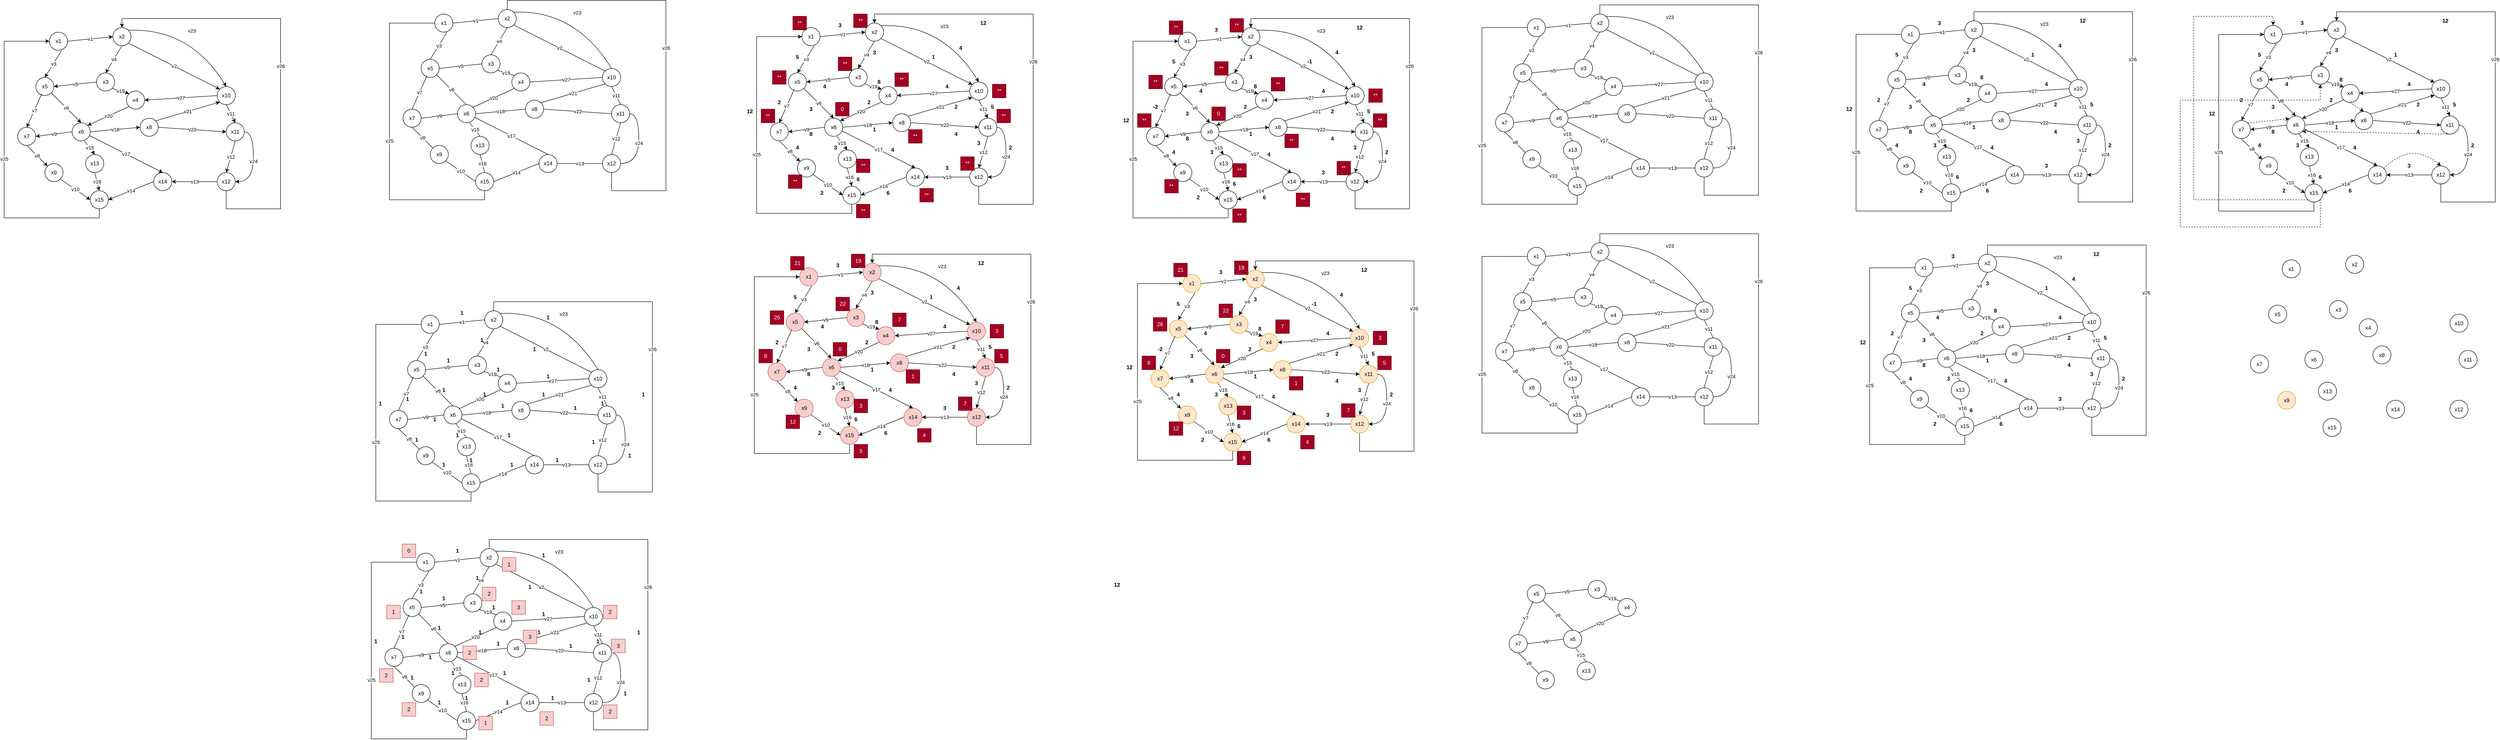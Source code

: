 <mxfile version="24.9.0">
  <diagram name="Страница — 1" id="AL9f2triFHX439vPIHJy">
    <mxGraphModel dx="1180" dy="746" grid="1" gridSize="10" guides="1" tooltips="1" connect="1" arrows="1" fold="1" page="1" pageScale="1" pageWidth="827" pageHeight="1169" math="0" shadow="0">
      <root>
        <mxCell id="0" />
        <mxCell id="1" parent="0" />
        <mxCell id="yVyBqC-tPB4_G3ObJPOv-1" value="x1" style="ellipse;whiteSpace=wrap;html=1;aspect=fixed;" parent="1" vertex="1">
          <mxGeometry x="290" y="110" width="40" height="40" as="geometry" />
        </mxCell>
        <mxCell id="yVyBqC-tPB4_G3ObJPOv-2" value="x2" style="ellipse;whiteSpace=wrap;html=1;aspect=fixed;" parent="1" vertex="1">
          <mxGeometry x="430" y="100" width="40" height="40" as="geometry" />
        </mxCell>
        <mxCell id="yVyBqC-tPB4_G3ObJPOv-3" value="x10" style="ellipse;whiteSpace=wrap;html=1;aspect=fixed;" parent="1" vertex="1">
          <mxGeometry x="660" y="230" width="40" height="40" as="geometry" />
        </mxCell>
        <mxCell id="yVyBqC-tPB4_G3ObJPOv-4" value="x4" style="ellipse;whiteSpace=wrap;html=1;aspect=fixed;" parent="1" vertex="1">
          <mxGeometry x="460" y="240" width="40" height="40" as="geometry" />
        </mxCell>
        <mxCell id="yVyBqC-tPB4_G3ObJPOv-5" value="x3" style="ellipse;whiteSpace=wrap;html=1;aspect=fixed;" parent="1" vertex="1">
          <mxGeometry x="394" y="200" width="40" height="40" as="geometry" />
        </mxCell>
        <mxCell id="yVyBqC-tPB4_G3ObJPOv-6" value="x5" style="ellipse;whiteSpace=wrap;html=1;aspect=fixed;" parent="1" vertex="1">
          <mxGeometry x="260" y="210" width="40" height="40" as="geometry" />
        </mxCell>
        <mxCell id="yVyBqC-tPB4_G3ObJPOv-7" value="x7" style="ellipse;whiteSpace=wrap;html=1;aspect=fixed;" parent="1" vertex="1">
          <mxGeometry x="220" y="320" width="40" height="40" as="geometry" />
        </mxCell>
        <mxCell id="yVyBqC-tPB4_G3ObJPOv-8" value="x6" style="ellipse;whiteSpace=wrap;html=1;aspect=fixed;" parent="1" vertex="1">
          <mxGeometry x="340" y="310" width="40" height="40" as="geometry" />
        </mxCell>
        <mxCell id="yVyBqC-tPB4_G3ObJPOv-9" value="x8" style="ellipse;whiteSpace=wrap;html=1;aspect=fixed;" parent="1" vertex="1">
          <mxGeometry x="490" y="300" width="40" height="40" as="geometry" />
        </mxCell>
        <mxCell id="yVyBqC-tPB4_G3ObJPOv-42" value="v24" style="edgeStyle=orthogonalEdgeStyle;rounded=0;orthogonalLoop=1;jettySize=auto;html=1;entryX=1;entryY=0.5;entryDx=0;entryDy=0;curved=1;" parent="1" source="yVyBqC-tPB4_G3ObJPOv-10" target="yVyBqC-tPB4_G3ObJPOv-11" edge="1">
          <mxGeometry relative="1" as="geometry">
            <Array as="points">
              <mxPoint x="740" y="330" />
              <mxPoint x="740" y="440" />
            </Array>
          </mxGeometry>
        </mxCell>
        <mxCell id="yVyBqC-tPB4_G3ObJPOv-10" value="x11" style="ellipse;whiteSpace=wrap;html=1;aspect=fixed;" parent="1" vertex="1">
          <mxGeometry x="680" y="310" width="40" height="40" as="geometry" />
        </mxCell>
        <mxCell id="yVyBqC-tPB4_G3ObJPOv-43" value="v26" style="edgeStyle=orthogonalEdgeStyle;rounded=0;orthogonalLoop=1;jettySize=auto;html=1;entryX=0.5;entryY=0;entryDx=0;entryDy=0;" parent="1" source="yVyBqC-tPB4_G3ObJPOv-11" target="yVyBqC-tPB4_G3ObJPOv-2" edge="1">
          <mxGeometry relative="1" as="geometry">
            <Array as="points">
              <mxPoint x="680" y="500" />
              <mxPoint x="800" y="500" />
              <mxPoint x="800" y="80" />
              <mxPoint x="450" y="80" />
            </Array>
          </mxGeometry>
        </mxCell>
        <mxCell id="yVyBqC-tPB4_G3ObJPOv-11" value="x12" style="ellipse;whiteSpace=wrap;html=1;aspect=fixed;" parent="1" vertex="1">
          <mxGeometry x="660" y="420" width="40" height="40" as="geometry" />
        </mxCell>
        <mxCell id="yVyBqC-tPB4_G3ObJPOv-12" value="x14" style="ellipse;whiteSpace=wrap;html=1;aspect=fixed;" parent="1" vertex="1">
          <mxGeometry x="520" y="420" width="40" height="40" as="geometry" />
        </mxCell>
        <mxCell id="yVyBqC-tPB4_G3ObJPOv-40" value="v25" style="edgeStyle=orthogonalEdgeStyle;rounded=0;orthogonalLoop=1;jettySize=auto;html=1;entryX=0;entryY=0.5;entryDx=0;entryDy=0;" parent="1" source="yVyBqC-tPB4_G3ObJPOv-13" target="yVyBqC-tPB4_G3ObJPOv-1" edge="1">
          <mxGeometry relative="1" as="geometry">
            <Array as="points">
              <mxPoint x="400" y="520" />
              <mxPoint x="190" y="520" />
              <mxPoint x="190" y="130" />
            </Array>
          </mxGeometry>
        </mxCell>
        <mxCell id="yVyBqC-tPB4_G3ObJPOv-13" value="x15" style="ellipse;whiteSpace=wrap;html=1;aspect=fixed;" parent="1" vertex="1">
          <mxGeometry x="380" y="460" width="40" height="40" as="geometry" />
        </mxCell>
        <mxCell id="yVyBqC-tPB4_G3ObJPOv-14" value="x13" style="ellipse;whiteSpace=wrap;html=1;aspect=fixed;" parent="1" vertex="1">
          <mxGeometry x="370" y="380" width="40" height="40" as="geometry" />
        </mxCell>
        <mxCell id="yVyBqC-tPB4_G3ObJPOv-15" value="x9" style="ellipse;whiteSpace=wrap;html=1;aspect=fixed;" parent="1" vertex="1">
          <mxGeometry x="280" y="400" width="40" height="40" as="geometry" />
        </mxCell>
        <mxCell id="yVyBqC-tPB4_G3ObJPOv-16" value="v1" style="endArrow=classic;html=1;rounded=0;exitX=1;exitY=0.5;exitDx=0;exitDy=0;entryX=0;entryY=0.5;entryDx=0;entryDy=0;" parent="1" source="yVyBqC-tPB4_G3ObJPOv-1" target="yVyBqC-tPB4_G3ObJPOv-2" edge="1">
          <mxGeometry width="50" height="50" relative="1" as="geometry">
            <mxPoint x="390" y="410" as="sourcePoint" />
            <mxPoint x="440" y="360" as="targetPoint" />
          </mxGeometry>
        </mxCell>
        <mxCell id="yVyBqC-tPB4_G3ObJPOv-17" value="v4" style="endArrow=classic;html=1;rounded=0;entryX=0.5;entryY=0;entryDx=0;entryDy=0;exitX=0.5;exitY=1;exitDx=0;exitDy=0;" parent="1" source="yVyBqC-tPB4_G3ObJPOv-2" target="yVyBqC-tPB4_G3ObJPOv-5" edge="1">
          <mxGeometry width="50" height="50" relative="1" as="geometry">
            <mxPoint x="390" y="410" as="sourcePoint" />
            <mxPoint x="440" y="360" as="targetPoint" />
          </mxGeometry>
        </mxCell>
        <mxCell id="yVyBqC-tPB4_G3ObJPOv-18" value="v2" style="endArrow=classic;html=1;rounded=0;exitX=1;exitY=1;exitDx=0;exitDy=0;entryX=0;entryY=0;entryDx=0;entryDy=0;" parent="1" source="yVyBqC-tPB4_G3ObJPOv-2" target="yVyBqC-tPB4_G3ObJPOv-3" edge="1">
          <mxGeometry width="50" height="50" relative="1" as="geometry">
            <mxPoint x="390" y="410" as="sourcePoint" />
            <mxPoint x="440" y="360" as="targetPoint" />
          </mxGeometry>
        </mxCell>
        <mxCell id="yVyBqC-tPB4_G3ObJPOv-19" value="v23" style="endArrow=classic;html=1;rounded=0;exitX=1;exitY=0;exitDx=0;exitDy=0;entryX=0.5;entryY=0;entryDx=0;entryDy=0;curved=1;" parent="1" source="yVyBqC-tPB4_G3ObJPOv-2" target="yVyBqC-tPB4_G3ObJPOv-3" edge="1">
          <mxGeometry width="50" height="50" relative="1" as="geometry">
            <mxPoint x="390" y="410" as="sourcePoint" />
            <mxPoint x="440" y="360" as="targetPoint" />
            <Array as="points">
              <mxPoint x="600" y="100" />
            </Array>
          </mxGeometry>
        </mxCell>
        <mxCell id="yVyBqC-tPB4_G3ObJPOv-20" value="v3" style="endArrow=classic;html=1;rounded=0;exitX=0.675;exitY=1;exitDx=0;exitDy=0;exitPerimeter=0;entryX=0.5;entryY=0;entryDx=0;entryDy=0;" parent="1" source="yVyBqC-tPB4_G3ObJPOv-1" target="yVyBqC-tPB4_G3ObJPOv-6" edge="1">
          <mxGeometry width="50" height="50" relative="1" as="geometry">
            <mxPoint x="390" y="410" as="sourcePoint" />
            <mxPoint x="440" y="360" as="targetPoint" />
          </mxGeometry>
        </mxCell>
        <mxCell id="yVyBqC-tPB4_G3ObJPOv-21" value="v6" style="endArrow=classic;html=1;rounded=0;exitX=1;exitY=1;exitDx=0;exitDy=0;entryX=0.5;entryY=0;entryDx=0;entryDy=0;" parent="1" source="yVyBqC-tPB4_G3ObJPOv-6" target="yVyBqC-tPB4_G3ObJPOv-8" edge="1">
          <mxGeometry width="50" height="50" relative="1" as="geometry">
            <mxPoint x="390" y="410" as="sourcePoint" />
            <mxPoint x="440" y="360" as="targetPoint" />
          </mxGeometry>
        </mxCell>
        <mxCell id="yVyBqC-tPB4_G3ObJPOv-22" value="v7" style="endArrow=classic;html=1;rounded=0;exitX=0.325;exitY=0.9;exitDx=0;exitDy=0;exitPerimeter=0;entryX=0.5;entryY=0;entryDx=0;entryDy=0;" parent="1" source="yVyBqC-tPB4_G3ObJPOv-6" target="yVyBqC-tPB4_G3ObJPOv-7" edge="1">
          <mxGeometry width="50" height="50" relative="1" as="geometry">
            <mxPoint x="390" y="410" as="sourcePoint" />
            <mxPoint x="440" y="360" as="targetPoint" />
          </mxGeometry>
        </mxCell>
        <mxCell id="yVyBqC-tPB4_G3ObJPOv-23" value="v9" style="endArrow=classic;html=1;rounded=0;entryX=1;entryY=0.5;entryDx=0;entryDy=0;exitX=0;exitY=0.5;exitDx=0;exitDy=0;" parent="1" source="yVyBqC-tPB4_G3ObJPOv-8" target="yVyBqC-tPB4_G3ObJPOv-7" edge="1">
          <mxGeometry width="50" height="50" relative="1" as="geometry">
            <mxPoint x="390" y="400" as="sourcePoint" />
            <mxPoint x="440" y="350" as="targetPoint" />
          </mxGeometry>
        </mxCell>
        <mxCell id="yVyBqC-tPB4_G3ObJPOv-24" value="v8" style="endArrow=classic;html=1;rounded=0;exitX=0.5;exitY=1;exitDx=0;exitDy=0;entryX=0;entryY=0;entryDx=0;entryDy=0;" parent="1" source="yVyBqC-tPB4_G3ObJPOv-7" target="yVyBqC-tPB4_G3ObJPOv-15" edge="1">
          <mxGeometry width="50" height="50" relative="1" as="geometry">
            <mxPoint x="390" y="400" as="sourcePoint" />
            <mxPoint x="440" y="350" as="targetPoint" />
          </mxGeometry>
        </mxCell>
        <mxCell id="yVyBqC-tPB4_G3ObJPOv-25" value="v10" style="endArrow=classic;html=1;rounded=0;exitX=1;exitY=1;exitDx=0;exitDy=0;entryX=0;entryY=0.5;entryDx=0;entryDy=0;" parent="1" source="yVyBqC-tPB4_G3ObJPOv-15" target="yVyBqC-tPB4_G3ObJPOv-13" edge="1">
          <mxGeometry width="50" height="50" relative="1" as="geometry">
            <mxPoint x="390" y="400" as="sourcePoint" />
            <mxPoint x="440" y="350" as="targetPoint" />
          </mxGeometry>
        </mxCell>
        <mxCell id="yVyBqC-tPB4_G3ObJPOv-26" value="v14" style="endArrow=classic;html=1;rounded=0;exitX=0;exitY=0.5;exitDx=0;exitDy=0;entryX=1;entryY=0.5;entryDx=0;entryDy=0;" parent="1" source="yVyBqC-tPB4_G3ObJPOv-12" target="yVyBqC-tPB4_G3ObJPOv-13" edge="1">
          <mxGeometry x="0.0" width="50" height="50" relative="1" as="geometry">
            <mxPoint x="390" y="400" as="sourcePoint" />
            <mxPoint x="510" y="440" as="targetPoint" />
            <mxPoint as="offset" />
          </mxGeometry>
        </mxCell>
        <mxCell id="yVyBqC-tPB4_G3ObJPOv-27" value="v13" style="endArrow=classic;html=1;rounded=0;entryX=1;entryY=0.5;entryDx=0;entryDy=0;exitX=0;exitY=0.5;exitDx=0;exitDy=0;" parent="1" source="yVyBqC-tPB4_G3ObJPOv-11" target="yVyBqC-tPB4_G3ObJPOv-12" edge="1">
          <mxGeometry width="50" height="50" relative="1" as="geometry">
            <mxPoint x="390" y="400" as="sourcePoint" />
            <mxPoint x="440" y="350" as="targetPoint" />
          </mxGeometry>
        </mxCell>
        <mxCell id="yVyBqC-tPB4_G3ObJPOv-29" value="v17" style="endArrow=classic;html=1;rounded=0;exitX=0.95;exitY=0.7;exitDx=0;exitDy=0;exitPerimeter=0;entryX=0.5;entryY=0;entryDx=0;entryDy=0;" parent="1" source="yVyBqC-tPB4_G3ObJPOv-8" target="yVyBqC-tPB4_G3ObJPOv-12" edge="1">
          <mxGeometry width="50" height="50" relative="1" as="geometry">
            <mxPoint x="390" y="400" as="sourcePoint" />
            <mxPoint x="440" y="350" as="targetPoint" />
          </mxGeometry>
        </mxCell>
        <mxCell id="yVyBqC-tPB4_G3ObJPOv-30" value="v15" style="endArrow=classic;html=1;rounded=0;exitX=0.675;exitY=1;exitDx=0;exitDy=0;exitPerimeter=0;entryX=0.5;entryY=0;entryDx=0;entryDy=0;" parent="1" source="yVyBqC-tPB4_G3ObJPOv-8" target="yVyBqC-tPB4_G3ObJPOv-14" edge="1">
          <mxGeometry width="50" height="50" relative="1" as="geometry">
            <mxPoint x="390" y="400" as="sourcePoint" />
            <mxPoint x="440" y="350" as="targetPoint" />
          </mxGeometry>
        </mxCell>
        <mxCell id="yVyBqC-tPB4_G3ObJPOv-32" value="v16" style="endArrow=classic;html=1;rounded=0;exitX=0.5;exitY=1;exitDx=0;exitDy=0;entryX=0.5;entryY=0;entryDx=0;entryDy=0;" parent="1" source="yVyBqC-tPB4_G3ObJPOv-14" target="yVyBqC-tPB4_G3ObJPOv-13" edge="1">
          <mxGeometry width="50" height="50" relative="1" as="geometry">
            <mxPoint x="390" y="400" as="sourcePoint" />
            <mxPoint x="440" y="350" as="targetPoint" />
          </mxGeometry>
        </mxCell>
        <mxCell id="yVyBqC-tPB4_G3ObJPOv-33" value="v18" style="endArrow=classic;html=1;rounded=0;exitX=1;exitY=0.5;exitDx=0;exitDy=0;entryX=0;entryY=0.5;entryDx=0;entryDy=0;" parent="1" source="yVyBqC-tPB4_G3ObJPOv-8" target="yVyBqC-tPB4_G3ObJPOv-9" edge="1">
          <mxGeometry width="50" height="50" relative="1" as="geometry">
            <mxPoint x="390" y="400" as="sourcePoint" />
            <mxPoint x="440" y="350" as="targetPoint" />
          </mxGeometry>
        </mxCell>
        <mxCell id="yVyBqC-tPB4_G3ObJPOv-34" value="v20" style="endArrow=classic;html=1;rounded=0;entryX=1;entryY=0;entryDx=0;entryDy=0;exitX=0;exitY=1;exitDx=0;exitDy=0;" parent="1" source="yVyBqC-tPB4_G3ObJPOv-4" target="yVyBqC-tPB4_G3ObJPOv-8" edge="1">
          <mxGeometry width="50" height="50" relative="1" as="geometry">
            <mxPoint x="390" y="410" as="sourcePoint" />
            <mxPoint x="440" y="360" as="targetPoint" />
          </mxGeometry>
        </mxCell>
        <mxCell id="yVyBqC-tPB4_G3ObJPOv-35" value="v19" style="endArrow=classic;html=1;rounded=0;entryX=0;entryY=0;entryDx=0;entryDy=0;exitX=1;exitY=1;exitDx=0;exitDy=0;" parent="1" source="yVyBqC-tPB4_G3ObJPOv-5" target="yVyBqC-tPB4_G3ObJPOv-4" edge="1">
          <mxGeometry width="50" height="50" relative="1" as="geometry">
            <mxPoint x="390" y="410" as="sourcePoint" />
            <mxPoint x="440" y="360" as="targetPoint" />
          </mxGeometry>
        </mxCell>
        <mxCell id="yVyBqC-tPB4_G3ObJPOv-36" value="v5" style="endArrow=classic;html=1;rounded=0;entryX=1;entryY=0.5;entryDx=0;entryDy=0;exitX=0;exitY=0.5;exitDx=0;exitDy=0;" parent="1" source="yVyBqC-tPB4_G3ObJPOv-5" target="yVyBqC-tPB4_G3ObJPOv-6" edge="1">
          <mxGeometry x="-0.007" width="50" height="50" relative="1" as="geometry">
            <mxPoint x="390" y="410" as="sourcePoint" />
            <mxPoint x="440" y="360" as="targetPoint" />
            <mxPoint as="offset" />
          </mxGeometry>
        </mxCell>
        <mxCell id="yVyBqC-tPB4_G3ObJPOv-37" value="v22" style="endArrow=classic;html=1;rounded=0;entryX=0;entryY=0.5;entryDx=0;entryDy=0;exitX=1;exitY=0.5;exitDx=0;exitDy=0;" parent="1" source="yVyBqC-tPB4_G3ObJPOv-9" target="yVyBqC-tPB4_G3ObJPOv-10" edge="1">
          <mxGeometry width="50" height="50" relative="1" as="geometry">
            <mxPoint x="390" y="410" as="sourcePoint" />
            <mxPoint x="440" y="360" as="targetPoint" />
          </mxGeometry>
        </mxCell>
        <mxCell id="yVyBqC-tPB4_G3ObJPOv-38" value="v21" style="endArrow=classic;html=1;rounded=0;entryX=0;entryY=1;entryDx=0;entryDy=0;exitX=1;exitY=0;exitDx=0;exitDy=0;" parent="1" source="yVyBqC-tPB4_G3ObJPOv-9" target="yVyBqC-tPB4_G3ObJPOv-3" edge="1">
          <mxGeometry width="50" height="50" relative="1" as="geometry">
            <mxPoint x="390" y="410" as="sourcePoint" />
            <mxPoint x="440" y="360" as="targetPoint" />
          </mxGeometry>
        </mxCell>
        <mxCell id="yVyBqC-tPB4_G3ObJPOv-39" value="v27" style="endArrow=classic;html=1;rounded=0;entryX=1;entryY=0.5;entryDx=0;entryDy=0;exitX=0;exitY=0.5;exitDx=0;exitDy=0;" parent="1" source="yVyBqC-tPB4_G3ObJPOv-3" target="yVyBqC-tPB4_G3ObJPOv-4" edge="1">
          <mxGeometry width="50" height="50" relative="1" as="geometry">
            <mxPoint x="390" y="410" as="sourcePoint" />
            <mxPoint x="440" y="360" as="targetPoint" />
          </mxGeometry>
        </mxCell>
        <mxCell id="yVyBqC-tPB4_G3ObJPOv-41" value="v12" style="endArrow=classic;html=1;rounded=0;exitX=0.5;exitY=1;exitDx=0;exitDy=0;entryX=0.5;entryY=0;entryDx=0;entryDy=0;" parent="1" source="yVyBqC-tPB4_G3ObJPOv-10" target="yVyBqC-tPB4_G3ObJPOv-11" edge="1">
          <mxGeometry width="50" height="50" relative="1" as="geometry">
            <mxPoint x="390" y="410" as="sourcePoint" />
            <mxPoint x="440" y="360" as="targetPoint" />
          </mxGeometry>
        </mxCell>
        <mxCell id="yVyBqC-tPB4_G3ObJPOv-44" value="v11" style="endArrow=classic;html=1;rounded=0;entryX=0.5;entryY=0;entryDx=0;entryDy=0;exitX=0.5;exitY=1;exitDx=0;exitDy=0;" parent="1" source="yVyBqC-tPB4_G3ObJPOv-3" target="yVyBqC-tPB4_G3ObJPOv-10" edge="1">
          <mxGeometry width="50" height="50" relative="1" as="geometry">
            <mxPoint x="400" y="410" as="sourcePoint" />
            <mxPoint x="450" y="360" as="targetPoint" />
          </mxGeometry>
        </mxCell>
        <mxCell id="yVyBqC-tPB4_G3ObJPOv-171" value="x1" style="ellipse;whiteSpace=wrap;html=1;aspect=fixed;" parent="1" vertex="1">
          <mxGeometry x="1110" y="735" width="40" height="40" as="geometry" />
        </mxCell>
        <mxCell id="yVyBqC-tPB4_G3ObJPOv-172" value="x2" style="ellipse;whiteSpace=wrap;html=1;aspect=fixed;" parent="1" vertex="1">
          <mxGeometry x="1250" y="725" width="40" height="40" as="geometry" />
        </mxCell>
        <mxCell id="yVyBqC-tPB4_G3ObJPOv-173" value="x10" style="ellipse;whiteSpace=wrap;html=1;aspect=fixed;" parent="1" vertex="1">
          <mxGeometry x="1480" y="855" width="40" height="40" as="geometry" />
        </mxCell>
        <mxCell id="yVyBqC-tPB4_G3ObJPOv-174" value="x4" style="ellipse;whiteSpace=wrap;html=1;aspect=fixed;" parent="1" vertex="1">
          <mxGeometry x="1280" y="865" width="40" height="40" as="geometry" />
        </mxCell>
        <mxCell id="yVyBqC-tPB4_G3ObJPOv-175" value="x3" style="ellipse;whiteSpace=wrap;html=1;aspect=fixed;" parent="1" vertex="1">
          <mxGeometry x="1214" y="825" width="40" height="40" as="geometry" />
        </mxCell>
        <mxCell id="yVyBqC-tPB4_G3ObJPOv-176" value="x5" style="ellipse;whiteSpace=wrap;html=1;aspect=fixed;" parent="1" vertex="1">
          <mxGeometry x="1080" y="835" width="40" height="40" as="geometry" />
        </mxCell>
        <mxCell id="yVyBqC-tPB4_G3ObJPOv-177" value="x7" style="ellipse;whiteSpace=wrap;html=1;aspect=fixed;" parent="1" vertex="1">
          <mxGeometry x="1040" y="945" width="40" height="40" as="geometry" />
        </mxCell>
        <mxCell id="yVyBqC-tPB4_G3ObJPOv-178" value="x6" style="ellipse;whiteSpace=wrap;html=1;aspect=fixed;" parent="1" vertex="1">
          <mxGeometry x="1160" y="935" width="40" height="40" as="geometry" />
        </mxCell>
        <mxCell id="yVyBqC-tPB4_G3ObJPOv-179" value="x8" style="ellipse;whiteSpace=wrap;html=1;aspect=fixed;" parent="1" vertex="1">
          <mxGeometry x="1310" y="925" width="40" height="40" as="geometry" />
        </mxCell>
        <mxCell id="yVyBqC-tPB4_G3ObJPOv-180" value="v24" style="edgeStyle=orthogonalEdgeStyle;rounded=0;orthogonalLoop=1;jettySize=auto;html=1;entryX=1;entryY=0.5;entryDx=0;entryDy=0;curved=1;endArrow=none;endFill=0;" parent="1" source="yVyBqC-tPB4_G3ObJPOv-181" target="yVyBqC-tPB4_G3ObJPOv-183" edge="1">
          <mxGeometry relative="1" as="geometry">
            <Array as="points">
              <mxPoint x="1560" y="955" />
              <mxPoint x="1560" y="1065" />
            </Array>
          </mxGeometry>
        </mxCell>
        <mxCell id="yVyBqC-tPB4_G3ObJPOv-181" value="x11" style="ellipse;whiteSpace=wrap;html=1;aspect=fixed;" parent="1" vertex="1">
          <mxGeometry x="1500" y="935" width="40" height="40" as="geometry" />
        </mxCell>
        <mxCell id="yVyBqC-tPB4_G3ObJPOv-182" value="v26" style="edgeStyle=orthogonalEdgeStyle;rounded=0;orthogonalLoop=1;jettySize=auto;html=1;entryX=0.5;entryY=0;entryDx=0;entryDy=0;endArrow=none;endFill=0;" parent="1" source="yVyBqC-tPB4_G3ObJPOv-183" target="yVyBqC-tPB4_G3ObJPOv-172" edge="1">
          <mxGeometry relative="1" as="geometry">
            <Array as="points">
              <mxPoint x="1500" y="1125" />
              <mxPoint x="1620" y="1125" />
              <mxPoint x="1620" y="705" />
              <mxPoint x="1270" y="705" />
            </Array>
          </mxGeometry>
        </mxCell>
        <mxCell id="yVyBqC-tPB4_G3ObJPOv-183" value="x12" style="ellipse;whiteSpace=wrap;html=1;aspect=fixed;" parent="1" vertex="1">
          <mxGeometry x="1480" y="1045" width="40" height="40" as="geometry" />
        </mxCell>
        <mxCell id="yVyBqC-tPB4_G3ObJPOv-184" value="x14" style="ellipse;whiteSpace=wrap;html=1;aspect=fixed;" parent="1" vertex="1">
          <mxGeometry x="1340" y="1045" width="40" height="40" as="geometry" />
        </mxCell>
        <mxCell id="yVyBqC-tPB4_G3ObJPOv-185" value="v25" style="edgeStyle=orthogonalEdgeStyle;rounded=0;orthogonalLoop=1;jettySize=auto;html=1;entryX=0;entryY=0.5;entryDx=0;entryDy=0;endArrow=none;endFill=0;" parent="1" source="yVyBqC-tPB4_G3ObJPOv-186" target="yVyBqC-tPB4_G3ObJPOv-171" edge="1">
          <mxGeometry relative="1" as="geometry">
            <Array as="points">
              <mxPoint x="1220" y="1145" />
              <mxPoint x="1010" y="1145" />
              <mxPoint x="1010" y="755" />
            </Array>
          </mxGeometry>
        </mxCell>
        <mxCell id="yVyBqC-tPB4_G3ObJPOv-186" value="x15" style="ellipse;whiteSpace=wrap;html=1;aspect=fixed;" parent="1" vertex="1">
          <mxGeometry x="1200" y="1085" width="40" height="40" as="geometry" />
        </mxCell>
        <mxCell id="yVyBqC-tPB4_G3ObJPOv-187" value="x13" style="ellipse;whiteSpace=wrap;html=1;aspect=fixed;" parent="1" vertex="1">
          <mxGeometry x="1190" y="1005" width="40" height="40" as="geometry" />
        </mxCell>
        <mxCell id="yVyBqC-tPB4_G3ObJPOv-188" value="x9" style="ellipse;whiteSpace=wrap;html=1;aspect=fixed;" parent="1" vertex="1">
          <mxGeometry x="1100" y="1025" width="40" height="40" as="geometry" />
        </mxCell>
        <mxCell id="yVyBqC-tPB4_G3ObJPOv-189" value="v1" style="endArrow=none;html=1;rounded=0;exitX=1;exitY=0.5;exitDx=0;exitDy=0;entryX=0;entryY=0.5;entryDx=0;entryDy=0;endFill=0;" parent="1" source="yVyBqC-tPB4_G3ObJPOv-171" target="yVyBqC-tPB4_G3ObJPOv-172" edge="1">
          <mxGeometry width="50" height="50" relative="1" as="geometry">
            <mxPoint x="1210" y="1035" as="sourcePoint" />
            <mxPoint x="1260" y="985" as="targetPoint" />
          </mxGeometry>
        </mxCell>
        <mxCell id="yVyBqC-tPB4_G3ObJPOv-190" value="v4" style="endArrow=none;html=1;rounded=0;entryX=0.5;entryY=0;entryDx=0;entryDy=0;exitX=0.5;exitY=1;exitDx=0;exitDy=0;endFill=0;" parent="1" source="yVyBqC-tPB4_G3ObJPOv-172" target="yVyBqC-tPB4_G3ObJPOv-175" edge="1">
          <mxGeometry width="50" height="50" relative="1" as="geometry">
            <mxPoint x="1210" y="1035" as="sourcePoint" />
            <mxPoint x="1260" y="985" as="targetPoint" />
          </mxGeometry>
        </mxCell>
        <mxCell id="yVyBqC-tPB4_G3ObJPOv-191" value="v2" style="endArrow=none;html=1;rounded=0;exitX=1;exitY=1;exitDx=0;exitDy=0;entryX=0;entryY=0;entryDx=0;entryDy=0;endFill=0;" parent="1" source="yVyBqC-tPB4_G3ObJPOv-172" target="yVyBqC-tPB4_G3ObJPOv-173" edge="1">
          <mxGeometry width="50" height="50" relative="1" as="geometry">
            <mxPoint x="1210" y="1035" as="sourcePoint" />
            <mxPoint x="1260" y="985" as="targetPoint" />
          </mxGeometry>
        </mxCell>
        <mxCell id="yVyBqC-tPB4_G3ObJPOv-192" value="v23" style="endArrow=none;html=1;rounded=0;exitX=1;exitY=0;exitDx=0;exitDy=0;entryX=0.5;entryY=0;entryDx=0;entryDy=0;curved=1;endFill=0;" parent="1" source="yVyBqC-tPB4_G3ObJPOv-172" target="yVyBqC-tPB4_G3ObJPOv-173" edge="1">
          <mxGeometry width="50" height="50" relative="1" as="geometry">
            <mxPoint x="1210" y="1035" as="sourcePoint" />
            <mxPoint x="1260" y="985" as="targetPoint" />
            <Array as="points">
              <mxPoint x="1420" y="725" />
            </Array>
          </mxGeometry>
        </mxCell>
        <mxCell id="yVyBqC-tPB4_G3ObJPOv-193" value="v3" style="endArrow=none;html=1;rounded=0;exitX=0.675;exitY=1;exitDx=0;exitDy=0;exitPerimeter=0;entryX=0.5;entryY=0;entryDx=0;entryDy=0;endFill=0;" parent="1" source="yVyBqC-tPB4_G3ObJPOv-171" target="yVyBqC-tPB4_G3ObJPOv-176" edge="1">
          <mxGeometry width="50" height="50" relative="1" as="geometry">
            <mxPoint x="1210" y="1035" as="sourcePoint" />
            <mxPoint x="1260" y="985" as="targetPoint" />
          </mxGeometry>
        </mxCell>
        <mxCell id="yVyBqC-tPB4_G3ObJPOv-194" value="v6" style="endArrow=none;html=1;rounded=0;exitX=1;exitY=1;exitDx=0;exitDy=0;entryX=0.5;entryY=0;entryDx=0;entryDy=0;endFill=0;" parent="1" source="yVyBqC-tPB4_G3ObJPOv-176" target="yVyBqC-tPB4_G3ObJPOv-178" edge="1">
          <mxGeometry width="50" height="50" relative="1" as="geometry">
            <mxPoint x="1210" y="1035" as="sourcePoint" />
            <mxPoint x="1260" y="985" as="targetPoint" />
          </mxGeometry>
        </mxCell>
        <mxCell id="yVyBqC-tPB4_G3ObJPOv-195" value="v7" style="endArrow=none;html=1;rounded=0;exitX=0.325;exitY=0.9;exitDx=0;exitDy=0;exitPerimeter=0;entryX=0.5;entryY=0;entryDx=0;entryDy=0;endFill=0;" parent="1" source="yVyBqC-tPB4_G3ObJPOv-176" target="yVyBqC-tPB4_G3ObJPOv-177" edge="1">
          <mxGeometry width="50" height="50" relative="1" as="geometry">
            <mxPoint x="1210" y="1035" as="sourcePoint" />
            <mxPoint x="1260" y="985" as="targetPoint" />
          </mxGeometry>
        </mxCell>
        <mxCell id="yVyBqC-tPB4_G3ObJPOv-196" value="v9" style="endArrow=none;html=1;rounded=0;entryX=1;entryY=0.5;entryDx=0;entryDy=0;exitX=0;exitY=0.5;exitDx=0;exitDy=0;endFill=0;" parent="1" source="yVyBqC-tPB4_G3ObJPOv-178" target="yVyBqC-tPB4_G3ObJPOv-177" edge="1">
          <mxGeometry width="50" height="50" relative="1" as="geometry">
            <mxPoint x="1210" y="1025" as="sourcePoint" />
            <mxPoint x="1260" y="975" as="targetPoint" />
          </mxGeometry>
        </mxCell>
        <mxCell id="yVyBqC-tPB4_G3ObJPOv-197" value="v8" style="endArrow=none;html=1;rounded=0;exitX=0.5;exitY=1;exitDx=0;exitDy=0;entryX=0;entryY=0;entryDx=0;entryDy=0;endFill=0;" parent="1" source="yVyBqC-tPB4_G3ObJPOv-177" target="yVyBqC-tPB4_G3ObJPOv-188" edge="1">
          <mxGeometry width="50" height="50" relative="1" as="geometry">
            <mxPoint x="1210" y="1025" as="sourcePoint" />
            <mxPoint x="1260" y="975" as="targetPoint" />
          </mxGeometry>
        </mxCell>
        <mxCell id="yVyBqC-tPB4_G3ObJPOv-198" value="v10" style="endArrow=none;html=1;rounded=0;exitX=1;exitY=1;exitDx=0;exitDy=0;entryX=0;entryY=0.5;entryDx=0;entryDy=0;endFill=0;" parent="1" source="yVyBqC-tPB4_G3ObJPOv-188" target="yVyBqC-tPB4_G3ObJPOv-186" edge="1">
          <mxGeometry width="50" height="50" relative="1" as="geometry">
            <mxPoint x="1210" y="1025" as="sourcePoint" />
            <mxPoint x="1260" y="975" as="targetPoint" />
          </mxGeometry>
        </mxCell>
        <mxCell id="yVyBqC-tPB4_G3ObJPOv-199" value="v14" style="endArrow=none;html=1;rounded=0;exitX=0;exitY=0.5;exitDx=0;exitDy=0;entryX=1;entryY=0.5;entryDx=0;entryDy=0;endFill=0;" parent="1" source="yVyBqC-tPB4_G3ObJPOv-184" target="yVyBqC-tPB4_G3ObJPOv-186" edge="1">
          <mxGeometry x="0.0" width="50" height="50" relative="1" as="geometry">
            <mxPoint x="1210" y="1025" as="sourcePoint" />
            <mxPoint x="1330" y="1065" as="targetPoint" />
            <mxPoint as="offset" />
          </mxGeometry>
        </mxCell>
        <mxCell id="yVyBqC-tPB4_G3ObJPOv-200" value="v13" style="endArrow=none;html=1;rounded=0;entryX=1;entryY=0.5;entryDx=0;entryDy=0;exitX=0;exitY=0.5;exitDx=0;exitDy=0;endFill=0;" parent="1" source="yVyBqC-tPB4_G3ObJPOv-183" target="yVyBqC-tPB4_G3ObJPOv-184" edge="1">
          <mxGeometry width="50" height="50" relative="1" as="geometry">
            <mxPoint x="1210" y="1025" as="sourcePoint" />
            <mxPoint x="1260" y="975" as="targetPoint" />
          </mxGeometry>
        </mxCell>
        <mxCell id="yVyBqC-tPB4_G3ObJPOv-201" value="v17" style="endArrow=none;html=1;rounded=0;exitX=0.95;exitY=0.7;exitDx=0;exitDy=0;exitPerimeter=0;entryX=0.5;entryY=0;entryDx=0;entryDy=0;endFill=0;" parent="1" source="yVyBqC-tPB4_G3ObJPOv-178" target="yVyBqC-tPB4_G3ObJPOv-184" edge="1">
          <mxGeometry width="50" height="50" relative="1" as="geometry">
            <mxPoint x="1210" y="1025" as="sourcePoint" />
            <mxPoint x="1260" y="975" as="targetPoint" />
          </mxGeometry>
        </mxCell>
        <mxCell id="yVyBqC-tPB4_G3ObJPOv-202" value="v15" style="endArrow=none;html=1;rounded=0;exitX=0.675;exitY=1;exitDx=0;exitDy=0;exitPerimeter=0;entryX=0.5;entryY=0;entryDx=0;entryDy=0;endFill=0;" parent="1" source="yVyBqC-tPB4_G3ObJPOv-178" target="yVyBqC-tPB4_G3ObJPOv-187" edge="1">
          <mxGeometry width="50" height="50" relative="1" as="geometry">
            <mxPoint x="1210" y="1025" as="sourcePoint" />
            <mxPoint x="1260" y="975" as="targetPoint" />
          </mxGeometry>
        </mxCell>
        <mxCell id="yVyBqC-tPB4_G3ObJPOv-203" value="v16" style="endArrow=none;html=1;rounded=0;exitX=0.5;exitY=1;exitDx=0;exitDy=0;entryX=0.5;entryY=0;entryDx=0;entryDy=0;endFill=0;" parent="1" source="yVyBqC-tPB4_G3ObJPOv-187" target="yVyBqC-tPB4_G3ObJPOv-186" edge="1">
          <mxGeometry width="50" height="50" relative="1" as="geometry">
            <mxPoint x="1210" y="1025" as="sourcePoint" />
            <mxPoint x="1260" y="975" as="targetPoint" />
          </mxGeometry>
        </mxCell>
        <mxCell id="yVyBqC-tPB4_G3ObJPOv-204" value="v18" style="endArrow=none;html=1;rounded=0;exitX=1;exitY=0.5;exitDx=0;exitDy=0;entryX=0;entryY=0.5;entryDx=0;entryDy=0;endFill=0;" parent="1" source="yVyBqC-tPB4_G3ObJPOv-178" target="yVyBqC-tPB4_G3ObJPOv-179" edge="1">
          <mxGeometry width="50" height="50" relative="1" as="geometry">
            <mxPoint x="1210" y="1025" as="sourcePoint" />
            <mxPoint x="1260" y="975" as="targetPoint" />
          </mxGeometry>
        </mxCell>
        <mxCell id="yVyBqC-tPB4_G3ObJPOv-205" value="v20" style="endArrow=none;html=1;rounded=0;entryX=1;entryY=0;entryDx=0;entryDy=0;exitX=0;exitY=1;exitDx=0;exitDy=0;endFill=0;" parent="1" source="yVyBqC-tPB4_G3ObJPOv-174" target="yVyBqC-tPB4_G3ObJPOv-178" edge="1">
          <mxGeometry width="50" height="50" relative="1" as="geometry">
            <mxPoint x="1210" y="1035" as="sourcePoint" />
            <mxPoint x="1260" y="985" as="targetPoint" />
          </mxGeometry>
        </mxCell>
        <mxCell id="yVyBqC-tPB4_G3ObJPOv-206" value="v19" style="endArrow=none;html=1;rounded=0;entryX=0;entryY=0;entryDx=0;entryDy=0;exitX=1;exitY=1;exitDx=0;exitDy=0;endFill=0;" parent="1" source="yVyBqC-tPB4_G3ObJPOv-175" target="yVyBqC-tPB4_G3ObJPOv-174" edge="1">
          <mxGeometry width="50" height="50" relative="1" as="geometry">
            <mxPoint x="1210" y="1035" as="sourcePoint" />
            <mxPoint x="1260" y="985" as="targetPoint" />
          </mxGeometry>
        </mxCell>
        <mxCell id="yVyBqC-tPB4_G3ObJPOv-207" value="v5" style="endArrow=none;html=1;rounded=0;entryX=1;entryY=0.5;entryDx=0;entryDy=0;exitX=0;exitY=0.5;exitDx=0;exitDy=0;endFill=0;" parent="1" source="yVyBqC-tPB4_G3ObJPOv-175" target="yVyBqC-tPB4_G3ObJPOv-176" edge="1">
          <mxGeometry x="-0.007" width="50" height="50" relative="1" as="geometry">
            <mxPoint x="1210" y="1035" as="sourcePoint" />
            <mxPoint x="1260" y="985" as="targetPoint" />
            <mxPoint as="offset" />
          </mxGeometry>
        </mxCell>
        <mxCell id="yVyBqC-tPB4_G3ObJPOv-208" value="v22" style="endArrow=none;html=1;rounded=0;entryX=0;entryY=0.5;entryDx=0;entryDy=0;exitX=1;exitY=0.5;exitDx=0;exitDy=0;endFill=0;" parent="1" source="yVyBqC-tPB4_G3ObJPOv-179" target="yVyBqC-tPB4_G3ObJPOv-181" edge="1">
          <mxGeometry width="50" height="50" relative="1" as="geometry">
            <mxPoint x="1210" y="1035" as="sourcePoint" />
            <mxPoint x="1260" y="985" as="targetPoint" />
          </mxGeometry>
        </mxCell>
        <mxCell id="yVyBqC-tPB4_G3ObJPOv-209" value="v21" style="endArrow=none;html=1;rounded=0;entryX=0;entryY=1;entryDx=0;entryDy=0;exitX=1;exitY=0;exitDx=0;exitDy=0;endFill=0;" parent="1" source="yVyBqC-tPB4_G3ObJPOv-179" target="yVyBqC-tPB4_G3ObJPOv-173" edge="1">
          <mxGeometry width="50" height="50" relative="1" as="geometry">
            <mxPoint x="1210" y="1035" as="sourcePoint" />
            <mxPoint x="1260" y="985" as="targetPoint" />
          </mxGeometry>
        </mxCell>
        <mxCell id="yVyBqC-tPB4_G3ObJPOv-210" value="v27" style="endArrow=none;html=1;rounded=0;entryX=1;entryY=0.5;entryDx=0;entryDy=0;exitX=0;exitY=0.5;exitDx=0;exitDy=0;endFill=0;" parent="1" source="yVyBqC-tPB4_G3ObJPOv-173" target="yVyBqC-tPB4_G3ObJPOv-174" edge="1">
          <mxGeometry width="50" height="50" relative="1" as="geometry">
            <mxPoint x="1210" y="1035" as="sourcePoint" />
            <mxPoint x="1260" y="985" as="targetPoint" />
          </mxGeometry>
        </mxCell>
        <mxCell id="yVyBqC-tPB4_G3ObJPOv-211" value="v12" style="endArrow=none;html=1;rounded=0;exitX=0.5;exitY=1;exitDx=0;exitDy=0;entryX=0.5;entryY=0;entryDx=0;entryDy=0;endFill=0;" parent="1" source="yVyBqC-tPB4_G3ObJPOv-181" target="yVyBqC-tPB4_G3ObJPOv-183" edge="1">
          <mxGeometry width="50" height="50" relative="1" as="geometry">
            <mxPoint x="1210" y="1035" as="sourcePoint" />
            <mxPoint x="1260" y="985" as="targetPoint" />
          </mxGeometry>
        </mxCell>
        <mxCell id="yVyBqC-tPB4_G3ObJPOv-212" value="v11" style="endArrow=none;html=1;rounded=0;entryX=0.5;entryY=0;entryDx=0;entryDy=0;exitX=0.5;exitY=1;exitDx=0;exitDy=0;endFill=0;" parent="1" source="yVyBqC-tPB4_G3ObJPOv-173" target="yVyBqC-tPB4_G3ObJPOv-181" edge="1">
          <mxGeometry width="50" height="50" relative="1" as="geometry">
            <mxPoint x="1220" y="1035" as="sourcePoint" />
            <mxPoint x="1270" y="985" as="targetPoint" />
          </mxGeometry>
        </mxCell>
        <mxCell id="yVyBqC-tPB4_G3ObJPOv-213" value="1" style="text;html=1;align=center;verticalAlign=middle;whiteSpace=wrap;rounded=0;fontStyle=1" parent="1" vertex="1">
          <mxGeometry x="1170" y="715" width="60" height="30" as="geometry" />
        </mxCell>
        <mxCell id="yVyBqC-tPB4_G3ObJPOv-214" value="1" style="text;html=1;align=center;verticalAlign=middle;whiteSpace=wrap;rounded=0;fontStyle=1" parent="1" vertex="1">
          <mxGeometry x="1330" y="795" width="60" height="30" as="geometry" />
        </mxCell>
        <mxCell id="yVyBqC-tPB4_G3ObJPOv-215" value="1" style="text;html=1;align=center;verticalAlign=middle;whiteSpace=wrap;rounded=0;fontStyle=1" parent="1" vertex="1">
          <mxGeometry x="1360" y="725" width="60" height="30" as="geometry" />
        </mxCell>
        <mxCell id="yVyBqC-tPB4_G3ObJPOv-216" value="1" style="text;html=1;align=center;verticalAlign=middle;whiteSpace=wrap;rounded=0;fontStyle=1" parent="1" vertex="1">
          <mxGeometry x="1570" y="895" width="60" height="30" as="geometry" />
        </mxCell>
        <mxCell id="yVyBqC-tPB4_G3ObJPOv-217" value="1" style="text;html=1;align=center;verticalAlign=middle;whiteSpace=wrap;rounded=0;fontStyle=1" parent="1" vertex="1">
          <mxGeometry x="1140" y="820" width="60" height="30" as="geometry" />
        </mxCell>
        <mxCell id="yVyBqC-tPB4_G3ObJPOv-218" value="1" style="text;html=1;align=center;verticalAlign=middle;whiteSpace=wrap;rounded=0;fontStyle=1" parent="1" vertex="1">
          <mxGeometry x="1214" y="775" width="60" height="30" as="geometry" />
        </mxCell>
        <mxCell id="yVyBqC-tPB4_G3ObJPOv-219" value="1" style="text;html=1;align=center;verticalAlign=middle;whiteSpace=wrap;rounded=0;fontStyle=1" parent="1" vertex="1">
          <mxGeometry x="1090" y="805" width="60" height="30" as="geometry" />
        </mxCell>
        <mxCell id="yVyBqC-tPB4_G3ObJPOv-220" value="1" style="text;html=1;align=center;verticalAlign=middle;whiteSpace=wrap;rounded=0;fontStyle=1" parent="1" vertex="1">
          <mxGeometry x="990" y="915" width="60" height="30" as="geometry" />
        </mxCell>
        <mxCell id="yVyBqC-tPB4_G3ObJPOv-221" value="1" style="text;html=1;align=center;verticalAlign=middle;whiteSpace=wrap;rounded=0;fontStyle=1" parent="1" vertex="1">
          <mxGeometry x="1130" y="885" width="60" height="30" as="geometry" />
        </mxCell>
        <mxCell id="yVyBqC-tPB4_G3ObJPOv-222" value="1" style="text;html=1;align=center;verticalAlign=middle;whiteSpace=wrap;rounded=0;fontStyle=1" parent="1" vertex="1">
          <mxGeometry x="1250" y="840" width="60" height="30" as="geometry" />
        </mxCell>
        <mxCell id="yVyBqC-tPB4_G3ObJPOv-223" value="1" style="text;html=1;align=center;verticalAlign=middle;whiteSpace=wrap;rounded=0;fontStyle=1" parent="1" vertex="1">
          <mxGeometry x="1360" y="855" width="60" height="30" as="geometry" />
        </mxCell>
        <mxCell id="yVyBqC-tPB4_G3ObJPOv-224" value="1" style="text;html=1;align=center;verticalAlign=middle;whiteSpace=wrap;rounded=0;fontStyle=1" parent="1" vertex="1">
          <mxGeometry x="1350" y="895" width="60" height="30" as="geometry" />
        </mxCell>
        <mxCell id="yVyBqC-tPB4_G3ObJPOv-225" value="1" style="text;html=1;align=center;verticalAlign=middle;whiteSpace=wrap;rounded=0;fontStyle=1" parent="1" vertex="1">
          <mxGeometry x="1420" y="925" width="60" height="30" as="geometry" />
        </mxCell>
        <mxCell id="yVyBqC-tPB4_G3ObJPOv-226" value="1" style="text;html=1;align=center;verticalAlign=middle;whiteSpace=wrap;rounded=0;fontStyle=1" parent="1" vertex="1">
          <mxGeometry x="1480" y="915" width="60" height="30" as="geometry" />
        </mxCell>
        <mxCell id="yVyBqC-tPB4_G3ObJPOv-227" value="1" style="text;html=1;align=center;verticalAlign=middle;whiteSpace=wrap;rounded=0;fontStyle=1" parent="1" vertex="1">
          <mxGeometry x="1220" y="895" width="60" height="30" as="geometry" />
        </mxCell>
        <mxCell id="yVyBqC-tPB4_G3ObJPOv-228" value="1" style="text;html=1;align=center;verticalAlign=middle;whiteSpace=wrap;rounded=0;fontStyle=1" parent="1" vertex="1">
          <mxGeometry x="1050" y="905" width="60" height="30" as="geometry" />
        </mxCell>
        <mxCell id="yVyBqC-tPB4_G3ObJPOv-229" value="1" style="text;html=1;align=center;verticalAlign=middle;whiteSpace=wrap;rounded=0;fontStyle=1" parent="1" vertex="1">
          <mxGeometry x="1110" y="950" width="60" height="30" as="geometry" />
        </mxCell>
        <mxCell id="yVyBqC-tPB4_G3ObJPOv-230" value="1" style="text;html=1;align=center;verticalAlign=middle;whiteSpace=wrap;rounded=0;fontStyle=1" parent="1" vertex="1">
          <mxGeometry x="1070" y="995" width="60" height="30" as="geometry" />
        </mxCell>
        <mxCell id="yVyBqC-tPB4_G3ObJPOv-231" value="1" style="text;html=1;align=center;verticalAlign=middle;whiteSpace=wrap;rounded=0;fontStyle=1" parent="1" vertex="1">
          <mxGeometry x="1130" y="1050" width="60" height="30" as="geometry" />
        </mxCell>
        <mxCell id="yVyBqC-tPB4_G3ObJPOv-232" value="1" style="text;html=1;align=center;verticalAlign=middle;whiteSpace=wrap;rounded=0;fontStyle=1" parent="1" vertex="1">
          <mxGeometry x="1190" y="1040" width="60" height="30" as="geometry" />
        </mxCell>
        <mxCell id="yVyBqC-tPB4_G3ObJPOv-233" value="1" style="text;html=1;align=center;verticalAlign=middle;whiteSpace=wrap;rounded=0;fontStyle=1" parent="1" vertex="1">
          <mxGeometry x="1160" y="985" width="60" height="30" as="geometry" />
        </mxCell>
        <mxCell id="yVyBqC-tPB4_G3ObJPOv-234" value="1" style="text;html=1;align=center;verticalAlign=middle;whiteSpace=wrap;rounded=0;fontStyle=1" parent="1" vertex="1">
          <mxGeometry x="1274" y="985" width="60" height="30" as="geometry" />
        </mxCell>
        <mxCell id="yVyBqC-tPB4_G3ObJPOv-237" value="1" style="text;html=1;align=center;verticalAlign=middle;whiteSpace=wrap;rounded=0;fontStyle=1" parent="1" vertex="1">
          <mxGeometry x="1260" y="920" width="60" height="30" as="geometry" />
        </mxCell>
        <mxCell id="yVyBqC-tPB4_G3ObJPOv-238" value="1" style="text;html=1;align=center;verticalAlign=middle;whiteSpace=wrap;rounded=0;fontStyle=1" parent="1" vertex="1">
          <mxGeometry x="1380" y="1040" width="60" height="30" as="geometry" />
        </mxCell>
        <mxCell id="yVyBqC-tPB4_G3ObJPOv-239" value="1" style="text;html=1;align=center;verticalAlign=middle;whiteSpace=wrap;rounded=0;fontStyle=1" parent="1" vertex="1">
          <mxGeometry x="1280" y="1050" width="60" height="30" as="geometry" />
        </mxCell>
        <mxCell id="yVyBqC-tPB4_G3ObJPOv-240" value="1" style="text;html=1;align=center;verticalAlign=middle;whiteSpace=wrap;rounded=0;fontStyle=1" parent="1" vertex="1">
          <mxGeometry x="1460" y="1000" width="60" height="30" as="geometry" />
        </mxCell>
        <mxCell id="yVyBqC-tPB4_G3ObJPOv-241" value="1" style="text;html=1;align=center;verticalAlign=middle;whiteSpace=wrap;rounded=0;fontStyle=1" parent="1" vertex="1">
          <mxGeometry x="1540" y="1030" width="60" height="30" as="geometry" />
        </mxCell>
        <mxCell id="yVyBqC-tPB4_G3ObJPOv-483" value="x1" style="ellipse;whiteSpace=wrap;html=1;aspect=fixed;" parent="1" vertex="1">
          <mxGeometry x="1100" y="1260" width="40" height="40" as="geometry" />
        </mxCell>
        <mxCell id="yVyBqC-tPB4_G3ObJPOv-484" value="x2" style="ellipse;whiteSpace=wrap;html=1;aspect=fixed;" parent="1" vertex="1">
          <mxGeometry x="1240" y="1250" width="40" height="40" as="geometry" />
        </mxCell>
        <mxCell id="yVyBqC-tPB4_G3ObJPOv-485" value="x10" style="ellipse;whiteSpace=wrap;html=1;aspect=fixed;" parent="1" vertex="1">
          <mxGeometry x="1470" y="1380" width="40" height="40" as="geometry" />
        </mxCell>
        <mxCell id="yVyBqC-tPB4_G3ObJPOv-486" value="x4" style="ellipse;whiteSpace=wrap;html=1;aspect=fixed;" parent="1" vertex="1">
          <mxGeometry x="1270" y="1390" width="40" height="40" as="geometry" />
        </mxCell>
        <mxCell id="yVyBqC-tPB4_G3ObJPOv-487" value="x3" style="ellipse;whiteSpace=wrap;html=1;aspect=fixed;" parent="1" vertex="1">
          <mxGeometry x="1204" y="1350" width="40" height="40" as="geometry" />
        </mxCell>
        <mxCell id="yVyBqC-tPB4_G3ObJPOv-488" value="x5" style="ellipse;whiteSpace=wrap;html=1;aspect=fixed;" parent="1" vertex="1">
          <mxGeometry x="1070" y="1360" width="40" height="40" as="geometry" />
        </mxCell>
        <mxCell id="yVyBqC-tPB4_G3ObJPOv-489" value="x7" style="ellipse;whiteSpace=wrap;html=1;aspect=fixed;" parent="1" vertex="1">
          <mxGeometry x="1030" y="1470" width="40" height="40" as="geometry" />
        </mxCell>
        <mxCell id="yVyBqC-tPB4_G3ObJPOv-490" value="x6" style="ellipse;whiteSpace=wrap;html=1;aspect=fixed;" parent="1" vertex="1">
          <mxGeometry x="1150" y="1460" width="40" height="40" as="geometry" />
        </mxCell>
        <mxCell id="yVyBqC-tPB4_G3ObJPOv-491" value="x8" style="ellipse;whiteSpace=wrap;html=1;aspect=fixed;" parent="1" vertex="1">
          <mxGeometry x="1300" y="1450" width="40" height="40" as="geometry" />
        </mxCell>
        <mxCell id="yVyBqC-tPB4_G3ObJPOv-492" value="v24" style="edgeStyle=orthogonalEdgeStyle;rounded=0;orthogonalLoop=1;jettySize=auto;html=1;entryX=1;entryY=0.5;entryDx=0;entryDy=0;curved=1;endArrow=none;endFill=0;" parent="1" source="yVyBqC-tPB4_G3ObJPOv-493" target="yVyBqC-tPB4_G3ObJPOv-495" edge="1">
          <mxGeometry relative="1" as="geometry">
            <Array as="points">
              <mxPoint x="1550" y="1480" />
              <mxPoint x="1550" y="1590" />
            </Array>
          </mxGeometry>
        </mxCell>
        <mxCell id="yVyBqC-tPB4_G3ObJPOv-493" value="x11" style="ellipse;whiteSpace=wrap;html=1;aspect=fixed;" parent="1" vertex="1">
          <mxGeometry x="1490" y="1460" width="40" height="40" as="geometry" />
        </mxCell>
        <mxCell id="yVyBqC-tPB4_G3ObJPOv-494" value="v26" style="edgeStyle=orthogonalEdgeStyle;rounded=0;orthogonalLoop=1;jettySize=auto;html=1;entryX=0.5;entryY=0;entryDx=0;entryDy=0;endArrow=none;endFill=0;" parent="1" source="yVyBqC-tPB4_G3ObJPOv-495" target="yVyBqC-tPB4_G3ObJPOv-484" edge="1">
          <mxGeometry relative="1" as="geometry">
            <Array as="points">
              <mxPoint x="1490" y="1650" />
              <mxPoint x="1610" y="1650" />
              <mxPoint x="1610" y="1230" />
              <mxPoint x="1260" y="1230" />
            </Array>
          </mxGeometry>
        </mxCell>
        <mxCell id="yVyBqC-tPB4_G3ObJPOv-495" value="x12" style="ellipse;whiteSpace=wrap;html=1;aspect=fixed;" parent="1" vertex="1">
          <mxGeometry x="1470" y="1570" width="40" height="40" as="geometry" />
        </mxCell>
        <mxCell id="yVyBqC-tPB4_G3ObJPOv-496" value="x14" style="ellipse;whiteSpace=wrap;html=1;aspect=fixed;" parent="1" vertex="1">
          <mxGeometry x="1330" y="1570" width="40" height="40" as="geometry" />
        </mxCell>
        <mxCell id="yVyBqC-tPB4_G3ObJPOv-497" value="v25" style="edgeStyle=orthogonalEdgeStyle;rounded=0;orthogonalLoop=1;jettySize=auto;html=1;entryX=0;entryY=0.5;entryDx=0;entryDy=0;endArrow=none;endFill=0;" parent="1" source="yVyBqC-tPB4_G3ObJPOv-498" target="yVyBqC-tPB4_G3ObJPOv-483" edge="1">
          <mxGeometry relative="1" as="geometry">
            <Array as="points">
              <mxPoint x="1210" y="1670" />
              <mxPoint x="1000" y="1670" />
              <mxPoint x="1000" y="1280" />
            </Array>
          </mxGeometry>
        </mxCell>
        <mxCell id="yVyBqC-tPB4_G3ObJPOv-498" value="x15" style="ellipse;whiteSpace=wrap;html=1;aspect=fixed;" parent="1" vertex="1">
          <mxGeometry x="1190" y="1610" width="40" height="40" as="geometry" />
        </mxCell>
        <mxCell id="yVyBqC-tPB4_G3ObJPOv-499" value="x13" style="ellipse;whiteSpace=wrap;html=1;aspect=fixed;" parent="1" vertex="1">
          <mxGeometry x="1180" y="1530" width="40" height="40" as="geometry" />
        </mxCell>
        <mxCell id="yVyBqC-tPB4_G3ObJPOv-500" value="x9" style="ellipse;whiteSpace=wrap;html=1;aspect=fixed;" parent="1" vertex="1">
          <mxGeometry x="1090" y="1550" width="40" height="40" as="geometry" />
        </mxCell>
        <mxCell id="yVyBqC-tPB4_G3ObJPOv-501" value="v1" style="endArrow=none;html=1;rounded=0;exitX=1;exitY=0.5;exitDx=0;exitDy=0;entryX=0;entryY=0.5;entryDx=0;entryDy=0;endFill=0;" parent="1" source="yVyBqC-tPB4_G3ObJPOv-483" target="yVyBqC-tPB4_G3ObJPOv-484" edge="1">
          <mxGeometry width="50" height="50" relative="1" as="geometry">
            <mxPoint x="1200" y="1560" as="sourcePoint" />
            <mxPoint x="1250" y="1510" as="targetPoint" />
          </mxGeometry>
        </mxCell>
        <mxCell id="yVyBqC-tPB4_G3ObJPOv-502" value="v4" style="endArrow=none;html=1;rounded=0;entryX=0.5;entryY=0;entryDx=0;entryDy=0;exitX=0.5;exitY=1;exitDx=0;exitDy=0;endFill=0;" parent="1" source="yVyBqC-tPB4_G3ObJPOv-484" target="yVyBqC-tPB4_G3ObJPOv-487" edge="1">
          <mxGeometry width="50" height="50" relative="1" as="geometry">
            <mxPoint x="1200" y="1560" as="sourcePoint" />
            <mxPoint x="1250" y="1510" as="targetPoint" />
          </mxGeometry>
        </mxCell>
        <mxCell id="yVyBqC-tPB4_G3ObJPOv-503" value="v2" style="endArrow=none;html=1;rounded=0;exitX=1;exitY=1;exitDx=0;exitDy=0;entryX=0;entryY=0;entryDx=0;entryDy=0;endFill=0;" parent="1" source="yVyBqC-tPB4_G3ObJPOv-484" target="yVyBqC-tPB4_G3ObJPOv-485" edge="1">
          <mxGeometry width="50" height="50" relative="1" as="geometry">
            <mxPoint x="1200" y="1560" as="sourcePoint" />
            <mxPoint x="1250" y="1510" as="targetPoint" />
          </mxGeometry>
        </mxCell>
        <mxCell id="yVyBqC-tPB4_G3ObJPOv-504" value="v23" style="endArrow=none;html=1;rounded=0;exitX=1;exitY=0;exitDx=0;exitDy=0;entryX=0.5;entryY=0;entryDx=0;entryDy=0;curved=1;endFill=0;" parent="1" source="yVyBqC-tPB4_G3ObJPOv-484" target="yVyBqC-tPB4_G3ObJPOv-485" edge="1">
          <mxGeometry width="50" height="50" relative="1" as="geometry">
            <mxPoint x="1200" y="1560" as="sourcePoint" />
            <mxPoint x="1250" y="1510" as="targetPoint" />
            <Array as="points">
              <mxPoint x="1410" y="1250" />
            </Array>
          </mxGeometry>
        </mxCell>
        <mxCell id="yVyBqC-tPB4_G3ObJPOv-505" value="v3" style="endArrow=none;html=1;rounded=0;exitX=0.675;exitY=1;exitDx=0;exitDy=0;exitPerimeter=0;entryX=0.5;entryY=0;entryDx=0;entryDy=0;endFill=0;" parent="1" source="yVyBqC-tPB4_G3ObJPOv-483" target="yVyBqC-tPB4_G3ObJPOv-488" edge="1">
          <mxGeometry width="50" height="50" relative="1" as="geometry">
            <mxPoint x="1200" y="1560" as="sourcePoint" />
            <mxPoint x="1250" y="1510" as="targetPoint" />
          </mxGeometry>
        </mxCell>
        <mxCell id="yVyBqC-tPB4_G3ObJPOv-506" value="v6" style="endArrow=none;html=1;rounded=0;exitX=1;exitY=1;exitDx=0;exitDy=0;entryX=0.5;entryY=0;entryDx=0;entryDy=0;endFill=0;" parent="1" source="yVyBqC-tPB4_G3ObJPOv-488" target="yVyBqC-tPB4_G3ObJPOv-490" edge="1">
          <mxGeometry width="50" height="50" relative="1" as="geometry">
            <mxPoint x="1200" y="1560" as="sourcePoint" />
            <mxPoint x="1250" y="1510" as="targetPoint" />
          </mxGeometry>
        </mxCell>
        <mxCell id="yVyBqC-tPB4_G3ObJPOv-507" value="v7" style="endArrow=none;html=1;rounded=0;exitX=0.325;exitY=0.9;exitDx=0;exitDy=0;exitPerimeter=0;entryX=0.5;entryY=0;entryDx=0;entryDy=0;endFill=0;" parent="1" source="yVyBqC-tPB4_G3ObJPOv-488" target="yVyBqC-tPB4_G3ObJPOv-489" edge="1">
          <mxGeometry width="50" height="50" relative="1" as="geometry">
            <mxPoint x="1200" y="1560" as="sourcePoint" />
            <mxPoint x="1250" y="1510" as="targetPoint" />
          </mxGeometry>
        </mxCell>
        <mxCell id="yVyBqC-tPB4_G3ObJPOv-508" value="v9" style="endArrow=none;html=1;rounded=0;entryX=1;entryY=0.5;entryDx=0;entryDy=0;exitX=0;exitY=0.5;exitDx=0;exitDy=0;endFill=0;" parent="1" source="yVyBqC-tPB4_G3ObJPOv-490" target="yVyBqC-tPB4_G3ObJPOv-489" edge="1">
          <mxGeometry width="50" height="50" relative="1" as="geometry">
            <mxPoint x="1200" y="1550" as="sourcePoint" />
            <mxPoint x="1250" y="1500" as="targetPoint" />
          </mxGeometry>
        </mxCell>
        <mxCell id="yVyBqC-tPB4_G3ObJPOv-509" value="v8" style="endArrow=none;html=1;rounded=0;exitX=0.5;exitY=1;exitDx=0;exitDy=0;entryX=0;entryY=0;entryDx=0;entryDy=0;endFill=0;" parent="1" source="yVyBqC-tPB4_G3ObJPOv-489" target="yVyBqC-tPB4_G3ObJPOv-500" edge="1">
          <mxGeometry width="50" height="50" relative="1" as="geometry">
            <mxPoint x="1200" y="1550" as="sourcePoint" />
            <mxPoint x="1250" y="1500" as="targetPoint" />
          </mxGeometry>
        </mxCell>
        <mxCell id="yVyBqC-tPB4_G3ObJPOv-510" value="v10" style="endArrow=none;html=1;rounded=0;exitX=1;exitY=1;exitDx=0;exitDy=0;entryX=0;entryY=0.5;entryDx=0;entryDy=0;endFill=0;" parent="1" source="yVyBqC-tPB4_G3ObJPOv-500" target="yVyBqC-tPB4_G3ObJPOv-498" edge="1">
          <mxGeometry width="50" height="50" relative="1" as="geometry">
            <mxPoint x="1200" y="1550" as="sourcePoint" />
            <mxPoint x="1250" y="1500" as="targetPoint" />
          </mxGeometry>
        </mxCell>
        <mxCell id="yVyBqC-tPB4_G3ObJPOv-511" value="v14" style="endArrow=none;html=1;rounded=0;exitX=0;exitY=0.5;exitDx=0;exitDy=0;entryX=1;entryY=0.5;entryDx=0;entryDy=0;endFill=0;" parent="1" source="yVyBqC-tPB4_G3ObJPOv-496" target="yVyBqC-tPB4_G3ObJPOv-498" edge="1">
          <mxGeometry x="0.0" width="50" height="50" relative="1" as="geometry">
            <mxPoint x="1200" y="1550" as="sourcePoint" />
            <mxPoint x="1320" y="1590" as="targetPoint" />
            <mxPoint as="offset" />
          </mxGeometry>
        </mxCell>
        <mxCell id="yVyBqC-tPB4_G3ObJPOv-512" value="v13" style="endArrow=none;html=1;rounded=0;entryX=1;entryY=0.5;entryDx=0;entryDy=0;exitX=0;exitY=0.5;exitDx=0;exitDy=0;endFill=0;" parent="1" source="yVyBqC-tPB4_G3ObJPOv-495" target="yVyBqC-tPB4_G3ObJPOv-496" edge="1">
          <mxGeometry width="50" height="50" relative="1" as="geometry">
            <mxPoint x="1200" y="1550" as="sourcePoint" />
            <mxPoint x="1250" y="1500" as="targetPoint" />
          </mxGeometry>
        </mxCell>
        <mxCell id="yVyBqC-tPB4_G3ObJPOv-513" value="v17" style="endArrow=none;html=1;rounded=0;exitX=0.95;exitY=0.7;exitDx=0;exitDy=0;exitPerimeter=0;entryX=0.5;entryY=0;entryDx=0;entryDy=0;endFill=0;" parent="1" source="yVyBqC-tPB4_G3ObJPOv-490" target="yVyBqC-tPB4_G3ObJPOv-496" edge="1">
          <mxGeometry width="50" height="50" relative="1" as="geometry">
            <mxPoint x="1200" y="1550" as="sourcePoint" />
            <mxPoint x="1250" y="1500" as="targetPoint" />
          </mxGeometry>
        </mxCell>
        <mxCell id="yVyBqC-tPB4_G3ObJPOv-514" value="v15" style="endArrow=none;html=1;rounded=0;exitX=0.675;exitY=1;exitDx=0;exitDy=0;exitPerimeter=0;entryX=0.5;entryY=0;entryDx=0;entryDy=0;endFill=0;" parent="1" source="yVyBqC-tPB4_G3ObJPOv-490" target="yVyBqC-tPB4_G3ObJPOv-499" edge="1">
          <mxGeometry width="50" height="50" relative="1" as="geometry">
            <mxPoint x="1200" y="1550" as="sourcePoint" />
            <mxPoint x="1250" y="1500" as="targetPoint" />
          </mxGeometry>
        </mxCell>
        <mxCell id="yVyBqC-tPB4_G3ObJPOv-515" value="v16" style="endArrow=none;html=1;rounded=0;exitX=0.5;exitY=1;exitDx=0;exitDy=0;entryX=0.5;entryY=0;entryDx=0;entryDy=0;endFill=0;" parent="1" source="yVyBqC-tPB4_G3ObJPOv-499" target="yVyBqC-tPB4_G3ObJPOv-498" edge="1">
          <mxGeometry width="50" height="50" relative="1" as="geometry">
            <mxPoint x="1200" y="1550" as="sourcePoint" />
            <mxPoint x="1250" y="1500" as="targetPoint" />
          </mxGeometry>
        </mxCell>
        <mxCell id="yVyBqC-tPB4_G3ObJPOv-516" value="v18" style="endArrow=none;html=1;rounded=0;exitX=1;exitY=0.5;exitDx=0;exitDy=0;entryX=0;entryY=0.5;entryDx=0;entryDy=0;endFill=0;" parent="1" source="yVyBqC-tPB4_G3ObJPOv-490" target="yVyBqC-tPB4_G3ObJPOv-491" edge="1">
          <mxGeometry width="50" height="50" relative="1" as="geometry">
            <mxPoint x="1200" y="1550" as="sourcePoint" />
            <mxPoint x="1250" y="1500" as="targetPoint" />
          </mxGeometry>
        </mxCell>
        <mxCell id="yVyBqC-tPB4_G3ObJPOv-517" value="v20" style="endArrow=none;html=1;rounded=0;entryX=1;entryY=0;entryDx=0;entryDy=0;exitX=0;exitY=1;exitDx=0;exitDy=0;endFill=0;" parent="1" source="yVyBqC-tPB4_G3ObJPOv-486" target="yVyBqC-tPB4_G3ObJPOv-490" edge="1">
          <mxGeometry width="50" height="50" relative="1" as="geometry">
            <mxPoint x="1200" y="1560" as="sourcePoint" />
            <mxPoint x="1250" y="1510" as="targetPoint" />
          </mxGeometry>
        </mxCell>
        <mxCell id="yVyBqC-tPB4_G3ObJPOv-518" value="v19" style="endArrow=none;html=1;rounded=0;entryX=0;entryY=0;entryDx=0;entryDy=0;exitX=1;exitY=1;exitDx=0;exitDy=0;endFill=0;" parent="1" source="yVyBqC-tPB4_G3ObJPOv-487" target="yVyBqC-tPB4_G3ObJPOv-486" edge="1">
          <mxGeometry width="50" height="50" relative="1" as="geometry">
            <mxPoint x="1200" y="1560" as="sourcePoint" />
            <mxPoint x="1250" y="1510" as="targetPoint" />
          </mxGeometry>
        </mxCell>
        <mxCell id="yVyBqC-tPB4_G3ObJPOv-519" value="v5" style="endArrow=none;html=1;rounded=0;entryX=1;entryY=0.5;entryDx=0;entryDy=0;exitX=0;exitY=0.5;exitDx=0;exitDy=0;endFill=0;" parent="1" source="yVyBqC-tPB4_G3ObJPOv-487" target="yVyBqC-tPB4_G3ObJPOv-488" edge="1">
          <mxGeometry x="-0.007" width="50" height="50" relative="1" as="geometry">
            <mxPoint x="1200" y="1560" as="sourcePoint" />
            <mxPoint x="1250" y="1510" as="targetPoint" />
            <mxPoint as="offset" />
          </mxGeometry>
        </mxCell>
        <mxCell id="yVyBqC-tPB4_G3ObJPOv-520" value="v22" style="endArrow=none;html=1;rounded=0;entryX=0;entryY=0.5;entryDx=0;entryDy=0;exitX=1;exitY=0.5;exitDx=0;exitDy=0;endFill=0;" parent="1" source="yVyBqC-tPB4_G3ObJPOv-491" target="yVyBqC-tPB4_G3ObJPOv-493" edge="1">
          <mxGeometry width="50" height="50" relative="1" as="geometry">
            <mxPoint x="1200" y="1560" as="sourcePoint" />
            <mxPoint x="1250" y="1510" as="targetPoint" />
          </mxGeometry>
        </mxCell>
        <mxCell id="yVyBqC-tPB4_G3ObJPOv-521" value="v21" style="endArrow=none;html=1;rounded=0;entryX=0;entryY=1;entryDx=0;entryDy=0;exitX=1;exitY=0;exitDx=0;exitDy=0;endFill=0;" parent="1" source="yVyBqC-tPB4_G3ObJPOv-491" target="yVyBqC-tPB4_G3ObJPOv-485" edge="1">
          <mxGeometry width="50" height="50" relative="1" as="geometry">
            <mxPoint x="1200" y="1560" as="sourcePoint" />
            <mxPoint x="1250" y="1510" as="targetPoint" />
          </mxGeometry>
        </mxCell>
        <mxCell id="yVyBqC-tPB4_G3ObJPOv-522" value="v27" style="endArrow=none;html=1;rounded=0;entryX=1;entryY=0.5;entryDx=0;entryDy=0;exitX=0;exitY=0.5;exitDx=0;exitDy=0;endFill=0;" parent="1" source="yVyBqC-tPB4_G3ObJPOv-485" target="yVyBqC-tPB4_G3ObJPOv-486" edge="1">
          <mxGeometry width="50" height="50" relative="1" as="geometry">
            <mxPoint x="1200" y="1560" as="sourcePoint" />
            <mxPoint x="1250" y="1510" as="targetPoint" />
          </mxGeometry>
        </mxCell>
        <mxCell id="yVyBqC-tPB4_G3ObJPOv-523" value="v12" style="endArrow=none;html=1;rounded=0;exitX=0.5;exitY=1;exitDx=0;exitDy=0;entryX=0.5;entryY=0;entryDx=0;entryDy=0;endFill=0;" parent="1" source="yVyBqC-tPB4_G3ObJPOv-493" target="yVyBqC-tPB4_G3ObJPOv-495" edge="1">
          <mxGeometry width="50" height="50" relative="1" as="geometry">
            <mxPoint x="1200" y="1560" as="sourcePoint" />
            <mxPoint x="1250" y="1510" as="targetPoint" />
          </mxGeometry>
        </mxCell>
        <mxCell id="yVyBqC-tPB4_G3ObJPOv-524" value="v11" style="endArrow=none;html=1;rounded=0;entryX=0.5;entryY=0;entryDx=0;entryDy=0;exitX=0.5;exitY=1;exitDx=0;exitDy=0;endFill=0;" parent="1" source="yVyBqC-tPB4_G3ObJPOv-485" target="yVyBqC-tPB4_G3ObJPOv-493" edge="1">
          <mxGeometry width="50" height="50" relative="1" as="geometry">
            <mxPoint x="1210" y="1560" as="sourcePoint" />
            <mxPoint x="1260" y="1510" as="targetPoint" />
          </mxGeometry>
        </mxCell>
        <mxCell id="yVyBqC-tPB4_G3ObJPOv-525" value="1" style="text;html=1;align=center;verticalAlign=middle;whiteSpace=wrap;rounded=0;fontStyle=1" parent="1" vertex="1">
          <mxGeometry x="1160" y="1240" width="60" height="30" as="geometry" />
        </mxCell>
        <mxCell id="yVyBqC-tPB4_G3ObJPOv-526" value="1" style="text;html=1;align=center;verticalAlign=middle;whiteSpace=wrap;rounded=0;fontStyle=1" parent="1" vertex="1">
          <mxGeometry x="1320" y="1320" width="60" height="30" as="geometry" />
        </mxCell>
        <mxCell id="yVyBqC-tPB4_G3ObJPOv-527" value="1" style="text;html=1;align=center;verticalAlign=middle;whiteSpace=wrap;rounded=0;fontStyle=1" parent="1" vertex="1">
          <mxGeometry x="1350" y="1250" width="60" height="30" as="geometry" />
        </mxCell>
        <mxCell id="yVyBqC-tPB4_G3ObJPOv-528" value="1" style="text;html=1;align=center;verticalAlign=middle;whiteSpace=wrap;rounded=0;fontStyle=1" parent="1" vertex="1">
          <mxGeometry x="1560" y="1420" width="60" height="30" as="geometry" />
        </mxCell>
        <mxCell id="yVyBqC-tPB4_G3ObJPOv-529" value="1" style="text;html=1;align=center;verticalAlign=middle;whiteSpace=wrap;rounded=0;fontStyle=1" parent="1" vertex="1">
          <mxGeometry x="1130" y="1345" width="60" height="30" as="geometry" />
        </mxCell>
        <mxCell id="yVyBqC-tPB4_G3ObJPOv-530" value="1" style="text;html=1;align=center;verticalAlign=middle;whiteSpace=wrap;rounded=0;fontStyle=1" parent="1" vertex="1">
          <mxGeometry x="1204" y="1300" width="60" height="30" as="geometry" />
        </mxCell>
        <mxCell id="yVyBqC-tPB4_G3ObJPOv-531" value="1" style="text;html=1;align=center;verticalAlign=middle;whiteSpace=wrap;rounded=0;fontStyle=1" parent="1" vertex="1">
          <mxGeometry x="1080" y="1330" width="60" height="30" as="geometry" />
        </mxCell>
        <mxCell id="yVyBqC-tPB4_G3ObJPOv-532" value="1" style="text;html=1;align=center;verticalAlign=middle;whiteSpace=wrap;rounded=0;fontStyle=1" parent="1" vertex="1">
          <mxGeometry x="980" y="1440" width="60" height="30" as="geometry" />
        </mxCell>
        <mxCell id="yVyBqC-tPB4_G3ObJPOv-533" value="1" style="text;html=1;align=center;verticalAlign=middle;whiteSpace=wrap;rounded=0;fontStyle=1" parent="1" vertex="1">
          <mxGeometry x="1120" y="1410" width="60" height="30" as="geometry" />
        </mxCell>
        <mxCell id="yVyBqC-tPB4_G3ObJPOv-534" value="1" style="text;html=1;align=center;verticalAlign=middle;whiteSpace=wrap;rounded=0;fontStyle=1" parent="1" vertex="1">
          <mxGeometry x="1240" y="1365" width="60" height="30" as="geometry" />
        </mxCell>
        <mxCell id="yVyBqC-tPB4_G3ObJPOv-535" value="1" style="text;html=1;align=center;verticalAlign=middle;whiteSpace=wrap;rounded=0;fontStyle=1" parent="1" vertex="1">
          <mxGeometry x="1350" y="1380" width="60" height="30" as="geometry" />
        </mxCell>
        <mxCell id="yVyBqC-tPB4_G3ObJPOv-536" value="1" style="text;html=1;align=center;verticalAlign=middle;whiteSpace=wrap;rounded=0;fontStyle=1" parent="1" vertex="1">
          <mxGeometry x="1340" y="1420" width="60" height="30" as="geometry" />
        </mxCell>
        <mxCell id="yVyBqC-tPB4_G3ObJPOv-537" value="1" style="text;html=1;align=center;verticalAlign=middle;whiteSpace=wrap;rounded=0;fontStyle=1" parent="1" vertex="1">
          <mxGeometry x="1410" y="1450" width="60" height="30" as="geometry" />
        </mxCell>
        <mxCell id="yVyBqC-tPB4_G3ObJPOv-538" value="1" style="text;html=1;align=center;verticalAlign=middle;whiteSpace=wrap;rounded=0;fontStyle=1" parent="1" vertex="1">
          <mxGeometry x="1470" y="1440" width="60" height="30" as="geometry" />
        </mxCell>
        <mxCell id="yVyBqC-tPB4_G3ObJPOv-539" value="1" style="text;html=1;align=center;verticalAlign=middle;whiteSpace=wrap;rounded=0;fontStyle=1" parent="1" vertex="1">
          <mxGeometry x="1210" y="1420" width="60" height="30" as="geometry" />
        </mxCell>
        <mxCell id="yVyBqC-tPB4_G3ObJPOv-540" value="1" style="text;html=1;align=center;verticalAlign=middle;whiteSpace=wrap;rounded=0;fontStyle=1" parent="1" vertex="1">
          <mxGeometry x="1040" y="1430" width="60" height="30" as="geometry" />
        </mxCell>
        <mxCell id="yVyBqC-tPB4_G3ObJPOv-541" value="1" style="text;html=1;align=center;verticalAlign=middle;whiteSpace=wrap;rounded=0;fontStyle=1" parent="1" vertex="1">
          <mxGeometry x="1100" y="1475" width="60" height="30" as="geometry" />
        </mxCell>
        <mxCell id="yVyBqC-tPB4_G3ObJPOv-542" value="1" style="text;html=1;align=center;verticalAlign=middle;whiteSpace=wrap;rounded=0;fontStyle=1" parent="1" vertex="1">
          <mxGeometry x="1060" y="1520" width="60" height="30" as="geometry" />
        </mxCell>
        <mxCell id="yVyBqC-tPB4_G3ObJPOv-543" value="1" style="text;html=1;align=center;verticalAlign=middle;whiteSpace=wrap;rounded=0;fontStyle=1" parent="1" vertex="1">
          <mxGeometry x="1120" y="1575" width="60" height="30" as="geometry" />
        </mxCell>
        <mxCell id="yVyBqC-tPB4_G3ObJPOv-544" value="1" style="text;html=1;align=center;verticalAlign=middle;whiteSpace=wrap;rounded=0;fontStyle=1" parent="1" vertex="1">
          <mxGeometry x="1180" y="1565" width="60" height="30" as="geometry" />
        </mxCell>
        <mxCell id="yVyBqC-tPB4_G3ObJPOv-545" value="1" style="text;html=1;align=center;verticalAlign=middle;whiteSpace=wrap;rounded=0;fontStyle=1" parent="1" vertex="1">
          <mxGeometry x="1150" y="1510" width="60" height="30" as="geometry" />
        </mxCell>
        <mxCell id="yVyBqC-tPB4_G3ObJPOv-546" value="1" style="text;html=1;align=center;verticalAlign=middle;whiteSpace=wrap;rounded=0;fontStyle=1" parent="1" vertex="1">
          <mxGeometry x="1264" y="1510" width="60" height="30" as="geometry" />
        </mxCell>
        <mxCell id="yVyBqC-tPB4_G3ObJPOv-547" value="1" style="text;html=1;align=center;verticalAlign=middle;whiteSpace=wrap;rounded=0;fontStyle=1" parent="1" vertex="1">
          <mxGeometry x="1250" y="1445" width="60" height="30" as="geometry" />
        </mxCell>
        <mxCell id="yVyBqC-tPB4_G3ObJPOv-548" value="1" style="text;html=1;align=center;verticalAlign=middle;whiteSpace=wrap;rounded=0;fontStyle=1" parent="1" vertex="1">
          <mxGeometry x="1370" y="1565" width="60" height="30" as="geometry" />
        </mxCell>
        <mxCell id="yVyBqC-tPB4_G3ObJPOv-549" value="1" style="text;html=1;align=center;verticalAlign=middle;whiteSpace=wrap;rounded=0;fontStyle=1" parent="1" vertex="1">
          <mxGeometry x="1270" y="1575" width="60" height="30" as="geometry" />
        </mxCell>
        <mxCell id="yVyBqC-tPB4_G3ObJPOv-550" value="1" style="text;html=1;align=center;verticalAlign=middle;whiteSpace=wrap;rounded=0;fontStyle=1" parent="1" vertex="1">
          <mxGeometry x="1450" y="1525" width="60" height="30" as="geometry" />
        </mxCell>
        <mxCell id="yVyBqC-tPB4_G3ObJPOv-551" value="1" style="text;html=1;align=center;verticalAlign=middle;whiteSpace=wrap;rounded=0;fontStyle=1" parent="1" vertex="1">
          <mxGeometry x="1530" y="1555" width="60" height="30" as="geometry" />
        </mxCell>
        <mxCell id="yVyBqC-tPB4_G3ObJPOv-552" value="1" style="rounded=0;whiteSpace=wrap;html=1;fillColor=#f8cecc;strokeColor=#b85450;" parent="1" vertex="1">
          <mxGeometry x="1034" y="1375" width="30" height="30" as="geometry" />
        </mxCell>
        <mxCell id="yVyBqC-tPB4_G3ObJPOv-553" value="0" style="rounded=0;whiteSpace=wrap;html=1;fillColor=#f8cecc;strokeColor=#b85450;" parent="1" vertex="1">
          <mxGeometry x="1068" y="1240" width="30" height="30" as="geometry" />
        </mxCell>
        <mxCell id="yVyBqC-tPB4_G3ObJPOv-554" value="1" style="rounded=0;whiteSpace=wrap;html=1;fillColor=#f8cecc;strokeColor=#b85450;" parent="1" vertex="1">
          <mxGeometry x="1237" y="1620" width="30" height="30" as="geometry" />
        </mxCell>
        <mxCell id="yVyBqC-tPB4_G3ObJPOv-555" value="1" style="rounded=0;whiteSpace=wrap;html=1;fillColor=#f8cecc;strokeColor=#b85450;" parent="1" vertex="1">
          <mxGeometry x="1289" y="1270" width="30" height="30" as="geometry" />
        </mxCell>
        <mxCell id="yVyBqC-tPB4_G3ObJPOv-556" value="2" style="rounded=0;whiteSpace=wrap;html=1;fillColor=#f8cecc;strokeColor=#b85450;" parent="1" vertex="1">
          <mxGeometry x="1245" y="1335" width="30" height="30" as="geometry" />
        </mxCell>
        <mxCell id="yVyBqC-tPB4_G3ObJPOv-557" value="2" style="rounded=0;whiteSpace=wrap;html=1;fillColor=#f8cecc;strokeColor=#b85450;" parent="1" vertex="1">
          <mxGeometry x="1512" y="1375" width="30" height="30" as="geometry" />
        </mxCell>
        <mxCell id="yVyBqC-tPB4_G3ObJPOv-558" value="2" style="rounded=0;whiteSpace=wrap;html=1;fillColor=#f8cecc;strokeColor=#b85450;" parent="1" vertex="1">
          <mxGeometry x="1512" y="1595" width="30" height="30" as="geometry" />
        </mxCell>
        <mxCell id="yVyBqC-tPB4_G3ObJPOv-559" value="2" style="rounded=0;whiteSpace=wrap;html=1;fillColor=#f8cecc;strokeColor=#b85450;" parent="1" vertex="1">
          <mxGeometry x="1372" y="1610" width="30" height="30" as="geometry" />
        </mxCell>
        <mxCell id="yVyBqC-tPB4_G3ObJPOv-560" value="2" style="rounded=0;whiteSpace=wrap;html=1;fillColor=#f8cecc;strokeColor=#b85450;" parent="1" vertex="1">
          <mxGeometry x="1018" y="1515" width="30" height="30" as="geometry" />
        </mxCell>
        <mxCell id="yVyBqC-tPB4_G3ObJPOv-561" value="2" style="rounded=0;whiteSpace=wrap;html=1;fillColor=#f8cecc;strokeColor=#b85450;" parent="1" vertex="1">
          <mxGeometry x="1202" y="1465" width="30" height="30" as="geometry" />
        </mxCell>
        <mxCell id="yVyBqC-tPB4_G3ObJPOv-562" value="2" style="rounded=0;whiteSpace=wrap;html=1;fillColor=#f8cecc;strokeColor=#b85450;" parent="1" vertex="1">
          <mxGeometry x="1068" y="1590" width="30" height="30" as="geometry" />
        </mxCell>
        <mxCell id="yVyBqC-tPB4_G3ObJPOv-563" value="2" style="rounded=0;whiteSpace=wrap;html=1;fillColor=#f8cecc;strokeColor=#b85450;" parent="1" vertex="1">
          <mxGeometry x="1228" y="1525" width="30" height="30" as="geometry" />
        </mxCell>
        <mxCell id="yVyBqC-tPB4_G3ObJPOv-564" value="3" style="rounded=0;whiteSpace=wrap;html=1;fillColor=#f8cecc;strokeColor=#b85450;" parent="1" vertex="1">
          <mxGeometry x="1310" y="1365" width="30" height="30" as="geometry" />
        </mxCell>
        <mxCell id="yVyBqC-tPB4_G3ObJPOv-565" value="3" style="rounded=0;whiteSpace=wrap;html=1;fillColor=#f8cecc;strokeColor=#b85450;" parent="1" vertex="1">
          <mxGeometry x="1335" y="1430" width="30" height="30" as="geometry" />
        </mxCell>
        <mxCell id="yVyBqC-tPB4_G3ObJPOv-566" value="3" style="rounded=0;whiteSpace=wrap;html=1;fillColor=#f8cecc;strokeColor=#b85450;" parent="1" vertex="1">
          <mxGeometry x="1530" y="1450" width="30" height="30" as="geometry" />
        </mxCell>
        <mxCell id="yVyBqC-tPB4_G3ObJPOv-567" value="x1" style="ellipse;whiteSpace=wrap;html=1;aspect=fixed;" parent="1" vertex="1">
          <mxGeometry x="1139.95" y="70" width="40" height="40" as="geometry" />
        </mxCell>
        <mxCell id="yVyBqC-tPB4_G3ObJPOv-568" value="x2" style="ellipse;whiteSpace=wrap;html=1;aspect=fixed;" parent="1" vertex="1">
          <mxGeometry x="1279.95" y="60" width="40" height="40" as="geometry" />
        </mxCell>
        <mxCell id="yVyBqC-tPB4_G3ObJPOv-569" value="x10" style="ellipse;whiteSpace=wrap;html=1;aspect=fixed;" parent="1" vertex="1">
          <mxGeometry x="1509.95" y="190" width="40" height="40" as="geometry" />
        </mxCell>
        <mxCell id="yVyBqC-tPB4_G3ObJPOv-570" value="x4" style="ellipse;whiteSpace=wrap;html=1;aspect=fixed;" parent="1" vertex="1">
          <mxGeometry x="1309.95" y="200" width="40" height="40" as="geometry" />
        </mxCell>
        <mxCell id="yVyBqC-tPB4_G3ObJPOv-571" value="x3" style="ellipse;whiteSpace=wrap;html=1;aspect=fixed;" parent="1" vertex="1">
          <mxGeometry x="1243.95" y="160" width="40" height="40" as="geometry" />
        </mxCell>
        <mxCell id="yVyBqC-tPB4_G3ObJPOv-572" value="x5" style="ellipse;whiteSpace=wrap;html=1;aspect=fixed;" parent="1" vertex="1">
          <mxGeometry x="1109.95" y="170" width="40" height="40" as="geometry" />
        </mxCell>
        <mxCell id="yVyBqC-tPB4_G3ObJPOv-573" value="x7" style="ellipse;whiteSpace=wrap;html=1;aspect=fixed;" parent="1" vertex="1">
          <mxGeometry x="1069.95" y="280" width="40" height="40" as="geometry" />
        </mxCell>
        <mxCell id="yVyBqC-tPB4_G3ObJPOv-574" value="x6" style="ellipse;whiteSpace=wrap;html=1;aspect=fixed;" parent="1" vertex="1">
          <mxGeometry x="1189.95" y="270" width="40" height="40" as="geometry" />
        </mxCell>
        <mxCell id="yVyBqC-tPB4_G3ObJPOv-575" value="x8" style="ellipse;whiteSpace=wrap;html=1;aspect=fixed;" parent="1" vertex="1">
          <mxGeometry x="1339.95" y="260" width="40" height="40" as="geometry" />
        </mxCell>
        <mxCell id="yVyBqC-tPB4_G3ObJPOv-576" value="v24" style="edgeStyle=orthogonalEdgeStyle;rounded=0;orthogonalLoop=1;jettySize=auto;html=1;entryX=1;entryY=0.5;entryDx=0;entryDy=0;curved=1;endArrow=none;endFill=0;" parent="1" source="yVyBqC-tPB4_G3ObJPOv-577" target="yVyBqC-tPB4_G3ObJPOv-579" edge="1">
          <mxGeometry relative="1" as="geometry">
            <Array as="points">
              <mxPoint x="1589.95" y="290" />
              <mxPoint x="1589.95" y="400" />
            </Array>
          </mxGeometry>
        </mxCell>
        <mxCell id="yVyBqC-tPB4_G3ObJPOv-577" value="x11" style="ellipse;whiteSpace=wrap;html=1;aspect=fixed;" parent="1" vertex="1">
          <mxGeometry x="1529.95" y="270" width="40" height="40" as="geometry" />
        </mxCell>
        <mxCell id="yVyBqC-tPB4_G3ObJPOv-578" value="v26" style="edgeStyle=orthogonalEdgeStyle;rounded=0;orthogonalLoop=1;jettySize=auto;html=1;entryX=0.5;entryY=0;entryDx=0;entryDy=0;endArrow=none;endFill=0;" parent="1" source="yVyBqC-tPB4_G3ObJPOv-579" target="yVyBqC-tPB4_G3ObJPOv-568" edge="1">
          <mxGeometry relative="1" as="geometry">
            <Array as="points">
              <mxPoint x="1529.95" y="460" />
              <mxPoint x="1649.95" y="460" />
              <mxPoint x="1649.95" y="40" />
              <mxPoint x="1299.95" y="40" />
            </Array>
          </mxGeometry>
        </mxCell>
        <mxCell id="yVyBqC-tPB4_G3ObJPOv-579" value="x12" style="ellipse;whiteSpace=wrap;html=1;aspect=fixed;" parent="1" vertex="1">
          <mxGeometry x="1509.95" y="380" width="40" height="40" as="geometry" />
        </mxCell>
        <mxCell id="yVyBqC-tPB4_G3ObJPOv-580" value="x14" style="ellipse;whiteSpace=wrap;html=1;aspect=fixed;" parent="1" vertex="1">
          <mxGeometry x="1369.95" y="380" width="40" height="40" as="geometry" />
        </mxCell>
        <mxCell id="yVyBqC-tPB4_G3ObJPOv-581" value="v25" style="edgeStyle=orthogonalEdgeStyle;rounded=0;orthogonalLoop=1;jettySize=auto;html=1;entryX=0;entryY=0.5;entryDx=0;entryDy=0;endArrow=none;endFill=0;" parent="1" source="yVyBqC-tPB4_G3ObJPOv-582" target="yVyBqC-tPB4_G3ObJPOv-567" edge="1">
          <mxGeometry relative="1" as="geometry">
            <Array as="points">
              <mxPoint x="1249.95" y="480" />
              <mxPoint x="1039.95" y="480" />
              <mxPoint x="1039.95" y="90" />
            </Array>
          </mxGeometry>
        </mxCell>
        <mxCell id="yVyBqC-tPB4_G3ObJPOv-582" value="x15" style="ellipse;whiteSpace=wrap;html=1;aspect=fixed;" parent="1" vertex="1">
          <mxGeometry x="1229.95" y="420" width="40" height="40" as="geometry" />
        </mxCell>
        <mxCell id="yVyBqC-tPB4_G3ObJPOv-583" value="x13" style="ellipse;whiteSpace=wrap;html=1;aspect=fixed;" parent="1" vertex="1">
          <mxGeometry x="1219.95" y="340" width="40" height="40" as="geometry" />
        </mxCell>
        <mxCell id="yVyBqC-tPB4_G3ObJPOv-584" value="x9" style="ellipse;whiteSpace=wrap;html=1;aspect=fixed;" parent="1" vertex="1">
          <mxGeometry x="1129.95" y="360" width="40" height="40" as="geometry" />
        </mxCell>
        <mxCell id="yVyBqC-tPB4_G3ObJPOv-585" value="v1" style="endArrow=none;html=1;rounded=0;exitX=1;exitY=0.5;exitDx=0;exitDy=0;entryX=0;entryY=0.5;entryDx=0;entryDy=0;endFill=0;" parent="1" source="yVyBqC-tPB4_G3ObJPOv-567" target="yVyBqC-tPB4_G3ObJPOv-568" edge="1">
          <mxGeometry width="50" height="50" relative="1" as="geometry">
            <mxPoint x="1239.95" y="370" as="sourcePoint" />
            <mxPoint x="1289.95" y="320" as="targetPoint" />
          </mxGeometry>
        </mxCell>
        <mxCell id="yVyBqC-tPB4_G3ObJPOv-586" value="v4" style="endArrow=none;html=1;rounded=0;entryX=0.5;entryY=0;entryDx=0;entryDy=0;exitX=0.5;exitY=1;exitDx=0;exitDy=0;endFill=0;" parent="1" source="yVyBqC-tPB4_G3ObJPOv-568" target="yVyBqC-tPB4_G3ObJPOv-571" edge="1">
          <mxGeometry width="50" height="50" relative="1" as="geometry">
            <mxPoint x="1239.95" y="370" as="sourcePoint" />
            <mxPoint x="1289.95" y="320" as="targetPoint" />
          </mxGeometry>
        </mxCell>
        <mxCell id="yVyBqC-tPB4_G3ObJPOv-587" value="v2" style="endArrow=none;html=1;rounded=0;exitX=1;exitY=1;exitDx=0;exitDy=0;entryX=0;entryY=0;entryDx=0;entryDy=0;endFill=0;" parent="1" source="yVyBqC-tPB4_G3ObJPOv-568" target="yVyBqC-tPB4_G3ObJPOv-569" edge="1">
          <mxGeometry width="50" height="50" relative="1" as="geometry">
            <mxPoint x="1239.95" y="370" as="sourcePoint" />
            <mxPoint x="1289.95" y="320" as="targetPoint" />
          </mxGeometry>
        </mxCell>
        <mxCell id="yVyBqC-tPB4_G3ObJPOv-588" value="v23" style="endArrow=none;html=1;rounded=0;exitX=1;exitY=0;exitDx=0;exitDy=0;entryX=0.5;entryY=0;entryDx=0;entryDy=0;curved=1;endFill=0;" parent="1" source="yVyBqC-tPB4_G3ObJPOv-568" target="yVyBqC-tPB4_G3ObJPOv-569" edge="1">
          <mxGeometry width="50" height="50" relative="1" as="geometry">
            <mxPoint x="1239.95" y="370" as="sourcePoint" />
            <mxPoint x="1289.95" y="320" as="targetPoint" />
            <Array as="points">
              <mxPoint x="1449.95" y="60" />
            </Array>
          </mxGeometry>
        </mxCell>
        <mxCell id="yVyBqC-tPB4_G3ObJPOv-589" value="v3" style="endArrow=none;html=1;rounded=0;exitX=0.675;exitY=1;exitDx=0;exitDy=0;exitPerimeter=0;entryX=0.5;entryY=0;entryDx=0;entryDy=0;endFill=0;" parent="1" source="yVyBqC-tPB4_G3ObJPOv-567" target="yVyBqC-tPB4_G3ObJPOv-572" edge="1">
          <mxGeometry width="50" height="50" relative="1" as="geometry">
            <mxPoint x="1239.95" y="370" as="sourcePoint" />
            <mxPoint x="1289.95" y="320" as="targetPoint" />
          </mxGeometry>
        </mxCell>
        <mxCell id="yVyBqC-tPB4_G3ObJPOv-590" value="v6" style="endArrow=none;html=1;rounded=0;exitX=1;exitY=1;exitDx=0;exitDy=0;entryX=0.5;entryY=0;entryDx=0;entryDy=0;endFill=0;" parent="1" source="yVyBqC-tPB4_G3ObJPOv-572" target="yVyBqC-tPB4_G3ObJPOv-574" edge="1">
          <mxGeometry width="50" height="50" relative="1" as="geometry">
            <mxPoint x="1239.95" y="370" as="sourcePoint" />
            <mxPoint x="1289.95" y="320" as="targetPoint" />
          </mxGeometry>
        </mxCell>
        <mxCell id="yVyBqC-tPB4_G3ObJPOv-591" value="v7" style="endArrow=none;html=1;rounded=0;exitX=0.325;exitY=0.9;exitDx=0;exitDy=0;exitPerimeter=0;entryX=0.5;entryY=0;entryDx=0;entryDy=0;endFill=0;" parent="1" source="yVyBqC-tPB4_G3ObJPOv-572" target="yVyBqC-tPB4_G3ObJPOv-573" edge="1">
          <mxGeometry width="50" height="50" relative="1" as="geometry">
            <mxPoint x="1239.95" y="370" as="sourcePoint" />
            <mxPoint x="1289.95" y="320" as="targetPoint" />
          </mxGeometry>
        </mxCell>
        <mxCell id="yVyBqC-tPB4_G3ObJPOv-592" value="v9" style="endArrow=none;html=1;rounded=0;entryX=1;entryY=0.5;entryDx=0;entryDy=0;exitX=0;exitY=0.5;exitDx=0;exitDy=0;endFill=0;" parent="1" source="yVyBqC-tPB4_G3ObJPOv-574" target="yVyBqC-tPB4_G3ObJPOv-573" edge="1">
          <mxGeometry width="50" height="50" relative="1" as="geometry">
            <mxPoint x="1239.95" y="360" as="sourcePoint" />
            <mxPoint x="1289.95" y="310" as="targetPoint" />
          </mxGeometry>
        </mxCell>
        <mxCell id="yVyBqC-tPB4_G3ObJPOv-593" value="v8" style="endArrow=none;html=1;rounded=0;exitX=0.5;exitY=1;exitDx=0;exitDy=0;entryX=0;entryY=0;entryDx=0;entryDy=0;endFill=0;" parent="1" source="yVyBqC-tPB4_G3ObJPOv-573" target="yVyBqC-tPB4_G3ObJPOv-584" edge="1">
          <mxGeometry width="50" height="50" relative="1" as="geometry">
            <mxPoint x="1239.95" y="360" as="sourcePoint" />
            <mxPoint x="1289.95" y="310" as="targetPoint" />
          </mxGeometry>
        </mxCell>
        <mxCell id="yVyBqC-tPB4_G3ObJPOv-594" value="v10" style="endArrow=none;html=1;rounded=0;exitX=1;exitY=1;exitDx=0;exitDy=0;entryX=0;entryY=0.5;entryDx=0;entryDy=0;endFill=0;" parent="1" source="yVyBqC-tPB4_G3ObJPOv-584" target="yVyBqC-tPB4_G3ObJPOv-582" edge="1">
          <mxGeometry width="50" height="50" relative="1" as="geometry">
            <mxPoint x="1239.95" y="360" as="sourcePoint" />
            <mxPoint x="1289.95" y="310" as="targetPoint" />
          </mxGeometry>
        </mxCell>
        <mxCell id="yVyBqC-tPB4_G3ObJPOv-595" value="v14" style="endArrow=none;html=1;rounded=0;exitX=0;exitY=0.5;exitDx=0;exitDy=0;entryX=1;entryY=0.5;entryDx=0;entryDy=0;endFill=0;" parent="1" source="yVyBqC-tPB4_G3ObJPOv-580" target="yVyBqC-tPB4_G3ObJPOv-582" edge="1">
          <mxGeometry x="0.0" width="50" height="50" relative="1" as="geometry">
            <mxPoint x="1239.95" y="360" as="sourcePoint" />
            <mxPoint x="1359.95" y="400" as="targetPoint" />
            <mxPoint as="offset" />
          </mxGeometry>
        </mxCell>
        <mxCell id="yVyBqC-tPB4_G3ObJPOv-596" value="v13" style="endArrow=none;html=1;rounded=0;entryX=1;entryY=0.5;entryDx=0;entryDy=0;exitX=0;exitY=0.5;exitDx=0;exitDy=0;endFill=0;" parent="1" source="yVyBqC-tPB4_G3ObJPOv-579" target="yVyBqC-tPB4_G3ObJPOv-580" edge="1">
          <mxGeometry width="50" height="50" relative="1" as="geometry">
            <mxPoint x="1239.95" y="360" as="sourcePoint" />
            <mxPoint x="1289.95" y="310" as="targetPoint" />
          </mxGeometry>
        </mxCell>
        <mxCell id="yVyBqC-tPB4_G3ObJPOv-597" value="v17" style="endArrow=none;html=1;rounded=0;exitX=0.95;exitY=0.7;exitDx=0;exitDy=0;exitPerimeter=0;entryX=0.5;entryY=0;entryDx=0;entryDy=0;endFill=0;" parent="1" source="yVyBqC-tPB4_G3ObJPOv-574" target="yVyBqC-tPB4_G3ObJPOv-580" edge="1">
          <mxGeometry width="50" height="50" relative="1" as="geometry">
            <mxPoint x="1239.95" y="360" as="sourcePoint" />
            <mxPoint x="1289.95" y="310" as="targetPoint" />
          </mxGeometry>
        </mxCell>
        <mxCell id="yVyBqC-tPB4_G3ObJPOv-598" value="v15" style="endArrow=none;html=1;rounded=0;exitX=0.675;exitY=1;exitDx=0;exitDy=0;exitPerimeter=0;entryX=0.5;entryY=0;entryDx=0;entryDy=0;endFill=0;" parent="1" source="yVyBqC-tPB4_G3ObJPOv-574" target="yVyBqC-tPB4_G3ObJPOv-583" edge="1">
          <mxGeometry width="50" height="50" relative="1" as="geometry">
            <mxPoint x="1239.95" y="360" as="sourcePoint" />
            <mxPoint x="1289.95" y="310" as="targetPoint" />
          </mxGeometry>
        </mxCell>
        <mxCell id="yVyBqC-tPB4_G3ObJPOv-599" value="v16" style="endArrow=none;html=1;rounded=0;exitX=0.5;exitY=1;exitDx=0;exitDy=0;entryX=0.5;entryY=0;entryDx=0;entryDy=0;endFill=0;" parent="1" source="yVyBqC-tPB4_G3ObJPOv-583" target="yVyBqC-tPB4_G3ObJPOv-582" edge="1">
          <mxGeometry width="50" height="50" relative="1" as="geometry">
            <mxPoint x="1239.95" y="360" as="sourcePoint" />
            <mxPoint x="1289.95" y="310" as="targetPoint" />
          </mxGeometry>
        </mxCell>
        <mxCell id="yVyBqC-tPB4_G3ObJPOv-600" value="v18" style="endArrow=none;html=1;rounded=0;exitX=1;exitY=0.5;exitDx=0;exitDy=0;entryX=0;entryY=0.5;entryDx=0;entryDy=0;endFill=0;" parent="1" source="yVyBqC-tPB4_G3ObJPOv-574" target="yVyBqC-tPB4_G3ObJPOv-575" edge="1">
          <mxGeometry width="50" height="50" relative="1" as="geometry">
            <mxPoint x="1239.95" y="360" as="sourcePoint" />
            <mxPoint x="1289.95" y="310" as="targetPoint" />
          </mxGeometry>
        </mxCell>
        <mxCell id="yVyBqC-tPB4_G3ObJPOv-601" value="v20" style="endArrow=none;html=1;rounded=0;entryX=1;entryY=0;entryDx=0;entryDy=0;exitX=0;exitY=1;exitDx=0;exitDy=0;endFill=0;" parent="1" source="yVyBqC-tPB4_G3ObJPOv-570" target="yVyBqC-tPB4_G3ObJPOv-574" edge="1">
          <mxGeometry width="50" height="50" relative="1" as="geometry">
            <mxPoint x="1239.95" y="370" as="sourcePoint" />
            <mxPoint x="1289.95" y="320" as="targetPoint" />
          </mxGeometry>
        </mxCell>
        <mxCell id="yVyBqC-tPB4_G3ObJPOv-602" value="v19" style="endArrow=none;html=1;rounded=0;entryX=0;entryY=0;entryDx=0;entryDy=0;exitX=1;exitY=1;exitDx=0;exitDy=0;endFill=0;" parent="1" source="yVyBqC-tPB4_G3ObJPOv-571" target="yVyBqC-tPB4_G3ObJPOv-570" edge="1">
          <mxGeometry width="50" height="50" relative="1" as="geometry">
            <mxPoint x="1239.95" y="370" as="sourcePoint" />
            <mxPoint x="1289.95" y="320" as="targetPoint" />
          </mxGeometry>
        </mxCell>
        <mxCell id="yVyBqC-tPB4_G3ObJPOv-603" value="v5" style="endArrow=none;html=1;rounded=0;entryX=1;entryY=0.5;entryDx=0;entryDy=0;exitX=0;exitY=0.5;exitDx=0;exitDy=0;endFill=0;" parent="1" source="yVyBqC-tPB4_G3ObJPOv-571" target="yVyBqC-tPB4_G3ObJPOv-572" edge="1">
          <mxGeometry x="-0.007" width="50" height="50" relative="1" as="geometry">
            <mxPoint x="1239.95" y="370" as="sourcePoint" />
            <mxPoint x="1289.95" y="320" as="targetPoint" />
            <mxPoint as="offset" />
          </mxGeometry>
        </mxCell>
        <mxCell id="yVyBqC-tPB4_G3ObJPOv-604" value="v22" style="endArrow=none;html=1;rounded=0;entryX=0;entryY=0.5;entryDx=0;entryDy=0;exitX=1;exitY=0.5;exitDx=0;exitDy=0;endFill=0;" parent="1" source="yVyBqC-tPB4_G3ObJPOv-575" target="yVyBqC-tPB4_G3ObJPOv-577" edge="1">
          <mxGeometry width="50" height="50" relative="1" as="geometry">
            <mxPoint x="1239.95" y="370" as="sourcePoint" />
            <mxPoint x="1289.95" y="320" as="targetPoint" />
          </mxGeometry>
        </mxCell>
        <mxCell id="yVyBqC-tPB4_G3ObJPOv-605" value="v21" style="endArrow=none;html=1;rounded=0;entryX=0;entryY=1;entryDx=0;entryDy=0;exitX=1;exitY=0;exitDx=0;exitDy=0;endFill=0;" parent="1" source="yVyBqC-tPB4_G3ObJPOv-575" target="yVyBqC-tPB4_G3ObJPOv-569" edge="1">
          <mxGeometry width="50" height="50" relative="1" as="geometry">
            <mxPoint x="1239.95" y="370" as="sourcePoint" />
            <mxPoint x="1289.95" y="320" as="targetPoint" />
          </mxGeometry>
        </mxCell>
        <mxCell id="yVyBqC-tPB4_G3ObJPOv-606" value="v27" style="endArrow=none;html=1;rounded=0;entryX=1;entryY=0.5;entryDx=0;entryDy=0;exitX=0;exitY=0.5;exitDx=0;exitDy=0;endFill=0;" parent="1" source="yVyBqC-tPB4_G3ObJPOv-569" target="yVyBqC-tPB4_G3ObJPOv-570" edge="1">
          <mxGeometry width="50" height="50" relative="1" as="geometry">
            <mxPoint x="1239.95" y="370" as="sourcePoint" />
            <mxPoint x="1289.95" y="320" as="targetPoint" />
          </mxGeometry>
        </mxCell>
        <mxCell id="yVyBqC-tPB4_G3ObJPOv-607" value="v12" style="endArrow=none;html=1;rounded=0;exitX=0.5;exitY=1;exitDx=0;exitDy=0;entryX=0.5;entryY=0;entryDx=0;entryDy=0;endFill=0;" parent="1" source="yVyBqC-tPB4_G3ObJPOv-577" target="yVyBqC-tPB4_G3ObJPOv-579" edge="1">
          <mxGeometry width="50" height="50" relative="1" as="geometry">
            <mxPoint x="1239.95" y="370" as="sourcePoint" />
            <mxPoint x="1289.95" y="320" as="targetPoint" />
          </mxGeometry>
        </mxCell>
        <mxCell id="yVyBqC-tPB4_G3ObJPOv-608" value="v11" style="endArrow=none;html=1;rounded=0;entryX=0.5;entryY=0;entryDx=0;entryDy=0;exitX=0.5;exitY=1;exitDx=0;exitDy=0;endFill=0;" parent="1" source="yVyBqC-tPB4_G3ObJPOv-569" target="yVyBqC-tPB4_G3ObJPOv-577" edge="1">
          <mxGeometry width="50" height="50" relative="1" as="geometry">
            <mxPoint x="1249.95" y="370" as="sourcePoint" />
            <mxPoint x="1299.95" y="320" as="targetPoint" />
          </mxGeometry>
        </mxCell>
        <mxCell id="yVyBqC-tPB4_G3ObJPOv-609" value="x1" style="ellipse;whiteSpace=wrap;html=1;aspect=fixed;" parent="1" vertex="1">
          <mxGeometry x="1949.93" y="99.93" width="40" height="40" as="geometry" />
        </mxCell>
        <mxCell id="yVyBqC-tPB4_G3ObJPOv-610" value="x2" style="ellipse;whiteSpace=wrap;html=1;aspect=fixed;" parent="1" vertex="1">
          <mxGeometry x="2089.93" y="89.93" width="40" height="40" as="geometry" />
        </mxCell>
        <mxCell id="yVyBqC-tPB4_G3ObJPOv-611" value="x10" style="ellipse;whiteSpace=wrap;html=1;aspect=fixed;" parent="1" vertex="1">
          <mxGeometry x="2319.93" y="219.93" width="40" height="40" as="geometry" />
        </mxCell>
        <mxCell id="yVyBqC-tPB4_G3ObJPOv-612" value="x4" style="ellipse;whiteSpace=wrap;html=1;aspect=fixed;" parent="1" vertex="1">
          <mxGeometry x="2119.93" y="229.93" width="40" height="40" as="geometry" />
        </mxCell>
        <mxCell id="yVyBqC-tPB4_G3ObJPOv-613" value="x3" style="ellipse;whiteSpace=wrap;html=1;aspect=fixed;" parent="1" vertex="1">
          <mxGeometry x="2053.93" y="189.93" width="40" height="40" as="geometry" />
        </mxCell>
        <mxCell id="yVyBqC-tPB4_G3ObJPOv-614" value="x5" style="ellipse;whiteSpace=wrap;html=1;aspect=fixed;" parent="1" vertex="1">
          <mxGeometry x="1919.93" y="199.93" width="40" height="40" as="geometry" />
        </mxCell>
        <mxCell id="yVyBqC-tPB4_G3ObJPOv-615" value="x7" style="ellipse;whiteSpace=wrap;html=1;aspect=fixed;" parent="1" vertex="1">
          <mxGeometry x="1879.93" y="309.93" width="40" height="40" as="geometry" />
        </mxCell>
        <mxCell id="yVyBqC-tPB4_G3ObJPOv-616" value="x6" style="ellipse;whiteSpace=wrap;html=1;aspect=fixed;" parent="1" vertex="1">
          <mxGeometry x="1999.93" y="299.93" width="40" height="40" as="geometry" />
        </mxCell>
        <mxCell id="yVyBqC-tPB4_G3ObJPOv-617" value="x8" style="ellipse;whiteSpace=wrap;html=1;aspect=fixed;" parent="1" vertex="1">
          <mxGeometry x="2149.93" y="289.93" width="40" height="40" as="geometry" />
        </mxCell>
        <mxCell id="yVyBqC-tPB4_G3ObJPOv-618" value="v24" style="edgeStyle=orthogonalEdgeStyle;rounded=0;orthogonalLoop=1;jettySize=auto;html=1;entryX=1;entryY=0.5;entryDx=0;entryDy=0;curved=1;" parent="1" source="yVyBqC-tPB4_G3ObJPOv-619" target="yVyBqC-tPB4_G3ObJPOv-621" edge="1">
          <mxGeometry relative="1" as="geometry">
            <Array as="points">
              <mxPoint x="2399.93" y="319.93" />
              <mxPoint x="2399.93" y="429.93" />
            </Array>
          </mxGeometry>
        </mxCell>
        <mxCell id="yVyBqC-tPB4_G3ObJPOv-619" value="x11" style="ellipse;whiteSpace=wrap;html=1;aspect=fixed;" parent="1" vertex="1">
          <mxGeometry x="2339.93" y="299.93" width="40" height="40" as="geometry" />
        </mxCell>
        <mxCell id="yVyBqC-tPB4_G3ObJPOv-620" value="v26" style="edgeStyle=orthogonalEdgeStyle;rounded=0;orthogonalLoop=1;jettySize=auto;html=1;entryX=0.5;entryY=0;entryDx=0;entryDy=0;" parent="1" source="yVyBqC-tPB4_G3ObJPOv-621" target="yVyBqC-tPB4_G3ObJPOv-610" edge="1">
          <mxGeometry relative="1" as="geometry">
            <Array as="points">
              <mxPoint x="2339.93" y="489.93" />
              <mxPoint x="2459.93" y="489.93" />
              <mxPoint x="2459.93" y="69.93" />
              <mxPoint x="2109.93" y="69.93" />
            </Array>
          </mxGeometry>
        </mxCell>
        <mxCell id="yVyBqC-tPB4_G3ObJPOv-621" value="x12" style="ellipse;whiteSpace=wrap;html=1;aspect=fixed;" parent="1" vertex="1">
          <mxGeometry x="2319.93" y="409.93" width="40" height="40" as="geometry" />
        </mxCell>
        <mxCell id="yVyBqC-tPB4_G3ObJPOv-622" value="x14" style="ellipse;whiteSpace=wrap;html=1;aspect=fixed;" parent="1" vertex="1">
          <mxGeometry x="2179.93" y="409.93" width="40" height="40" as="geometry" />
        </mxCell>
        <mxCell id="yVyBqC-tPB4_G3ObJPOv-623" value="v25" style="edgeStyle=orthogonalEdgeStyle;rounded=0;orthogonalLoop=1;jettySize=auto;html=1;entryX=0;entryY=0.5;entryDx=0;entryDy=0;" parent="1" source="yVyBqC-tPB4_G3ObJPOv-624" target="yVyBqC-tPB4_G3ObJPOv-609" edge="1">
          <mxGeometry relative="1" as="geometry">
            <Array as="points">
              <mxPoint x="2059.93" y="509.93" />
              <mxPoint x="1849.93" y="509.93" />
              <mxPoint x="1849.93" y="119.93" />
            </Array>
          </mxGeometry>
        </mxCell>
        <mxCell id="yVyBqC-tPB4_G3ObJPOv-624" value="x15" style="ellipse;whiteSpace=wrap;html=1;aspect=fixed;" parent="1" vertex="1">
          <mxGeometry x="2039.93" y="449.93" width="40" height="40" as="geometry" />
        </mxCell>
        <mxCell id="yVyBqC-tPB4_G3ObJPOv-625" value="x13" style="ellipse;whiteSpace=wrap;html=1;aspect=fixed;" parent="1" vertex="1">
          <mxGeometry x="2029.93" y="369.93" width="40" height="40" as="geometry" />
        </mxCell>
        <mxCell id="yVyBqC-tPB4_G3ObJPOv-626" value="x9" style="ellipse;whiteSpace=wrap;html=1;aspect=fixed;" parent="1" vertex="1">
          <mxGeometry x="1939.93" y="389.93" width="40" height="40" as="geometry" />
        </mxCell>
        <mxCell id="yVyBqC-tPB4_G3ObJPOv-627" value="v1" style="endArrow=classic;html=1;rounded=0;exitX=1;exitY=0.5;exitDx=0;exitDy=0;entryX=0;entryY=0.5;entryDx=0;entryDy=0;" parent="1" source="yVyBqC-tPB4_G3ObJPOv-609" target="yVyBqC-tPB4_G3ObJPOv-610" edge="1">
          <mxGeometry width="50" height="50" relative="1" as="geometry">
            <mxPoint x="2049.93" y="399.93" as="sourcePoint" />
            <mxPoint x="2099.93" y="349.93" as="targetPoint" />
          </mxGeometry>
        </mxCell>
        <mxCell id="yVyBqC-tPB4_G3ObJPOv-628" value="v4" style="endArrow=classic;html=1;rounded=0;entryX=0.5;entryY=0;entryDx=0;entryDy=0;exitX=0.5;exitY=1;exitDx=0;exitDy=0;" parent="1" source="yVyBqC-tPB4_G3ObJPOv-610" target="yVyBqC-tPB4_G3ObJPOv-613" edge="1">
          <mxGeometry width="50" height="50" relative="1" as="geometry">
            <mxPoint x="2049.93" y="399.93" as="sourcePoint" />
            <mxPoint x="2099.93" y="349.93" as="targetPoint" />
          </mxGeometry>
        </mxCell>
        <mxCell id="yVyBqC-tPB4_G3ObJPOv-629" value="v2" style="endArrow=classic;html=1;rounded=0;exitX=1;exitY=1;exitDx=0;exitDy=0;entryX=0;entryY=0;entryDx=0;entryDy=0;" parent="1" source="yVyBqC-tPB4_G3ObJPOv-610" target="yVyBqC-tPB4_G3ObJPOv-611" edge="1">
          <mxGeometry width="50" height="50" relative="1" as="geometry">
            <mxPoint x="2049.93" y="399.93" as="sourcePoint" />
            <mxPoint x="2099.93" y="349.93" as="targetPoint" />
          </mxGeometry>
        </mxCell>
        <mxCell id="yVyBqC-tPB4_G3ObJPOv-630" value="v23" style="endArrow=classic;html=1;rounded=0;exitX=1;exitY=0;exitDx=0;exitDy=0;entryX=0.5;entryY=0;entryDx=0;entryDy=0;curved=1;" parent="1" source="yVyBqC-tPB4_G3ObJPOv-610" target="yVyBqC-tPB4_G3ObJPOv-611" edge="1">
          <mxGeometry width="50" height="50" relative="1" as="geometry">
            <mxPoint x="2049.93" y="399.93" as="sourcePoint" />
            <mxPoint x="2099.93" y="349.93" as="targetPoint" />
            <Array as="points">
              <mxPoint x="2259.93" y="89.93" />
            </Array>
          </mxGeometry>
        </mxCell>
        <mxCell id="yVyBqC-tPB4_G3ObJPOv-631" value="v3" style="endArrow=classic;html=1;rounded=0;exitX=0.675;exitY=1;exitDx=0;exitDy=0;exitPerimeter=0;entryX=0.5;entryY=0;entryDx=0;entryDy=0;" parent="1" source="yVyBqC-tPB4_G3ObJPOv-609" target="yVyBqC-tPB4_G3ObJPOv-614" edge="1">
          <mxGeometry width="50" height="50" relative="1" as="geometry">
            <mxPoint x="2049.93" y="399.93" as="sourcePoint" />
            <mxPoint x="2099.93" y="349.93" as="targetPoint" />
          </mxGeometry>
        </mxCell>
        <mxCell id="yVyBqC-tPB4_G3ObJPOv-632" value="v6" style="endArrow=classic;html=1;rounded=0;exitX=1;exitY=1;exitDx=0;exitDy=0;entryX=0.5;entryY=0;entryDx=0;entryDy=0;" parent="1" source="yVyBqC-tPB4_G3ObJPOv-614" target="yVyBqC-tPB4_G3ObJPOv-616" edge="1">
          <mxGeometry width="50" height="50" relative="1" as="geometry">
            <mxPoint x="2049.93" y="399.93" as="sourcePoint" />
            <mxPoint x="2099.93" y="349.93" as="targetPoint" />
          </mxGeometry>
        </mxCell>
        <mxCell id="yVyBqC-tPB4_G3ObJPOv-633" value="v7" style="endArrow=classic;html=1;rounded=0;exitX=0.325;exitY=0.9;exitDx=0;exitDy=0;exitPerimeter=0;entryX=0.5;entryY=0;entryDx=0;entryDy=0;" parent="1" source="yVyBqC-tPB4_G3ObJPOv-614" target="yVyBqC-tPB4_G3ObJPOv-615" edge="1">
          <mxGeometry width="50" height="50" relative="1" as="geometry">
            <mxPoint x="2049.93" y="399.93" as="sourcePoint" />
            <mxPoint x="2099.93" y="349.93" as="targetPoint" />
          </mxGeometry>
        </mxCell>
        <mxCell id="yVyBqC-tPB4_G3ObJPOv-634" value="v9" style="endArrow=classic;html=1;rounded=0;entryX=1;entryY=0.5;entryDx=0;entryDy=0;exitX=0;exitY=0.5;exitDx=0;exitDy=0;" parent="1" source="yVyBqC-tPB4_G3ObJPOv-616" target="yVyBqC-tPB4_G3ObJPOv-615" edge="1">
          <mxGeometry width="50" height="50" relative="1" as="geometry">
            <mxPoint x="2049.93" y="389.93" as="sourcePoint" />
            <mxPoint x="2099.93" y="339.93" as="targetPoint" />
          </mxGeometry>
        </mxCell>
        <mxCell id="yVyBqC-tPB4_G3ObJPOv-635" value="v8" style="endArrow=classic;html=1;rounded=0;exitX=0.5;exitY=1;exitDx=0;exitDy=0;entryX=0;entryY=0;entryDx=0;entryDy=0;" parent="1" source="yVyBqC-tPB4_G3ObJPOv-615" target="yVyBqC-tPB4_G3ObJPOv-626" edge="1">
          <mxGeometry width="50" height="50" relative="1" as="geometry">
            <mxPoint x="2049.93" y="389.93" as="sourcePoint" />
            <mxPoint x="2099.93" y="339.93" as="targetPoint" />
          </mxGeometry>
        </mxCell>
        <mxCell id="yVyBqC-tPB4_G3ObJPOv-636" value="v10" style="endArrow=classic;html=1;rounded=0;exitX=1;exitY=1;exitDx=0;exitDy=0;entryX=0;entryY=0.5;entryDx=0;entryDy=0;" parent="1" source="yVyBqC-tPB4_G3ObJPOv-626" target="yVyBqC-tPB4_G3ObJPOv-624" edge="1">
          <mxGeometry width="50" height="50" relative="1" as="geometry">
            <mxPoint x="2049.93" y="389.93" as="sourcePoint" />
            <mxPoint x="2099.93" y="339.93" as="targetPoint" />
          </mxGeometry>
        </mxCell>
        <mxCell id="yVyBqC-tPB4_G3ObJPOv-637" value="v14" style="endArrow=classic;html=1;rounded=0;exitX=0;exitY=0.5;exitDx=0;exitDy=0;entryX=1;entryY=0.5;entryDx=0;entryDy=0;" parent="1" source="yVyBqC-tPB4_G3ObJPOv-622" target="yVyBqC-tPB4_G3ObJPOv-624" edge="1">
          <mxGeometry x="0.0" width="50" height="50" relative="1" as="geometry">
            <mxPoint x="2049.93" y="389.93" as="sourcePoint" />
            <mxPoint x="2169.93" y="429.93" as="targetPoint" />
            <mxPoint as="offset" />
          </mxGeometry>
        </mxCell>
        <mxCell id="yVyBqC-tPB4_G3ObJPOv-638" value="v13" style="endArrow=classic;html=1;rounded=0;entryX=1;entryY=0.5;entryDx=0;entryDy=0;exitX=0;exitY=0.5;exitDx=0;exitDy=0;" parent="1" source="yVyBqC-tPB4_G3ObJPOv-621" target="yVyBqC-tPB4_G3ObJPOv-622" edge="1">
          <mxGeometry width="50" height="50" relative="1" as="geometry">
            <mxPoint x="2049.93" y="389.93" as="sourcePoint" />
            <mxPoint x="2099.93" y="339.93" as="targetPoint" />
          </mxGeometry>
        </mxCell>
        <mxCell id="yVyBqC-tPB4_G3ObJPOv-639" value="v17" style="endArrow=classic;html=1;rounded=0;exitX=0.95;exitY=0.7;exitDx=0;exitDy=0;exitPerimeter=0;entryX=0.5;entryY=0;entryDx=0;entryDy=0;" parent="1" source="yVyBqC-tPB4_G3ObJPOv-616" target="yVyBqC-tPB4_G3ObJPOv-622" edge="1">
          <mxGeometry width="50" height="50" relative="1" as="geometry">
            <mxPoint x="2049.93" y="389.93" as="sourcePoint" />
            <mxPoint x="2099.93" y="339.93" as="targetPoint" />
          </mxGeometry>
        </mxCell>
        <mxCell id="yVyBqC-tPB4_G3ObJPOv-640" value="v15" style="endArrow=classic;html=1;rounded=0;exitX=0.675;exitY=1;exitDx=0;exitDy=0;exitPerimeter=0;entryX=0.5;entryY=0;entryDx=0;entryDy=0;" parent="1" source="yVyBqC-tPB4_G3ObJPOv-616" target="yVyBqC-tPB4_G3ObJPOv-625" edge="1">
          <mxGeometry width="50" height="50" relative="1" as="geometry">
            <mxPoint x="2049.93" y="389.93" as="sourcePoint" />
            <mxPoint x="2099.93" y="339.93" as="targetPoint" />
          </mxGeometry>
        </mxCell>
        <mxCell id="yVyBqC-tPB4_G3ObJPOv-641" value="v16" style="endArrow=classic;html=1;rounded=0;exitX=0.5;exitY=1;exitDx=0;exitDy=0;entryX=0.5;entryY=0;entryDx=0;entryDy=0;" parent="1" source="yVyBqC-tPB4_G3ObJPOv-625" target="yVyBqC-tPB4_G3ObJPOv-624" edge="1">
          <mxGeometry width="50" height="50" relative="1" as="geometry">
            <mxPoint x="2049.93" y="389.93" as="sourcePoint" />
            <mxPoint x="2099.93" y="339.93" as="targetPoint" />
          </mxGeometry>
        </mxCell>
        <mxCell id="yVyBqC-tPB4_G3ObJPOv-642" value="v18" style="endArrow=classic;html=1;rounded=0;exitX=1;exitY=0.5;exitDx=0;exitDy=0;entryX=0;entryY=0.5;entryDx=0;entryDy=0;" parent="1" source="yVyBqC-tPB4_G3ObJPOv-616" target="yVyBqC-tPB4_G3ObJPOv-617" edge="1">
          <mxGeometry width="50" height="50" relative="1" as="geometry">
            <mxPoint x="2049.93" y="389.93" as="sourcePoint" />
            <mxPoint x="2099.93" y="339.93" as="targetPoint" />
          </mxGeometry>
        </mxCell>
        <mxCell id="yVyBqC-tPB4_G3ObJPOv-643" value="v20" style="endArrow=classic;html=1;rounded=0;entryX=1;entryY=0;entryDx=0;entryDy=0;exitX=0;exitY=1;exitDx=0;exitDy=0;" parent="1" source="yVyBqC-tPB4_G3ObJPOv-612" target="yVyBqC-tPB4_G3ObJPOv-616" edge="1">
          <mxGeometry width="50" height="50" relative="1" as="geometry">
            <mxPoint x="2049.93" y="399.93" as="sourcePoint" />
            <mxPoint x="2099.93" y="349.93" as="targetPoint" />
          </mxGeometry>
        </mxCell>
        <mxCell id="yVyBqC-tPB4_G3ObJPOv-644" value="v19" style="endArrow=classic;html=1;rounded=0;entryX=0;entryY=0;entryDx=0;entryDy=0;exitX=1;exitY=1;exitDx=0;exitDy=0;" parent="1" source="yVyBqC-tPB4_G3ObJPOv-613" target="yVyBqC-tPB4_G3ObJPOv-612" edge="1">
          <mxGeometry width="50" height="50" relative="1" as="geometry">
            <mxPoint x="2049.93" y="399.93" as="sourcePoint" />
            <mxPoint x="2099.93" y="349.93" as="targetPoint" />
          </mxGeometry>
        </mxCell>
        <mxCell id="yVyBqC-tPB4_G3ObJPOv-645" value="v5" style="endArrow=classic;html=1;rounded=0;entryX=1;entryY=0.5;entryDx=0;entryDy=0;exitX=0;exitY=0.5;exitDx=0;exitDy=0;" parent="1" source="yVyBqC-tPB4_G3ObJPOv-613" target="yVyBqC-tPB4_G3ObJPOv-614" edge="1">
          <mxGeometry x="-0.007" width="50" height="50" relative="1" as="geometry">
            <mxPoint x="2049.93" y="399.93" as="sourcePoint" />
            <mxPoint x="2099.93" y="349.93" as="targetPoint" />
            <mxPoint as="offset" />
          </mxGeometry>
        </mxCell>
        <mxCell id="yVyBqC-tPB4_G3ObJPOv-646" value="v22" style="endArrow=classic;html=1;rounded=0;entryX=0;entryY=0.5;entryDx=0;entryDy=0;exitX=1;exitY=0.5;exitDx=0;exitDy=0;" parent="1" source="yVyBqC-tPB4_G3ObJPOv-617" target="yVyBqC-tPB4_G3ObJPOv-619" edge="1">
          <mxGeometry width="50" height="50" relative="1" as="geometry">
            <mxPoint x="2049.93" y="399.93" as="sourcePoint" />
            <mxPoint x="2099.93" y="349.93" as="targetPoint" />
          </mxGeometry>
        </mxCell>
        <mxCell id="yVyBqC-tPB4_G3ObJPOv-647" value="v21" style="endArrow=classic;html=1;rounded=0;entryX=0;entryY=1;entryDx=0;entryDy=0;exitX=1;exitY=0;exitDx=0;exitDy=0;" parent="1" source="yVyBqC-tPB4_G3ObJPOv-617" target="yVyBqC-tPB4_G3ObJPOv-611" edge="1">
          <mxGeometry width="50" height="50" relative="1" as="geometry">
            <mxPoint x="2049.93" y="399.93" as="sourcePoint" />
            <mxPoint x="2099.93" y="349.93" as="targetPoint" />
          </mxGeometry>
        </mxCell>
        <mxCell id="yVyBqC-tPB4_G3ObJPOv-648" value="v27" style="endArrow=classic;html=1;rounded=0;entryX=1;entryY=0.5;entryDx=0;entryDy=0;exitX=0;exitY=0.5;exitDx=0;exitDy=0;" parent="1" source="yVyBqC-tPB4_G3ObJPOv-611" target="yVyBqC-tPB4_G3ObJPOv-612" edge="1">
          <mxGeometry width="50" height="50" relative="1" as="geometry">
            <mxPoint x="2049.93" y="399.93" as="sourcePoint" />
            <mxPoint x="2099.93" y="349.93" as="targetPoint" />
          </mxGeometry>
        </mxCell>
        <mxCell id="yVyBqC-tPB4_G3ObJPOv-649" value="v12" style="endArrow=classic;html=1;rounded=0;exitX=0.5;exitY=1;exitDx=0;exitDy=0;entryX=0.5;entryY=0;entryDx=0;entryDy=0;" parent="1" source="yVyBqC-tPB4_G3ObJPOv-619" target="yVyBqC-tPB4_G3ObJPOv-621" edge="1">
          <mxGeometry width="50" height="50" relative="1" as="geometry">
            <mxPoint x="2049.93" y="399.93" as="sourcePoint" />
            <mxPoint x="2099.93" y="349.93" as="targetPoint" />
          </mxGeometry>
        </mxCell>
        <mxCell id="yVyBqC-tPB4_G3ObJPOv-650" value="v11" style="endArrow=classic;html=1;rounded=0;entryX=0.5;entryY=0;entryDx=0;entryDy=0;exitX=0.5;exitY=1;exitDx=0;exitDy=0;" parent="1" source="yVyBqC-tPB4_G3ObJPOv-611" target="yVyBqC-tPB4_G3ObJPOv-619" edge="1">
          <mxGeometry width="50" height="50" relative="1" as="geometry">
            <mxPoint x="2059.93" y="399.93" as="sourcePoint" />
            <mxPoint x="2109.93" y="349.93" as="targetPoint" />
          </mxGeometry>
        </mxCell>
        <mxCell id="yVyBqC-tPB4_G3ObJPOv-862" value="0" style="rounded=0;whiteSpace=wrap;html=1;fillColor=#a20025;strokeColor=#6F0000;fontColor=#ffffff;" parent="1" vertex="1">
          <mxGeometry x="2023.93" y="265" width="30" height="30" as="geometry" />
        </mxCell>
        <mxCell id="yVyBqC-tPB4_G3ObJPOv-863" value="**" style="rounded=0;whiteSpace=wrap;html=1;fillColor=#a20025;strokeColor=#6F0000;fontColor=#ffffff;" parent="1" vertex="1">
          <mxGeometry x="2063.93" y="69.93" width="30" height="30" as="geometry" />
        </mxCell>
        <mxCell id="yVyBqC-tPB4_G3ObJPOv-864" value="**" style="rounded=0;whiteSpace=wrap;html=1;fillColor=#a20025;strokeColor=#6F0000;fontColor=#ffffff;" parent="1" vertex="1">
          <mxGeometry x="1884.93" y="194.93" width="30" height="30" as="geometry" />
        </mxCell>
        <mxCell id="yVyBqC-tPB4_G3ObJPOv-865" value="**" style="rounded=0;whiteSpace=wrap;html=1;fillColor=#a20025;strokeColor=#6F0000;fontColor=#ffffff;" parent="1" vertex="1">
          <mxGeometry x="2029.93" y="165" width="30" height="30" as="geometry" />
        </mxCell>
        <mxCell id="yVyBqC-tPB4_G3ObJPOv-866" value="**" style="rounded=0;whiteSpace=wrap;html=1;fillColor=#a20025;strokeColor=#6F0000;fontColor=#ffffff;" parent="1" vertex="1">
          <mxGeometry x="1929.93" y="75" width="30" height="30" as="geometry" />
        </mxCell>
        <mxCell id="yVyBqC-tPB4_G3ObJPOv-867" value="**" style="rounded=0;whiteSpace=wrap;html=1;fillColor=#a20025;strokeColor=#6F0000;fontColor=#ffffff;" parent="1" vertex="1">
          <mxGeometry x="1860.0" y="279.93" width="30" height="30" as="geometry" />
        </mxCell>
        <mxCell id="yVyBqC-tPB4_G3ObJPOv-868" value="**" style="rounded=0;whiteSpace=wrap;html=1;fillColor=#a20025;strokeColor=#6F0000;fontColor=#ffffff;" parent="1" vertex="1">
          <mxGeometry x="2370" y="224.93" width="30" height="30" as="geometry" />
        </mxCell>
        <mxCell id="yVyBqC-tPB4_G3ObJPOv-869" value="**" style="rounded=0;whiteSpace=wrap;html=1;fillColor=#a20025;strokeColor=#6F0000;fontColor=#ffffff;" parent="1" vertex="1">
          <mxGeometry x="2379.93" y="280" width="30" height="30" as="geometry" />
        </mxCell>
        <mxCell id="yVyBqC-tPB4_G3ObJPOv-870" value="**" style="rounded=0;whiteSpace=wrap;html=1;fillColor=#a20025;strokeColor=#6F0000;fontColor=#ffffff;" parent="1" vertex="1">
          <mxGeometry x="2300" y="385" width="30" height="30" as="geometry" />
        </mxCell>
        <mxCell id="yVyBqC-tPB4_G3ObJPOv-871" value="**" style="rounded=0;whiteSpace=wrap;html=1;fillColor=#a20025;strokeColor=#6F0000;fontColor=#ffffff;" parent="1" vertex="1">
          <mxGeometry x="2184.93" y="325" width="30" height="30" as="geometry" />
        </mxCell>
        <mxCell id="yVyBqC-tPB4_G3ObJPOv-872" value="**" style="rounded=0;whiteSpace=wrap;html=1;fillColor=#a20025;strokeColor=#6F0000;fontColor=#ffffff;" parent="1" vertex="1">
          <mxGeometry x="2154.93" y="199.93" width="30" height="30" as="geometry" />
        </mxCell>
        <mxCell id="yVyBqC-tPB4_G3ObJPOv-873" value="**" style="rounded=0;whiteSpace=wrap;html=1;fillColor=#a20025;strokeColor=#6F0000;fontColor=#ffffff;" parent="1" vertex="1">
          <mxGeometry x="2209.93" y="454.93" width="30" height="30" as="geometry" />
        </mxCell>
        <mxCell id="yVyBqC-tPB4_G3ObJPOv-874" value="**" style="rounded=0;whiteSpace=wrap;html=1;fillColor=#a20025;strokeColor=#6F0000;fontColor=#ffffff;" parent="1" vertex="1">
          <mxGeometry x="2069.93" y="489.93" width="30" height="30" as="geometry" />
        </mxCell>
        <mxCell id="yVyBqC-tPB4_G3ObJPOv-875" value="**" style="rounded=0;whiteSpace=wrap;html=1;fillColor=#a20025;strokeColor=#6F0000;fontColor=#ffffff;" parent="1" vertex="1">
          <mxGeometry x="2069.93" y="390" width="30" height="30" as="geometry" />
        </mxCell>
        <mxCell id="yVyBqC-tPB4_G3ObJPOv-876" value="**" style="rounded=0;whiteSpace=wrap;html=1;fillColor=#a20025;strokeColor=#6F0000;fontColor=#ffffff;" parent="1" vertex="1">
          <mxGeometry x="1919.93" y="424.93" width="30" height="30" as="geometry" />
        </mxCell>
        <mxCell id="yVyBqC-tPB4_G3ObJPOv-935" value="3" style="text;html=1;align=center;verticalAlign=middle;whiteSpace=wrap;rounded=0;fontStyle=1;" parent="1" vertex="1">
          <mxGeometry x="2239.93" y="394.93" width="60" height="30" as="geometry" />
        </mxCell>
        <mxCell id="yVyBqC-tPB4_G3ObJPOv-936" value="4" style="text;html=1;align=center;verticalAlign=middle;whiteSpace=wrap;rounded=0;fontStyle=1" parent="1" vertex="1">
          <mxGeometry x="2119.93" y="354.93" width="60" height="30" as="geometry" />
        </mxCell>
        <mxCell id="yVyBqC-tPB4_G3ObJPOv-937" value="4" style="text;html=1;align=center;verticalAlign=middle;whiteSpace=wrap;rounded=0;fontStyle=1" parent="1" vertex="1">
          <mxGeometry x="2239.93" y="215" width="60" height="30" as="geometry" />
        </mxCell>
        <mxCell id="yVyBqC-tPB4_G3ObJPOv-938" value="4" style="text;html=1;align=center;verticalAlign=middle;whiteSpace=wrap;rounded=0;fontStyle=1" parent="1" vertex="1">
          <mxGeometry x="2270" y="129.93" width="60" height="30" as="geometry" />
        </mxCell>
        <mxCell id="yVyBqC-tPB4_G3ObJPOv-940" value="4" style="text;html=1;align=center;verticalAlign=middle;whiteSpace=wrap;rounded=0;fontStyle=1" parent="1" vertex="1">
          <mxGeometry x="1969.93" y="215" width="60" height="30" as="geometry" />
        </mxCell>
        <mxCell id="yVyBqC-tPB4_G3ObJPOv-941" value="4" style="text;html=1;align=center;verticalAlign=middle;whiteSpace=wrap;rounded=0;fontStyle=1" parent="1" vertex="1">
          <mxGeometry x="1909.93" y="350" width="60" height="30" as="geometry" />
        </mxCell>
        <mxCell id="yVyBqC-tPB4_G3ObJPOv-942" value="2" style="text;html=1;align=center;verticalAlign=middle;whiteSpace=wrap;rounded=0;fontStyle=1" parent="1" vertex="1">
          <mxGeometry x="1963.93" y="449.93" width="60" height="30" as="geometry" />
        </mxCell>
        <mxCell id="yVyBqC-tPB4_G3ObJPOv-943" value="1" style="text;html=1;align=center;verticalAlign=middle;whiteSpace=wrap;rounded=0;fontStyle=1" parent="1" vertex="1">
          <mxGeometry x="2079.93" y="310" width="60" height="30" as="geometry" />
        </mxCell>
        <mxCell id="yVyBqC-tPB4_G3ObJPOv-944" value="8" style="text;html=1;align=center;verticalAlign=middle;whiteSpace=wrap;rounded=0;fontStyle=1" parent="1" vertex="1">
          <mxGeometry x="1939.93" y="320" width="60" height="30" as="geometry" />
        </mxCell>
        <mxCell id="yVyBqC-tPB4_G3ObJPOv-945" value="8" style="text;html=1;align=center;verticalAlign=middle;whiteSpace=wrap;rounded=0;fontStyle=1" parent="1" vertex="1">
          <mxGeometry x="2089.93" y="205" width="60" height="30" as="geometry" />
        </mxCell>
        <mxCell id="yVyBqC-tPB4_G3ObJPOv-946" value="2" style="text;html=1;align=center;verticalAlign=middle;whiteSpace=wrap;rounded=0;fontStyle=1" parent="1" vertex="1">
          <mxGeometry x="2068.0" y="250" width="60" height="30" as="geometry" />
        </mxCell>
        <mxCell id="yVyBqC-tPB4_G3ObJPOv-947" value="3" style="text;html=1;align=center;verticalAlign=middle;whiteSpace=wrap;rounded=0;fontStyle=1" parent="1" vertex="1">
          <mxGeometry x="1939.93" y="264.93" width="60" height="30" as="geometry" />
        </mxCell>
        <mxCell id="yVyBqC-tPB4_G3ObJPOv-948" value="2" style="text;html=1;align=center;verticalAlign=middle;whiteSpace=wrap;rounded=0;fontStyle=1;" parent="1" vertex="1">
          <mxGeometry x="1869.93" y="249.93" width="60" height="30" as="geometry" />
        </mxCell>
        <mxCell id="yVyBqC-tPB4_G3ObJPOv-949" value="1" style="text;html=1;align=center;verticalAlign=middle;whiteSpace=wrap;rounded=0;fontStyle=1" parent="1" vertex="1">
          <mxGeometry x="2209.93" y="149.93" width="60" height="30" as="geometry" />
        </mxCell>
        <mxCell id="yVyBqC-tPB4_G3ObJPOv-950" value="3" style="text;html=1;align=center;verticalAlign=middle;whiteSpace=wrap;rounded=0;fontStyle=1" parent="1" vertex="1">
          <mxGeometry x="2079.93" y="140" width="60" height="30" as="geometry" />
        </mxCell>
        <mxCell id="yVyBqC-tPB4_G3ObJPOv-951" value="2" style="text;html=1;align=center;verticalAlign=middle;whiteSpace=wrap;rounded=0;fontStyle=1" parent="1" vertex="1">
          <mxGeometry x="2259.93" y="260" width="60" height="30" as="geometry" />
        </mxCell>
        <mxCell id="yVyBqC-tPB4_G3ObJPOv-953" value="4" style="text;html=1;align=center;verticalAlign=middle;whiteSpace=wrap;rounded=0;fontStyle=1" parent="1" vertex="1">
          <mxGeometry x="2259.93" y="320" width="60" height="30" as="geometry" />
        </mxCell>
        <mxCell id="yVyBqC-tPB4_G3ObJPOv-954" value="5" style="text;html=1;align=center;verticalAlign=middle;whiteSpace=wrap;rounded=0;fontStyle=1" parent="1" vertex="1">
          <mxGeometry x="2339.93" y="259.93" width="60" height="30" as="geometry" />
        </mxCell>
        <mxCell id="yVyBqC-tPB4_G3ObJPOv-955" value="3" style="text;html=1;align=center;verticalAlign=middle;whiteSpace=wrap;rounded=0;fontStyle=1" parent="1" vertex="1">
          <mxGeometry x="2310.0" y="340" width="60" height="30" as="geometry" />
        </mxCell>
        <mxCell id="yVyBqC-tPB4_G3ObJPOv-956" value="2" style="text;html=1;align=center;verticalAlign=middle;whiteSpace=wrap;rounded=0;fontStyle=1" parent="1" vertex="1">
          <mxGeometry x="2379.93" y="350" width="60" height="30" as="geometry" />
        </mxCell>
        <mxCell id="yVyBqC-tPB4_G3ObJPOv-957" value="12" style="text;html=1;align=center;verticalAlign=middle;whiteSpace=wrap;rounded=0;fontStyle=1" parent="1" vertex="1">
          <mxGeometry x="2319.93" y="75" width="60" height="30" as="geometry" />
        </mxCell>
        <mxCell id="yVyBqC-tPB4_G3ObJPOv-958" value="12" style="text;html=1;align=center;verticalAlign=middle;whiteSpace=wrap;rounded=0;fontStyle=1" parent="1" vertex="1">
          <mxGeometry x="1804.88" y="269.93" width="60" height="30" as="geometry" />
        </mxCell>
        <mxCell id="yVyBqC-tPB4_G3ObJPOv-959" value="5" style="text;html=1;align=center;verticalAlign=middle;whiteSpace=wrap;rounded=0;fontStyle=1" parent="1" vertex="1">
          <mxGeometry x="1909.93" y="149.93" width="60" height="30" as="geometry" />
        </mxCell>
        <mxCell id="yVyBqC-tPB4_G3ObJPOv-960" value="3" style="text;html=1;align=center;verticalAlign=middle;whiteSpace=wrap;rounded=0;fontStyle=1" parent="1" vertex="1">
          <mxGeometry x="2003.93" y="80" width="60" height="30" as="geometry" />
        </mxCell>
        <mxCell id="yVyBqC-tPB4_G3ObJPOv-961" value="3" style="text;html=1;align=center;verticalAlign=middle;whiteSpace=wrap;rounded=0;fontStyle=1" parent="1" vertex="1">
          <mxGeometry x="1993.93" y="349.93" width="60" height="30" as="geometry" />
        </mxCell>
        <mxCell id="yVyBqC-tPB4_G3ObJPOv-962" value="6" style="text;html=1;align=center;verticalAlign=middle;whiteSpace=wrap;rounded=0;fontStyle=1" parent="1" vertex="1">
          <mxGeometry x="2043.93" y="419.93" width="60" height="30" as="geometry" />
        </mxCell>
        <mxCell id="yVyBqC-tPB4_G3ObJPOv-963" value="6" style="text;html=1;align=center;verticalAlign=middle;whiteSpace=wrap;rounded=0;fontStyle=1" parent="1" vertex="1">
          <mxGeometry x="2109.93" y="449.93" width="60" height="30" as="geometry" />
        </mxCell>
        <mxCell id="yVyBqC-tPB4_G3ObJPOv-2223" value="x1" style="ellipse;whiteSpace=wrap;html=1;aspect=fixed;" parent="1" vertex="1">
          <mxGeometry x="2780.08" y="110.0" width="40" height="40" as="geometry" />
        </mxCell>
        <mxCell id="yVyBqC-tPB4_G3ObJPOv-2224" value="x2" style="ellipse;whiteSpace=wrap;html=1;aspect=fixed;" parent="1" vertex="1">
          <mxGeometry x="2920.08" y="100.0" width="40" height="40" as="geometry" />
        </mxCell>
        <mxCell id="yVyBqC-tPB4_G3ObJPOv-2225" value="x10" style="ellipse;whiteSpace=wrap;html=1;aspect=fixed;" parent="1" vertex="1">
          <mxGeometry x="3150.08" y="230.0" width="40" height="40" as="geometry" />
        </mxCell>
        <mxCell id="yVyBqC-tPB4_G3ObJPOv-2226" value="x4" style="ellipse;whiteSpace=wrap;html=1;aspect=fixed;" parent="1" vertex="1">
          <mxGeometry x="2950.08" y="240.0" width="40" height="40" as="geometry" />
        </mxCell>
        <mxCell id="yVyBqC-tPB4_G3ObJPOv-2227" value="x3" style="ellipse;whiteSpace=wrap;html=1;aspect=fixed;" parent="1" vertex="1">
          <mxGeometry x="2884.08" y="200.0" width="40" height="40" as="geometry" />
        </mxCell>
        <mxCell id="yVyBqC-tPB4_G3ObJPOv-2228" value="x5" style="ellipse;whiteSpace=wrap;html=1;aspect=fixed;" parent="1" vertex="1">
          <mxGeometry x="2750.08" y="210.0" width="40" height="40" as="geometry" />
        </mxCell>
        <mxCell id="yVyBqC-tPB4_G3ObJPOv-2229" value="x7" style="ellipse;whiteSpace=wrap;html=1;aspect=fixed;" parent="1" vertex="1">
          <mxGeometry x="2710.08" y="320.0" width="40" height="40" as="geometry" />
        </mxCell>
        <mxCell id="yVyBqC-tPB4_G3ObJPOv-2230" value="x6" style="ellipse;whiteSpace=wrap;html=1;aspect=fixed;" parent="1" vertex="1">
          <mxGeometry x="2830.08" y="310.0" width="40" height="40" as="geometry" />
        </mxCell>
        <mxCell id="yVyBqC-tPB4_G3ObJPOv-2231" value="x8" style="ellipse;whiteSpace=wrap;html=1;aspect=fixed;" parent="1" vertex="1">
          <mxGeometry x="2980.08" y="300.0" width="40" height="40" as="geometry" />
        </mxCell>
        <mxCell id="yVyBqC-tPB4_G3ObJPOv-2232" value="v24" style="edgeStyle=orthogonalEdgeStyle;rounded=0;orthogonalLoop=1;jettySize=auto;html=1;entryX=1;entryY=0.5;entryDx=0;entryDy=0;curved=1;" parent="1" source="yVyBqC-tPB4_G3ObJPOv-2233" target="yVyBqC-tPB4_G3ObJPOv-2235" edge="1">
          <mxGeometry relative="1" as="geometry">
            <Array as="points">
              <mxPoint x="3230.08" y="330.0" />
              <mxPoint x="3230.08" y="440.0" />
            </Array>
          </mxGeometry>
        </mxCell>
        <mxCell id="yVyBqC-tPB4_G3ObJPOv-2233" value="x11" style="ellipse;whiteSpace=wrap;html=1;aspect=fixed;" parent="1" vertex="1">
          <mxGeometry x="3170.08" y="310.0" width="40" height="40" as="geometry" />
        </mxCell>
        <mxCell id="yVyBqC-tPB4_G3ObJPOv-2234" value="v26" style="edgeStyle=orthogonalEdgeStyle;rounded=0;orthogonalLoop=1;jettySize=auto;html=1;entryX=0.5;entryY=0;entryDx=0;entryDy=0;" parent="1" source="yVyBqC-tPB4_G3ObJPOv-2235" target="yVyBqC-tPB4_G3ObJPOv-2224" edge="1">
          <mxGeometry relative="1" as="geometry">
            <Array as="points">
              <mxPoint x="3170.08" y="500.0" />
              <mxPoint x="3290.08" y="500.0" />
              <mxPoint x="3290.08" y="80.0" />
              <mxPoint x="2940.08" y="80.0" />
            </Array>
          </mxGeometry>
        </mxCell>
        <mxCell id="yVyBqC-tPB4_G3ObJPOv-2235" value="x12" style="ellipse;whiteSpace=wrap;html=1;aspect=fixed;" parent="1" vertex="1">
          <mxGeometry x="3150.08" y="420.0" width="40" height="40" as="geometry" />
        </mxCell>
        <mxCell id="yVyBqC-tPB4_G3ObJPOv-2236" value="x14" style="ellipse;whiteSpace=wrap;html=1;aspect=fixed;" parent="1" vertex="1">
          <mxGeometry x="3010.08" y="420.0" width="40" height="40" as="geometry" />
        </mxCell>
        <mxCell id="yVyBqC-tPB4_G3ObJPOv-2237" value="v25" style="edgeStyle=orthogonalEdgeStyle;rounded=0;orthogonalLoop=1;jettySize=auto;html=1;entryX=0;entryY=0.5;entryDx=0;entryDy=0;" parent="1" source="yVyBqC-tPB4_G3ObJPOv-2238" target="yVyBqC-tPB4_G3ObJPOv-2223" edge="1">
          <mxGeometry relative="1" as="geometry">
            <Array as="points">
              <mxPoint x="2890.08" y="520.0" />
              <mxPoint x="2680.08" y="520.0" />
              <mxPoint x="2680.08" y="130.0" />
            </Array>
          </mxGeometry>
        </mxCell>
        <mxCell id="yVyBqC-tPB4_G3ObJPOv-2238" value="x15" style="ellipse;whiteSpace=wrap;html=1;aspect=fixed;" parent="1" vertex="1">
          <mxGeometry x="2870.08" y="460.0" width="40" height="40" as="geometry" />
        </mxCell>
        <mxCell id="yVyBqC-tPB4_G3ObJPOv-2239" value="x13" style="ellipse;whiteSpace=wrap;html=1;aspect=fixed;" parent="1" vertex="1">
          <mxGeometry x="2860.08" y="380.0" width="40" height="40" as="geometry" />
        </mxCell>
        <mxCell id="yVyBqC-tPB4_G3ObJPOv-2240" value="x9" style="ellipse;whiteSpace=wrap;html=1;aspect=fixed;" parent="1" vertex="1">
          <mxGeometry x="2770.08" y="400.0" width="40" height="40" as="geometry" />
        </mxCell>
        <mxCell id="yVyBqC-tPB4_G3ObJPOv-2241" value="v1" style="endArrow=classic;html=1;rounded=0;exitX=1;exitY=0.5;exitDx=0;exitDy=0;entryX=0;entryY=0.5;entryDx=0;entryDy=0;" parent="1" source="yVyBqC-tPB4_G3ObJPOv-2223" target="yVyBqC-tPB4_G3ObJPOv-2224" edge="1">
          <mxGeometry width="50" height="50" relative="1" as="geometry">
            <mxPoint x="2880.08" y="410.0" as="sourcePoint" />
            <mxPoint x="2930.08" y="360.0" as="targetPoint" />
          </mxGeometry>
        </mxCell>
        <mxCell id="yVyBqC-tPB4_G3ObJPOv-2242" value="v4" style="endArrow=classic;html=1;rounded=0;entryX=0.5;entryY=0;entryDx=0;entryDy=0;exitX=0.5;exitY=1;exitDx=0;exitDy=0;" parent="1" source="yVyBqC-tPB4_G3ObJPOv-2224" target="yVyBqC-tPB4_G3ObJPOv-2227" edge="1">
          <mxGeometry width="50" height="50" relative="1" as="geometry">
            <mxPoint x="2880.08" y="410.0" as="sourcePoint" />
            <mxPoint x="2930.08" y="360.0" as="targetPoint" />
          </mxGeometry>
        </mxCell>
        <mxCell id="yVyBqC-tPB4_G3ObJPOv-2243" value="v2" style="endArrow=classic;html=1;rounded=0;exitX=1;exitY=1;exitDx=0;exitDy=0;entryX=0;entryY=0;entryDx=0;entryDy=0;" parent="1" source="yVyBqC-tPB4_G3ObJPOv-2224" target="yVyBqC-tPB4_G3ObJPOv-2225" edge="1">
          <mxGeometry width="50" height="50" relative="1" as="geometry">
            <mxPoint x="2880.08" y="410.0" as="sourcePoint" />
            <mxPoint x="2930.08" y="360.0" as="targetPoint" />
          </mxGeometry>
        </mxCell>
        <mxCell id="yVyBqC-tPB4_G3ObJPOv-2244" value="v23" style="endArrow=classic;html=1;rounded=0;exitX=1;exitY=0;exitDx=0;exitDy=0;entryX=0.5;entryY=0;entryDx=0;entryDy=0;curved=1;" parent="1" source="yVyBqC-tPB4_G3ObJPOv-2224" target="yVyBqC-tPB4_G3ObJPOv-2225" edge="1">
          <mxGeometry width="50" height="50" relative="1" as="geometry">
            <mxPoint x="2880.08" y="410.0" as="sourcePoint" />
            <mxPoint x="2930.08" y="360.0" as="targetPoint" />
            <Array as="points">
              <mxPoint x="3090.08" y="100.0" />
            </Array>
          </mxGeometry>
        </mxCell>
        <mxCell id="yVyBqC-tPB4_G3ObJPOv-2245" value="v3" style="endArrow=classic;html=1;rounded=0;exitX=0.675;exitY=1;exitDx=0;exitDy=0;exitPerimeter=0;entryX=0.5;entryY=0;entryDx=0;entryDy=0;" parent="1" source="yVyBqC-tPB4_G3ObJPOv-2223" target="yVyBqC-tPB4_G3ObJPOv-2228" edge="1">
          <mxGeometry width="50" height="50" relative="1" as="geometry">
            <mxPoint x="2880.08" y="410.0" as="sourcePoint" />
            <mxPoint x="2930.08" y="360.0" as="targetPoint" />
          </mxGeometry>
        </mxCell>
        <mxCell id="yVyBqC-tPB4_G3ObJPOv-2246" value="v6" style="endArrow=classic;html=1;rounded=0;exitX=1;exitY=1;exitDx=0;exitDy=0;entryX=0.5;entryY=0;entryDx=0;entryDy=0;" parent="1" source="yVyBqC-tPB4_G3ObJPOv-2228" target="yVyBqC-tPB4_G3ObJPOv-2230" edge="1">
          <mxGeometry width="50" height="50" relative="1" as="geometry">
            <mxPoint x="2880.08" y="410.0" as="sourcePoint" />
            <mxPoint x="2930.08" y="360.0" as="targetPoint" />
          </mxGeometry>
        </mxCell>
        <mxCell id="yVyBqC-tPB4_G3ObJPOv-2247" value="v7" style="endArrow=classic;html=1;rounded=0;exitX=0.325;exitY=0.9;exitDx=0;exitDy=0;exitPerimeter=0;entryX=0.5;entryY=0;entryDx=0;entryDy=0;" parent="1" source="yVyBqC-tPB4_G3ObJPOv-2228" target="yVyBqC-tPB4_G3ObJPOv-2229" edge="1">
          <mxGeometry width="50" height="50" relative="1" as="geometry">
            <mxPoint x="2880.08" y="410.0" as="sourcePoint" />
            <mxPoint x="2930.08" y="360.0" as="targetPoint" />
          </mxGeometry>
        </mxCell>
        <mxCell id="yVyBqC-tPB4_G3ObJPOv-2248" value="v9" style="endArrow=classic;html=1;rounded=0;entryX=1;entryY=0.5;entryDx=0;entryDy=0;exitX=0;exitY=0.5;exitDx=0;exitDy=0;" parent="1" source="yVyBqC-tPB4_G3ObJPOv-2230" target="yVyBqC-tPB4_G3ObJPOv-2229" edge="1">
          <mxGeometry width="50" height="50" relative="1" as="geometry">
            <mxPoint x="2880.08" y="400.0" as="sourcePoint" />
            <mxPoint x="2930.08" y="350.0" as="targetPoint" />
          </mxGeometry>
        </mxCell>
        <mxCell id="yVyBqC-tPB4_G3ObJPOv-2249" value="v8" style="endArrow=classic;html=1;rounded=0;exitX=0.5;exitY=1;exitDx=0;exitDy=0;entryX=0;entryY=0;entryDx=0;entryDy=0;" parent="1" source="yVyBqC-tPB4_G3ObJPOv-2229" target="yVyBqC-tPB4_G3ObJPOv-2240" edge="1">
          <mxGeometry width="50" height="50" relative="1" as="geometry">
            <mxPoint x="2880.08" y="400.0" as="sourcePoint" />
            <mxPoint x="2930.08" y="350.0" as="targetPoint" />
          </mxGeometry>
        </mxCell>
        <mxCell id="yVyBqC-tPB4_G3ObJPOv-2250" value="v10" style="endArrow=classic;html=1;rounded=0;exitX=1;exitY=1;exitDx=0;exitDy=0;entryX=0;entryY=0.5;entryDx=0;entryDy=0;" parent="1" source="yVyBqC-tPB4_G3ObJPOv-2240" target="yVyBqC-tPB4_G3ObJPOv-2238" edge="1">
          <mxGeometry width="50" height="50" relative="1" as="geometry">
            <mxPoint x="2880.08" y="400.0" as="sourcePoint" />
            <mxPoint x="2930.08" y="350.0" as="targetPoint" />
          </mxGeometry>
        </mxCell>
        <mxCell id="yVyBqC-tPB4_G3ObJPOv-2251" value="v14" style="endArrow=classic;html=1;rounded=0;exitX=0;exitY=0.5;exitDx=0;exitDy=0;entryX=1;entryY=0.5;entryDx=0;entryDy=0;" parent="1" source="yVyBqC-tPB4_G3ObJPOv-2236" target="yVyBqC-tPB4_G3ObJPOv-2238" edge="1">
          <mxGeometry x="0.0" width="50" height="50" relative="1" as="geometry">
            <mxPoint x="2880.08" y="400.0" as="sourcePoint" />
            <mxPoint x="3000.08" y="440.0" as="targetPoint" />
            <mxPoint as="offset" />
          </mxGeometry>
        </mxCell>
        <mxCell id="yVyBqC-tPB4_G3ObJPOv-2252" value="v13" style="endArrow=classic;html=1;rounded=0;entryX=1;entryY=0.5;entryDx=0;entryDy=0;exitX=0;exitY=0.5;exitDx=0;exitDy=0;" parent="1" source="yVyBqC-tPB4_G3ObJPOv-2235" target="yVyBqC-tPB4_G3ObJPOv-2236" edge="1">
          <mxGeometry width="50" height="50" relative="1" as="geometry">
            <mxPoint x="2880.08" y="400.0" as="sourcePoint" />
            <mxPoint x="2930.08" y="350.0" as="targetPoint" />
          </mxGeometry>
        </mxCell>
        <mxCell id="yVyBqC-tPB4_G3ObJPOv-2253" value="v17" style="endArrow=classic;html=1;rounded=0;exitX=0.95;exitY=0.7;exitDx=0;exitDy=0;exitPerimeter=0;entryX=0.5;entryY=0;entryDx=0;entryDy=0;" parent="1" source="yVyBqC-tPB4_G3ObJPOv-2230" target="yVyBqC-tPB4_G3ObJPOv-2236" edge="1">
          <mxGeometry width="50" height="50" relative="1" as="geometry">
            <mxPoint x="2880.08" y="400.0" as="sourcePoint" />
            <mxPoint x="2930.08" y="350.0" as="targetPoint" />
          </mxGeometry>
        </mxCell>
        <mxCell id="yVyBqC-tPB4_G3ObJPOv-2254" value="v15" style="endArrow=classic;html=1;rounded=0;exitX=0.675;exitY=1;exitDx=0;exitDy=0;exitPerimeter=0;entryX=0.5;entryY=0;entryDx=0;entryDy=0;" parent="1" source="yVyBqC-tPB4_G3ObJPOv-2230" target="yVyBqC-tPB4_G3ObJPOv-2239" edge="1">
          <mxGeometry width="50" height="50" relative="1" as="geometry">
            <mxPoint x="2880.08" y="400.0" as="sourcePoint" />
            <mxPoint x="2930.08" y="350.0" as="targetPoint" />
          </mxGeometry>
        </mxCell>
        <mxCell id="yVyBqC-tPB4_G3ObJPOv-2255" value="v16" style="endArrow=classic;html=1;rounded=0;exitX=0.5;exitY=1;exitDx=0;exitDy=0;entryX=0.5;entryY=0;entryDx=0;entryDy=0;" parent="1" source="yVyBqC-tPB4_G3ObJPOv-2239" target="yVyBqC-tPB4_G3ObJPOv-2238" edge="1">
          <mxGeometry width="50" height="50" relative="1" as="geometry">
            <mxPoint x="2880.08" y="400.0" as="sourcePoint" />
            <mxPoint x="2930.08" y="350.0" as="targetPoint" />
          </mxGeometry>
        </mxCell>
        <mxCell id="yVyBqC-tPB4_G3ObJPOv-2256" value="v18" style="endArrow=classic;html=1;rounded=0;exitX=1;exitY=0.5;exitDx=0;exitDy=0;entryX=0;entryY=0.5;entryDx=0;entryDy=0;" parent="1" source="yVyBqC-tPB4_G3ObJPOv-2230" target="yVyBqC-tPB4_G3ObJPOv-2231" edge="1">
          <mxGeometry width="50" height="50" relative="1" as="geometry">
            <mxPoint x="2880.08" y="400.0" as="sourcePoint" />
            <mxPoint x="2930.08" y="350.0" as="targetPoint" />
          </mxGeometry>
        </mxCell>
        <mxCell id="yVyBqC-tPB4_G3ObJPOv-2257" value="v20" style="endArrow=classic;html=1;rounded=0;entryX=1;entryY=0;entryDx=0;entryDy=0;exitX=0;exitY=1;exitDx=0;exitDy=0;" parent="1" source="yVyBqC-tPB4_G3ObJPOv-2226" target="yVyBqC-tPB4_G3ObJPOv-2230" edge="1">
          <mxGeometry width="50" height="50" relative="1" as="geometry">
            <mxPoint x="2880.08" y="410.0" as="sourcePoint" />
            <mxPoint x="2930.08" y="360.0" as="targetPoint" />
          </mxGeometry>
        </mxCell>
        <mxCell id="yVyBqC-tPB4_G3ObJPOv-2258" value="v19" style="endArrow=classic;html=1;rounded=0;entryX=0;entryY=0;entryDx=0;entryDy=0;exitX=1;exitY=1;exitDx=0;exitDy=0;" parent="1" source="yVyBqC-tPB4_G3ObJPOv-2227" target="yVyBqC-tPB4_G3ObJPOv-2226" edge="1">
          <mxGeometry width="50" height="50" relative="1" as="geometry">
            <mxPoint x="2880.08" y="410.0" as="sourcePoint" />
            <mxPoint x="2930.08" y="360.0" as="targetPoint" />
          </mxGeometry>
        </mxCell>
        <mxCell id="yVyBqC-tPB4_G3ObJPOv-2259" value="v5" style="endArrow=classic;html=1;rounded=0;entryX=1;entryY=0.5;entryDx=0;entryDy=0;exitX=0;exitY=0.5;exitDx=0;exitDy=0;" parent="1" source="yVyBqC-tPB4_G3ObJPOv-2227" target="yVyBqC-tPB4_G3ObJPOv-2228" edge="1">
          <mxGeometry x="-0.007" width="50" height="50" relative="1" as="geometry">
            <mxPoint x="2880.08" y="410.0" as="sourcePoint" />
            <mxPoint x="2930.08" y="360.0" as="targetPoint" />
            <mxPoint as="offset" />
          </mxGeometry>
        </mxCell>
        <mxCell id="yVyBqC-tPB4_G3ObJPOv-2260" value="v22" style="endArrow=classic;html=1;rounded=0;entryX=0;entryY=0.5;entryDx=0;entryDy=0;exitX=1;exitY=0.5;exitDx=0;exitDy=0;" parent="1" source="yVyBqC-tPB4_G3ObJPOv-2231" target="yVyBqC-tPB4_G3ObJPOv-2233" edge="1">
          <mxGeometry width="50" height="50" relative="1" as="geometry">
            <mxPoint x="2880.08" y="410.0" as="sourcePoint" />
            <mxPoint x="2930.08" y="360.0" as="targetPoint" />
          </mxGeometry>
        </mxCell>
        <mxCell id="yVyBqC-tPB4_G3ObJPOv-2261" value="v21" style="endArrow=classic;html=1;rounded=0;entryX=0;entryY=1;entryDx=0;entryDy=0;exitX=1;exitY=0;exitDx=0;exitDy=0;" parent="1" source="yVyBqC-tPB4_G3ObJPOv-2231" target="yVyBqC-tPB4_G3ObJPOv-2225" edge="1">
          <mxGeometry width="50" height="50" relative="1" as="geometry">
            <mxPoint x="2880.08" y="410.0" as="sourcePoint" />
            <mxPoint x="2930.08" y="360.0" as="targetPoint" />
          </mxGeometry>
        </mxCell>
        <mxCell id="yVyBqC-tPB4_G3ObJPOv-2262" value="v27" style="endArrow=classic;html=1;rounded=0;entryX=1;entryY=0.5;entryDx=0;entryDy=0;exitX=0;exitY=0.5;exitDx=0;exitDy=0;" parent="1" source="yVyBqC-tPB4_G3ObJPOv-2225" target="yVyBqC-tPB4_G3ObJPOv-2226" edge="1">
          <mxGeometry width="50" height="50" relative="1" as="geometry">
            <mxPoint x="2880.08" y="410.0" as="sourcePoint" />
            <mxPoint x="2930.08" y="360.0" as="targetPoint" />
          </mxGeometry>
        </mxCell>
        <mxCell id="yVyBqC-tPB4_G3ObJPOv-2263" value="v12" style="endArrow=classic;html=1;rounded=0;exitX=0.5;exitY=1;exitDx=0;exitDy=0;entryX=0.5;entryY=0;entryDx=0;entryDy=0;" parent="1" source="yVyBqC-tPB4_G3ObJPOv-2233" target="yVyBqC-tPB4_G3ObJPOv-2235" edge="1">
          <mxGeometry width="50" height="50" relative="1" as="geometry">
            <mxPoint x="2880.08" y="410.0" as="sourcePoint" />
            <mxPoint x="2930.08" y="360.0" as="targetPoint" />
          </mxGeometry>
        </mxCell>
        <mxCell id="yVyBqC-tPB4_G3ObJPOv-2264" value="v11" style="endArrow=classic;html=1;rounded=0;entryX=0.5;entryY=0;entryDx=0;entryDy=0;exitX=0.5;exitY=1;exitDx=0;exitDy=0;" parent="1" source="yVyBqC-tPB4_G3ObJPOv-2225" target="yVyBqC-tPB4_G3ObJPOv-2233" edge="1">
          <mxGeometry width="50" height="50" relative="1" as="geometry">
            <mxPoint x="2890.08" y="410.0" as="sourcePoint" />
            <mxPoint x="2940.08" y="360.0" as="targetPoint" />
          </mxGeometry>
        </mxCell>
        <mxCell id="yVyBqC-tPB4_G3ObJPOv-2265" value="0" style="rounded=0;whiteSpace=wrap;html=1;fillColor=#a20025;strokeColor=#6F0000;fontColor=#ffffff;" parent="1" vertex="1">
          <mxGeometry x="2854.08" y="275.07" width="30" height="30" as="geometry" />
        </mxCell>
        <mxCell id="yVyBqC-tPB4_G3ObJPOv-2266" value="**" style="rounded=0;whiteSpace=wrap;html=1;fillColor=#a20025;strokeColor=#6F0000;fontColor=#ffffff;" parent="1" vertex="1">
          <mxGeometry x="2894.08" y="80.0" width="30" height="30" as="geometry" />
        </mxCell>
        <mxCell id="yVyBqC-tPB4_G3ObJPOv-2267" value="**" style="rounded=0;whiteSpace=wrap;html=1;fillColor=#a20025;strokeColor=#6F0000;fontColor=#ffffff;" parent="1" vertex="1">
          <mxGeometry x="2715.08" y="205.0" width="30" height="30" as="geometry" />
        </mxCell>
        <mxCell id="yVyBqC-tPB4_G3ObJPOv-2268" value="**" style="rounded=0;whiteSpace=wrap;html=1;fillColor=#a20025;strokeColor=#6F0000;fontColor=#ffffff;" parent="1" vertex="1">
          <mxGeometry x="2860.08" y="175.07" width="30" height="30" as="geometry" />
        </mxCell>
        <mxCell id="yVyBqC-tPB4_G3ObJPOv-2269" value="**" style="rounded=0;whiteSpace=wrap;html=1;fillColor=#a20025;strokeColor=#6F0000;fontColor=#ffffff;" parent="1" vertex="1">
          <mxGeometry x="2760.08" y="85.07" width="30" height="30" as="geometry" />
        </mxCell>
        <mxCell id="yVyBqC-tPB4_G3ObJPOv-2270" value="**" style="rounded=0;whiteSpace=wrap;html=1;fillColor=#a20025;strokeColor=#6F0000;fontColor=#ffffff;" parent="1" vertex="1">
          <mxGeometry x="2690.15" y="290.0" width="30" height="30" as="geometry" />
        </mxCell>
        <mxCell id="yVyBqC-tPB4_G3ObJPOv-2271" value="**" style="rounded=0;whiteSpace=wrap;html=1;fillColor=#a20025;strokeColor=#6F0000;fontColor=#ffffff;" parent="1" vertex="1">
          <mxGeometry x="3200.15" y="235.0" width="30" height="30" as="geometry" />
        </mxCell>
        <mxCell id="yVyBqC-tPB4_G3ObJPOv-2272" value="**" style="rounded=0;whiteSpace=wrap;html=1;fillColor=#a20025;strokeColor=#6F0000;fontColor=#ffffff;" parent="1" vertex="1">
          <mxGeometry x="3210.08" y="290.07" width="30" height="30" as="geometry" />
        </mxCell>
        <mxCell id="yVyBqC-tPB4_G3ObJPOv-2273" value="**" style="rounded=0;whiteSpace=wrap;html=1;fillColor=#a20025;strokeColor=#6F0000;fontColor=#ffffff;" parent="1" vertex="1">
          <mxGeometry x="3130.15" y="395.07" width="30" height="30" as="geometry" />
        </mxCell>
        <mxCell id="yVyBqC-tPB4_G3ObJPOv-2274" value="**" style="rounded=0;whiteSpace=wrap;html=1;fillColor=#a20025;strokeColor=#6F0000;fontColor=#ffffff;" parent="1" vertex="1">
          <mxGeometry x="3015.08" y="335.07" width="30" height="30" as="geometry" />
        </mxCell>
        <mxCell id="yVyBqC-tPB4_G3ObJPOv-2275" value="**" style="rounded=0;whiteSpace=wrap;html=1;fillColor=#a20025;strokeColor=#6F0000;fontColor=#ffffff;" parent="1" vertex="1">
          <mxGeometry x="2985.08" y="210.0" width="30" height="30" as="geometry" />
        </mxCell>
        <mxCell id="yVyBqC-tPB4_G3ObJPOv-2276" value="**" style="rounded=0;whiteSpace=wrap;html=1;fillColor=#a20025;strokeColor=#6F0000;fontColor=#ffffff;" parent="1" vertex="1">
          <mxGeometry x="3040.08" y="465.0" width="30" height="30" as="geometry" />
        </mxCell>
        <mxCell id="yVyBqC-tPB4_G3ObJPOv-2277" value="**" style="rounded=0;whiteSpace=wrap;html=1;fillColor=#a20025;strokeColor=#6F0000;fontColor=#ffffff;" parent="1" vertex="1">
          <mxGeometry x="2900.08" y="500.0" width="30" height="30" as="geometry" />
        </mxCell>
        <mxCell id="yVyBqC-tPB4_G3ObJPOv-2278" value="**" style="rounded=0;whiteSpace=wrap;html=1;fillColor=#a20025;strokeColor=#6F0000;fontColor=#ffffff;" parent="1" vertex="1">
          <mxGeometry x="2900.08" y="400.07" width="30" height="30" as="geometry" />
        </mxCell>
        <mxCell id="yVyBqC-tPB4_G3ObJPOv-2279" value="**" style="rounded=0;whiteSpace=wrap;html=1;fillColor=#a20025;strokeColor=#6F0000;fontColor=#ffffff;" parent="1" vertex="1">
          <mxGeometry x="2750.08" y="435.0" width="30" height="30" as="geometry" />
        </mxCell>
        <mxCell id="yVyBqC-tPB4_G3ObJPOv-2280" value="3" style="text;html=1;align=center;verticalAlign=middle;whiteSpace=wrap;rounded=0;fontStyle=1;" parent="1" vertex="1">
          <mxGeometry x="3070.08" y="405.0" width="60" height="30" as="geometry" />
        </mxCell>
        <mxCell id="yVyBqC-tPB4_G3ObJPOv-2281" value="4" style="text;html=1;align=center;verticalAlign=middle;whiteSpace=wrap;rounded=0;fontStyle=1" parent="1" vertex="1">
          <mxGeometry x="2950.08" y="365.0" width="60" height="30" as="geometry" />
        </mxCell>
        <mxCell id="yVyBqC-tPB4_G3ObJPOv-2282" value="4" style="text;html=1;align=center;verticalAlign=middle;whiteSpace=wrap;rounded=0;fontStyle=1" parent="1" vertex="1">
          <mxGeometry x="3070.08" y="225.07" width="60" height="30" as="geometry" />
        </mxCell>
        <mxCell id="yVyBqC-tPB4_G3ObJPOv-2283" value="4" style="text;html=1;align=center;verticalAlign=middle;whiteSpace=wrap;rounded=0;fontStyle=1" parent="1" vertex="1">
          <mxGeometry x="3100.15" y="140.0" width="60" height="30" as="geometry" />
        </mxCell>
        <mxCell id="yVyBqC-tPB4_G3ObJPOv-2284" value="4" style="text;html=1;align=center;verticalAlign=middle;whiteSpace=wrap;rounded=0;fontStyle=1" parent="1" vertex="1">
          <mxGeometry x="2800.08" y="225.07" width="60" height="30" as="geometry" />
        </mxCell>
        <mxCell id="yVyBqC-tPB4_G3ObJPOv-2285" value="4" style="text;html=1;align=center;verticalAlign=middle;whiteSpace=wrap;rounded=0;fontStyle=1" parent="1" vertex="1">
          <mxGeometry x="2740.08" y="360.07" width="60" height="30" as="geometry" />
        </mxCell>
        <mxCell id="yVyBqC-tPB4_G3ObJPOv-2286" value="2" style="text;html=1;align=center;verticalAlign=middle;whiteSpace=wrap;rounded=0;fontStyle=1" parent="1" vertex="1">
          <mxGeometry x="2794.08" y="460.0" width="60" height="30" as="geometry" />
        </mxCell>
        <mxCell id="yVyBqC-tPB4_G3ObJPOv-2287" value="1" style="text;html=1;align=center;verticalAlign=middle;whiteSpace=wrap;rounded=0;fontStyle=1" parent="1" vertex="1">
          <mxGeometry x="2910.08" y="320.07" width="60" height="30" as="geometry" />
        </mxCell>
        <mxCell id="yVyBqC-tPB4_G3ObJPOv-2288" value="8" style="text;html=1;align=center;verticalAlign=middle;whiteSpace=wrap;rounded=0;fontStyle=1" parent="1" vertex="1">
          <mxGeometry x="2770.08" y="330.07" width="60" height="30" as="geometry" />
        </mxCell>
        <mxCell id="yVyBqC-tPB4_G3ObJPOv-2289" value="8" style="text;html=1;align=center;verticalAlign=middle;whiteSpace=wrap;rounded=0;fontStyle=1" parent="1" vertex="1">
          <mxGeometry x="2920.08" y="215.07" width="60" height="30" as="geometry" />
        </mxCell>
        <mxCell id="yVyBqC-tPB4_G3ObJPOv-2290" value="2" style="text;html=1;align=center;verticalAlign=middle;whiteSpace=wrap;rounded=0;fontStyle=1" parent="1" vertex="1">
          <mxGeometry x="2898.15" y="260.07" width="60" height="30" as="geometry" />
        </mxCell>
        <mxCell id="yVyBqC-tPB4_G3ObJPOv-2291" value="3" style="text;html=1;align=center;verticalAlign=middle;whiteSpace=wrap;rounded=0;fontStyle=1" parent="1" vertex="1">
          <mxGeometry x="2770.08" y="275.0" width="60" height="30" as="geometry" />
        </mxCell>
        <mxCell id="yVyBqC-tPB4_G3ObJPOv-2292" value="-2" style="text;html=1;align=center;verticalAlign=middle;whiteSpace=wrap;rounded=0;fontStyle=1;" parent="1" vertex="1">
          <mxGeometry x="2700.08" y="260.0" width="60" height="30" as="geometry" />
        </mxCell>
        <mxCell id="yVyBqC-tPB4_G3ObJPOv-2293" value="-1" style="text;html=1;align=center;verticalAlign=middle;whiteSpace=wrap;rounded=0;fontStyle=1" parent="1" vertex="1">
          <mxGeometry x="3040.08" y="160.0" width="60" height="30" as="geometry" />
        </mxCell>
        <mxCell id="yVyBqC-tPB4_G3ObJPOv-2294" value="3" style="text;html=1;align=center;verticalAlign=middle;whiteSpace=wrap;rounded=0;fontStyle=1" parent="1" vertex="1">
          <mxGeometry x="2910.08" y="150.07" width="60" height="30" as="geometry" />
        </mxCell>
        <mxCell id="yVyBqC-tPB4_G3ObJPOv-2295" value="2" style="text;html=1;align=center;verticalAlign=middle;whiteSpace=wrap;rounded=0;fontStyle=1" parent="1" vertex="1">
          <mxGeometry x="3090.08" y="270.07" width="60" height="30" as="geometry" />
        </mxCell>
        <mxCell id="yVyBqC-tPB4_G3ObJPOv-2296" value="4" style="text;html=1;align=center;verticalAlign=middle;whiteSpace=wrap;rounded=0;fontStyle=1" parent="1" vertex="1">
          <mxGeometry x="3090.08" y="330.07" width="60" height="30" as="geometry" />
        </mxCell>
        <mxCell id="yVyBqC-tPB4_G3ObJPOv-2297" value="5" style="text;html=1;align=center;verticalAlign=middle;whiteSpace=wrap;rounded=0;fontStyle=1" parent="1" vertex="1">
          <mxGeometry x="3170.08" y="270.0" width="60" height="30" as="geometry" />
        </mxCell>
        <mxCell id="yVyBqC-tPB4_G3ObJPOv-2298" value="3" style="text;html=1;align=center;verticalAlign=middle;whiteSpace=wrap;rounded=0;fontStyle=1" parent="1" vertex="1">
          <mxGeometry x="3140.15" y="350.07" width="60" height="30" as="geometry" />
        </mxCell>
        <mxCell id="yVyBqC-tPB4_G3ObJPOv-2299" value="2" style="text;html=1;align=center;verticalAlign=middle;whiteSpace=wrap;rounded=0;fontStyle=1" parent="1" vertex="1">
          <mxGeometry x="3210.08" y="360.07" width="60" height="30" as="geometry" />
        </mxCell>
        <mxCell id="yVyBqC-tPB4_G3ObJPOv-2300" value="12" style="text;html=1;align=center;verticalAlign=middle;whiteSpace=wrap;rounded=0;fontStyle=1" parent="1" vertex="1">
          <mxGeometry x="3150.08" y="85.07" width="60" height="30" as="geometry" />
        </mxCell>
        <mxCell id="yVyBqC-tPB4_G3ObJPOv-2301" value="5" style="text;html=1;align=center;verticalAlign=middle;whiteSpace=wrap;rounded=0;fontStyle=1" parent="1" vertex="1">
          <mxGeometry x="2740.08" y="160.0" width="60" height="30" as="geometry" />
        </mxCell>
        <mxCell id="yVyBqC-tPB4_G3ObJPOv-2302" value="3" style="text;html=1;align=center;verticalAlign=middle;whiteSpace=wrap;rounded=0;fontStyle=1" parent="1" vertex="1">
          <mxGeometry x="2834.08" y="90.07" width="60" height="30" as="geometry" />
        </mxCell>
        <mxCell id="yVyBqC-tPB4_G3ObJPOv-2303" value="3" style="text;html=1;align=center;verticalAlign=middle;whiteSpace=wrap;rounded=0;fontStyle=1" parent="1" vertex="1">
          <mxGeometry x="2824.08" y="360.0" width="60" height="30" as="geometry" />
        </mxCell>
        <mxCell id="yVyBqC-tPB4_G3ObJPOv-2304" value="6" style="text;html=1;align=center;verticalAlign=middle;whiteSpace=wrap;rounded=0;fontStyle=1" parent="1" vertex="1">
          <mxGeometry x="2874.08" y="430.0" width="60" height="30" as="geometry" />
        </mxCell>
        <mxCell id="yVyBqC-tPB4_G3ObJPOv-2305" value="6" style="text;html=1;align=center;verticalAlign=middle;whiteSpace=wrap;rounded=0;fontStyle=1" parent="1" vertex="1">
          <mxGeometry x="2940.08" y="460.0" width="60" height="30" as="geometry" />
        </mxCell>
        <mxCell id="yVyBqC-tPB4_G3ObJPOv-2306" value="x1" style="ellipse;whiteSpace=wrap;html=1;aspect=fixed;" parent="1" vertex="1">
          <mxGeometry x="3549.88" y="79.86" width="40" height="40" as="geometry" />
        </mxCell>
        <mxCell id="yVyBqC-tPB4_G3ObJPOv-2307" value="x2" style="ellipse;whiteSpace=wrap;html=1;aspect=fixed;" parent="1" vertex="1">
          <mxGeometry x="3689.88" y="69.86" width="40" height="40" as="geometry" />
        </mxCell>
        <mxCell id="yVyBqC-tPB4_G3ObJPOv-2308" value="x10" style="ellipse;whiteSpace=wrap;html=1;aspect=fixed;" parent="1" vertex="1">
          <mxGeometry x="3919.88" y="199.86" width="40" height="40" as="geometry" />
        </mxCell>
        <mxCell id="yVyBqC-tPB4_G3ObJPOv-2309" value="x4" style="ellipse;whiteSpace=wrap;html=1;aspect=fixed;" parent="1" vertex="1">
          <mxGeometry x="3719.88" y="209.86" width="40" height="40" as="geometry" />
        </mxCell>
        <mxCell id="yVyBqC-tPB4_G3ObJPOv-2310" value="x3" style="ellipse;whiteSpace=wrap;html=1;aspect=fixed;" parent="1" vertex="1">
          <mxGeometry x="3653.88" y="169.86" width="40" height="40" as="geometry" />
        </mxCell>
        <mxCell id="yVyBqC-tPB4_G3ObJPOv-2311" value="x5" style="ellipse;whiteSpace=wrap;html=1;aspect=fixed;" parent="1" vertex="1">
          <mxGeometry x="3519.88" y="179.86" width="40" height="40" as="geometry" />
        </mxCell>
        <mxCell id="yVyBqC-tPB4_G3ObJPOv-2312" value="x7" style="ellipse;whiteSpace=wrap;html=1;aspect=fixed;" parent="1" vertex="1">
          <mxGeometry x="3479.88" y="289.86" width="40" height="40" as="geometry" />
        </mxCell>
        <mxCell id="yVyBqC-tPB4_G3ObJPOv-2313" value="x6" style="ellipse;whiteSpace=wrap;html=1;aspect=fixed;" parent="1" vertex="1">
          <mxGeometry x="3599.88" y="279.86" width="40" height="40" as="geometry" />
        </mxCell>
        <mxCell id="yVyBqC-tPB4_G3ObJPOv-2314" value="x8" style="ellipse;whiteSpace=wrap;html=1;aspect=fixed;" parent="1" vertex="1">
          <mxGeometry x="3749.88" y="269.86" width="40" height="40" as="geometry" />
        </mxCell>
        <mxCell id="yVyBqC-tPB4_G3ObJPOv-2315" value="v24" style="edgeStyle=orthogonalEdgeStyle;rounded=0;orthogonalLoop=1;jettySize=auto;html=1;entryX=1;entryY=0.5;entryDx=0;entryDy=0;curved=1;endArrow=none;endFill=0;" parent="1" source="yVyBqC-tPB4_G3ObJPOv-2316" target="yVyBqC-tPB4_G3ObJPOv-2318" edge="1">
          <mxGeometry relative="1" as="geometry">
            <Array as="points">
              <mxPoint x="3999.88" y="299.86" />
              <mxPoint x="3999.88" y="409.86" />
            </Array>
          </mxGeometry>
        </mxCell>
        <mxCell id="yVyBqC-tPB4_G3ObJPOv-2316" value="x11" style="ellipse;whiteSpace=wrap;html=1;aspect=fixed;" parent="1" vertex="1">
          <mxGeometry x="3939.88" y="279.86" width="40" height="40" as="geometry" />
        </mxCell>
        <mxCell id="yVyBqC-tPB4_G3ObJPOv-2317" value="v26" style="edgeStyle=orthogonalEdgeStyle;rounded=0;orthogonalLoop=1;jettySize=auto;html=1;entryX=0.5;entryY=0;entryDx=0;entryDy=0;endArrow=none;endFill=0;" parent="1" source="yVyBqC-tPB4_G3ObJPOv-2318" target="yVyBqC-tPB4_G3ObJPOv-2307" edge="1">
          <mxGeometry relative="1" as="geometry">
            <Array as="points">
              <mxPoint x="3939.88" y="469.86" />
              <mxPoint x="4059.88" y="469.86" />
              <mxPoint x="4059.88" y="49.86" />
              <mxPoint x="3709.88" y="49.86" />
            </Array>
          </mxGeometry>
        </mxCell>
        <mxCell id="yVyBqC-tPB4_G3ObJPOv-2318" value="x12" style="ellipse;whiteSpace=wrap;html=1;aspect=fixed;" parent="1" vertex="1">
          <mxGeometry x="3919.88" y="389.86" width="40" height="40" as="geometry" />
        </mxCell>
        <mxCell id="yVyBqC-tPB4_G3ObJPOv-2319" value="x14" style="ellipse;whiteSpace=wrap;html=1;aspect=fixed;" parent="1" vertex="1">
          <mxGeometry x="3779.88" y="389.86" width="40" height="40" as="geometry" />
        </mxCell>
        <mxCell id="yVyBqC-tPB4_G3ObJPOv-2320" value="v25" style="edgeStyle=orthogonalEdgeStyle;rounded=0;orthogonalLoop=1;jettySize=auto;html=1;entryX=0;entryY=0.5;entryDx=0;entryDy=0;endArrow=none;endFill=0;" parent="1" source="yVyBqC-tPB4_G3ObJPOv-2321" target="yVyBqC-tPB4_G3ObJPOv-2306" edge="1">
          <mxGeometry relative="1" as="geometry">
            <Array as="points">
              <mxPoint x="3659.88" y="489.86" />
              <mxPoint x="3449.88" y="489.86" />
              <mxPoint x="3449.88" y="99.86" />
            </Array>
          </mxGeometry>
        </mxCell>
        <mxCell id="yVyBqC-tPB4_G3ObJPOv-2321" value="x15" style="ellipse;whiteSpace=wrap;html=1;aspect=fixed;" parent="1" vertex="1">
          <mxGeometry x="3639.88" y="429.86" width="40" height="40" as="geometry" />
        </mxCell>
        <mxCell id="yVyBqC-tPB4_G3ObJPOv-2322" value="x13" style="ellipse;whiteSpace=wrap;html=1;aspect=fixed;" parent="1" vertex="1">
          <mxGeometry x="3629.88" y="349.86" width="40" height="40" as="geometry" />
        </mxCell>
        <mxCell id="yVyBqC-tPB4_G3ObJPOv-2323" value="x9" style="ellipse;whiteSpace=wrap;html=1;aspect=fixed;" parent="1" vertex="1">
          <mxGeometry x="3539.88" y="369.86" width="40" height="40" as="geometry" />
        </mxCell>
        <mxCell id="yVyBqC-tPB4_G3ObJPOv-2324" value="v1" style="endArrow=none;html=1;rounded=0;exitX=1;exitY=0.5;exitDx=0;exitDy=0;entryX=0;entryY=0.5;entryDx=0;entryDy=0;endFill=0;" parent="1" source="yVyBqC-tPB4_G3ObJPOv-2306" target="yVyBqC-tPB4_G3ObJPOv-2307" edge="1">
          <mxGeometry width="50" height="50" relative="1" as="geometry">
            <mxPoint x="3649.88" y="379.86" as="sourcePoint" />
            <mxPoint x="3699.88" y="329.86" as="targetPoint" />
          </mxGeometry>
        </mxCell>
        <mxCell id="yVyBqC-tPB4_G3ObJPOv-2325" value="v4" style="endArrow=none;html=1;rounded=0;entryX=0.5;entryY=0;entryDx=0;entryDy=0;exitX=0.5;exitY=1;exitDx=0;exitDy=0;endFill=0;" parent="1" source="yVyBqC-tPB4_G3ObJPOv-2307" target="yVyBqC-tPB4_G3ObJPOv-2310" edge="1">
          <mxGeometry width="50" height="50" relative="1" as="geometry">
            <mxPoint x="3649.88" y="379.86" as="sourcePoint" />
            <mxPoint x="3699.88" y="329.86" as="targetPoint" />
          </mxGeometry>
        </mxCell>
        <mxCell id="yVyBqC-tPB4_G3ObJPOv-2326" value="v2" style="endArrow=none;html=1;rounded=0;exitX=1;exitY=1;exitDx=0;exitDy=0;entryX=0;entryY=0;entryDx=0;entryDy=0;endFill=0;" parent="1" source="yVyBqC-tPB4_G3ObJPOv-2307" target="yVyBqC-tPB4_G3ObJPOv-2308" edge="1">
          <mxGeometry width="50" height="50" relative="1" as="geometry">
            <mxPoint x="3649.88" y="379.86" as="sourcePoint" />
            <mxPoint x="3699.88" y="329.86" as="targetPoint" />
          </mxGeometry>
        </mxCell>
        <mxCell id="yVyBqC-tPB4_G3ObJPOv-2327" value="v23" style="endArrow=none;html=1;rounded=0;exitX=1;exitY=0;exitDx=0;exitDy=0;entryX=0.5;entryY=0;entryDx=0;entryDy=0;curved=1;endFill=0;" parent="1" source="yVyBqC-tPB4_G3ObJPOv-2307" target="yVyBqC-tPB4_G3ObJPOv-2308" edge="1">
          <mxGeometry width="50" height="50" relative="1" as="geometry">
            <mxPoint x="3649.88" y="379.86" as="sourcePoint" />
            <mxPoint x="3699.88" y="329.86" as="targetPoint" />
            <Array as="points">
              <mxPoint x="3859.88" y="69.86" />
            </Array>
          </mxGeometry>
        </mxCell>
        <mxCell id="yVyBqC-tPB4_G3ObJPOv-2328" value="v3" style="endArrow=none;html=1;rounded=0;exitX=0.675;exitY=1;exitDx=0;exitDy=0;exitPerimeter=0;entryX=0.5;entryY=0;entryDx=0;entryDy=0;endFill=0;" parent="1" source="yVyBqC-tPB4_G3ObJPOv-2306" target="yVyBqC-tPB4_G3ObJPOv-2311" edge="1">
          <mxGeometry width="50" height="50" relative="1" as="geometry">
            <mxPoint x="3649.88" y="379.86" as="sourcePoint" />
            <mxPoint x="3699.88" y="329.86" as="targetPoint" />
          </mxGeometry>
        </mxCell>
        <mxCell id="yVyBqC-tPB4_G3ObJPOv-2329" value="v6" style="endArrow=none;html=1;rounded=0;exitX=1;exitY=1;exitDx=0;exitDy=0;entryX=0.5;entryY=0;entryDx=0;entryDy=0;endFill=0;" parent="1" source="yVyBqC-tPB4_G3ObJPOv-2311" target="yVyBqC-tPB4_G3ObJPOv-2313" edge="1">
          <mxGeometry width="50" height="50" relative="1" as="geometry">
            <mxPoint x="3649.88" y="379.86" as="sourcePoint" />
            <mxPoint x="3699.88" y="329.86" as="targetPoint" />
          </mxGeometry>
        </mxCell>
        <mxCell id="yVyBqC-tPB4_G3ObJPOv-2330" value="v7" style="endArrow=none;html=1;rounded=0;exitX=0.325;exitY=0.9;exitDx=0;exitDy=0;exitPerimeter=0;entryX=0.5;entryY=0;entryDx=0;entryDy=0;endFill=0;" parent="1" source="yVyBqC-tPB4_G3ObJPOv-2311" target="yVyBqC-tPB4_G3ObJPOv-2312" edge="1">
          <mxGeometry width="50" height="50" relative="1" as="geometry">
            <mxPoint x="3649.88" y="379.86" as="sourcePoint" />
            <mxPoint x="3699.88" y="329.86" as="targetPoint" />
          </mxGeometry>
        </mxCell>
        <mxCell id="yVyBqC-tPB4_G3ObJPOv-2331" value="v9" style="endArrow=none;html=1;rounded=0;entryX=1;entryY=0.5;entryDx=0;entryDy=0;exitX=0;exitY=0.5;exitDx=0;exitDy=0;endFill=0;" parent="1" source="yVyBqC-tPB4_G3ObJPOv-2313" target="yVyBqC-tPB4_G3ObJPOv-2312" edge="1">
          <mxGeometry width="50" height="50" relative="1" as="geometry">
            <mxPoint x="3649.88" y="369.86" as="sourcePoint" />
            <mxPoint x="3699.88" y="319.86" as="targetPoint" />
          </mxGeometry>
        </mxCell>
        <mxCell id="yVyBqC-tPB4_G3ObJPOv-2332" value="v8" style="endArrow=none;html=1;rounded=0;exitX=0.5;exitY=1;exitDx=0;exitDy=0;entryX=0;entryY=0;entryDx=0;entryDy=0;endFill=0;" parent="1" source="yVyBqC-tPB4_G3ObJPOv-2312" target="yVyBqC-tPB4_G3ObJPOv-2323" edge="1">
          <mxGeometry width="50" height="50" relative="1" as="geometry">
            <mxPoint x="3649.88" y="369.86" as="sourcePoint" />
            <mxPoint x="3699.88" y="319.86" as="targetPoint" />
          </mxGeometry>
        </mxCell>
        <mxCell id="yVyBqC-tPB4_G3ObJPOv-2333" value="v10" style="endArrow=none;html=1;rounded=0;exitX=1;exitY=1;exitDx=0;exitDy=0;entryX=0;entryY=0.5;entryDx=0;entryDy=0;endFill=0;" parent="1" source="yVyBqC-tPB4_G3ObJPOv-2323" target="yVyBqC-tPB4_G3ObJPOv-2321" edge="1">
          <mxGeometry width="50" height="50" relative="1" as="geometry">
            <mxPoint x="3649.88" y="369.86" as="sourcePoint" />
            <mxPoint x="3699.88" y="319.86" as="targetPoint" />
          </mxGeometry>
        </mxCell>
        <mxCell id="yVyBqC-tPB4_G3ObJPOv-2334" value="v14" style="endArrow=none;html=1;rounded=0;exitX=0;exitY=0.5;exitDx=0;exitDy=0;entryX=1;entryY=0.5;entryDx=0;entryDy=0;endFill=0;" parent="1" source="yVyBqC-tPB4_G3ObJPOv-2319" target="yVyBqC-tPB4_G3ObJPOv-2321" edge="1">
          <mxGeometry x="0.0" width="50" height="50" relative="1" as="geometry">
            <mxPoint x="3649.88" y="369.86" as="sourcePoint" />
            <mxPoint x="3769.88" y="409.86" as="targetPoint" />
            <mxPoint as="offset" />
          </mxGeometry>
        </mxCell>
        <mxCell id="yVyBqC-tPB4_G3ObJPOv-2335" value="v13" style="endArrow=none;html=1;rounded=0;entryX=1;entryY=0.5;entryDx=0;entryDy=0;exitX=0;exitY=0.5;exitDx=0;exitDy=0;endFill=0;" parent="1" source="yVyBqC-tPB4_G3ObJPOv-2318" target="yVyBqC-tPB4_G3ObJPOv-2319" edge="1">
          <mxGeometry width="50" height="50" relative="1" as="geometry">
            <mxPoint x="3649.88" y="369.86" as="sourcePoint" />
            <mxPoint x="3699.88" y="319.86" as="targetPoint" />
          </mxGeometry>
        </mxCell>
        <mxCell id="yVyBqC-tPB4_G3ObJPOv-2336" value="v17" style="endArrow=none;html=1;rounded=0;exitX=0.95;exitY=0.7;exitDx=0;exitDy=0;exitPerimeter=0;entryX=0.5;entryY=0;entryDx=0;entryDy=0;endFill=0;" parent="1" source="yVyBqC-tPB4_G3ObJPOv-2313" target="yVyBqC-tPB4_G3ObJPOv-2319" edge="1">
          <mxGeometry width="50" height="50" relative="1" as="geometry">
            <mxPoint x="3649.88" y="369.86" as="sourcePoint" />
            <mxPoint x="3699.88" y="319.86" as="targetPoint" />
          </mxGeometry>
        </mxCell>
        <mxCell id="yVyBqC-tPB4_G3ObJPOv-2337" value="v15" style="endArrow=none;html=1;rounded=0;exitX=0.675;exitY=1;exitDx=0;exitDy=0;exitPerimeter=0;entryX=0.5;entryY=0;entryDx=0;entryDy=0;endFill=0;" parent="1" source="yVyBqC-tPB4_G3ObJPOv-2313" target="yVyBqC-tPB4_G3ObJPOv-2322" edge="1">
          <mxGeometry width="50" height="50" relative="1" as="geometry">
            <mxPoint x="3649.88" y="369.86" as="sourcePoint" />
            <mxPoint x="3699.88" y="319.86" as="targetPoint" />
          </mxGeometry>
        </mxCell>
        <mxCell id="yVyBqC-tPB4_G3ObJPOv-2338" value="v16" style="endArrow=none;html=1;rounded=0;exitX=0.5;exitY=1;exitDx=0;exitDy=0;entryX=0.5;entryY=0;entryDx=0;entryDy=0;endFill=0;" parent="1" source="yVyBqC-tPB4_G3ObJPOv-2322" target="yVyBqC-tPB4_G3ObJPOv-2321" edge="1">
          <mxGeometry width="50" height="50" relative="1" as="geometry">
            <mxPoint x="3649.88" y="369.86" as="sourcePoint" />
            <mxPoint x="3699.88" y="319.86" as="targetPoint" />
          </mxGeometry>
        </mxCell>
        <mxCell id="yVyBqC-tPB4_G3ObJPOv-2339" value="v18" style="endArrow=none;html=1;rounded=0;exitX=1;exitY=0.5;exitDx=0;exitDy=0;entryX=0;entryY=0.5;entryDx=0;entryDy=0;endFill=0;" parent="1" source="yVyBqC-tPB4_G3ObJPOv-2313" target="yVyBqC-tPB4_G3ObJPOv-2314" edge="1">
          <mxGeometry width="50" height="50" relative="1" as="geometry">
            <mxPoint x="3649.88" y="369.86" as="sourcePoint" />
            <mxPoint x="3699.88" y="319.86" as="targetPoint" />
          </mxGeometry>
        </mxCell>
        <mxCell id="yVyBqC-tPB4_G3ObJPOv-2340" value="v20" style="endArrow=none;html=1;rounded=0;entryX=1;entryY=0;entryDx=0;entryDy=0;exitX=0;exitY=1;exitDx=0;exitDy=0;endFill=0;" parent="1" source="yVyBqC-tPB4_G3ObJPOv-2309" target="yVyBqC-tPB4_G3ObJPOv-2313" edge="1">
          <mxGeometry width="50" height="50" relative="1" as="geometry">
            <mxPoint x="3649.88" y="379.86" as="sourcePoint" />
            <mxPoint x="3699.88" y="329.86" as="targetPoint" />
          </mxGeometry>
        </mxCell>
        <mxCell id="yVyBqC-tPB4_G3ObJPOv-2341" value="v19" style="endArrow=none;html=1;rounded=0;entryX=0;entryY=0;entryDx=0;entryDy=0;exitX=1;exitY=1;exitDx=0;exitDy=0;endFill=0;" parent="1" source="yVyBqC-tPB4_G3ObJPOv-2310" target="yVyBqC-tPB4_G3ObJPOv-2309" edge="1">
          <mxGeometry width="50" height="50" relative="1" as="geometry">
            <mxPoint x="3649.88" y="379.86" as="sourcePoint" />
            <mxPoint x="3699.88" y="329.86" as="targetPoint" />
          </mxGeometry>
        </mxCell>
        <mxCell id="yVyBqC-tPB4_G3ObJPOv-2342" value="v5" style="endArrow=none;html=1;rounded=0;entryX=1;entryY=0.5;entryDx=0;entryDy=0;exitX=0;exitY=0.5;exitDx=0;exitDy=0;endFill=0;" parent="1" source="yVyBqC-tPB4_G3ObJPOv-2310" target="yVyBqC-tPB4_G3ObJPOv-2311" edge="1">
          <mxGeometry x="-0.007" width="50" height="50" relative="1" as="geometry">
            <mxPoint x="3649.88" y="379.86" as="sourcePoint" />
            <mxPoint x="3699.88" y="329.86" as="targetPoint" />
            <mxPoint as="offset" />
          </mxGeometry>
        </mxCell>
        <mxCell id="yVyBqC-tPB4_G3ObJPOv-2343" value="v22" style="endArrow=none;html=1;rounded=0;entryX=0;entryY=0.5;entryDx=0;entryDy=0;exitX=1;exitY=0.5;exitDx=0;exitDy=0;endFill=0;" parent="1" source="yVyBqC-tPB4_G3ObJPOv-2314" target="yVyBqC-tPB4_G3ObJPOv-2316" edge="1">
          <mxGeometry width="50" height="50" relative="1" as="geometry">
            <mxPoint x="3649.88" y="379.86" as="sourcePoint" />
            <mxPoint x="3699.88" y="329.86" as="targetPoint" />
          </mxGeometry>
        </mxCell>
        <mxCell id="yVyBqC-tPB4_G3ObJPOv-2344" value="v21" style="endArrow=none;html=1;rounded=0;entryX=0;entryY=1;entryDx=0;entryDy=0;exitX=1;exitY=0;exitDx=0;exitDy=0;endFill=0;" parent="1" source="yVyBqC-tPB4_G3ObJPOv-2314" target="yVyBqC-tPB4_G3ObJPOv-2308" edge="1">
          <mxGeometry width="50" height="50" relative="1" as="geometry">
            <mxPoint x="3649.88" y="379.86" as="sourcePoint" />
            <mxPoint x="3699.88" y="329.86" as="targetPoint" />
          </mxGeometry>
        </mxCell>
        <mxCell id="yVyBqC-tPB4_G3ObJPOv-2345" value="v27" style="endArrow=none;html=1;rounded=0;entryX=1;entryY=0.5;entryDx=0;entryDy=0;exitX=0;exitY=0.5;exitDx=0;exitDy=0;endFill=0;" parent="1" source="yVyBqC-tPB4_G3ObJPOv-2308" target="yVyBqC-tPB4_G3ObJPOv-2309" edge="1">
          <mxGeometry width="50" height="50" relative="1" as="geometry">
            <mxPoint x="3649.88" y="379.86" as="sourcePoint" />
            <mxPoint x="3699.88" y="329.86" as="targetPoint" />
          </mxGeometry>
        </mxCell>
        <mxCell id="yVyBqC-tPB4_G3ObJPOv-2346" value="v12" style="endArrow=none;html=1;rounded=0;exitX=0.5;exitY=1;exitDx=0;exitDy=0;entryX=0.5;entryY=0;entryDx=0;entryDy=0;endFill=0;" parent="1" source="yVyBqC-tPB4_G3ObJPOv-2316" target="yVyBqC-tPB4_G3ObJPOv-2318" edge="1">
          <mxGeometry width="50" height="50" relative="1" as="geometry">
            <mxPoint x="3649.88" y="379.86" as="sourcePoint" />
            <mxPoint x="3699.88" y="329.86" as="targetPoint" />
          </mxGeometry>
        </mxCell>
        <mxCell id="yVyBqC-tPB4_G3ObJPOv-2347" value="v11" style="endArrow=none;html=1;rounded=0;entryX=0.5;entryY=0;entryDx=0;entryDy=0;exitX=0.5;exitY=1;exitDx=0;exitDy=0;endFill=0;" parent="1" source="yVyBqC-tPB4_G3ObJPOv-2308" target="yVyBqC-tPB4_G3ObJPOv-2316" edge="1">
          <mxGeometry width="50" height="50" relative="1" as="geometry">
            <mxPoint x="3659.88" y="379.86" as="sourcePoint" />
            <mxPoint x="3709.88" y="329.86" as="targetPoint" />
          </mxGeometry>
        </mxCell>
        <mxCell id="yVyBqC-tPB4_G3ObJPOv-2348" value="x1" style="ellipse;whiteSpace=wrap;html=1;aspect=fixed;fillColor=#f8cecc;strokeColor=#b85450;" parent="1" vertex="1">
          <mxGeometry x="1944.88" y="630" width="40" height="40" as="geometry" />
        </mxCell>
        <mxCell id="yVyBqC-tPB4_G3ObJPOv-2349" value="x2" style="ellipse;whiteSpace=wrap;html=1;aspect=fixed;fillColor=#f8cecc;strokeColor=#b85450;" parent="1" vertex="1">
          <mxGeometry x="2084.88" y="620" width="40" height="40" as="geometry" />
        </mxCell>
        <mxCell id="yVyBqC-tPB4_G3ObJPOv-2350" value="x10" style="ellipse;whiteSpace=wrap;html=1;aspect=fixed;fillColor=#f8cecc;strokeColor=#b85450;" parent="1" vertex="1">
          <mxGeometry x="2314.88" y="750" width="40" height="40" as="geometry" />
        </mxCell>
        <mxCell id="yVyBqC-tPB4_G3ObJPOv-2351" value="x4" style="ellipse;whiteSpace=wrap;html=1;aspect=fixed;fillColor=#f8cecc;strokeColor=#b85450;" parent="1" vertex="1">
          <mxGeometry x="2114.88" y="760" width="40" height="40" as="geometry" />
        </mxCell>
        <mxCell id="yVyBqC-tPB4_G3ObJPOv-2352" value="x3" style="ellipse;whiteSpace=wrap;html=1;aspect=fixed;fillColor=#f8cecc;strokeColor=#b85450;" parent="1" vertex="1">
          <mxGeometry x="2048.88" y="720" width="40" height="40" as="geometry" />
        </mxCell>
        <mxCell id="yVyBqC-tPB4_G3ObJPOv-2353" value="x5" style="ellipse;whiteSpace=wrap;html=1;aspect=fixed;fillColor=#f8cecc;strokeColor=#b85450;" parent="1" vertex="1">
          <mxGeometry x="1914.88" y="730" width="40" height="40" as="geometry" />
        </mxCell>
        <mxCell id="yVyBqC-tPB4_G3ObJPOv-2354" value="x7" style="ellipse;whiteSpace=wrap;html=1;aspect=fixed;fillColor=#f8cecc;strokeColor=#b85450;" parent="1" vertex="1">
          <mxGeometry x="1874.88" y="840" width="40" height="40" as="geometry" />
        </mxCell>
        <mxCell id="yVyBqC-tPB4_G3ObJPOv-2355" value="x6" style="ellipse;whiteSpace=wrap;html=1;aspect=fixed;fillColor=#f8cecc;strokeColor=#b85450;" parent="1" vertex="1">
          <mxGeometry x="1994.88" y="830" width="40" height="40" as="geometry" />
        </mxCell>
        <mxCell id="yVyBqC-tPB4_G3ObJPOv-2356" value="x8" style="ellipse;whiteSpace=wrap;html=1;aspect=fixed;fillColor=#f8cecc;strokeColor=#b85450;" parent="1" vertex="1">
          <mxGeometry x="2144.88" y="820" width="40" height="40" as="geometry" />
        </mxCell>
        <mxCell id="yVyBqC-tPB4_G3ObJPOv-2357" value="v24" style="edgeStyle=orthogonalEdgeStyle;rounded=0;orthogonalLoop=1;jettySize=auto;html=1;entryX=1;entryY=0.5;entryDx=0;entryDy=0;curved=1;" parent="1" source="yVyBqC-tPB4_G3ObJPOv-2358" target="yVyBqC-tPB4_G3ObJPOv-2360" edge="1">
          <mxGeometry relative="1" as="geometry">
            <Array as="points">
              <mxPoint x="2394.88" y="850" />
              <mxPoint x="2394.88" y="960" />
            </Array>
          </mxGeometry>
        </mxCell>
        <mxCell id="yVyBqC-tPB4_G3ObJPOv-2358" value="x11" style="ellipse;whiteSpace=wrap;html=1;aspect=fixed;fillColor=#f8cecc;strokeColor=#b85450;" parent="1" vertex="1">
          <mxGeometry x="2334.88" y="830" width="40" height="40" as="geometry" />
        </mxCell>
        <mxCell id="yVyBqC-tPB4_G3ObJPOv-2359" value="v26" style="edgeStyle=orthogonalEdgeStyle;rounded=0;orthogonalLoop=1;jettySize=auto;html=1;entryX=0.5;entryY=0;entryDx=0;entryDy=0;" parent="1" source="yVyBqC-tPB4_G3ObJPOv-2360" target="yVyBqC-tPB4_G3ObJPOv-2349" edge="1">
          <mxGeometry relative="1" as="geometry">
            <Array as="points">
              <mxPoint x="2334.88" y="1020" />
              <mxPoint x="2454.88" y="1020" />
              <mxPoint x="2454.88" y="600" />
              <mxPoint x="2104.88" y="600" />
            </Array>
          </mxGeometry>
        </mxCell>
        <mxCell id="yVyBqC-tPB4_G3ObJPOv-2360" value="x12" style="ellipse;whiteSpace=wrap;html=1;aspect=fixed;fillColor=#f8cecc;strokeColor=#b85450;" parent="1" vertex="1">
          <mxGeometry x="2314.88" y="940" width="40" height="40" as="geometry" />
        </mxCell>
        <mxCell id="yVyBqC-tPB4_G3ObJPOv-2361" value="x14" style="ellipse;whiteSpace=wrap;html=1;aspect=fixed;fillColor=#f8cecc;strokeColor=#b85450;" parent="1" vertex="1">
          <mxGeometry x="2174.88" y="940" width="40" height="40" as="geometry" />
        </mxCell>
        <mxCell id="yVyBqC-tPB4_G3ObJPOv-2362" value="v25" style="edgeStyle=orthogonalEdgeStyle;rounded=0;orthogonalLoop=1;jettySize=auto;html=1;entryX=0;entryY=0.5;entryDx=0;entryDy=0;" parent="1" source="yVyBqC-tPB4_G3ObJPOv-2363" target="yVyBqC-tPB4_G3ObJPOv-2348" edge="1">
          <mxGeometry relative="1" as="geometry">
            <Array as="points">
              <mxPoint x="2054.88" y="1040" />
              <mxPoint x="1844.88" y="1040" />
              <mxPoint x="1844.88" y="650" />
            </Array>
          </mxGeometry>
        </mxCell>
        <mxCell id="yVyBqC-tPB4_G3ObJPOv-2363" value="x15" style="ellipse;whiteSpace=wrap;html=1;aspect=fixed;fillColor=#f8cecc;strokeColor=#b85450;" parent="1" vertex="1">
          <mxGeometry x="2034.88" y="980" width="40" height="40" as="geometry" />
        </mxCell>
        <mxCell id="yVyBqC-tPB4_G3ObJPOv-2364" value="x13" style="ellipse;whiteSpace=wrap;html=1;aspect=fixed;fillColor=#f8cecc;strokeColor=#b85450;" parent="1" vertex="1">
          <mxGeometry x="2024.88" y="900" width="40" height="40" as="geometry" />
        </mxCell>
        <mxCell id="yVyBqC-tPB4_G3ObJPOv-2365" value="x9" style="ellipse;whiteSpace=wrap;html=1;aspect=fixed;fillColor=#f8cecc;strokeColor=#b85450;" parent="1" vertex="1">
          <mxGeometry x="1934.88" y="920" width="40" height="40" as="geometry" />
        </mxCell>
        <mxCell id="yVyBqC-tPB4_G3ObJPOv-2366" value="v1" style="endArrow=classic;html=1;rounded=0;exitX=1;exitY=0.5;exitDx=0;exitDy=0;entryX=0;entryY=0.5;entryDx=0;entryDy=0;" parent="1" source="yVyBqC-tPB4_G3ObJPOv-2348" target="yVyBqC-tPB4_G3ObJPOv-2349" edge="1">
          <mxGeometry width="50" height="50" relative="1" as="geometry">
            <mxPoint x="2044.88" y="930" as="sourcePoint" />
            <mxPoint x="2094.88" y="880" as="targetPoint" />
          </mxGeometry>
        </mxCell>
        <mxCell id="yVyBqC-tPB4_G3ObJPOv-2367" value="v4" style="endArrow=classic;html=1;rounded=0;entryX=0.5;entryY=0;entryDx=0;entryDy=0;exitX=0.5;exitY=1;exitDx=0;exitDy=0;" parent="1" source="yVyBqC-tPB4_G3ObJPOv-2349" target="yVyBqC-tPB4_G3ObJPOv-2352" edge="1">
          <mxGeometry width="50" height="50" relative="1" as="geometry">
            <mxPoint x="2044.88" y="930" as="sourcePoint" />
            <mxPoint x="2094.88" y="880" as="targetPoint" />
          </mxGeometry>
        </mxCell>
        <mxCell id="yVyBqC-tPB4_G3ObJPOv-2368" value="v2" style="endArrow=classic;html=1;rounded=0;exitX=1;exitY=1;exitDx=0;exitDy=0;entryX=0;entryY=0;entryDx=0;entryDy=0;" parent="1" source="yVyBqC-tPB4_G3ObJPOv-2349" target="yVyBqC-tPB4_G3ObJPOv-2350" edge="1">
          <mxGeometry width="50" height="50" relative="1" as="geometry">
            <mxPoint x="2044.88" y="930" as="sourcePoint" />
            <mxPoint x="2094.88" y="880" as="targetPoint" />
          </mxGeometry>
        </mxCell>
        <mxCell id="yVyBqC-tPB4_G3ObJPOv-2369" value="v23" style="endArrow=classic;html=1;rounded=0;exitX=1;exitY=0;exitDx=0;exitDy=0;entryX=0.5;entryY=0;entryDx=0;entryDy=0;curved=1;" parent="1" source="yVyBqC-tPB4_G3ObJPOv-2349" target="yVyBqC-tPB4_G3ObJPOv-2350" edge="1">
          <mxGeometry width="50" height="50" relative="1" as="geometry">
            <mxPoint x="2044.88" y="930" as="sourcePoint" />
            <mxPoint x="2094.88" y="880" as="targetPoint" />
            <Array as="points">
              <mxPoint x="2254.88" y="620" />
            </Array>
          </mxGeometry>
        </mxCell>
        <mxCell id="yVyBqC-tPB4_G3ObJPOv-2370" value="v3" style="endArrow=classic;html=1;rounded=0;exitX=0.675;exitY=1;exitDx=0;exitDy=0;exitPerimeter=0;entryX=0.5;entryY=0;entryDx=0;entryDy=0;" parent="1" source="yVyBqC-tPB4_G3ObJPOv-2348" target="yVyBqC-tPB4_G3ObJPOv-2353" edge="1">
          <mxGeometry width="50" height="50" relative="1" as="geometry">
            <mxPoint x="2044.88" y="930" as="sourcePoint" />
            <mxPoint x="2094.88" y="880" as="targetPoint" />
          </mxGeometry>
        </mxCell>
        <mxCell id="yVyBqC-tPB4_G3ObJPOv-2371" value="v6" style="endArrow=classic;html=1;rounded=0;exitX=1;exitY=1;exitDx=0;exitDy=0;entryX=0.5;entryY=0;entryDx=0;entryDy=0;" parent="1" source="yVyBqC-tPB4_G3ObJPOv-2353" target="yVyBqC-tPB4_G3ObJPOv-2355" edge="1">
          <mxGeometry width="50" height="50" relative="1" as="geometry">
            <mxPoint x="2044.88" y="930" as="sourcePoint" />
            <mxPoint x="2094.88" y="880" as="targetPoint" />
          </mxGeometry>
        </mxCell>
        <mxCell id="yVyBqC-tPB4_G3ObJPOv-2372" value="v7" style="endArrow=classic;html=1;rounded=0;exitX=0.325;exitY=0.9;exitDx=0;exitDy=0;exitPerimeter=0;entryX=0.5;entryY=0;entryDx=0;entryDy=0;" parent="1" source="yVyBqC-tPB4_G3ObJPOv-2353" target="yVyBqC-tPB4_G3ObJPOv-2354" edge="1">
          <mxGeometry width="50" height="50" relative="1" as="geometry">
            <mxPoint x="2044.88" y="930" as="sourcePoint" />
            <mxPoint x="2094.88" y="880" as="targetPoint" />
          </mxGeometry>
        </mxCell>
        <mxCell id="yVyBqC-tPB4_G3ObJPOv-2373" value="v9" style="endArrow=classic;html=1;rounded=0;entryX=1;entryY=0.5;entryDx=0;entryDy=0;exitX=0;exitY=0.5;exitDx=0;exitDy=0;" parent="1" source="yVyBqC-tPB4_G3ObJPOv-2355" target="yVyBqC-tPB4_G3ObJPOv-2354" edge="1">
          <mxGeometry width="50" height="50" relative="1" as="geometry">
            <mxPoint x="2044.88" y="920" as="sourcePoint" />
            <mxPoint x="2094.88" y="870" as="targetPoint" />
          </mxGeometry>
        </mxCell>
        <mxCell id="yVyBqC-tPB4_G3ObJPOv-2374" value="v8" style="endArrow=classic;html=1;rounded=0;exitX=0.5;exitY=1;exitDx=0;exitDy=0;entryX=0;entryY=0;entryDx=0;entryDy=0;" parent="1" source="yVyBqC-tPB4_G3ObJPOv-2354" target="yVyBqC-tPB4_G3ObJPOv-2365" edge="1">
          <mxGeometry width="50" height="50" relative="1" as="geometry">
            <mxPoint x="2044.88" y="920" as="sourcePoint" />
            <mxPoint x="2094.88" y="870" as="targetPoint" />
          </mxGeometry>
        </mxCell>
        <mxCell id="yVyBqC-tPB4_G3ObJPOv-2375" value="v10" style="endArrow=classic;html=1;rounded=0;exitX=1;exitY=1;exitDx=0;exitDy=0;entryX=0;entryY=0.5;entryDx=0;entryDy=0;" parent="1" source="yVyBqC-tPB4_G3ObJPOv-2365" target="yVyBqC-tPB4_G3ObJPOv-2363" edge="1">
          <mxGeometry width="50" height="50" relative="1" as="geometry">
            <mxPoint x="2044.88" y="920" as="sourcePoint" />
            <mxPoint x="2094.88" y="870" as="targetPoint" />
          </mxGeometry>
        </mxCell>
        <mxCell id="yVyBqC-tPB4_G3ObJPOv-2376" value="v14" style="endArrow=classic;html=1;rounded=0;exitX=0;exitY=0.5;exitDx=0;exitDy=0;entryX=1;entryY=0.5;entryDx=0;entryDy=0;" parent="1" source="yVyBqC-tPB4_G3ObJPOv-2361" target="yVyBqC-tPB4_G3ObJPOv-2363" edge="1">
          <mxGeometry x="0.0" width="50" height="50" relative="1" as="geometry">
            <mxPoint x="2044.88" y="920" as="sourcePoint" />
            <mxPoint x="2164.88" y="960" as="targetPoint" />
            <mxPoint as="offset" />
          </mxGeometry>
        </mxCell>
        <mxCell id="yVyBqC-tPB4_G3ObJPOv-2377" value="v13" style="endArrow=classic;html=1;rounded=0;entryX=1;entryY=0.5;entryDx=0;entryDy=0;exitX=0;exitY=0.5;exitDx=0;exitDy=0;" parent="1" source="yVyBqC-tPB4_G3ObJPOv-2360" target="yVyBqC-tPB4_G3ObJPOv-2361" edge="1">
          <mxGeometry width="50" height="50" relative="1" as="geometry">
            <mxPoint x="2044.88" y="920" as="sourcePoint" />
            <mxPoint x="2094.88" y="870" as="targetPoint" />
          </mxGeometry>
        </mxCell>
        <mxCell id="yVyBqC-tPB4_G3ObJPOv-2378" value="v17" style="endArrow=classic;html=1;rounded=0;exitX=0.95;exitY=0.7;exitDx=0;exitDy=0;exitPerimeter=0;entryX=0.5;entryY=0;entryDx=0;entryDy=0;" parent="1" source="yVyBqC-tPB4_G3ObJPOv-2355" target="yVyBqC-tPB4_G3ObJPOv-2361" edge="1">
          <mxGeometry width="50" height="50" relative="1" as="geometry">
            <mxPoint x="2044.88" y="920" as="sourcePoint" />
            <mxPoint x="2094.88" y="870" as="targetPoint" />
          </mxGeometry>
        </mxCell>
        <mxCell id="yVyBqC-tPB4_G3ObJPOv-2379" value="v15" style="endArrow=classic;html=1;rounded=0;exitX=0.675;exitY=1;exitDx=0;exitDy=0;exitPerimeter=0;entryX=0.5;entryY=0;entryDx=0;entryDy=0;" parent="1" source="yVyBqC-tPB4_G3ObJPOv-2355" target="yVyBqC-tPB4_G3ObJPOv-2364" edge="1">
          <mxGeometry width="50" height="50" relative="1" as="geometry">
            <mxPoint x="2044.88" y="920" as="sourcePoint" />
            <mxPoint x="2094.88" y="870" as="targetPoint" />
          </mxGeometry>
        </mxCell>
        <mxCell id="yVyBqC-tPB4_G3ObJPOv-2380" value="v16" style="endArrow=classic;html=1;rounded=0;exitX=0.5;exitY=1;exitDx=0;exitDy=0;entryX=0.5;entryY=0;entryDx=0;entryDy=0;" parent="1" source="yVyBqC-tPB4_G3ObJPOv-2364" target="yVyBqC-tPB4_G3ObJPOv-2363" edge="1">
          <mxGeometry width="50" height="50" relative="1" as="geometry">
            <mxPoint x="2044.88" y="920" as="sourcePoint" />
            <mxPoint x="2094.88" y="870" as="targetPoint" />
          </mxGeometry>
        </mxCell>
        <mxCell id="yVyBqC-tPB4_G3ObJPOv-2381" value="v18" style="endArrow=classic;html=1;rounded=0;exitX=1;exitY=0.5;exitDx=0;exitDy=0;entryX=0;entryY=0.5;entryDx=0;entryDy=0;" parent="1" source="yVyBqC-tPB4_G3ObJPOv-2355" target="yVyBqC-tPB4_G3ObJPOv-2356" edge="1">
          <mxGeometry width="50" height="50" relative="1" as="geometry">
            <mxPoint x="2044.88" y="920" as="sourcePoint" />
            <mxPoint x="2094.88" y="870" as="targetPoint" />
          </mxGeometry>
        </mxCell>
        <mxCell id="yVyBqC-tPB4_G3ObJPOv-2382" value="v20" style="endArrow=classic;html=1;rounded=0;entryX=1;entryY=0;entryDx=0;entryDy=0;exitX=0;exitY=1;exitDx=0;exitDy=0;" parent="1" source="yVyBqC-tPB4_G3ObJPOv-2351" target="yVyBqC-tPB4_G3ObJPOv-2355" edge="1">
          <mxGeometry width="50" height="50" relative="1" as="geometry">
            <mxPoint x="2044.88" y="930" as="sourcePoint" />
            <mxPoint x="2094.88" y="880" as="targetPoint" />
          </mxGeometry>
        </mxCell>
        <mxCell id="yVyBqC-tPB4_G3ObJPOv-2383" value="v19" style="endArrow=classic;html=1;rounded=0;entryX=0;entryY=0;entryDx=0;entryDy=0;exitX=1;exitY=1;exitDx=0;exitDy=0;" parent="1" source="yVyBqC-tPB4_G3ObJPOv-2352" target="yVyBqC-tPB4_G3ObJPOv-2351" edge="1">
          <mxGeometry width="50" height="50" relative="1" as="geometry">
            <mxPoint x="2044.88" y="930" as="sourcePoint" />
            <mxPoint x="2094.88" y="880" as="targetPoint" />
          </mxGeometry>
        </mxCell>
        <mxCell id="yVyBqC-tPB4_G3ObJPOv-2384" value="v5" style="endArrow=classic;html=1;rounded=0;entryX=1;entryY=0.5;entryDx=0;entryDy=0;exitX=0;exitY=0.5;exitDx=0;exitDy=0;" parent="1" source="yVyBqC-tPB4_G3ObJPOv-2352" target="yVyBqC-tPB4_G3ObJPOv-2353" edge="1">
          <mxGeometry x="-0.007" width="50" height="50" relative="1" as="geometry">
            <mxPoint x="2044.88" y="930" as="sourcePoint" />
            <mxPoint x="2094.88" y="880" as="targetPoint" />
            <mxPoint as="offset" />
          </mxGeometry>
        </mxCell>
        <mxCell id="yVyBqC-tPB4_G3ObJPOv-2385" value="v22" style="endArrow=classic;html=1;rounded=0;entryX=0;entryY=0.5;entryDx=0;entryDy=0;exitX=1;exitY=0.5;exitDx=0;exitDy=0;" parent="1" source="yVyBqC-tPB4_G3ObJPOv-2356" target="yVyBqC-tPB4_G3ObJPOv-2358" edge="1">
          <mxGeometry width="50" height="50" relative="1" as="geometry">
            <mxPoint x="2044.88" y="930" as="sourcePoint" />
            <mxPoint x="2094.88" y="880" as="targetPoint" />
          </mxGeometry>
        </mxCell>
        <mxCell id="yVyBqC-tPB4_G3ObJPOv-2386" value="v21" style="endArrow=classic;html=1;rounded=0;entryX=0;entryY=1;entryDx=0;entryDy=0;exitX=1;exitY=0;exitDx=0;exitDy=0;" parent="1" source="yVyBqC-tPB4_G3ObJPOv-2356" target="yVyBqC-tPB4_G3ObJPOv-2350" edge="1">
          <mxGeometry width="50" height="50" relative="1" as="geometry">
            <mxPoint x="2044.88" y="930" as="sourcePoint" />
            <mxPoint x="2094.88" y="880" as="targetPoint" />
          </mxGeometry>
        </mxCell>
        <mxCell id="yVyBqC-tPB4_G3ObJPOv-2387" value="v27" style="endArrow=classic;html=1;rounded=0;entryX=1;entryY=0.5;entryDx=0;entryDy=0;exitX=0;exitY=0.5;exitDx=0;exitDy=0;" parent="1" source="yVyBqC-tPB4_G3ObJPOv-2350" target="yVyBqC-tPB4_G3ObJPOv-2351" edge="1">
          <mxGeometry width="50" height="50" relative="1" as="geometry">
            <mxPoint x="2044.88" y="930" as="sourcePoint" />
            <mxPoint x="2094.88" y="880" as="targetPoint" />
          </mxGeometry>
        </mxCell>
        <mxCell id="yVyBqC-tPB4_G3ObJPOv-2388" value="v12" style="endArrow=classic;html=1;rounded=0;exitX=0.5;exitY=1;exitDx=0;exitDy=0;entryX=0.5;entryY=0;entryDx=0;entryDy=0;" parent="1" source="yVyBqC-tPB4_G3ObJPOv-2358" target="yVyBqC-tPB4_G3ObJPOv-2360" edge="1">
          <mxGeometry width="50" height="50" relative="1" as="geometry">
            <mxPoint x="2044.88" y="930" as="sourcePoint" />
            <mxPoint x="2094.88" y="880" as="targetPoint" />
          </mxGeometry>
        </mxCell>
        <mxCell id="yVyBqC-tPB4_G3ObJPOv-2389" value="v11" style="endArrow=classic;html=1;rounded=0;entryX=0.5;entryY=0;entryDx=0;entryDy=0;exitX=0.5;exitY=1;exitDx=0;exitDy=0;" parent="1" source="yVyBqC-tPB4_G3ObJPOv-2350" target="yVyBqC-tPB4_G3ObJPOv-2358" edge="1">
          <mxGeometry width="50" height="50" relative="1" as="geometry">
            <mxPoint x="2054.88" y="930" as="sourcePoint" />
            <mxPoint x="2104.88" y="880" as="targetPoint" />
          </mxGeometry>
        </mxCell>
        <mxCell id="yVyBqC-tPB4_G3ObJPOv-2390" value="0" style="rounded=0;whiteSpace=wrap;html=1;fillColor=#a20025;strokeColor=#6F0000;fontColor=#ffffff;" parent="1" vertex="1">
          <mxGeometry x="2018.88" y="795.07" width="30" height="30" as="geometry" />
        </mxCell>
        <mxCell id="yVyBqC-tPB4_G3ObJPOv-2391" value="19" style="rounded=0;whiteSpace=wrap;html=1;fillColor=#a20025;strokeColor=#6F0000;fontColor=#ffffff;" parent="1" vertex="1">
          <mxGeometry x="2058.88" y="600" width="30" height="30" as="geometry" />
        </mxCell>
        <mxCell id="yVyBqC-tPB4_G3ObJPOv-2392" value="26" style="rounded=0;whiteSpace=wrap;html=1;fillColor=#a20025;strokeColor=#6F0000;fontColor=#ffffff;" parent="1" vertex="1">
          <mxGeometry x="1879.88" y="725" width="30" height="30" as="geometry" />
        </mxCell>
        <mxCell id="yVyBqC-tPB4_G3ObJPOv-2393" value="22" style="rounded=0;whiteSpace=wrap;html=1;fillColor=#a20025;strokeColor=#6F0000;fontColor=#ffffff;" parent="1" vertex="1">
          <mxGeometry x="2024.88" y="695.07" width="30" height="30" as="geometry" />
        </mxCell>
        <mxCell id="yVyBqC-tPB4_G3ObJPOv-2394" value="21" style="rounded=0;whiteSpace=wrap;html=1;fillColor=#a20025;strokeColor=#6F0000;fontColor=#ffffff;" parent="1" vertex="1">
          <mxGeometry x="1924.88" y="605.07" width="30" height="30" as="geometry" />
        </mxCell>
        <mxCell id="yVyBqC-tPB4_G3ObJPOv-2395" value="8" style="rounded=0;whiteSpace=wrap;html=1;fillColor=#a20025;strokeColor=#6F0000;fontColor=#ffffff;" parent="1" vertex="1">
          <mxGeometry x="1854.95" y="810" width="30" height="30" as="geometry" />
        </mxCell>
        <mxCell id="yVyBqC-tPB4_G3ObJPOv-2396" value="3" style="rounded=0;whiteSpace=wrap;html=1;fillColor=#a20025;strokeColor=#6F0000;fontColor=#ffffff;" parent="1" vertex="1">
          <mxGeometry x="2364.95" y="755" width="30" height="30" as="geometry" />
        </mxCell>
        <mxCell id="yVyBqC-tPB4_G3ObJPOv-2397" value="5" style="rounded=0;whiteSpace=wrap;html=1;fillColor=#a20025;strokeColor=#6F0000;fontColor=#ffffff;" parent="1" vertex="1">
          <mxGeometry x="2374.88" y="810.07" width="30" height="30" as="geometry" />
        </mxCell>
        <mxCell id="yVyBqC-tPB4_G3ObJPOv-2398" value="7" style="rounded=0;whiteSpace=wrap;html=1;fillColor=#a20025;strokeColor=#6F0000;fontColor=#ffffff;" parent="1" vertex="1">
          <mxGeometry x="2294.95" y="915.07" width="30" height="30" as="geometry" />
        </mxCell>
        <mxCell id="yVyBqC-tPB4_G3ObJPOv-2399" value="1" style="rounded=0;whiteSpace=wrap;html=1;fillColor=#a20025;strokeColor=#6F0000;fontColor=#ffffff;" parent="1" vertex="1">
          <mxGeometry x="2179.88" y="855.07" width="30" height="30" as="geometry" />
        </mxCell>
        <mxCell id="yVyBqC-tPB4_G3ObJPOv-2400" value="7" style="rounded=0;whiteSpace=wrap;html=1;fillColor=#a20025;strokeColor=#6F0000;fontColor=#ffffff;" parent="1" vertex="1">
          <mxGeometry x="2149.88" y="730" width="30" height="30" as="geometry" />
        </mxCell>
        <mxCell id="yVyBqC-tPB4_G3ObJPOv-2401" value="4" style="rounded=0;whiteSpace=wrap;html=1;fillColor=#a20025;strokeColor=#6F0000;fontColor=#ffffff;" parent="1" vertex="1">
          <mxGeometry x="2204.88" y="985" width="30" height="30" as="geometry" />
        </mxCell>
        <mxCell id="yVyBqC-tPB4_G3ObJPOv-2402" value="9" style="rounded=0;whiteSpace=wrap;html=1;fillColor=#a20025;strokeColor=#6F0000;fontColor=#ffffff;" parent="1" vertex="1">
          <mxGeometry x="2064.88" y="1020" width="30" height="30" as="geometry" />
        </mxCell>
        <mxCell id="yVyBqC-tPB4_G3ObJPOv-2403" value="3" style="rounded=0;whiteSpace=wrap;html=1;fillColor=#a20025;strokeColor=#6F0000;fontColor=#ffffff;" parent="1" vertex="1">
          <mxGeometry x="2064.88" y="920.07" width="30" height="30" as="geometry" />
        </mxCell>
        <mxCell id="yVyBqC-tPB4_G3ObJPOv-2404" value="12" style="rounded=0;whiteSpace=wrap;html=1;fillColor=#a20025;strokeColor=#6F0000;fontColor=#ffffff;" parent="1" vertex="1">
          <mxGeometry x="1914.88" y="955" width="30" height="30" as="geometry" />
        </mxCell>
        <mxCell id="yVyBqC-tPB4_G3ObJPOv-2405" value="3" style="text;html=1;align=center;verticalAlign=middle;whiteSpace=wrap;rounded=0;fontStyle=1;" parent="1" vertex="1">
          <mxGeometry x="2234.88" y="925" width="60" height="30" as="geometry" />
        </mxCell>
        <mxCell id="yVyBqC-tPB4_G3ObJPOv-2406" value="4" style="text;html=1;align=center;verticalAlign=middle;whiteSpace=wrap;rounded=0;fontStyle=1" parent="1" vertex="1">
          <mxGeometry x="2114.88" y="885" width="60" height="30" as="geometry" />
        </mxCell>
        <mxCell id="yVyBqC-tPB4_G3ObJPOv-2407" value="4" style="text;html=1;align=center;verticalAlign=middle;whiteSpace=wrap;rounded=0;fontStyle=1" parent="1" vertex="1">
          <mxGeometry x="2234.88" y="745.07" width="60" height="30" as="geometry" />
        </mxCell>
        <mxCell id="yVyBqC-tPB4_G3ObJPOv-2408" value="4" style="text;html=1;align=center;verticalAlign=middle;whiteSpace=wrap;rounded=0;fontStyle=1" parent="1" vertex="1">
          <mxGeometry x="2264.95" y="660" width="60" height="30" as="geometry" />
        </mxCell>
        <mxCell id="yVyBqC-tPB4_G3ObJPOv-2409" value="4" style="text;html=1;align=center;verticalAlign=middle;whiteSpace=wrap;rounded=0;fontStyle=1" parent="1" vertex="1">
          <mxGeometry x="1964.88" y="745.07" width="60" height="30" as="geometry" />
        </mxCell>
        <mxCell id="yVyBqC-tPB4_G3ObJPOv-2410" value="4" style="text;html=1;align=center;verticalAlign=middle;whiteSpace=wrap;rounded=0;fontStyle=1" parent="1" vertex="1">
          <mxGeometry x="1904.88" y="880.07" width="60" height="30" as="geometry" />
        </mxCell>
        <mxCell id="yVyBqC-tPB4_G3ObJPOv-2411" value="2" style="text;html=1;align=center;verticalAlign=middle;whiteSpace=wrap;rounded=0;fontStyle=1" parent="1" vertex="1">
          <mxGeometry x="1958.88" y="980" width="60" height="30" as="geometry" />
        </mxCell>
        <mxCell id="yVyBqC-tPB4_G3ObJPOv-2412" value="1" style="text;html=1;align=center;verticalAlign=middle;whiteSpace=wrap;rounded=0;fontStyle=1" parent="1" vertex="1">
          <mxGeometry x="2074.88" y="840.07" width="60" height="30" as="geometry" />
        </mxCell>
        <mxCell id="yVyBqC-tPB4_G3ObJPOv-2413" value="8" style="text;html=1;align=center;verticalAlign=middle;whiteSpace=wrap;rounded=0;fontStyle=1" parent="1" vertex="1">
          <mxGeometry x="1934.88" y="850.07" width="60" height="30" as="geometry" />
        </mxCell>
        <mxCell id="yVyBqC-tPB4_G3ObJPOv-2414" value="8" style="text;html=1;align=center;verticalAlign=middle;whiteSpace=wrap;rounded=0;fontStyle=1" parent="1" vertex="1">
          <mxGeometry x="2084.88" y="735.07" width="60" height="30" as="geometry" />
        </mxCell>
        <mxCell id="yVyBqC-tPB4_G3ObJPOv-2415" value="2" style="text;html=1;align=center;verticalAlign=middle;whiteSpace=wrap;rounded=0;fontStyle=1" parent="1" vertex="1">
          <mxGeometry x="2062.95" y="780.07" width="60" height="30" as="geometry" />
        </mxCell>
        <mxCell id="yVyBqC-tPB4_G3ObJPOv-2416" value="3" style="text;html=1;align=center;verticalAlign=middle;whiteSpace=wrap;rounded=0;fontStyle=1" parent="1" vertex="1">
          <mxGeometry x="1934.88" y="795" width="60" height="30" as="geometry" />
        </mxCell>
        <mxCell id="yVyBqC-tPB4_G3ObJPOv-2417" value="2" style="text;html=1;align=center;verticalAlign=middle;whiteSpace=wrap;rounded=0;fontStyle=1;" parent="1" vertex="1">
          <mxGeometry x="1864.88" y="780" width="60" height="30" as="geometry" />
        </mxCell>
        <mxCell id="yVyBqC-tPB4_G3ObJPOv-2418" value="1" style="text;html=1;align=center;verticalAlign=middle;whiteSpace=wrap;rounded=0;fontStyle=1" parent="1" vertex="1">
          <mxGeometry x="2204.88" y="680" width="60" height="30" as="geometry" />
        </mxCell>
        <mxCell id="yVyBqC-tPB4_G3ObJPOv-2419" value="3" style="text;html=1;align=center;verticalAlign=middle;whiteSpace=wrap;rounded=0;fontStyle=1" parent="1" vertex="1">
          <mxGeometry x="2074.88" y="670.07" width="60" height="30" as="geometry" />
        </mxCell>
        <mxCell id="yVyBqC-tPB4_G3ObJPOv-2420" value="2" style="text;html=1;align=center;verticalAlign=middle;whiteSpace=wrap;rounded=0;fontStyle=1" parent="1" vertex="1">
          <mxGeometry x="2254.88" y="790.07" width="60" height="30" as="geometry" />
        </mxCell>
        <mxCell id="yVyBqC-tPB4_G3ObJPOv-2421" value="4" style="text;html=1;align=center;verticalAlign=middle;whiteSpace=wrap;rounded=0;fontStyle=1" parent="1" vertex="1">
          <mxGeometry x="2254.88" y="850.07" width="60" height="30" as="geometry" />
        </mxCell>
        <mxCell id="yVyBqC-tPB4_G3ObJPOv-2422" value="5" style="text;html=1;align=center;verticalAlign=middle;whiteSpace=wrap;rounded=0;fontStyle=1" parent="1" vertex="1">
          <mxGeometry x="2334.88" y="790" width="60" height="30" as="geometry" />
        </mxCell>
        <mxCell id="yVyBqC-tPB4_G3ObJPOv-2423" value="3" style="text;html=1;align=center;verticalAlign=middle;whiteSpace=wrap;rounded=0;fontStyle=1" parent="1" vertex="1">
          <mxGeometry x="2304.95" y="870.07" width="60" height="30" as="geometry" />
        </mxCell>
        <mxCell id="yVyBqC-tPB4_G3ObJPOv-2424" value="2" style="text;html=1;align=center;verticalAlign=middle;whiteSpace=wrap;rounded=0;fontStyle=1" parent="1" vertex="1">
          <mxGeometry x="2374.88" y="880.07" width="60" height="30" as="geometry" />
        </mxCell>
        <mxCell id="yVyBqC-tPB4_G3ObJPOv-2425" value="12" style="text;html=1;align=center;verticalAlign=middle;whiteSpace=wrap;rounded=0;fontStyle=1" parent="1" vertex="1">
          <mxGeometry x="2314.88" y="605.07" width="60" height="30" as="geometry" />
        </mxCell>
        <mxCell id="yVyBqC-tPB4_G3ObJPOv-2426" value="5" style="text;html=1;align=center;verticalAlign=middle;whiteSpace=wrap;rounded=0;fontStyle=1" parent="1" vertex="1">
          <mxGeometry x="1904.88" y="680" width="60" height="30" as="geometry" />
        </mxCell>
        <mxCell id="yVyBqC-tPB4_G3ObJPOv-2427" value="3" style="text;html=1;align=center;verticalAlign=middle;whiteSpace=wrap;rounded=0;fontStyle=1" parent="1" vertex="1">
          <mxGeometry x="1998.88" y="610.07" width="60" height="30" as="geometry" />
        </mxCell>
        <mxCell id="yVyBqC-tPB4_G3ObJPOv-2428" value="3" style="text;html=1;align=center;verticalAlign=middle;whiteSpace=wrap;rounded=0;fontStyle=1" parent="1" vertex="1">
          <mxGeometry x="1988.88" y="880" width="60" height="30" as="geometry" />
        </mxCell>
        <mxCell id="yVyBqC-tPB4_G3ObJPOv-2429" value="6" style="text;html=1;align=center;verticalAlign=middle;whiteSpace=wrap;rounded=0;fontStyle=1" parent="1" vertex="1">
          <mxGeometry x="2038.88" y="950" width="60" height="30" as="geometry" />
        </mxCell>
        <mxCell id="yVyBqC-tPB4_G3ObJPOv-2430" value="6" style="text;html=1;align=center;verticalAlign=middle;whiteSpace=wrap;rounded=0;fontStyle=1" parent="1" vertex="1">
          <mxGeometry x="2104.88" y="980" width="60" height="30" as="geometry" />
        </mxCell>
        <mxCell id="yVyBqC-tPB4_G3ObJPOv-2680" value="12" style="text;html=1;align=center;verticalAlign=middle;whiteSpace=wrap;rounded=0;fontStyle=1" parent="1" vertex="1">
          <mxGeometry x="2635.05" y="289.86" width="60" height="30" as="geometry" />
        </mxCell>
        <mxCell id="yVyBqC-tPB4_G3ObJPOv-2682" value="12" style="text;html=1;align=center;verticalAlign=middle;whiteSpace=wrap;rounded=0;fontStyle=1" parent="1" vertex="1">
          <mxGeometry x="2615.12" y="1315.07" width="60" height="30" as="geometry" />
        </mxCell>
        <mxCell id="yVyBqC-tPB4_G3ObJPOv-2937" value="x1" style="ellipse;whiteSpace=wrap;html=1;aspect=fixed;fillColor=#ffe6cc;strokeColor=#d79b00;" parent="1" vertex="1">
          <mxGeometry x="2789.96" y="645" width="40" height="40" as="geometry" />
        </mxCell>
        <mxCell id="yVyBqC-tPB4_G3ObJPOv-2938" value="x2" style="ellipse;whiteSpace=wrap;html=1;aspect=fixed;fillColor=#ffe6cc;strokeColor=#d79b00;" parent="1" vertex="1">
          <mxGeometry x="2929.96" y="635" width="40" height="40" as="geometry" />
        </mxCell>
        <mxCell id="yVyBqC-tPB4_G3ObJPOv-2939" value="x10" style="ellipse;whiteSpace=wrap;html=1;aspect=fixed;fillColor=#ffe6cc;strokeColor=#d79b00;" parent="1" vertex="1">
          <mxGeometry x="3159.96" y="765" width="40" height="40" as="geometry" />
        </mxCell>
        <mxCell id="yVyBqC-tPB4_G3ObJPOv-2940" value="x4" style="ellipse;whiteSpace=wrap;html=1;aspect=fixed;fillColor=#ffe6cc;strokeColor=#d79b00;" parent="1" vertex="1">
          <mxGeometry x="2959.96" y="775" width="40" height="40" as="geometry" />
        </mxCell>
        <mxCell id="yVyBqC-tPB4_G3ObJPOv-2941" value="x3" style="ellipse;whiteSpace=wrap;html=1;aspect=fixed;fillColor=#ffe6cc;strokeColor=#d79b00;" parent="1" vertex="1">
          <mxGeometry x="2893.96" y="735" width="40" height="40" as="geometry" />
        </mxCell>
        <mxCell id="yVyBqC-tPB4_G3ObJPOv-2942" value="x5" style="ellipse;whiteSpace=wrap;html=1;aspect=fixed;fillColor=#ffe6cc;strokeColor=#d79b00;" parent="1" vertex="1">
          <mxGeometry x="2759.96" y="745" width="40" height="40" as="geometry" />
        </mxCell>
        <mxCell id="yVyBqC-tPB4_G3ObJPOv-2943" value="x7" style="ellipse;whiteSpace=wrap;html=1;aspect=fixed;fillColor=#ffe6cc;strokeColor=#d79b00;" parent="1" vertex="1">
          <mxGeometry x="2719.96" y="855" width="40" height="40" as="geometry" />
        </mxCell>
        <mxCell id="yVyBqC-tPB4_G3ObJPOv-2944" value="x6" style="ellipse;whiteSpace=wrap;html=1;aspect=fixed;fillColor=#ffe6cc;strokeColor=#d79b00;" parent="1" vertex="1">
          <mxGeometry x="2839.96" y="845" width="40" height="40" as="geometry" />
        </mxCell>
        <mxCell id="yVyBqC-tPB4_G3ObJPOv-2945" value="x8" style="ellipse;whiteSpace=wrap;html=1;aspect=fixed;fillColor=#ffe6cc;strokeColor=#d79b00;" parent="1" vertex="1">
          <mxGeometry x="2989.96" y="835" width="40" height="40" as="geometry" />
        </mxCell>
        <mxCell id="yVyBqC-tPB4_G3ObJPOv-2946" value="v24" style="edgeStyle=orthogonalEdgeStyle;rounded=0;orthogonalLoop=1;jettySize=auto;html=1;entryX=1;entryY=0.5;entryDx=0;entryDy=0;curved=1;" parent="1" source="yVyBqC-tPB4_G3ObJPOv-2947" target="yVyBqC-tPB4_G3ObJPOv-2949" edge="1">
          <mxGeometry relative="1" as="geometry">
            <Array as="points">
              <mxPoint x="3239.96" y="865" />
              <mxPoint x="3239.96" y="975" />
            </Array>
          </mxGeometry>
        </mxCell>
        <mxCell id="yVyBqC-tPB4_G3ObJPOv-2947" value="x11" style="ellipse;whiteSpace=wrap;html=1;aspect=fixed;fillColor=#ffe6cc;strokeColor=#d79b00;" parent="1" vertex="1">
          <mxGeometry x="3179.96" y="845" width="40" height="40" as="geometry" />
        </mxCell>
        <mxCell id="yVyBqC-tPB4_G3ObJPOv-2948" value="v26" style="edgeStyle=orthogonalEdgeStyle;rounded=0;orthogonalLoop=1;jettySize=auto;html=1;entryX=0.5;entryY=0;entryDx=0;entryDy=0;" parent="1" source="yVyBqC-tPB4_G3ObJPOv-2949" target="yVyBqC-tPB4_G3ObJPOv-2938" edge="1">
          <mxGeometry relative="1" as="geometry">
            <Array as="points">
              <mxPoint x="3179.96" y="1035" />
              <mxPoint x="3299.96" y="1035" />
              <mxPoint x="3299.96" y="615" />
              <mxPoint x="2949.96" y="615" />
            </Array>
          </mxGeometry>
        </mxCell>
        <mxCell id="yVyBqC-tPB4_G3ObJPOv-2949" value="x12" style="ellipse;whiteSpace=wrap;html=1;aspect=fixed;fillColor=#ffe6cc;strokeColor=#d79b00;" parent="1" vertex="1">
          <mxGeometry x="3159.96" y="955" width="40" height="40" as="geometry" />
        </mxCell>
        <mxCell id="yVyBqC-tPB4_G3ObJPOv-2950" value="x14" style="ellipse;whiteSpace=wrap;html=1;aspect=fixed;fillColor=#ffe6cc;strokeColor=#d79b00;" parent="1" vertex="1">
          <mxGeometry x="3019.96" y="955" width="40" height="40" as="geometry" />
        </mxCell>
        <mxCell id="yVyBqC-tPB4_G3ObJPOv-2951" value="v25" style="edgeStyle=orthogonalEdgeStyle;rounded=0;orthogonalLoop=1;jettySize=auto;html=1;entryX=0;entryY=0.5;entryDx=0;entryDy=0;" parent="1" source="yVyBqC-tPB4_G3ObJPOv-2952" target="yVyBqC-tPB4_G3ObJPOv-2937" edge="1">
          <mxGeometry relative="1" as="geometry">
            <Array as="points">
              <mxPoint x="2899.96" y="1055" />
              <mxPoint x="2689.96" y="1055" />
              <mxPoint x="2689.96" y="665" />
            </Array>
          </mxGeometry>
        </mxCell>
        <mxCell id="yVyBqC-tPB4_G3ObJPOv-2952" value="x15" style="ellipse;whiteSpace=wrap;html=1;aspect=fixed;fillColor=#ffe6cc;strokeColor=#d79b00;" parent="1" vertex="1">
          <mxGeometry x="2879.96" y="995" width="40" height="40" as="geometry" />
        </mxCell>
        <mxCell id="yVyBqC-tPB4_G3ObJPOv-2953" value="x13" style="ellipse;whiteSpace=wrap;html=1;aspect=fixed;fillColor=#ffe6cc;strokeColor=#d79b00;" parent="1" vertex="1">
          <mxGeometry x="2869.96" y="915" width="40" height="40" as="geometry" />
        </mxCell>
        <mxCell id="yVyBqC-tPB4_G3ObJPOv-2954" value="x9" style="ellipse;whiteSpace=wrap;html=1;aspect=fixed;fillColor=#ffe6cc;strokeColor=#d79b00;" parent="1" vertex="1">
          <mxGeometry x="2779.96" y="935" width="40" height="40" as="geometry" />
        </mxCell>
        <mxCell id="yVyBqC-tPB4_G3ObJPOv-2955" value="v1" style="endArrow=classic;html=1;rounded=0;exitX=1;exitY=0.5;exitDx=0;exitDy=0;entryX=0;entryY=0.5;entryDx=0;entryDy=0;" parent="1" source="yVyBqC-tPB4_G3ObJPOv-2937" target="yVyBqC-tPB4_G3ObJPOv-2938" edge="1">
          <mxGeometry width="50" height="50" relative="1" as="geometry">
            <mxPoint x="2889.96" y="945" as="sourcePoint" />
            <mxPoint x="2939.96" y="895" as="targetPoint" />
          </mxGeometry>
        </mxCell>
        <mxCell id="yVyBqC-tPB4_G3ObJPOv-2956" value="v4" style="endArrow=classic;html=1;rounded=0;entryX=0.5;entryY=0;entryDx=0;entryDy=0;exitX=0.5;exitY=1;exitDx=0;exitDy=0;" parent="1" source="yVyBqC-tPB4_G3ObJPOv-2938" target="yVyBqC-tPB4_G3ObJPOv-2941" edge="1">
          <mxGeometry width="50" height="50" relative="1" as="geometry">
            <mxPoint x="2889.96" y="945" as="sourcePoint" />
            <mxPoint x="2939.96" y="895" as="targetPoint" />
          </mxGeometry>
        </mxCell>
        <mxCell id="yVyBqC-tPB4_G3ObJPOv-2957" value="v2" style="endArrow=classic;html=1;rounded=0;exitX=1;exitY=1;exitDx=0;exitDy=0;entryX=0;entryY=0;entryDx=0;entryDy=0;" parent="1" source="yVyBqC-tPB4_G3ObJPOv-2938" target="yVyBqC-tPB4_G3ObJPOv-2939" edge="1">
          <mxGeometry width="50" height="50" relative="1" as="geometry">
            <mxPoint x="2889.96" y="945" as="sourcePoint" />
            <mxPoint x="2939.96" y="895" as="targetPoint" />
          </mxGeometry>
        </mxCell>
        <mxCell id="yVyBqC-tPB4_G3ObJPOv-2958" value="v23" style="endArrow=classic;html=1;rounded=0;exitX=1;exitY=0;exitDx=0;exitDy=0;entryX=0.5;entryY=0;entryDx=0;entryDy=0;curved=1;" parent="1" source="yVyBqC-tPB4_G3ObJPOv-2938" target="yVyBqC-tPB4_G3ObJPOv-2939" edge="1">
          <mxGeometry width="50" height="50" relative="1" as="geometry">
            <mxPoint x="2889.96" y="945" as="sourcePoint" />
            <mxPoint x="2939.96" y="895" as="targetPoint" />
            <Array as="points">
              <mxPoint x="3099.96" y="635" />
            </Array>
          </mxGeometry>
        </mxCell>
        <mxCell id="yVyBqC-tPB4_G3ObJPOv-2959" value="v3" style="endArrow=classic;html=1;rounded=0;exitX=0.675;exitY=1;exitDx=0;exitDy=0;exitPerimeter=0;entryX=0.5;entryY=0;entryDx=0;entryDy=0;" parent="1" source="yVyBqC-tPB4_G3ObJPOv-2937" target="yVyBqC-tPB4_G3ObJPOv-2942" edge="1">
          <mxGeometry width="50" height="50" relative="1" as="geometry">
            <mxPoint x="2889.96" y="945" as="sourcePoint" />
            <mxPoint x="2939.96" y="895" as="targetPoint" />
          </mxGeometry>
        </mxCell>
        <mxCell id="yVyBqC-tPB4_G3ObJPOv-2960" value="v6" style="endArrow=classic;html=1;rounded=0;exitX=1;exitY=1;exitDx=0;exitDy=0;entryX=0.5;entryY=0;entryDx=0;entryDy=0;" parent="1" source="yVyBqC-tPB4_G3ObJPOv-2942" target="yVyBqC-tPB4_G3ObJPOv-2944" edge="1">
          <mxGeometry width="50" height="50" relative="1" as="geometry">
            <mxPoint x="2889.96" y="945" as="sourcePoint" />
            <mxPoint x="2939.96" y="895" as="targetPoint" />
          </mxGeometry>
        </mxCell>
        <mxCell id="yVyBqC-tPB4_G3ObJPOv-2961" value="v7" style="endArrow=classic;html=1;rounded=0;exitX=0.325;exitY=0.9;exitDx=0;exitDy=0;exitPerimeter=0;entryX=0.5;entryY=0;entryDx=0;entryDy=0;" parent="1" source="yVyBqC-tPB4_G3ObJPOv-2942" target="yVyBqC-tPB4_G3ObJPOv-2943" edge="1">
          <mxGeometry width="50" height="50" relative="1" as="geometry">
            <mxPoint x="2889.96" y="945" as="sourcePoint" />
            <mxPoint x="2939.96" y="895" as="targetPoint" />
          </mxGeometry>
        </mxCell>
        <mxCell id="yVyBqC-tPB4_G3ObJPOv-2962" value="v9" style="endArrow=classic;html=1;rounded=0;entryX=1;entryY=0.5;entryDx=0;entryDy=0;exitX=0;exitY=0.5;exitDx=0;exitDy=0;" parent="1" source="yVyBqC-tPB4_G3ObJPOv-2944" target="yVyBqC-tPB4_G3ObJPOv-2943" edge="1">
          <mxGeometry width="50" height="50" relative="1" as="geometry">
            <mxPoint x="2889.96" y="935" as="sourcePoint" />
            <mxPoint x="2939.96" y="885" as="targetPoint" />
          </mxGeometry>
        </mxCell>
        <mxCell id="yVyBqC-tPB4_G3ObJPOv-2963" value="v8" style="endArrow=classic;html=1;rounded=0;exitX=0.5;exitY=1;exitDx=0;exitDy=0;entryX=0;entryY=0;entryDx=0;entryDy=0;" parent="1" source="yVyBqC-tPB4_G3ObJPOv-2943" target="yVyBqC-tPB4_G3ObJPOv-2954" edge="1">
          <mxGeometry width="50" height="50" relative="1" as="geometry">
            <mxPoint x="2889.96" y="935" as="sourcePoint" />
            <mxPoint x="2939.96" y="885" as="targetPoint" />
          </mxGeometry>
        </mxCell>
        <mxCell id="yVyBqC-tPB4_G3ObJPOv-2964" value="v10" style="endArrow=classic;html=1;rounded=0;exitX=1;exitY=1;exitDx=0;exitDy=0;entryX=0;entryY=0.5;entryDx=0;entryDy=0;" parent="1" source="yVyBqC-tPB4_G3ObJPOv-2954" target="yVyBqC-tPB4_G3ObJPOv-2952" edge="1">
          <mxGeometry width="50" height="50" relative="1" as="geometry">
            <mxPoint x="2889.96" y="935" as="sourcePoint" />
            <mxPoint x="2939.96" y="885" as="targetPoint" />
          </mxGeometry>
        </mxCell>
        <mxCell id="yVyBqC-tPB4_G3ObJPOv-2965" value="v14" style="endArrow=classic;html=1;rounded=0;exitX=0;exitY=0.5;exitDx=0;exitDy=0;entryX=1;entryY=0.5;entryDx=0;entryDy=0;" parent="1" source="yVyBqC-tPB4_G3ObJPOv-2950" target="yVyBqC-tPB4_G3ObJPOv-2952" edge="1">
          <mxGeometry x="0.0" width="50" height="50" relative="1" as="geometry">
            <mxPoint x="2889.96" y="935" as="sourcePoint" />
            <mxPoint x="3009.96" y="975" as="targetPoint" />
            <mxPoint as="offset" />
          </mxGeometry>
        </mxCell>
        <mxCell id="yVyBqC-tPB4_G3ObJPOv-2966" value="v13" style="endArrow=classic;html=1;rounded=0;entryX=1;entryY=0.5;entryDx=0;entryDy=0;exitX=0;exitY=0.5;exitDx=0;exitDy=0;" parent="1" source="yVyBqC-tPB4_G3ObJPOv-2949" target="yVyBqC-tPB4_G3ObJPOv-2950" edge="1">
          <mxGeometry width="50" height="50" relative="1" as="geometry">
            <mxPoint x="2889.96" y="935" as="sourcePoint" />
            <mxPoint x="2939.96" y="885" as="targetPoint" />
          </mxGeometry>
        </mxCell>
        <mxCell id="yVyBqC-tPB4_G3ObJPOv-2967" value="v17" style="endArrow=classic;html=1;rounded=0;exitX=0.95;exitY=0.7;exitDx=0;exitDy=0;exitPerimeter=0;entryX=0.5;entryY=0;entryDx=0;entryDy=0;" parent="1" source="yVyBqC-tPB4_G3ObJPOv-2944" target="yVyBqC-tPB4_G3ObJPOv-2950" edge="1">
          <mxGeometry width="50" height="50" relative="1" as="geometry">
            <mxPoint x="2889.96" y="935" as="sourcePoint" />
            <mxPoint x="2939.96" y="885" as="targetPoint" />
          </mxGeometry>
        </mxCell>
        <mxCell id="yVyBqC-tPB4_G3ObJPOv-2968" value="v15" style="endArrow=classic;html=1;rounded=0;exitX=0.675;exitY=1;exitDx=0;exitDy=0;exitPerimeter=0;entryX=0.5;entryY=0;entryDx=0;entryDy=0;" parent="1" source="yVyBqC-tPB4_G3ObJPOv-2944" target="yVyBqC-tPB4_G3ObJPOv-2953" edge="1">
          <mxGeometry width="50" height="50" relative="1" as="geometry">
            <mxPoint x="2889.96" y="935" as="sourcePoint" />
            <mxPoint x="2939.96" y="885" as="targetPoint" />
          </mxGeometry>
        </mxCell>
        <mxCell id="yVyBqC-tPB4_G3ObJPOv-2969" value="v16" style="endArrow=classic;html=1;rounded=0;exitX=0.5;exitY=1;exitDx=0;exitDy=0;entryX=0.5;entryY=0;entryDx=0;entryDy=0;" parent="1" source="yVyBqC-tPB4_G3ObJPOv-2953" target="yVyBqC-tPB4_G3ObJPOv-2952" edge="1">
          <mxGeometry width="50" height="50" relative="1" as="geometry">
            <mxPoint x="2889.96" y="935" as="sourcePoint" />
            <mxPoint x="2939.96" y="885" as="targetPoint" />
          </mxGeometry>
        </mxCell>
        <mxCell id="yVyBqC-tPB4_G3ObJPOv-2970" value="v18" style="endArrow=classic;html=1;rounded=0;exitX=1;exitY=0.5;exitDx=0;exitDy=0;entryX=0;entryY=0.5;entryDx=0;entryDy=0;" parent="1" source="yVyBqC-tPB4_G3ObJPOv-2944" target="yVyBqC-tPB4_G3ObJPOv-2945" edge="1">
          <mxGeometry width="50" height="50" relative="1" as="geometry">
            <mxPoint x="2889.96" y="935" as="sourcePoint" />
            <mxPoint x="2939.96" y="885" as="targetPoint" />
          </mxGeometry>
        </mxCell>
        <mxCell id="yVyBqC-tPB4_G3ObJPOv-2971" value="v20" style="endArrow=classic;html=1;rounded=0;entryX=1;entryY=0;entryDx=0;entryDy=0;exitX=0;exitY=1;exitDx=0;exitDy=0;" parent="1" source="yVyBqC-tPB4_G3ObJPOv-2940" target="yVyBqC-tPB4_G3ObJPOv-2944" edge="1">
          <mxGeometry width="50" height="50" relative="1" as="geometry">
            <mxPoint x="2889.96" y="945" as="sourcePoint" />
            <mxPoint x="2939.96" y="895" as="targetPoint" />
          </mxGeometry>
        </mxCell>
        <mxCell id="yVyBqC-tPB4_G3ObJPOv-2972" value="v19" style="endArrow=classic;html=1;rounded=0;entryX=0;entryY=0;entryDx=0;entryDy=0;exitX=1;exitY=1;exitDx=0;exitDy=0;" parent="1" source="yVyBqC-tPB4_G3ObJPOv-2941" target="yVyBqC-tPB4_G3ObJPOv-2940" edge="1">
          <mxGeometry width="50" height="50" relative="1" as="geometry">
            <mxPoint x="2889.96" y="945" as="sourcePoint" />
            <mxPoint x="2939.96" y="895" as="targetPoint" />
          </mxGeometry>
        </mxCell>
        <mxCell id="yVyBqC-tPB4_G3ObJPOv-2973" value="v5" style="endArrow=classic;html=1;rounded=0;entryX=1;entryY=0.5;entryDx=0;entryDy=0;exitX=0;exitY=0.5;exitDx=0;exitDy=0;" parent="1" source="yVyBqC-tPB4_G3ObJPOv-2941" target="yVyBqC-tPB4_G3ObJPOv-2942" edge="1">
          <mxGeometry x="-0.007" width="50" height="50" relative="1" as="geometry">
            <mxPoint x="2889.96" y="945" as="sourcePoint" />
            <mxPoint x="2939.96" y="895" as="targetPoint" />
            <mxPoint as="offset" />
          </mxGeometry>
        </mxCell>
        <mxCell id="yVyBqC-tPB4_G3ObJPOv-2974" value="v22" style="endArrow=classic;html=1;rounded=0;entryX=0;entryY=0.5;entryDx=0;entryDy=0;exitX=1;exitY=0.5;exitDx=0;exitDy=0;" parent="1" source="yVyBqC-tPB4_G3ObJPOv-2945" target="yVyBqC-tPB4_G3ObJPOv-2947" edge="1">
          <mxGeometry width="50" height="50" relative="1" as="geometry">
            <mxPoint x="2889.96" y="945" as="sourcePoint" />
            <mxPoint x="2939.96" y="895" as="targetPoint" />
          </mxGeometry>
        </mxCell>
        <mxCell id="yVyBqC-tPB4_G3ObJPOv-2975" value="v21" style="endArrow=classic;html=1;rounded=0;entryX=0;entryY=1;entryDx=0;entryDy=0;exitX=1;exitY=0;exitDx=0;exitDy=0;" parent="1" source="yVyBqC-tPB4_G3ObJPOv-2945" target="yVyBqC-tPB4_G3ObJPOv-2939" edge="1">
          <mxGeometry width="50" height="50" relative="1" as="geometry">
            <mxPoint x="2889.96" y="945" as="sourcePoint" />
            <mxPoint x="2939.96" y="895" as="targetPoint" />
          </mxGeometry>
        </mxCell>
        <mxCell id="yVyBqC-tPB4_G3ObJPOv-2976" value="v27" style="endArrow=classic;html=1;rounded=0;entryX=1;entryY=0.5;entryDx=0;entryDy=0;exitX=0;exitY=0.5;exitDx=0;exitDy=0;" parent="1" source="yVyBqC-tPB4_G3ObJPOv-2939" target="yVyBqC-tPB4_G3ObJPOv-2940" edge="1">
          <mxGeometry width="50" height="50" relative="1" as="geometry">
            <mxPoint x="2889.96" y="945" as="sourcePoint" />
            <mxPoint x="2939.96" y="895" as="targetPoint" />
          </mxGeometry>
        </mxCell>
        <mxCell id="yVyBqC-tPB4_G3ObJPOv-2977" value="v12" style="endArrow=classic;html=1;rounded=0;exitX=0.5;exitY=1;exitDx=0;exitDy=0;entryX=0.5;entryY=0;entryDx=0;entryDy=0;" parent="1" source="yVyBqC-tPB4_G3ObJPOv-2947" target="yVyBqC-tPB4_G3ObJPOv-2949" edge="1">
          <mxGeometry width="50" height="50" relative="1" as="geometry">
            <mxPoint x="2889.96" y="945" as="sourcePoint" />
            <mxPoint x="2939.96" y="895" as="targetPoint" />
          </mxGeometry>
        </mxCell>
        <mxCell id="yVyBqC-tPB4_G3ObJPOv-2978" value="v11" style="endArrow=classic;html=1;rounded=0;entryX=0.5;entryY=0;entryDx=0;entryDy=0;exitX=0.5;exitY=1;exitDx=0;exitDy=0;" parent="1" source="yVyBqC-tPB4_G3ObJPOv-2939" target="yVyBqC-tPB4_G3ObJPOv-2947" edge="1">
          <mxGeometry width="50" height="50" relative="1" as="geometry">
            <mxPoint x="2899.96" y="945" as="sourcePoint" />
            <mxPoint x="2949.96" y="895" as="targetPoint" />
          </mxGeometry>
        </mxCell>
        <mxCell id="yVyBqC-tPB4_G3ObJPOv-2979" value="0" style="rounded=0;whiteSpace=wrap;html=1;fillColor=#a20025;strokeColor=#6F0000;fontColor=#ffffff;" parent="1" vertex="1">
          <mxGeometry x="2863.96" y="810.07" width="30" height="30" as="geometry" />
        </mxCell>
        <mxCell id="yVyBqC-tPB4_G3ObJPOv-2980" value="19" style="rounded=0;whiteSpace=wrap;html=1;fillColor=#a20025;strokeColor=#6F0000;fontColor=#ffffff;" parent="1" vertex="1">
          <mxGeometry x="2903.96" y="615" width="30" height="30" as="geometry" />
        </mxCell>
        <mxCell id="yVyBqC-tPB4_G3ObJPOv-2981" value="26" style="rounded=0;whiteSpace=wrap;html=1;fillColor=#a20025;strokeColor=#6F0000;fontColor=#ffffff;" parent="1" vertex="1">
          <mxGeometry x="2724.96" y="740" width="30" height="30" as="geometry" />
        </mxCell>
        <mxCell id="yVyBqC-tPB4_G3ObJPOv-2982" value="22" style="rounded=0;whiteSpace=wrap;html=1;fillColor=#a20025;strokeColor=#6F0000;fontColor=#ffffff;" parent="1" vertex="1">
          <mxGeometry x="2869.96" y="710.07" width="30" height="30" as="geometry" />
        </mxCell>
        <mxCell id="yVyBqC-tPB4_G3ObJPOv-2983" value="21" style="rounded=0;whiteSpace=wrap;html=1;fillColor=#a20025;strokeColor=#6F0000;fontColor=#ffffff;" parent="1" vertex="1">
          <mxGeometry x="2769.96" y="620.07" width="30" height="30" as="geometry" />
        </mxCell>
        <mxCell id="yVyBqC-tPB4_G3ObJPOv-2984" value="8" style="rounded=0;whiteSpace=wrap;html=1;fillColor=#a20025;strokeColor=#6F0000;fontColor=#ffffff;" parent="1" vertex="1">
          <mxGeometry x="2700.03" y="825" width="30" height="30" as="geometry" />
        </mxCell>
        <mxCell id="yVyBqC-tPB4_G3ObJPOv-2985" value="3" style="rounded=0;whiteSpace=wrap;html=1;fillColor=#a20025;strokeColor=#6F0000;fontColor=#ffffff;" parent="1" vertex="1">
          <mxGeometry x="3210.03" y="770" width="30" height="30" as="geometry" />
        </mxCell>
        <mxCell id="yVyBqC-tPB4_G3ObJPOv-2986" value="5" style="rounded=0;whiteSpace=wrap;html=1;fillColor=#a20025;strokeColor=#6F0000;fontColor=#ffffff;" parent="1" vertex="1">
          <mxGeometry x="3219.96" y="825.07" width="30" height="30" as="geometry" />
        </mxCell>
        <mxCell id="yVyBqC-tPB4_G3ObJPOv-2987" value="7" style="rounded=0;whiteSpace=wrap;html=1;fillColor=#a20025;strokeColor=#6F0000;fontColor=#ffffff;" parent="1" vertex="1">
          <mxGeometry x="3140.03" y="930.07" width="30" height="30" as="geometry" />
        </mxCell>
        <mxCell id="yVyBqC-tPB4_G3ObJPOv-2988" value="1" style="rounded=0;whiteSpace=wrap;html=1;fillColor=#a20025;strokeColor=#6F0000;fontColor=#ffffff;" parent="1" vertex="1">
          <mxGeometry x="3024.96" y="870.07" width="30" height="30" as="geometry" />
        </mxCell>
        <mxCell id="yVyBqC-tPB4_G3ObJPOv-2989" value="7" style="rounded=0;whiteSpace=wrap;html=1;fillColor=#a20025;strokeColor=#6F0000;fontColor=#ffffff;" parent="1" vertex="1">
          <mxGeometry x="2994.96" y="745" width="30" height="30" as="geometry" />
        </mxCell>
        <mxCell id="yVyBqC-tPB4_G3ObJPOv-2990" value="4" style="rounded=0;whiteSpace=wrap;html=1;fillColor=#a20025;strokeColor=#6F0000;fontColor=#ffffff;" parent="1" vertex="1">
          <mxGeometry x="3049.96" y="1000" width="30" height="30" as="geometry" />
        </mxCell>
        <mxCell id="yVyBqC-tPB4_G3ObJPOv-2991" value="9" style="rounded=0;whiteSpace=wrap;html=1;fillColor=#a20025;strokeColor=#6F0000;fontColor=#ffffff;" parent="1" vertex="1">
          <mxGeometry x="2909.96" y="1035" width="30" height="30" as="geometry" />
        </mxCell>
        <mxCell id="yVyBqC-tPB4_G3ObJPOv-2992" value="3" style="rounded=0;whiteSpace=wrap;html=1;fillColor=#a20025;strokeColor=#6F0000;fontColor=#ffffff;" parent="1" vertex="1">
          <mxGeometry x="2909.96" y="935.07" width="30" height="30" as="geometry" />
        </mxCell>
        <mxCell id="yVyBqC-tPB4_G3ObJPOv-2993" value="12" style="rounded=0;whiteSpace=wrap;html=1;fillColor=#a20025;strokeColor=#6F0000;fontColor=#ffffff;" parent="1" vertex="1">
          <mxGeometry x="2759.96" y="970" width="30" height="30" as="geometry" />
        </mxCell>
        <mxCell id="yVyBqC-tPB4_G3ObJPOv-2994" value="3" style="text;html=1;align=center;verticalAlign=middle;whiteSpace=wrap;rounded=0;fontStyle=1;" parent="1" vertex="1">
          <mxGeometry x="3079.96" y="940" width="60" height="30" as="geometry" />
        </mxCell>
        <mxCell id="yVyBqC-tPB4_G3ObJPOv-2995" value="4" style="text;html=1;align=center;verticalAlign=middle;whiteSpace=wrap;rounded=0;fontStyle=1" parent="1" vertex="1">
          <mxGeometry x="2959.96" y="900" width="60" height="30" as="geometry" />
        </mxCell>
        <mxCell id="yVyBqC-tPB4_G3ObJPOv-2996" value="4" style="text;html=1;align=center;verticalAlign=middle;whiteSpace=wrap;rounded=0;fontStyle=1" parent="1" vertex="1">
          <mxGeometry x="3079.96" y="760.07" width="60" height="30" as="geometry" />
        </mxCell>
        <mxCell id="yVyBqC-tPB4_G3ObJPOv-2997" value="4" style="text;html=1;align=center;verticalAlign=middle;whiteSpace=wrap;rounded=0;fontStyle=1" parent="1" vertex="1">
          <mxGeometry x="3110.03" y="675" width="60" height="30" as="geometry" />
        </mxCell>
        <mxCell id="yVyBqC-tPB4_G3ObJPOv-2998" value="4" style="text;html=1;align=center;verticalAlign=middle;whiteSpace=wrap;rounded=0;fontStyle=1" parent="1" vertex="1">
          <mxGeometry x="2809.96" y="760.07" width="60" height="30" as="geometry" />
        </mxCell>
        <mxCell id="yVyBqC-tPB4_G3ObJPOv-2999" value="4" style="text;html=1;align=center;verticalAlign=middle;whiteSpace=wrap;rounded=0;fontStyle=1" parent="1" vertex="1">
          <mxGeometry x="2749.96" y="895.07" width="60" height="30" as="geometry" />
        </mxCell>
        <mxCell id="yVyBqC-tPB4_G3ObJPOv-3000" value="2" style="text;html=1;align=center;verticalAlign=middle;whiteSpace=wrap;rounded=0;fontStyle=1" parent="1" vertex="1">
          <mxGeometry x="2803.96" y="995" width="60" height="30" as="geometry" />
        </mxCell>
        <mxCell id="yVyBqC-tPB4_G3ObJPOv-3001" value="1" style="text;html=1;align=center;verticalAlign=middle;whiteSpace=wrap;rounded=0;fontStyle=1" parent="1" vertex="1">
          <mxGeometry x="2919.96" y="855.07" width="60" height="30" as="geometry" />
        </mxCell>
        <mxCell id="yVyBqC-tPB4_G3ObJPOv-3002" value="8" style="text;html=1;align=center;verticalAlign=middle;whiteSpace=wrap;rounded=0;fontStyle=1" parent="1" vertex="1">
          <mxGeometry x="2779.96" y="865.07" width="60" height="30" as="geometry" />
        </mxCell>
        <mxCell id="yVyBqC-tPB4_G3ObJPOv-3003" value="8" style="text;html=1;align=center;verticalAlign=middle;whiteSpace=wrap;rounded=0;fontStyle=1" parent="1" vertex="1">
          <mxGeometry x="2929.96" y="750.07" width="60" height="30" as="geometry" />
        </mxCell>
        <mxCell id="yVyBqC-tPB4_G3ObJPOv-3004" value="2" style="text;html=1;align=center;verticalAlign=middle;whiteSpace=wrap;rounded=0;fontStyle=1" parent="1" vertex="1">
          <mxGeometry x="2908.03" y="795.07" width="60" height="30" as="geometry" />
        </mxCell>
        <mxCell id="yVyBqC-tPB4_G3ObJPOv-3005" value="3" style="text;html=1;align=center;verticalAlign=middle;whiteSpace=wrap;rounded=0;fontStyle=1" parent="1" vertex="1">
          <mxGeometry x="2779.96" y="810" width="60" height="30" as="geometry" />
        </mxCell>
        <mxCell id="yVyBqC-tPB4_G3ObJPOv-3006" value="-2" style="text;html=1;align=center;verticalAlign=middle;whiteSpace=wrap;rounded=0;fontStyle=1;" parent="1" vertex="1">
          <mxGeometry x="2709.96" y="795" width="60" height="30" as="geometry" />
        </mxCell>
        <mxCell id="yVyBqC-tPB4_G3ObJPOv-3007" value="-1" style="text;html=1;align=center;verticalAlign=middle;whiteSpace=wrap;rounded=0;fontStyle=1" parent="1" vertex="1">
          <mxGeometry x="3049.96" y="695" width="60" height="30" as="geometry" />
        </mxCell>
        <mxCell id="yVyBqC-tPB4_G3ObJPOv-3008" value="3" style="text;html=1;align=center;verticalAlign=middle;whiteSpace=wrap;rounded=0;fontStyle=1" parent="1" vertex="1">
          <mxGeometry x="2919.96" y="685.07" width="60" height="30" as="geometry" />
        </mxCell>
        <mxCell id="yVyBqC-tPB4_G3ObJPOv-3009" value="2" style="text;html=1;align=center;verticalAlign=middle;whiteSpace=wrap;rounded=0;fontStyle=1" parent="1" vertex="1">
          <mxGeometry x="3099.96" y="805.07" width="60" height="30" as="geometry" />
        </mxCell>
        <mxCell id="yVyBqC-tPB4_G3ObJPOv-3010" value="4" style="text;html=1;align=center;verticalAlign=middle;whiteSpace=wrap;rounded=0;fontStyle=1" parent="1" vertex="1">
          <mxGeometry x="3099.96" y="865.07" width="60" height="30" as="geometry" />
        </mxCell>
        <mxCell id="yVyBqC-tPB4_G3ObJPOv-3011" value="5" style="text;html=1;align=center;verticalAlign=middle;whiteSpace=wrap;rounded=0;fontStyle=1" parent="1" vertex="1">
          <mxGeometry x="3179.96" y="805" width="60" height="30" as="geometry" />
        </mxCell>
        <mxCell id="yVyBqC-tPB4_G3ObJPOv-3012" value="3" style="text;html=1;align=center;verticalAlign=middle;whiteSpace=wrap;rounded=0;fontStyle=1" parent="1" vertex="1">
          <mxGeometry x="3150.03" y="885.07" width="60" height="30" as="geometry" />
        </mxCell>
        <mxCell id="yVyBqC-tPB4_G3ObJPOv-3013" value="2" style="text;html=1;align=center;verticalAlign=middle;whiteSpace=wrap;rounded=0;fontStyle=1" parent="1" vertex="1">
          <mxGeometry x="3219.96" y="895.07" width="60" height="30" as="geometry" />
        </mxCell>
        <mxCell id="yVyBqC-tPB4_G3ObJPOv-3014" value="12" style="text;html=1;align=center;verticalAlign=middle;whiteSpace=wrap;rounded=0;fontStyle=1" parent="1" vertex="1">
          <mxGeometry x="3159.96" y="620.07" width="60" height="30" as="geometry" />
        </mxCell>
        <mxCell id="yVyBqC-tPB4_G3ObJPOv-3015" value="5" style="text;html=1;align=center;verticalAlign=middle;whiteSpace=wrap;rounded=0;fontStyle=1" parent="1" vertex="1">
          <mxGeometry x="2749.96" y="695" width="60" height="30" as="geometry" />
        </mxCell>
        <mxCell id="yVyBqC-tPB4_G3ObJPOv-3016" value="3" style="text;html=1;align=center;verticalAlign=middle;whiteSpace=wrap;rounded=0;fontStyle=1" parent="1" vertex="1">
          <mxGeometry x="2843.96" y="625.07" width="60" height="30" as="geometry" />
        </mxCell>
        <mxCell id="yVyBqC-tPB4_G3ObJPOv-3017" value="3" style="text;html=1;align=center;verticalAlign=middle;whiteSpace=wrap;rounded=0;fontStyle=1" parent="1" vertex="1">
          <mxGeometry x="2833.96" y="895" width="60" height="30" as="geometry" />
        </mxCell>
        <mxCell id="yVyBqC-tPB4_G3ObJPOv-3018" value="6" style="text;html=1;align=center;verticalAlign=middle;whiteSpace=wrap;rounded=0;fontStyle=1" parent="1" vertex="1">
          <mxGeometry x="2883.96" y="965" width="60" height="30" as="geometry" />
        </mxCell>
        <mxCell id="yVyBqC-tPB4_G3ObJPOv-3019" value="6" style="text;html=1;align=center;verticalAlign=middle;whiteSpace=wrap;rounded=0;fontStyle=1" parent="1" vertex="1">
          <mxGeometry x="2949.96" y="995" width="60" height="30" as="geometry" />
        </mxCell>
        <mxCell id="yVyBqC-tPB4_G3ObJPOv-3020" value="12" style="text;html=1;align=center;verticalAlign=middle;whiteSpace=wrap;rounded=0;fontStyle=1" parent="1" vertex="1">
          <mxGeometry x="2659.96" y="835.07" width="25.12" height="30" as="geometry" />
        </mxCell>
        <mxCell id="J5jmWNjUpCSdBzSjlp0s-2" value="x1" style="ellipse;whiteSpace=wrap;html=1;aspect=fixed;" vertex="1" parent="1">
          <mxGeometry x="3550" y="585.05" width="40" height="40" as="geometry" />
        </mxCell>
        <mxCell id="J5jmWNjUpCSdBzSjlp0s-3" value="x2" style="ellipse;whiteSpace=wrap;html=1;aspect=fixed;" vertex="1" parent="1">
          <mxGeometry x="3690" y="575.05" width="40" height="40" as="geometry" />
        </mxCell>
        <mxCell id="J5jmWNjUpCSdBzSjlp0s-4" value="x10" style="ellipse;whiteSpace=wrap;html=1;aspect=fixed;" vertex="1" parent="1">
          <mxGeometry x="3920" y="705.05" width="40" height="40" as="geometry" />
        </mxCell>
        <mxCell id="J5jmWNjUpCSdBzSjlp0s-5" value="x4" style="ellipse;whiteSpace=wrap;html=1;aspect=fixed;" vertex="1" parent="1">
          <mxGeometry x="3720" y="715.05" width="40" height="40" as="geometry" />
        </mxCell>
        <mxCell id="J5jmWNjUpCSdBzSjlp0s-6" value="x3" style="ellipse;whiteSpace=wrap;html=1;aspect=fixed;" vertex="1" parent="1">
          <mxGeometry x="3654" y="675.05" width="40" height="40" as="geometry" />
        </mxCell>
        <mxCell id="J5jmWNjUpCSdBzSjlp0s-7" value="x5" style="ellipse;whiteSpace=wrap;html=1;aspect=fixed;" vertex="1" parent="1">
          <mxGeometry x="3520" y="685.05" width="40" height="40" as="geometry" />
        </mxCell>
        <mxCell id="J5jmWNjUpCSdBzSjlp0s-8" value="x7" style="ellipse;whiteSpace=wrap;html=1;aspect=fixed;" vertex="1" parent="1">
          <mxGeometry x="3480" y="795.05" width="40" height="40" as="geometry" />
        </mxCell>
        <mxCell id="J5jmWNjUpCSdBzSjlp0s-9" value="x6" style="ellipse;whiteSpace=wrap;html=1;aspect=fixed;" vertex="1" parent="1">
          <mxGeometry x="3600" y="785.05" width="40" height="40" as="geometry" />
        </mxCell>
        <mxCell id="J5jmWNjUpCSdBzSjlp0s-10" value="x8" style="ellipse;whiteSpace=wrap;html=1;aspect=fixed;" vertex="1" parent="1">
          <mxGeometry x="3750" y="775.05" width="40" height="40" as="geometry" />
        </mxCell>
        <mxCell id="J5jmWNjUpCSdBzSjlp0s-11" value="v24" style="edgeStyle=orthogonalEdgeStyle;rounded=0;orthogonalLoop=1;jettySize=auto;html=1;entryX=1;entryY=0.5;entryDx=0;entryDy=0;curved=1;endArrow=none;endFill=0;" edge="1" parent="1" source="J5jmWNjUpCSdBzSjlp0s-12" target="J5jmWNjUpCSdBzSjlp0s-14">
          <mxGeometry relative="1" as="geometry">
            <Array as="points">
              <mxPoint x="4000" y="805.05" />
              <mxPoint x="4000" y="915.05" />
            </Array>
          </mxGeometry>
        </mxCell>
        <mxCell id="J5jmWNjUpCSdBzSjlp0s-12" value="x11" style="ellipse;whiteSpace=wrap;html=1;aspect=fixed;" vertex="1" parent="1">
          <mxGeometry x="3940" y="785.05" width="40" height="40" as="geometry" />
        </mxCell>
        <mxCell id="J5jmWNjUpCSdBzSjlp0s-13" value="v26" style="edgeStyle=orthogonalEdgeStyle;rounded=0;orthogonalLoop=1;jettySize=auto;html=1;entryX=0.5;entryY=0;entryDx=0;entryDy=0;endArrow=none;endFill=0;" edge="1" parent="1" source="J5jmWNjUpCSdBzSjlp0s-14" target="J5jmWNjUpCSdBzSjlp0s-3">
          <mxGeometry relative="1" as="geometry">
            <Array as="points">
              <mxPoint x="3940" y="975.05" />
              <mxPoint x="4060" y="975.05" />
              <mxPoint x="4060" y="555.05" />
              <mxPoint x="3710" y="555.05" />
            </Array>
          </mxGeometry>
        </mxCell>
        <mxCell id="J5jmWNjUpCSdBzSjlp0s-14" value="x12" style="ellipse;whiteSpace=wrap;html=1;aspect=fixed;" vertex="1" parent="1">
          <mxGeometry x="3920" y="895.05" width="40" height="40" as="geometry" />
        </mxCell>
        <mxCell id="J5jmWNjUpCSdBzSjlp0s-15" value="x14" style="ellipse;whiteSpace=wrap;html=1;aspect=fixed;" vertex="1" parent="1">
          <mxGeometry x="3780" y="895.05" width="40" height="40" as="geometry" />
        </mxCell>
        <mxCell id="J5jmWNjUpCSdBzSjlp0s-16" value="v25" style="edgeStyle=orthogonalEdgeStyle;rounded=0;orthogonalLoop=1;jettySize=auto;html=1;entryX=0;entryY=0.5;entryDx=0;entryDy=0;endArrow=none;endFill=0;" edge="1" parent="1" source="J5jmWNjUpCSdBzSjlp0s-17" target="J5jmWNjUpCSdBzSjlp0s-2">
          <mxGeometry relative="1" as="geometry">
            <Array as="points">
              <mxPoint x="3660" y="995.05" />
              <mxPoint x="3450" y="995.05" />
              <mxPoint x="3450" y="605.05" />
            </Array>
          </mxGeometry>
        </mxCell>
        <mxCell id="J5jmWNjUpCSdBzSjlp0s-17" value="x15" style="ellipse;whiteSpace=wrap;html=1;aspect=fixed;" vertex="1" parent="1">
          <mxGeometry x="3640" y="935.05" width="40" height="40" as="geometry" />
        </mxCell>
        <mxCell id="J5jmWNjUpCSdBzSjlp0s-18" value="x13" style="ellipse;whiteSpace=wrap;html=1;aspect=fixed;" vertex="1" parent="1">
          <mxGeometry x="3630" y="855.05" width="40" height="40" as="geometry" />
        </mxCell>
        <mxCell id="J5jmWNjUpCSdBzSjlp0s-19" value="x9" style="ellipse;whiteSpace=wrap;html=1;aspect=fixed;" vertex="1" parent="1">
          <mxGeometry x="3540" y="875.05" width="40" height="40" as="geometry" />
        </mxCell>
        <mxCell id="J5jmWNjUpCSdBzSjlp0s-20" value="v1" style="endArrow=none;html=1;rounded=0;exitX=1;exitY=0.5;exitDx=0;exitDy=0;entryX=0;entryY=0.5;entryDx=0;entryDy=0;endFill=0;" edge="1" parent="1" source="J5jmWNjUpCSdBzSjlp0s-2" target="J5jmWNjUpCSdBzSjlp0s-3">
          <mxGeometry width="50" height="50" relative="1" as="geometry">
            <mxPoint x="3650" y="885.05" as="sourcePoint" />
            <mxPoint x="3700" y="835.05" as="targetPoint" />
          </mxGeometry>
        </mxCell>
        <mxCell id="J5jmWNjUpCSdBzSjlp0s-21" value="v4" style="endArrow=none;html=1;rounded=0;entryX=0.5;entryY=0;entryDx=0;entryDy=0;exitX=0.5;exitY=1;exitDx=0;exitDy=0;endFill=0;" edge="1" parent="1" source="J5jmWNjUpCSdBzSjlp0s-3" target="J5jmWNjUpCSdBzSjlp0s-6">
          <mxGeometry width="50" height="50" relative="1" as="geometry">
            <mxPoint x="3650" y="885.05" as="sourcePoint" />
            <mxPoint x="3700" y="835.05" as="targetPoint" />
          </mxGeometry>
        </mxCell>
        <mxCell id="J5jmWNjUpCSdBzSjlp0s-22" value="v2" style="endArrow=none;html=1;rounded=0;exitX=1;exitY=1;exitDx=0;exitDy=0;entryX=0;entryY=0;entryDx=0;entryDy=0;endFill=0;" edge="1" parent="1" source="J5jmWNjUpCSdBzSjlp0s-3" target="J5jmWNjUpCSdBzSjlp0s-4">
          <mxGeometry width="50" height="50" relative="1" as="geometry">
            <mxPoint x="3650" y="885.05" as="sourcePoint" />
            <mxPoint x="3700" y="835.05" as="targetPoint" />
          </mxGeometry>
        </mxCell>
        <mxCell id="J5jmWNjUpCSdBzSjlp0s-23" value="v23" style="endArrow=none;html=1;rounded=0;exitX=1;exitY=0;exitDx=0;exitDy=0;entryX=0.5;entryY=0;entryDx=0;entryDy=0;curved=1;endFill=0;" edge="1" parent="1" source="J5jmWNjUpCSdBzSjlp0s-3" target="J5jmWNjUpCSdBzSjlp0s-4">
          <mxGeometry width="50" height="50" relative="1" as="geometry">
            <mxPoint x="3650" y="885.05" as="sourcePoint" />
            <mxPoint x="3700" y="835.05" as="targetPoint" />
            <Array as="points">
              <mxPoint x="3860" y="575.05" />
            </Array>
          </mxGeometry>
        </mxCell>
        <mxCell id="J5jmWNjUpCSdBzSjlp0s-24" value="v3" style="endArrow=none;html=1;rounded=0;exitX=0.675;exitY=1;exitDx=0;exitDy=0;exitPerimeter=0;entryX=0.5;entryY=0;entryDx=0;entryDy=0;endFill=0;" edge="1" parent="1" source="J5jmWNjUpCSdBzSjlp0s-2" target="J5jmWNjUpCSdBzSjlp0s-7">
          <mxGeometry width="50" height="50" relative="1" as="geometry">
            <mxPoint x="3650" y="885.05" as="sourcePoint" />
            <mxPoint x="3700" y="835.05" as="targetPoint" />
          </mxGeometry>
        </mxCell>
        <mxCell id="J5jmWNjUpCSdBzSjlp0s-25" value="v6" style="endArrow=none;html=1;rounded=0;exitX=1;exitY=1;exitDx=0;exitDy=0;entryX=0.5;entryY=0;entryDx=0;entryDy=0;endFill=0;" edge="1" parent="1" source="J5jmWNjUpCSdBzSjlp0s-7" target="J5jmWNjUpCSdBzSjlp0s-9">
          <mxGeometry width="50" height="50" relative="1" as="geometry">
            <mxPoint x="3650" y="885.05" as="sourcePoint" />
            <mxPoint x="3700" y="835.05" as="targetPoint" />
          </mxGeometry>
        </mxCell>
        <mxCell id="J5jmWNjUpCSdBzSjlp0s-26" value="v7" style="endArrow=none;html=1;rounded=0;exitX=0.325;exitY=0.9;exitDx=0;exitDy=0;exitPerimeter=0;entryX=0.5;entryY=0;entryDx=0;entryDy=0;endFill=0;" edge="1" parent="1" source="J5jmWNjUpCSdBzSjlp0s-7" target="J5jmWNjUpCSdBzSjlp0s-8">
          <mxGeometry width="50" height="50" relative="1" as="geometry">
            <mxPoint x="3650" y="885.05" as="sourcePoint" />
            <mxPoint x="3700" y="835.05" as="targetPoint" />
          </mxGeometry>
        </mxCell>
        <mxCell id="J5jmWNjUpCSdBzSjlp0s-27" value="v9" style="endArrow=none;html=1;rounded=0;entryX=1;entryY=0.5;entryDx=0;entryDy=0;exitX=0;exitY=0.5;exitDx=0;exitDy=0;endFill=0;" edge="1" parent="1" source="J5jmWNjUpCSdBzSjlp0s-9" target="J5jmWNjUpCSdBzSjlp0s-8">
          <mxGeometry width="50" height="50" relative="1" as="geometry">
            <mxPoint x="3650" y="875.05" as="sourcePoint" />
            <mxPoint x="3700" y="825.05" as="targetPoint" />
          </mxGeometry>
        </mxCell>
        <mxCell id="J5jmWNjUpCSdBzSjlp0s-28" value="v8" style="endArrow=none;html=1;rounded=0;exitX=0.5;exitY=1;exitDx=0;exitDy=0;entryX=0;entryY=0;entryDx=0;entryDy=0;endFill=0;" edge="1" parent="1" source="J5jmWNjUpCSdBzSjlp0s-8" target="J5jmWNjUpCSdBzSjlp0s-19">
          <mxGeometry width="50" height="50" relative="1" as="geometry">
            <mxPoint x="3650" y="875.05" as="sourcePoint" />
            <mxPoint x="3700" y="825.05" as="targetPoint" />
          </mxGeometry>
        </mxCell>
        <mxCell id="J5jmWNjUpCSdBzSjlp0s-29" value="v10" style="endArrow=none;html=1;rounded=0;exitX=1;exitY=1;exitDx=0;exitDy=0;entryX=0;entryY=0.5;entryDx=0;entryDy=0;endFill=0;" edge="1" parent="1" source="J5jmWNjUpCSdBzSjlp0s-19" target="J5jmWNjUpCSdBzSjlp0s-17">
          <mxGeometry width="50" height="50" relative="1" as="geometry">
            <mxPoint x="3650" y="875.05" as="sourcePoint" />
            <mxPoint x="3700" y="825.05" as="targetPoint" />
          </mxGeometry>
        </mxCell>
        <mxCell id="J5jmWNjUpCSdBzSjlp0s-30" value="v14" style="endArrow=none;html=1;rounded=0;exitX=0;exitY=0.5;exitDx=0;exitDy=0;entryX=1;entryY=0.5;entryDx=0;entryDy=0;endFill=0;" edge="1" parent="1" source="J5jmWNjUpCSdBzSjlp0s-15" target="J5jmWNjUpCSdBzSjlp0s-17">
          <mxGeometry x="0.0" width="50" height="50" relative="1" as="geometry">
            <mxPoint x="3650" y="875.05" as="sourcePoint" />
            <mxPoint x="3770" y="915.05" as="targetPoint" />
            <mxPoint as="offset" />
          </mxGeometry>
        </mxCell>
        <mxCell id="J5jmWNjUpCSdBzSjlp0s-31" value="v13" style="endArrow=none;html=1;rounded=0;entryX=1;entryY=0.5;entryDx=0;entryDy=0;exitX=0;exitY=0.5;exitDx=0;exitDy=0;endFill=0;" edge="1" parent="1" source="J5jmWNjUpCSdBzSjlp0s-14" target="J5jmWNjUpCSdBzSjlp0s-15">
          <mxGeometry width="50" height="50" relative="1" as="geometry">
            <mxPoint x="3650" y="875.05" as="sourcePoint" />
            <mxPoint x="3700" y="825.05" as="targetPoint" />
          </mxGeometry>
        </mxCell>
        <mxCell id="J5jmWNjUpCSdBzSjlp0s-32" value="v17" style="endArrow=none;html=1;rounded=0;exitX=0.95;exitY=0.7;exitDx=0;exitDy=0;exitPerimeter=0;entryX=0.5;entryY=0;entryDx=0;entryDy=0;endFill=0;" edge="1" parent="1" source="J5jmWNjUpCSdBzSjlp0s-9" target="J5jmWNjUpCSdBzSjlp0s-15">
          <mxGeometry width="50" height="50" relative="1" as="geometry">
            <mxPoint x="3650" y="875.05" as="sourcePoint" />
            <mxPoint x="3700" y="825.05" as="targetPoint" />
          </mxGeometry>
        </mxCell>
        <mxCell id="J5jmWNjUpCSdBzSjlp0s-33" value="v15" style="endArrow=none;html=1;rounded=0;exitX=0.675;exitY=1;exitDx=0;exitDy=0;exitPerimeter=0;entryX=0.5;entryY=0;entryDx=0;entryDy=0;endFill=0;" edge="1" parent="1" source="J5jmWNjUpCSdBzSjlp0s-9" target="J5jmWNjUpCSdBzSjlp0s-18">
          <mxGeometry width="50" height="50" relative="1" as="geometry">
            <mxPoint x="3650" y="875.05" as="sourcePoint" />
            <mxPoint x="3700" y="825.05" as="targetPoint" />
          </mxGeometry>
        </mxCell>
        <mxCell id="J5jmWNjUpCSdBzSjlp0s-34" value="v16" style="endArrow=none;html=1;rounded=0;exitX=0.5;exitY=1;exitDx=0;exitDy=0;entryX=0.5;entryY=0;entryDx=0;entryDy=0;endFill=0;" edge="1" parent="1" source="J5jmWNjUpCSdBzSjlp0s-18" target="J5jmWNjUpCSdBzSjlp0s-17">
          <mxGeometry width="50" height="50" relative="1" as="geometry">
            <mxPoint x="3650" y="875.05" as="sourcePoint" />
            <mxPoint x="3700" y="825.05" as="targetPoint" />
          </mxGeometry>
        </mxCell>
        <mxCell id="J5jmWNjUpCSdBzSjlp0s-35" value="v18" style="endArrow=none;html=1;rounded=0;exitX=1;exitY=0.5;exitDx=0;exitDy=0;entryX=0;entryY=0.5;entryDx=0;entryDy=0;endFill=0;" edge="1" parent="1" source="J5jmWNjUpCSdBzSjlp0s-9" target="J5jmWNjUpCSdBzSjlp0s-10">
          <mxGeometry width="50" height="50" relative="1" as="geometry">
            <mxPoint x="3650" y="875.05" as="sourcePoint" />
            <mxPoint x="3700" y="825.05" as="targetPoint" />
          </mxGeometry>
        </mxCell>
        <mxCell id="J5jmWNjUpCSdBzSjlp0s-36" value="v20" style="endArrow=none;html=1;rounded=0;entryX=1;entryY=0;entryDx=0;entryDy=0;exitX=0;exitY=1;exitDx=0;exitDy=0;endFill=0;" edge="1" parent="1" source="J5jmWNjUpCSdBzSjlp0s-5" target="J5jmWNjUpCSdBzSjlp0s-9">
          <mxGeometry width="50" height="50" relative="1" as="geometry">
            <mxPoint x="3650" y="885.05" as="sourcePoint" />
            <mxPoint x="3700" y="835.05" as="targetPoint" />
          </mxGeometry>
        </mxCell>
        <mxCell id="J5jmWNjUpCSdBzSjlp0s-37" value="v19" style="endArrow=none;html=1;rounded=0;entryX=0;entryY=0;entryDx=0;entryDy=0;exitX=1;exitY=1;exitDx=0;exitDy=0;endFill=0;" edge="1" parent="1" source="J5jmWNjUpCSdBzSjlp0s-6" target="J5jmWNjUpCSdBzSjlp0s-5">
          <mxGeometry width="50" height="50" relative="1" as="geometry">
            <mxPoint x="3650" y="885.05" as="sourcePoint" />
            <mxPoint x="3700" y="835.05" as="targetPoint" />
          </mxGeometry>
        </mxCell>
        <mxCell id="J5jmWNjUpCSdBzSjlp0s-38" value="v5" style="endArrow=none;html=1;rounded=0;entryX=1;entryY=0.5;entryDx=0;entryDy=0;exitX=0;exitY=0.5;exitDx=0;exitDy=0;endFill=0;" edge="1" parent="1" source="J5jmWNjUpCSdBzSjlp0s-6" target="J5jmWNjUpCSdBzSjlp0s-7">
          <mxGeometry x="-0.007" width="50" height="50" relative="1" as="geometry">
            <mxPoint x="3650" y="885.05" as="sourcePoint" />
            <mxPoint x="3700" y="835.05" as="targetPoint" />
            <mxPoint as="offset" />
          </mxGeometry>
        </mxCell>
        <mxCell id="J5jmWNjUpCSdBzSjlp0s-39" value="v22" style="endArrow=none;html=1;rounded=0;entryX=0;entryY=0.5;entryDx=0;entryDy=0;exitX=1;exitY=0.5;exitDx=0;exitDy=0;endFill=0;" edge="1" parent="1" source="J5jmWNjUpCSdBzSjlp0s-10" target="J5jmWNjUpCSdBzSjlp0s-12">
          <mxGeometry width="50" height="50" relative="1" as="geometry">
            <mxPoint x="3650" y="885.05" as="sourcePoint" />
            <mxPoint x="3700" y="835.05" as="targetPoint" />
          </mxGeometry>
        </mxCell>
        <mxCell id="J5jmWNjUpCSdBzSjlp0s-40" value="v21" style="endArrow=none;html=1;rounded=0;entryX=0;entryY=1;entryDx=0;entryDy=0;exitX=1;exitY=0;exitDx=0;exitDy=0;endFill=0;" edge="1" parent="1" source="J5jmWNjUpCSdBzSjlp0s-10" target="J5jmWNjUpCSdBzSjlp0s-4">
          <mxGeometry width="50" height="50" relative="1" as="geometry">
            <mxPoint x="3650" y="885.05" as="sourcePoint" />
            <mxPoint x="3700" y="835.05" as="targetPoint" />
          </mxGeometry>
        </mxCell>
        <mxCell id="J5jmWNjUpCSdBzSjlp0s-41" value="v27" style="endArrow=none;html=1;rounded=0;entryX=1;entryY=0.5;entryDx=0;entryDy=0;exitX=0;exitY=0.5;exitDx=0;exitDy=0;endFill=0;" edge="1" parent="1" source="J5jmWNjUpCSdBzSjlp0s-4" target="J5jmWNjUpCSdBzSjlp0s-5">
          <mxGeometry width="50" height="50" relative="1" as="geometry">
            <mxPoint x="3650" y="885.05" as="sourcePoint" />
            <mxPoint x="3700" y="835.05" as="targetPoint" />
          </mxGeometry>
        </mxCell>
        <mxCell id="J5jmWNjUpCSdBzSjlp0s-42" value="v12" style="endArrow=none;html=1;rounded=0;exitX=0.5;exitY=1;exitDx=0;exitDy=0;entryX=0.5;entryY=0;entryDx=0;entryDy=0;endFill=0;" edge="1" parent="1" source="J5jmWNjUpCSdBzSjlp0s-12" target="J5jmWNjUpCSdBzSjlp0s-14">
          <mxGeometry width="50" height="50" relative="1" as="geometry">
            <mxPoint x="3650" y="885.05" as="sourcePoint" />
            <mxPoint x="3700" y="835.05" as="targetPoint" />
          </mxGeometry>
        </mxCell>
        <mxCell id="J5jmWNjUpCSdBzSjlp0s-43" value="v11" style="endArrow=none;html=1;rounded=0;entryX=0.5;entryY=0;entryDx=0;entryDy=0;exitX=0.5;exitY=1;exitDx=0;exitDy=0;endFill=0;" edge="1" parent="1" source="J5jmWNjUpCSdBzSjlp0s-4" target="J5jmWNjUpCSdBzSjlp0s-12">
          <mxGeometry width="50" height="50" relative="1" as="geometry">
            <mxPoint x="3660" y="885.05" as="sourcePoint" />
            <mxPoint x="3710" y="835.05" as="targetPoint" />
          </mxGeometry>
        </mxCell>
        <mxCell id="J5jmWNjUpCSdBzSjlp0s-44" value="x1" style="ellipse;whiteSpace=wrap;html=1;aspect=fixed;" vertex="1" parent="1">
          <mxGeometry x="4375.05" y="94.88" width="40" height="40" as="geometry" />
        </mxCell>
        <mxCell id="J5jmWNjUpCSdBzSjlp0s-45" value="x2" style="ellipse;whiteSpace=wrap;html=1;aspect=fixed;" vertex="1" parent="1">
          <mxGeometry x="4515.05" y="84.88" width="40" height="40" as="geometry" />
        </mxCell>
        <mxCell id="J5jmWNjUpCSdBzSjlp0s-46" value="x10" style="ellipse;whiteSpace=wrap;html=1;aspect=fixed;" vertex="1" parent="1">
          <mxGeometry x="4745.05" y="214.88" width="40" height="40" as="geometry" />
        </mxCell>
        <mxCell id="J5jmWNjUpCSdBzSjlp0s-47" value="x4" style="ellipse;whiteSpace=wrap;html=1;aspect=fixed;" vertex="1" parent="1">
          <mxGeometry x="4545.05" y="224.88" width="40" height="40" as="geometry" />
        </mxCell>
        <mxCell id="J5jmWNjUpCSdBzSjlp0s-48" value="x3" style="ellipse;whiteSpace=wrap;html=1;aspect=fixed;" vertex="1" parent="1">
          <mxGeometry x="4479.05" y="184.88" width="40" height="40" as="geometry" />
        </mxCell>
        <mxCell id="J5jmWNjUpCSdBzSjlp0s-49" value="x5" style="ellipse;whiteSpace=wrap;html=1;aspect=fixed;" vertex="1" parent="1">
          <mxGeometry x="4345.05" y="194.88" width="40" height="40" as="geometry" />
        </mxCell>
        <mxCell id="J5jmWNjUpCSdBzSjlp0s-50" value="x7" style="ellipse;whiteSpace=wrap;html=1;aspect=fixed;" vertex="1" parent="1">
          <mxGeometry x="4305.05" y="304.88" width="40" height="40" as="geometry" />
        </mxCell>
        <mxCell id="J5jmWNjUpCSdBzSjlp0s-51" value="x6" style="ellipse;whiteSpace=wrap;html=1;aspect=fixed;" vertex="1" parent="1">
          <mxGeometry x="4425.05" y="294.88" width="40" height="40" as="geometry" />
        </mxCell>
        <mxCell id="J5jmWNjUpCSdBzSjlp0s-52" value="x8" style="ellipse;whiteSpace=wrap;html=1;aspect=fixed;" vertex="1" parent="1">
          <mxGeometry x="4575.05" y="284.88" width="40" height="40" as="geometry" />
        </mxCell>
        <mxCell id="J5jmWNjUpCSdBzSjlp0s-53" value="v24" style="edgeStyle=orthogonalEdgeStyle;rounded=0;orthogonalLoop=1;jettySize=auto;html=1;entryX=1;entryY=0.5;entryDx=0;entryDy=0;curved=1;" edge="1" parent="1" source="J5jmWNjUpCSdBzSjlp0s-54" target="J5jmWNjUpCSdBzSjlp0s-56">
          <mxGeometry relative="1" as="geometry">
            <Array as="points">
              <mxPoint x="4825.05" y="314.88" />
              <mxPoint x="4825.05" y="424.88" />
            </Array>
          </mxGeometry>
        </mxCell>
        <mxCell id="J5jmWNjUpCSdBzSjlp0s-54" value="x11" style="ellipse;whiteSpace=wrap;html=1;aspect=fixed;" vertex="1" parent="1">
          <mxGeometry x="4765.05" y="294.88" width="40" height="40" as="geometry" />
        </mxCell>
        <mxCell id="J5jmWNjUpCSdBzSjlp0s-55" value="v26" style="edgeStyle=orthogonalEdgeStyle;rounded=0;orthogonalLoop=1;jettySize=auto;html=1;entryX=0.5;entryY=0;entryDx=0;entryDy=0;endArrow=none;endFill=0;" edge="1" parent="1" source="J5jmWNjUpCSdBzSjlp0s-56" target="J5jmWNjUpCSdBzSjlp0s-45">
          <mxGeometry relative="1" as="geometry">
            <Array as="points">
              <mxPoint x="4765.05" y="484.88" />
              <mxPoint x="4885.05" y="484.88" />
              <mxPoint x="4885.05" y="64.88" />
              <mxPoint x="4535.05" y="64.88" />
            </Array>
          </mxGeometry>
        </mxCell>
        <mxCell id="J5jmWNjUpCSdBzSjlp0s-56" value="x12" style="ellipse;whiteSpace=wrap;html=1;aspect=fixed;" vertex="1" parent="1">
          <mxGeometry x="4745.05" y="404.88" width="40" height="40" as="geometry" />
        </mxCell>
        <mxCell id="J5jmWNjUpCSdBzSjlp0s-57" value="x14" style="ellipse;whiteSpace=wrap;html=1;aspect=fixed;" vertex="1" parent="1">
          <mxGeometry x="4605.05" y="404.88" width="40" height="40" as="geometry" />
        </mxCell>
        <mxCell id="J5jmWNjUpCSdBzSjlp0s-58" value="v25" style="edgeStyle=orthogonalEdgeStyle;rounded=0;orthogonalLoop=1;jettySize=auto;html=1;entryX=0;entryY=0.5;entryDx=0;entryDy=0;endArrow=none;endFill=0;" edge="1" parent="1" source="J5jmWNjUpCSdBzSjlp0s-59" target="J5jmWNjUpCSdBzSjlp0s-44">
          <mxGeometry relative="1" as="geometry">
            <Array as="points">
              <mxPoint x="4485.05" y="504.88" />
              <mxPoint x="4275.05" y="504.88" />
              <mxPoint x="4275.05" y="114.88" />
            </Array>
          </mxGeometry>
        </mxCell>
        <mxCell id="J5jmWNjUpCSdBzSjlp0s-59" value="x15" style="ellipse;whiteSpace=wrap;html=1;aspect=fixed;" vertex="1" parent="1">
          <mxGeometry x="4465.05" y="444.88" width="40" height="40" as="geometry" />
        </mxCell>
        <mxCell id="J5jmWNjUpCSdBzSjlp0s-60" value="x13" style="ellipse;whiteSpace=wrap;html=1;aspect=fixed;" vertex="1" parent="1">
          <mxGeometry x="4455.05" y="364.88" width="40" height="40" as="geometry" />
        </mxCell>
        <mxCell id="J5jmWNjUpCSdBzSjlp0s-61" value="x9" style="ellipse;whiteSpace=wrap;html=1;aspect=fixed;" vertex="1" parent="1">
          <mxGeometry x="4365.05" y="384.88" width="40" height="40" as="geometry" />
        </mxCell>
        <mxCell id="J5jmWNjUpCSdBzSjlp0s-62" value="v1" style="endArrow=none;html=1;rounded=0;exitX=1;exitY=0.5;exitDx=0;exitDy=0;entryX=0;entryY=0.5;entryDx=0;entryDy=0;endFill=0;" edge="1" parent="1" source="J5jmWNjUpCSdBzSjlp0s-44" target="J5jmWNjUpCSdBzSjlp0s-45">
          <mxGeometry width="50" height="50" relative="1" as="geometry">
            <mxPoint x="4475.05" y="394.88" as="sourcePoint" />
            <mxPoint x="4525.05" y="344.88" as="targetPoint" />
          </mxGeometry>
        </mxCell>
        <mxCell id="J5jmWNjUpCSdBzSjlp0s-63" value="v4" style="endArrow=none;html=1;rounded=0;entryX=0.5;entryY=0;entryDx=0;entryDy=0;exitX=0.5;exitY=1;exitDx=0;exitDy=0;endFill=0;" edge="1" parent="1" source="J5jmWNjUpCSdBzSjlp0s-45" target="J5jmWNjUpCSdBzSjlp0s-48">
          <mxGeometry width="50" height="50" relative="1" as="geometry">
            <mxPoint x="4475.05" y="394.88" as="sourcePoint" />
            <mxPoint x="4525.05" y="344.88" as="targetPoint" />
          </mxGeometry>
        </mxCell>
        <mxCell id="J5jmWNjUpCSdBzSjlp0s-64" value="v2" style="endArrow=none;html=1;rounded=0;exitX=1;exitY=1;exitDx=0;exitDy=0;entryX=0;entryY=0;entryDx=0;entryDy=0;endFill=0;" edge="1" parent="1" source="J5jmWNjUpCSdBzSjlp0s-45" target="J5jmWNjUpCSdBzSjlp0s-46">
          <mxGeometry width="50" height="50" relative="1" as="geometry">
            <mxPoint x="4475.05" y="394.88" as="sourcePoint" />
            <mxPoint x="4525.05" y="344.88" as="targetPoint" />
          </mxGeometry>
        </mxCell>
        <mxCell id="J5jmWNjUpCSdBzSjlp0s-65" value="v23" style="endArrow=none;html=1;rounded=0;exitX=1;exitY=0;exitDx=0;exitDy=0;entryX=0.5;entryY=0;entryDx=0;entryDy=0;curved=1;endFill=0;" edge="1" parent="1" source="J5jmWNjUpCSdBzSjlp0s-45" target="J5jmWNjUpCSdBzSjlp0s-46">
          <mxGeometry width="50" height="50" relative="1" as="geometry">
            <mxPoint x="4475.05" y="394.88" as="sourcePoint" />
            <mxPoint x="4525.05" y="344.88" as="targetPoint" />
            <Array as="points">
              <mxPoint x="4685.05" y="84.88" />
            </Array>
          </mxGeometry>
        </mxCell>
        <mxCell id="J5jmWNjUpCSdBzSjlp0s-66" value="v3" style="endArrow=none;html=1;rounded=0;exitX=0.675;exitY=1;exitDx=0;exitDy=0;exitPerimeter=0;entryX=0.5;entryY=0;entryDx=0;entryDy=0;endFill=0;" edge="1" parent="1" source="J5jmWNjUpCSdBzSjlp0s-44" target="J5jmWNjUpCSdBzSjlp0s-49">
          <mxGeometry width="50" height="50" relative="1" as="geometry">
            <mxPoint x="4475.05" y="394.88" as="sourcePoint" />
            <mxPoint x="4525.05" y="344.88" as="targetPoint" />
          </mxGeometry>
        </mxCell>
        <mxCell id="J5jmWNjUpCSdBzSjlp0s-67" value="v6" style="endArrow=none;html=1;rounded=0;exitX=1;exitY=1;exitDx=0;exitDy=0;entryX=0.5;entryY=0;entryDx=0;entryDy=0;endFill=0;" edge="1" parent="1" source="J5jmWNjUpCSdBzSjlp0s-49" target="J5jmWNjUpCSdBzSjlp0s-51">
          <mxGeometry width="50" height="50" relative="1" as="geometry">
            <mxPoint x="4475.05" y="394.88" as="sourcePoint" />
            <mxPoint x="4525.05" y="344.88" as="targetPoint" />
          </mxGeometry>
        </mxCell>
        <mxCell id="J5jmWNjUpCSdBzSjlp0s-68" value="v7" style="endArrow=none;html=1;rounded=0;exitX=0.325;exitY=0.9;exitDx=0;exitDy=0;exitPerimeter=0;entryX=0.5;entryY=0;entryDx=0;entryDy=0;endFill=0;" edge="1" parent="1" source="J5jmWNjUpCSdBzSjlp0s-49" target="J5jmWNjUpCSdBzSjlp0s-50">
          <mxGeometry width="50" height="50" relative="1" as="geometry">
            <mxPoint x="4475.05" y="394.88" as="sourcePoint" />
            <mxPoint x="4525.05" y="344.88" as="targetPoint" />
          </mxGeometry>
        </mxCell>
        <mxCell id="J5jmWNjUpCSdBzSjlp0s-69" value="v9" style="endArrow=none;html=1;rounded=0;entryX=1;entryY=0.5;entryDx=0;entryDy=0;exitX=0;exitY=0.5;exitDx=0;exitDy=0;endFill=0;" edge="1" parent="1" source="J5jmWNjUpCSdBzSjlp0s-51" target="J5jmWNjUpCSdBzSjlp0s-50">
          <mxGeometry width="50" height="50" relative="1" as="geometry">
            <mxPoint x="4475.05" y="384.88" as="sourcePoint" />
            <mxPoint x="4525.05" y="334.88" as="targetPoint" />
          </mxGeometry>
        </mxCell>
        <mxCell id="J5jmWNjUpCSdBzSjlp0s-70" value="v8" style="endArrow=none;html=1;rounded=0;exitX=0.5;exitY=1;exitDx=0;exitDy=0;entryX=0;entryY=0;entryDx=0;entryDy=0;endFill=0;" edge="1" parent="1" source="J5jmWNjUpCSdBzSjlp0s-50" target="J5jmWNjUpCSdBzSjlp0s-61">
          <mxGeometry width="50" height="50" relative="1" as="geometry">
            <mxPoint x="4475.05" y="384.88" as="sourcePoint" />
            <mxPoint x="4525.05" y="334.88" as="targetPoint" />
          </mxGeometry>
        </mxCell>
        <mxCell id="J5jmWNjUpCSdBzSjlp0s-71" value="v10" style="endArrow=none;html=1;rounded=0;exitX=1;exitY=1;exitDx=0;exitDy=0;entryX=0;entryY=0.5;entryDx=0;entryDy=0;endFill=0;" edge="1" parent="1" source="J5jmWNjUpCSdBzSjlp0s-61" target="J5jmWNjUpCSdBzSjlp0s-59">
          <mxGeometry width="50" height="50" relative="1" as="geometry">
            <mxPoint x="4475.05" y="384.88" as="sourcePoint" />
            <mxPoint x="4525.05" y="334.88" as="targetPoint" />
          </mxGeometry>
        </mxCell>
        <mxCell id="J5jmWNjUpCSdBzSjlp0s-72" value="v14" style="endArrow=none;html=1;rounded=0;exitX=0;exitY=0.5;exitDx=0;exitDy=0;entryX=1;entryY=0.5;entryDx=0;entryDy=0;endFill=0;" edge="1" parent="1" source="J5jmWNjUpCSdBzSjlp0s-57" target="J5jmWNjUpCSdBzSjlp0s-59">
          <mxGeometry x="0.0" width="50" height="50" relative="1" as="geometry">
            <mxPoint x="4475.05" y="384.88" as="sourcePoint" />
            <mxPoint x="4595.05" y="424.88" as="targetPoint" />
            <mxPoint as="offset" />
          </mxGeometry>
        </mxCell>
        <mxCell id="J5jmWNjUpCSdBzSjlp0s-73" value="v13" style="endArrow=none;html=1;rounded=0;entryX=1;entryY=0.5;entryDx=0;entryDy=0;exitX=0;exitY=0.5;exitDx=0;exitDy=0;endFill=0;" edge="1" parent="1" source="J5jmWNjUpCSdBzSjlp0s-56" target="J5jmWNjUpCSdBzSjlp0s-57">
          <mxGeometry width="50" height="50" relative="1" as="geometry">
            <mxPoint x="4475.05" y="384.88" as="sourcePoint" />
            <mxPoint x="4525.05" y="334.88" as="targetPoint" />
          </mxGeometry>
        </mxCell>
        <mxCell id="J5jmWNjUpCSdBzSjlp0s-74" value="v17" style="endArrow=none;html=1;rounded=0;exitX=0.95;exitY=0.7;exitDx=0;exitDy=0;exitPerimeter=0;entryX=0.5;entryY=0;entryDx=0;entryDy=0;endFill=0;" edge="1" parent="1" source="J5jmWNjUpCSdBzSjlp0s-51" target="J5jmWNjUpCSdBzSjlp0s-57">
          <mxGeometry width="50" height="50" relative="1" as="geometry">
            <mxPoint x="4475.05" y="384.88" as="sourcePoint" />
            <mxPoint x="4525.05" y="334.88" as="targetPoint" />
          </mxGeometry>
        </mxCell>
        <mxCell id="J5jmWNjUpCSdBzSjlp0s-75" value="v15" style="endArrow=classic;html=1;rounded=0;exitX=0.675;exitY=1;exitDx=0;exitDy=0;exitPerimeter=0;entryX=0.5;entryY=0;entryDx=0;entryDy=0;" edge="1" parent="1" source="J5jmWNjUpCSdBzSjlp0s-51" target="J5jmWNjUpCSdBzSjlp0s-60">
          <mxGeometry width="50" height="50" relative="1" as="geometry">
            <mxPoint x="4475.05" y="384.88" as="sourcePoint" />
            <mxPoint x="4525.05" y="334.88" as="targetPoint" />
          </mxGeometry>
        </mxCell>
        <mxCell id="J5jmWNjUpCSdBzSjlp0s-76" value="v16" style="endArrow=none;html=1;rounded=0;exitX=0.5;exitY=1;exitDx=0;exitDy=0;entryX=0.5;entryY=0;entryDx=0;entryDy=0;endFill=0;" edge="1" parent="1" source="J5jmWNjUpCSdBzSjlp0s-60" target="J5jmWNjUpCSdBzSjlp0s-59">
          <mxGeometry width="50" height="50" relative="1" as="geometry">
            <mxPoint x="4475.05" y="384.88" as="sourcePoint" />
            <mxPoint x="4525.05" y="334.88" as="targetPoint" />
          </mxGeometry>
        </mxCell>
        <mxCell id="J5jmWNjUpCSdBzSjlp0s-77" value="v18" style="endArrow=none;html=1;rounded=0;exitX=1;exitY=0.5;exitDx=0;exitDy=0;entryX=0;entryY=0.5;entryDx=0;entryDy=0;endFill=0;" edge="1" parent="1" source="J5jmWNjUpCSdBzSjlp0s-51" target="J5jmWNjUpCSdBzSjlp0s-52">
          <mxGeometry width="50" height="50" relative="1" as="geometry">
            <mxPoint x="4475.05" y="384.88" as="sourcePoint" />
            <mxPoint x="4525.05" y="334.88" as="targetPoint" />
          </mxGeometry>
        </mxCell>
        <mxCell id="J5jmWNjUpCSdBzSjlp0s-78" value="v20" style="endArrow=none;html=1;rounded=0;entryX=1;entryY=0;entryDx=0;entryDy=0;exitX=0;exitY=1;exitDx=0;exitDy=0;endFill=0;" edge="1" parent="1" source="J5jmWNjUpCSdBzSjlp0s-47" target="J5jmWNjUpCSdBzSjlp0s-51">
          <mxGeometry width="50" height="50" relative="1" as="geometry">
            <mxPoint x="4475.05" y="394.88" as="sourcePoint" />
            <mxPoint x="4525.05" y="344.88" as="targetPoint" />
          </mxGeometry>
        </mxCell>
        <mxCell id="J5jmWNjUpCSdBzSjlp0s-79" value="v19" style="endArrow=none;html=1;rounded=0;entryX=0;entryY=0;entryDx=0;entryDy=0;exitX=1;exitY=1;exitDx=0;exitDy=0;endFill=0;" edge="1" parent="1" source="J5jmWNjUpCSdBzSjlp0s-48" target="J5jmWNjUpCSdBzSjlp0s-47">
          <mxGeometry width="50" height="50" relative="1" as="geometry">
            <mxPoint x="4475.05" y="394.88" as="sourcePoint" />
            <mxPoint x="4525.05" y="344.88" as="targetPoint" />
          </mxGeometry>
        </mxCell>
        <mxCell id="J5jmWNjUpCSdBzSjlp0s-80" value="v5" style="endArrow=none;html=1;rounded=0;entryX=1;entryY=0.5;entryDx=0;entryDy=0;exitX=0;exitY=0.5;exitDx=0;exitDy=0;endFill=0;" edge="1" parent="1" source="J5jmWNjUpCSdBzSjlp0s-48" target="J5jmWNjUpCSdBzSjlp0s-49">
          <mxGeometry x="-0.007" width="50" height="50" relative="1" as="geometry">
            <mxPoint x="4475.05" y="394.88" as="sourcePoint" />
            <mxPoint x="4525.05" y="344.88" as="targetPoint" />
            <mxPoint as="offset" />
          </mxGeometry>
        </mxCell>
        <mxCell id="J5jmWNjUpCSdBzSjlp0s-81" value="v22" style="endArrow=none;html=1;rounded=0;entryX=0;entryY=0.5;entryDx=0;entryDy=0;exitX=1;exitY=0.5;exitDx=0;exitDy=0;endFill=0;" edge="1" parent="1" source="J5jmWNjUpCSdBzSjlp0s-52" target="J5jmWNjUpCSdBzSjlp0s-54">
          <mxGeometry width="50" height="50" relative="1" as="geometry">
            <mxPoint x="4475.05" y="394.88" as="sourcePoint" />
            <mxPoint x="4525.05" y="344.88" as="targetPoint" />
          </mxGeometry>
        </mxCell>
        <mxCell id="J5jmWNjUpCSdBzSjlp0s-82" value="v21" style="endArrow=none;html=1;rounded=0;entryX=0;entryY=1;entryDx=0;entryDy=0;exitX=1;exitY=0;exitDx=0;exitDy=0;endFill=0;" edge="1" parent="1" source="J5jmWNjUpCSdBzSjlp0s-52" target="J5jmWNjUpCSdBzSjlp0s-46">
          <mxGeometry width="50" height="50" relative="1" as="geometry">
            <mxPoint x="4475.05" y="394.88" as="sourcePoint" />
            <mxPoint x="4525.05" y="344.88" as="targetPoint" />
          </mxGeometry>
        </mxCell>
        <mxCell id="J5jmWNjUpCSdBzSjlp0s-83" value="v27" style="endArrow=none;html=1;rounded=0;entryX=1;entryY=0.5;entryDx=0;entryDy=0;exitX=0;exitY=0.5;exitDx=0;exitDy=0;endFill=0;" edge="1" parent="1" source="J5jmWNjUpCSdBzSjlp0s-46" target="J5jmWNjUpCSdBzSjlp0s-47">
          <mxGeometry width="50" height="50" relative="1" as="geometry">
            <mxPoint x="4475.05" y="394.88" as="sourcePoint" />
            <mxPoint x="4525.05" y="344.88" as="targetPoint" />
          </mxGeometry>
        </mxCell>
        <mxCell id="J5jmWNjUpCSdBzSjlp0s-84" value="v12" style="endArrow=none;html=1;rounded=0;exitX=0.5;exitY=1;exitDx=0;exitDy=0;entryX=0.5;entryY=0;entryDx=0;entryDy=0;endFill=0;" edge="1" parent="1" source="J5jmWNjUpCSdBzSjlp0s-54" target="J5jmWNjUpCSdBzSjlp0s-56">
          <mxGeometry width="50" height="50" relative="1" as="geometry">
            <mxPoint x="4475.05" y="394.88" as="sourcePoint" />
            <mxPoint x="4525.05" y="344.88" as="targetPoint" />
          </mxGeometry>
        </mxCell>
        <mxCell id="J5jmWNjUpCSdBzSjlp0s-85" value="v11" style="endArrow=none;html=1;rounded=0;entryX=0.5;entryY=0;entryDx=0;entryDy=0;exitX=0.5;exitY=1;exitDx=0;exitDy=0;endFill=0;" edge="1" parent="1" source="J5jmWNjUpCSdBzSjlp0s-46" target="J5jmWNjUpCSdBzSjlp0s-54">
          <mxGeometry width="50" height="50" relative="1" as="geometry">
            <mxPoint x="4485.05" y="394.88" as="sourcePoint" />
            <mxPoint x="4535.05" y="344.88" as="targetPoint" />
          </mxGeometry>
        </mxCell>
        <mxCell id="J5jmWNjUpCSdBzSjlp0s-101" value="3" style="text;html=1;align=center;verticalAlign=middle;whiteSpace=wrap;rounded=0;fontStyle=1;" vertex="1" parent="1">
          <mxGeometry x="4665.05" y="389.88" width="60" height="30" as="geometry" />
        </mxCell>
        <mxCell id="J5jmWNjUpCSdBzSjlp0s-102" value="4" style="text;html=1;align=center;verticalAlign=middle;whiteSpace=wrap;rounded=0;fontStyle=1" vertex="1" parent="1">
          <mxGeometry x="4545.05" y="349.88" width="60" height="30" as="geometry" />
        </mxCell>
        <mxCell id="J5jmWNjUpCSdBzSjlp0s-103" value="4" style="text;html=1;align=center;verticalAlign=middle;whiteSpace=wrap;rounded=0;fontStyle=1" vertex="1" parent="1">
          <mxGeometry x="4665.05" y="209.95" width="60" height="30" as="geometry" />
        </mxCell>
        <mxCell id="J5jmWNjUpCSdBzSjlp0s-104" value="4" style="text;html=1;align=center;verticalAlign=middle;whiteSpace=wrap;rounded=0;fontStyle=1" vertex="1" parent="1">
          <mxGeometry x="4695.12" y="124.88" width="60" height="30" as="geometry" />
        </mxCell>
        <mxCell id="J5jmWNjUpCSdBzSjlp0s-105" value="4" style="text;html=1;align=center;verticalAlign=middle;whiteSpace=wrap;rounded=0;fontStyle=1" vertex="1" parent="1">
          <mxGeometry x="4395.05" y="209.95" width="60" height="30" as="geometry" />
        </mxCell>
        <mxCell id="J5jmWNjUpCSdBzSjlp0s-106" value="4" style="text;html=1;align=center;verticalAlign=middle;whiteSpace=wrap;rounded=0;fontStyle=1" vertex="1" parent="1">
          <mxGeometry x="4335.05" y="344.95" width="60" height="30" as="geometry" />
        </mxCell>
        <mxCell id="J5jmWNjUpCSdBzSjlp0s-107" value="2" style="text;html=1;align=center;verticalAlign=middle;whiteSpace=wrap;rounded=0;fontStyle=1" vertex="1" parent="1">
          <mxGeometry x="4389.05" y="444.88" width="60" height="30" as="geometry" />
        </mxCell>
        <mxCell id="J5jmWNjUpCSdBzSjlp0s-108" value="1" style="text;html=1;align=center;verticalAlign=middle;whiteSpace=wrap;rounded=0;fontStyle=1" vertex="1" parent="1">
          <mxGeometry x="4505.05" y="304.95" width="60" height="30" as="geometry" />
        </mxCell>
        <mxCell id="J5jmWNjUpCSdBzSjlp0s-109" value="8" style="text;html=1;align=center;verticalAlign=middle;whiteSpace=wrap;rounded=0;fontStyle=1" vertex="1" parent="1">
          <mxGeometry x="4365.05" y="314.95" width="60" height="30" as="geometry" />
        </mxCell>
        <mxCell id="J5jmWNjUpCSdBzSjlp0s-110" value="8" style="text;html=1;align=center;verticalAlign=middle;whiteSpace=wrap;rounded=0;fontStyle=1" vertex="1" parent="1">
          <mxGeometry x="4535.05" y="194.88" width="35.05" height="30" as="geometry" />
        </mxCell>
        <mxCell id="J5jmWNjUpCSdBzSjlp0s-111" value="2" style="text;html=1;align=center;verticalAlign=middle;whiteSpace=wrap;rounded=0;fontStyle=1" vertex="1" parent="1">
          <mxGeometry x="4493.12" y="244.95" width="60" height="30" as="geometry" />
        </mxCell>
        <mxCell id="J5jmWNjUpCSdBzSjlp0s-112" value="3" style="text;html=1;align=center;verticalAlign=middle;whiteSpace=wrap;rounded=0;fontStyle=1" vertex="1" parent="1">
          <mxGeometry x="4365.05" y="259.88" width="60" height="30" as="geometry" />
        </mxCell>
        <mxCell id="J5jmWNjUpCSdBzSjlp0s-113" value="2" style="text;html=1;align=center;verticalAlign=middle;whiteSpace=wrap;rounded=0;fontStyle=1;" vertex="1" parent="1">
          <mxGeometry x="4295.05" y="244.88" width="60" height="30" as="geometry" />
        </mxCell>
        <mxCell id="J5jmWNjUpCSdBzSjlp0s-114" value="1" style="text;html=1;align=center;verticalAlign=middle;whiteSpace=wrap;rounded=0;fontStyle=1" vertex="1" parent="1">
          <mxGeometry x="4635.05" y="144.88" width="60" height="30" as="geometry" />
        </mxCell>
        <mxCell id="J5jmWNjUpCSdBzSjlp0s-115" value="3" style="text;html=1;align=center;verticalAlign=middle;whiteSpace=wrap;rounded=0;fontStyle=1" vertex="1" parent="1">
          <mxGeometry x="4505.05" y="134.95" width="60" height="30" as="geometry" />
        </mxCell>
        <mxCell id="J5jmWNjUpCSdBzSjlp0s-116" value="2" style="text;html=1;align=center;verticalAlign=middle;whiteSpace=wrap;rounded=0;fontStyle=1" vertex="1" parent="1">
          <mxGeometry x="4685.05" y="254.95" width="60" height="30" as="geometry" />
        </mxCell>
        <mxCell id="J5jmWNjUpCSdBzSjlp0s-117" value="4" style="text;html=1;align=center;verticalAlign=middle;whiteSpace=wrap;rounded=0;fontStyle=1" vertex="1" parent="1">
          <mxGeometry x="4685.05" y="314.95" width="60" height="30" as="geometry" />
        </mxCell>
        <mxCell id="J5jmWNjUpCSdBzSjlp0s-118" value="5" style="text;html=1;align=center;verticalAlign=middle;whiteSpace=wrap;rounded=0;fontStyle=1" vertex="1" parent="1">
          <mxGeometry x="4765.05" y="254.88" width="60" height="30" as="geometry" />
        </mxCell>
        <mxCell id="J5jmWNjUpCSdBzSjlp0s-119" value="3" style="text;html=1;align=center;verticalAlign=middle;whiteSpace=wrap;rounded=0;fontStyle=1" vertex="1" parent="1">
          <mxGeometry x="4735.12" y="334.95" width="60" height="30" as="geometry" />
        </mxCell>
        <mxCell id="J5jmWNjUpCSdBzSjlp0s-120" value="2" style="text;html=1;align=center;verticalAlign=middle;whiteSpace=wrap;rounded=0;fontStyle=1" vertex="1" parent="1">
          <mxGeometry x="4805.05" y="344.95" width="60" height="30" as="geometry" />
        </mxCell>
        <mxCell id="J5jmWNjUpCSdBzSjlp0s-121" value="12" style="text;html=1;align=center;verticalAlign=middle;whiteSpace=wrap;rounded=0;fontStyle=1" vertex="1" parent="1">
          <mxGeometry x="4745.05" y="69.95" width="60" height="30" as="geometry" />
        </mxCell>
        <mxCell id="J5jmWNjUpCSdBzSjlp0s-122" value="12" style="text;html=1;align=center;verticalAlign=middle;whiteSpace=wrap;rounded=0;fontStyle=1" vertex="1" parent="1">
          <mxGeometry x="4230" y="264.88" width="60" height="30" as="geometry" />
        </mxCell>
        <mxCell id="J5jmWNjUpCSdBzSjlp0s-123" value="5" style="text;html=1;align=center;verticalAlign=middle;whiteSpace=wrap;rounded=0;fontStyle=1" vertex="1" parent="1">
          <mxGeometry x="4335.05" y="144.88" width="60" height="30" as="geometry" />
        </mxCell>
        <mxCell id="J5jmWNjUpCSdBzSjlp0s-124" value="3" style="text;html=1;align=center;verticalAlign=middle;whiteSpace=wrap;rounded=0;fontStyle=1" vertex="1" parent="1">
          <mxGeometry x="4429.05" y="74.95" width="60" height="30" as="geometry" />
        </mxCell>
        <mxCell id="J5jmWNjUpCSdBzSjlp0s-125" value="3" style="text;html=1;align=center;verticalAlign=middle;whiteSpace=wrap;rounded=0;fontStyle=1" vertex="1" parent="1">
          <mxGeometry x="4419.05" y="344.88" width="60" height="30" as="geometry" />
        </mxCell>
        <mxCell id="J5jmWNjUpCSdBzSjlp0s-126" value="6" style="text;html=1;align=center;verticalAlign=middle;whiteSpace=wrap;rounded=0;fontStyle=1" vertex="1" parent="1">
          <mxGeometry x="4469.05" y="414.88" width="60" height="30" as="geometry" />
        </mxCell>
        <mxCell id="J5jmWNjUpCSdBzSjlp0s-127" value="6" style="text;html=1;align=center;verticalAlign=middle;whiteSpace=wrap;rounded=0;fontStyle=1" vertex="1" parent="1">
          <mxGeometry x="4535.05" y="444.88" width="60" height="30" as="geometry" />
        </mxCell>
        <mxCell id="J5jmWNjUpCSdBzSjlp0s-199" value="x1" style="ellipse;whiteSpace=wrap;html=1;aspect=fixed;" vertex="1" parent="1">
          <mxGeometry x="4405.05" y="610.06" width="40" height="40" as="geometry" />
        </mxCell>
        <mxCell id="J5jmWNjUpCSdBzSjlp0s-200" value="x2" style="ellipse;whiteSpace=wrap;html=1;aspect=fixed;" vertex="1" parent="1">
          <mxGeometry x="4545.05" y="600.06" width="40" height="40" as="geometry" />
        </mxCell>
        <mxCell id="J5jmWNjUpCSdBzSjlp0s-201" value="x10" style="ellipse;whiteSpace=wrap;html=1;aspect=fixed;" vertex="1" parent="1">
          <mxGeometry x="4775.05" y="730.06" width="40" height="40" as="geometry" />
        </mxCell>
        <mxCell id="J5jmWNjUpCSdBzSjlp0s-202" value="x4" style="ellipse;whiteSpace=wrap;html=1;aspect=fixed;" vertex="1" parent="1">
          <mxGeometry x="4575.05" y="740.06" width="40" height="40" as="geometry" />
        </mxCell>
        <mxCell id="J5jmWNjUpCSdBzSjlp0s-203" value="x3" style="ellipse;whiteSpace=wrap;html=1;aspect=fixed;" vertex="1" parent="1">
          <mxGeometry x="4509.05" y="700.06" width="40" height="40" as="geometry" />
        </mxCell>
        <mxCell id="J5jmWNjUpCSdBzSjlp0s-204" value="x5" style="ellipse;whiteSpace=wrap;html=1;aspect=fixed;" vertex="1" parent="1">
          <mxGeometry x="4375.05" y="710.06" width="40" height="40" as="geometry" />
        </mxCell>
        <mxCell id="J5jmWNjUpCSdBzSjlp0s-205" value="x7" style="ellipse;whiteSpace=wrap;html=1;aspect=fixed;" vertex="1" parent="1">
          <mxGeometry x="4335.05" y="820.06" width="40" height="40" as="geometry" />
        </mxCell>
        <mxCell id="J5jmWNjUpCSdBzSjlp0s-206" value="x6" style="ellipse;whiteSpace=wrap;html=1;aspect=fixed;" vertex="1" parent="1">
          <mxGeometry x="4455.05" y="810.06" width="40" height="40" as="geometry" />
        </mxCell>
        <mxCell id="J5jmWNjUpCSdBzSjlp0s-207" value="x8" style="ellipse;whiteSpace=wrap;html=1;aspect=fixed;" vertex="1" parent="1">
          <mxGeometry x="4605.05" y="800.06" width="40" height="40" as="geometry" />
        </mxCell>
        <mxCell id="J5jmWNjUpCSdBzSjlp0s-208" value="v24" style="edgeStyle=orthogonalEdgeStyle;rounded=0;orthogonalLoop=1;jettySize=auto;html=1;entryX=1;entryY=0.5;entryDx=0;entryDy=0;curved=1;endArrow=none;endFill=0;" edge="1" parent="1" source="J5jmWNjUpCSdBzSjlp0s-209" target="J5jmWNjUpCSdBzSjlp0s-211">
          <mxGeometry relative="1" as="geometry">
            <Array as="points">
              <mxPoint x="4855.05" y="830.06" />
              <mxPoint x="4855.05" y="940.06" />
            </Array>
          </mxGeometry>
        </mxCell>
        <mxCell id="J5jmWNjUpCSdBzSjlp0s-209" value="x11" style="ellipse;whiteSpace=wrap;html=1;aspect=fixed;" vertex="1" parent="1">
          <mxGeometry x="4795.05" y="810.06" width="40" height="40" as="geometry" />
        </mxCell>
        <mxCell id="J5jmWNjUpCSdBzSjlp0s-210" value="v26" style="edgeStyle=orthogonalEdgeStyle;rounded=0;orthogonalLoop=1;jettySize=auto;html=1;entryX=0.5;entryY=0;entryDx=0;entryDy=0;endArrow=none;endFill=0;" edge="1" parent="1" source="J5jmWNjUpCSdBzSjlp0s-211" target="J5jmWNjUpCSdBzSjlp0s-200">
          <mxGeometry relative="1" as="geometry">
            <Array as="points">
              <mxPoint x="4795.05" y="1000.06" />
              <mxPoint x="4915.05" y="1000.06" />
              <mxPoint x="4915.05" y="580.06" />
              <mxPoint x="4565.05" y="580.06" />
            </Array>
          </mxGeometry>
        </mxCell>
        <mxCell id="J5jmWNjUpCSdBzSjlp0s-211" value="x12" style="ellipse;whiteSpace=wrap;html=1;aspect=fixed;" vertex="1" parent="1">
          <mxGeometry x="4775.05" y="920.06" width="40" height="40" as="geometry" />
        </mxCell>
        <mxCell id="J5jmWNjUpCSdBzSjlp0s-212" value="x14" style="ellipse;whiteSpace=wrap;html=1;aspect=fixed;" vertex="1" parent="1">
          <mxGeometry x="4635.05" y="920.06" width="40" height="40" as="geometry" />
        </mxCell>
        <mxCell id="J5jmWNjUpCSdBzSjlp0s-213" value="v25" style="edgeStyle=orthogonalEdgeStyle;rounded=0;orthogonalLoop=1;jettySize=auto;html=1;entryX=0;entryY=0.5;entryDx=0;entryDy=0;endArrow=none;endFill=0;" edge="1" parent="1" source="J5jmWNjUpCSdBzSjlp0s-214" target="J5jmWNjUpCSdBzSjlp0s-199">
          <mxGeometry relative="1" as="geometry">
            <Array as="points">
              <mxPoint x="4515.05" y="1020.06" />
              <mxPoint x="4305.05" y="1020.06" />
              <mxPoint x="4305.05" y="630.06" />
            </Array>
          </mxGeometry>
        </mxCell>
        <mxCell id="J5jmWNjUpCSdBzSjlp0s-214" value="x15" style="ellipse;whiteSpace=wrap;html=1;aspect=fixed;" vertex="1" parent="1">
          <mxGeometry x="4495.05" y="960.06" width="40" height="40" as="geometry" />
        </mxCell>
        <mxCell id="J5jmWNjUpCSdBzSjlp0s-215" value="x13" style="ellipse;whiteSpace=wrap;html=1;aspect=fixed;" vertex="1" parent="1">
          <mxGeometry x="4485.05" y="880.06" width="40" height="40" as="geometry" />
        </mxCell>
        <mxCell id="J5jmWNjUpCSdBzSjlp0s-216" value="x9" style="ellipse;whiteSpace=wrap;html=1;aspect=fixed;" vertex="1" parent="1">
          <mxGeometry x="4395.05" y="900.06" width="40" height="40" as="geometry" />
        </mxCell>
        <mxCell id="J5jmWNjUpCSdBzSjlp0s-217" value="v1" style="endArrow=none;html=1;rounded=0;exitX=1;exitY=0.5;exitDx=0;exitDy=0;entryX=0;entryY=0.5;entryDx=0;entryDy=0;endFill=0;" edge="1" parent="1" source="J5jmWNjUpCSdBzSjlp0s-199" target="J5jmWNjUpCSdBzSjlp0s-200">
          <mxGeometry width="50" height="50" relative="1" as="geometry">
            <mxPoint x="4505.05" y="910.06" as="sourcePoint" />
            <mxPoint x="4555.05" y="860.06" as="targetPoint" />
          </mxGeometry>
        </mxCell>
        <mxCell id="J5jmWNjUpCSdBzSjlp0s-218" value="v4" style="endArrow=none;html=1;rounded=0;entryX=0.5;entryY=0;entryDx=0;entryDy=0;exitX=0.5;exitY=1;exitDx=0;exitDy=0;endFill=0;" edge="1" parent="1" source="J5jmWNjUpCSdBzSjlp0s-200" target="J5jmWNjUpCSdBzSjlp0s-203">
          <mxGeometry width="50" height="50" relative="1" as="geometry">
            <mxPoint x="4505.05" y="910.06" as="sourcePoint" />
            <mxPoint x="4555.05" y="860.06" as="targetPoint" />
          </mxGeometry>
        </mxCell>
        <mxCell id="J5jmWNjUpCSdBzSjlp0s-219" value="v2" style="endArrow=none;html=1;rounded=0;exitX=1;exitY=1;exitDx=0;exitDy=0;entryX=0;entryY=0;entryDx=0;entryDy=0;endFill=0;" edge="1" parent="1" source="J5jmWNjUpCSdBzSjlp0s-200" target="J5jmWNjUpCSdBzSjlp0s-201">
          <mxGeometry width="50" height="50" relative="1" as="geometry">
            <mxPoint x="4505.05" y="910.06" as="sourcePoint" />
            <mxPoint x="4555.05" y="860.06" as="targetPoint" />
          </mxGeometry>
        </mxCell>
        <mxCell id="J5jmWNjUpCSdBzSjlp0s-220" value="v23" style="endArrow=none;html=1;rounded=0;exitX=1;exitY=0;exitDx=0;exitDy=0;entryX=0.5;entryY=0;entryDx=0;entryDy=0;curved=1;endFill=0;" edge="1" parent="1" source="J5jmWNjUpCSdBzSjlp0s-200" target="J5jmWNjUpCSdBzSjlp0s-201">
          <mxGeometry width="50" height="50" relative="1" as="geometry">
            <mxPoint x="4505.05" y="910.06" as="sourcePoint" />
            <mxPoint x="4555.05" y="860.06" as="targetPoint" />
            <Array as="points">
              <mxPoint x="4715.05" y="600.06" />
            </Array>
          </mxGeometry>
        </mxCell>
        <mxCell id="J5jmWNjUpCSdBzSjlp0s-221" value="v3" style="endArrow=none;html=1;rounded=0;exitX=0.675;exitY=1;exitDx=0;exitDy=0;exitPerimeter=0;entryX=0.5;entryY=0;entryDx=0;entryDy=0;endFill=0;" edge="1" parent="1" source="J5jmWNjUpCSdBzSjlp0s-199" target="J5jmWNjUpCSdBzSjlp0s-204">
          <mxGeometry width="50" height="50" relative="1" as="geometry">
            <mxPoint x="4505.05" y="910.06" as="sourcePoint" />
            <mxPoint x="4555.05" y="860.06" as="targetPoint" />
          </mxGeometry>
        </mxCell>
        <mxCell id="J5jmWNjUpCSdBzSjlp0s-222" value="v6" style="endArrow=none;html=1;rounded=0;exitX=1;exitY=1;exitDx=0;exitDy=0;entryX=0.5;entryY=0;entryDx=0;entryDy=0;endFill=0;" edge="1" parent="1" source="J5jmWNjUpCSdBzSjlp0s-204" target="J5jmWNjUpCSdBzSjlp0s-206">
          <mxGeometry width="50" height="50" relative="1" as="geometry">
            <mxPoint x="4505.05" y="910.06" as="sourcePoint" />
            <mxPoint x="4555.05" y="860.06" as="targetPoint" />
          </mxGeometry>
        </mxCell>
        <mxCell id="J5jmWNjUpCSdBzSjlp0s-223" value="v7" style="endArrow=none;html=1;rounded=0;exitX=0.325;exitY=0.9;exitDx=0;exitDy=0;exitPerimeter=0;entryX=0.5;entryY=0;entryDx=0;entryDy=0;endFill=0;" edge="1" parent="1" source="J5jmWNjUpCSdBzSjlp0s-204" target="J5jmWNjUpCSdBzSjlp0s-205">
          <mxGeometry width="50" height="50" relative="1" as="geometry">
            <mxPoint x="4505.05" y="910.06" as="sourcePoint" />
            <mxPoint x="4555.05" y="860.06" as="targetPoint" />
          </mxGeometry>
        </mxCell>
        <mxCell id="J5jmWNjUpCSdBzSjlp0s-224" value="v9" style="endArrow=none;html=1;rounded=0;entryX=1;entryY=0.5;entryDx=0;entryDy=0;exitX=0;exitY=0.5;exitDx=0;exitDy=0;endFill=0;" edge="1" parent="1" source="J5jmWNjUpCSdBzSjlp0s-206" target="J5jmWNjUpCSdBzSjlp0s-205">
          <mxGeometry width="50" height="50" relative="1" as="geometry">
            <mxPoint x="4505.05" y="900.06" as="sourcePoint" />
            <mxPoint x="4555.05" y="850.06" as="targetPoint" />
          </mxGeometry>
        </mxCell>
        <mxCell id="J5jmWNjUpCSdBzSjlp0s-225" value="v8" style="endArrow=none;html=1;rounded=0;exitX=0.5;exitY=1;exitDx=0;exitDy=0;entryX=0;entryY=0;entryDx=0;entryDy=0;endFill=0;" edge="1" parent="1" source="J5jmWNjUpCSdBzSjlp0s-205" target="J5jmWNjUpCSdBzSjlp0s-216">
          <mxGeometry width="50" height="50" relative="1" as="geometry">
            <mxPoint x="4505.05" y="900.06" as="sourcePoint" />
            <mxPoint x="4555.05" y="850.06" as="targetPoint" />
          </mxGeometry>
        </mxCell>
        <mxCell id="J5jmWNjUpCSdBzSjlp0s-226" value="v10" style="endArrow=none;html=1;rounded=0;exitX=1;exitY=1;exitDx=0;exitDy=0;entryX=0;entryY=0.5;entryDx=0;entryDy=0;endFill=0;" edge="1" parent="1" source="J5jmWNjUpCSdBzSjlp0s-216" target="J5jmWNjUpCSdBzSjlp0s-214">
          <mxGeometry width="50" height="50" relative="1" as="geometry">
            <mxPoint x="4505.05" y="900.06" as="sourcePoint" />
            <mxPoint x="4555.05" y="850.06" as="targetPoint" />
          </mxGeometry>
        </mxCell>
        <mxCell id="J5jmWNjUpCSdBzSjlp0s-227" value="v14" style="endArrow=none;html=1;rounded=0;exitX=0;exitY=0.5;exitDx=0;exitDy=0;entryX=1;entryY=0.5;entryDx=0;entryDy=0;endFill=0;" edge="1" parent="1" source="J5jmWNjUpCSdBzSjlp0s-212" target="J5jmWNjUpCSdBzSjlp0s-214">
          <mxGeometry x="0.0" width="50" height="50" relative="1" as="geometry">
            <mxPoint x="4505.05" y="900.06" as="sourcePoint" />
            <mxPoint x="4625.05" y="940.06" as="targetPoint" />
            <mxPoint as="offset" />
          </mxGeometry>
        </mxCell>
        <mxCell id="J5jmWNjUpCSdBzSjlp0s-228" value="v13" style="endArrow=none;html=1;rounded=0;entryX=1;entryY=0.5;entryDx=0;entryDy=0;exitX=0;exitY=0.5;exitDx=0;exitDy=0;endFill=0;" edge="1" parent="1" source="J5jmWNjUpCSdBzSjlp0s-211" target="J5jmWNjUpCSdBzSjlp0s-212">
          <mxGeometry width="50" height="50" relative="1" as="geometry">
            <mxPoint x="4505.05" y="900.06" as="sourcePoint" />
            <mxPoint x="4555.05" y="850.06" as="targetPoint" />
          </mxGeometry>
        </mxCell>
        <mxCell id="J5jmWNjUpCSdBzSjlp0s-229" value="v17" style="endArrow=none;html=1;rounded=0;exitX=0.95;exitY=0.7;exitDx=0;exitDy=0;exitPerimeter=0;entryX=0.5;entryY=0;entryDx=0;entryDy=0;endFill=0;" edge="1" parent="1" source="J5jmWNjUpCSdBzSjlp0s-206" target="J5jmWNjUpCSdBzSjlp0s-212">
          <mxGeometry width="50" height="50" relative="1" as="geometry">
            <mxPoint x="4505.05" y="900.06" as="sourcePoint" />
            <mxPoint x="4555.05" y="850.06" as="targetPoint" />
          </mxGeometry>
        </mxCell>
        <mxCell id="J5jmWNjUpCSdBzSjlp0s-230" value="v15" style="endArrow=none;html=1;rounded=0;exitX=0.675;exitY=1;exitDx=0;exitDy=0;exitPerimeter=0;entryX=0.5;entryY=0;entryDx=0;entryDy=0;endFill=0;" edge="1" parent="1" source="J5jmWNjUpCSdBzSjlp0s-206" target="J5jmWNjUpCSdBzSjlp0s-215">
          <mxGeometry width="50" height="50" relative="1" as="geometry">
            <mxPoint x="4505.05" y="900.06" as="sourcePoint" />
            <mxPoint x="4555.05" y="850.06" as="targetPoint" />
          </mxGeometry>
        </mxCell>
        <mxCell id="J5jmWNjUpCSdBzSjlp0s-231" value="v16" style="endArrow=none;html=1;rounded=0;exitX=0.5;exitY=1;exitDx=0;exitDy=0;entryX=0.5;entryY=0;entryDx=0;entryDy=0;endFill=0;" edge="1" parent="1" source="J5jmWNjUpCSdBzSjlp0s-215" target="J5jmWNjUpCSdBzSjlp0s-214">
          <mxGeometry width="50" height="50" relative="1" as="geometry">
            <mxPoint x="4505.05" y="900.06" as="sourcePoint" />
            <mxPoint x="4555.05" y="850.06" as="targetPoint" />
          </mxGeometry>
        </mxCell>
        <mxCell id="J5jmWNjUpCSdBzSjlp0s-232" value="v18" style="endArrow=none;html=1;rounded=0;exitX=1;exitY=0.5;exitDx=0;exitDy=0;entryX=0;entryY=0.5;entryDx=0;entryDy=0;endFill=0;" edge="1" parent="1" source="J5jmWNjUpCSdBzSjlp0s-206" target="J5jmWNjUpCSdBzSjlp0s-207">
          <mxGeometry width="50" height="50" relative="1" as="geometry">
            <mxPoint x="4505.05" y="900.06" as="sourcePoint" />
            <mxPoint x="4555.05" y="850.06" as="targetPoint" />
          </mxGeometry>
        </mxCell>
        <mxCell id="J5jmWNjUpCSdBzSjlp0s-233" value="v20" style="endArrow=none;html=1;rounded=0;entryX=1;entryY=0;entryDx=0;entryDy=0;exitX=0;exitY=1;exitDx=0;exitDy=0;endFill=0;" edge="1" parent="1" source="J5jmWNjUpCSdBzSjlp0s-202" target="J5jmWNjUpCSdBzSjlp0s-206">
          <mxGeometry width="50" height="50" relative="1" as="geometry">
            <mxPoint x="4505.05" y="910.06" as="sourcePoint" />
            <mxPoint x="4555.05" y="860.06" as="targetPoint" />
          </mxGeometry>
        </mxCell>
        <mxCell id="J5jmWNjUpCSdBzSjlp0s-234" value="v19" style="endArrow=none;html=1;rounded=0;entryX=0;entryY=0;entryDx=0;entryDy=0;exitX=1;exitY=1;exitDx=0;exitDy=0;endFill=0;" edge="1" parent="1" source="J5jmWNjUpCSdBzSjlp0s-203" target="J5jmWNjUpCSdBzSjlp0s-202">
          <mxGeometry width="50" height="50" relative="1" as="geometry">
            <mxPoint x="4505.05" y="910.06" as="sourcePoint" />
            <mxPoint x="4555.05" y="860.06" as="targetPoint" />
          </mxGeometry>
        </mxCell>
        <mxCell id="J5jmWNjUpCSdBzSjlp0s-235" value="v5" style="endArrow=none;html=1;rounded=0;entryX=1;entryY=0.5;entryDx=0;entryDy=0;exitX=0;exitY=0.5;exitDx=0;exitDy=0;endFill=0;" edge="1" parent="1" source="J5jmWNjUpCSdBzSjlp0s-203" target="J5jmWNjUpCSdBzSjlp0s-204">
          <mxGeometry x="-0.007" width="50" height="50" relative="1" as="geometry">
            <mxPoint x="4505.05" y="910.06" as="sourcePoint" />
            <mxPoint x="4555.05" y="860.06" as="targetPoint" />
            <mxPoint as="offset" />
          </mxGeometry>
        </mxCell>
        <mxCell id="J5jmWNjUpCSdBzSjlp0s-236" value="v22" style="endArrow=none;html=1;rounded=0;entryX=0;entryY=0.5;entryDx=0;entryDy=0;exitX=1;exitY=0.5;exitDx=0;exitDy=0;endFill=0;" edge="1" parent="1" source="J5jmWNjUpCSdBzSjlp0s-207" target="J5jmWNjUpCSdBzSjlp0s-209">
          <mxGeometry width="50" height="50" relative="1" as="geometry">
            <mxPoint x="4505.05" y="910.06" as="sourcePoint" />
            <mxPoint x="4555.05" y="860.06" as="targetPoint" />
          </mxGeometry>
        </mxCell>
        <mxCell id="J5jmWNjUpCSdBzSjlp0s-237" value="v21" style="endArrow=none;html=1;rounded=0;entryX=0;entryY=1;entryDx=0;entryDy=0;exitX=1;exitY=0;exitDx=0;exitDy=0;endFill=0;" edge="1" parent="1" source="J5jmWNjUpCSdBzSjlp0s-207" target="J5jmWNjUpCSdBzSjlp0s-201">
          <mxGeometry width="50" height="50" relative="1" as="geometry">
            <mxPoint x="4505.05" y="910.06" as="sourcePoint" />
            <mxPoint x="4555.05" y="860.06" as="targetPoint" />
          </mxGeometry>
        </mxCell>
        <mxCell id="J5jmWNjUpCSdBzSjlp0s-238" value="v27" style="endArrow=none;html=1;rounded=0;entryX=1;entryY=0.5;entryDx=0;entryDy=0;exitX=0;exitY=0.5;exitDx=0;exitDy=0;endFill=0;" edge="1" parent="1" source="J5jmWNjUpCSdBzSjlp0s-201" target="J5jmWNjUpCSdBzSjlp0s-202">
          <mxGeometry width="50" height="50" relative="1" as="geometry">
            <mxPoint x="4505.05" y="910.06" as="sourcePoint" />
            <mxPoint x="4555.05" y="860.06" as="targetPoint" />
          </mxGeometry>
        </mxCell>
        <mxCell id="J5jmWNjUpCSdBzSjlp0s-239" value="v12" style="endArrow=none;html=1;rounded=0;exitX=0.5;exitY=1;exitDx=0;exitDy=0;entryX=0.5;entryY=0;entryDx=0;entryDy=0;endFill=0;" edge="1" parent="1" source="J5jmWNjUpCSdBzSjlp0s-209" target="J5jmWNjUpCSdBzSjlp0s-211">
          <mxGeometry width="50" height="50" relative="1" as="geometry">
            <mxPoint x="4505.05" y="910.06" as="sourcePoint" />
            <mxPoint x="4555.05" y="860.06" as="targetPoint" />
          </mxGeometry>
        </mxCell>
        <mxCell id="J5jmWNjUpCSdBzSjlp0s-240" value="v11" style="endArrow=none;html=1;rounded=0;entryX=0.5;entryY=0;entryDx=0;entryDy=0;exitX=0.5;exitY=1;exitDx=0;exitDy=0;endFill=0;" edge="1" parent="1" source="J5jmWNjUpCSdBzSjlp0s-201" target="J5jmWNjUpCSdBzSjlp0s-209">
          <mxGeometry width="50" height="50" relative="1" as="geometry">
            <mxPoint x="4515.05" y="910.06" as="sourcePoint" />
            <mxPoint x="4565.05" y="860.06" as="targetPoint" />
          </mxGeometry>
        </mxCell>
        <mxCell id="J5jmWNjUpCSdBzSjlp0s-241" value="3" style="text;html=1;align=center;verticalAlign=middle;whiteSpace=wrap;rounded=0;fontStyle=1;" vertex="1" parent="1">
          <mxGeometry x="4695.05" y="905.06" width="60" height="30" as="geometry" />
        </mxCell>
        <mxCell id="J5jmWNjUpCSdBzSjlp0s-242" value="4" style="text;html=1;align=center;verticalAlign=middle;whiteSpace=wrap;rounded=0;fontStyle=1" vertex="1" parent="1">
          <mxGeometry x="4575.05" y="865.06" width="60" height="30" as="geometry" />
        </mxCell>
        <mxCell id="J5jmWNjUpCSdBzSjlp0s-243" value="4" style="text;html=1;align=center;verticalAlign=middle;whiteSpace=wrap;rounded=0;fontStyle=1" vertex="1" parent="1">
          <mxGeometry x="4695.05" y="725.13" width="60" height="30" as="geometry" />
        </mxCell>
        <mxCell id="J5jmWNjUpCSdBzSjlp0s-244" value="4" style="text;html=1;align=center;verticalAlign=middle;whiteSpace=wrap;rounded=0;fontStyle=1" vertex="1" parent="1">
          <mxGeometry x="4725.12" y="640.06" width="60" height="30" as="geometry" />
        </mxCell>
        <mxCell id="J5jmWNjUpCSdBzSjlp0s-245" value="4" style="text;html=1;align=center;verticalAlign=middle;whiteSpace=wrap;rounded=0;fontStyle=1" vertex="1" parent="1">
          <mxGeometry x="4425.05" y="725.13" width="60" height="30" as="geometry" />
        </mxCell>
        <mxCell id="J5jmWNjUpCSdBzSjlp0s-246" value="4" style="text;html=1;align=center;verticalAlign=middle;whiteSpace=wrap;rounded=0;fontStyle=1" vertex="1" parent="1">
          <mxGeometry x="4365.05" y="860.13" width="60" height="30" as="geometry" />
        </mxCell>
        <mxCell id="J5jmWNjUpCSdBzSjlp0s-247" value="2" style="text;html=1;align=center;verticalAlign=middle;whiteSpace=wrap;rounded=0;fontStyle=1" vertex="1" parent="1">
          <mxGeometry x="4419.05" y="960.06" width="60" height="30" as="geometry" />
        </mxCell>
        <mxCell id="J5jmWNjUpCSdBzSjlp0s-248" value="1" style="text;html=1;align=center;verticalAlign=middle;whiteSpace=wrap;rounded=0;fontStyle=1" vertex="1" parent="1">
          <mxGeometry x="4535.05" y="820.13" width="60" height="30" as="geometry" />
        </mxCell>
        <mxCell id="J5jmWNjUpCSdBzSjlp0s-249" value="8" style="text;html=1;align=center;verticalAlign=middle;whiteSpace=wrap;rounded=0;fontStyle=1" vertex="1" parent="1">
          <mxGeometry x="4395.05" y="830.13" width="60" height="30" as="geometry" />
        </mxCell>
        <mxCell id="J5jmWNjUpCSdBzSjlp0s-250" value="8" style="text;html=1;align=center;verticalAlign=middle;whiteSpace=wrap;rounded=0;fontStyle=1" vertex="1" parent="1">
          <mxGeometry x="4565.05" y="710.06" width="35.05" height="30" as="geometry" />
        </mxCell>
        <mxCell id="J5jmWNjUpCSdBzSjlp0s-251" value="2" style="text;html=1;align=center;verticalAlign=middle;whiteSpace=wrap;rounded=0;fontStyle=1" vertex="1" parent="1">
          <mxGeometry x="4523.12" y="760.13" width="60" height="30" as="geometry" />
        </mxCell>
        <mxCell id="J5jmWNjUpCSdBzSjlp0s-252" value="3" style="text;html=1;align=center;verticalAlign=middle;whiteSpace=wrap;rounded=0;fontStyle=1" vertex="1" parent="1">
          <mxGeometry x="4395.05" y="775.06" width="60" height="30" as="geometry" />
        </mxCell>
        <mxCell id="J5jmWNjUpCSdBzSjlp0s-253" value="2" style="text;html=1;align=center;verticalAlign=middle;whiteSpace=wrap;rounded=0;fontStyle=1;" vertex="1" parent="1">
          <mxGeometry x="4325.05" y="760.06" width="60" height="30" as="geometry" />
        </mxCell>
        <mxCell id="J5jmWNjUpCSdBzSjlp0s-254" value="1" style="text;html=1;align=center;verticalAlign=middle;whiteSpace=wrap;rounded=0;fontStyle=1" vertex="1" parent="1">
          <mxGeometry x="4665.05" y="660.06" width="60" height="30" as="geometry" />
        </mxCell>
        <mxCell id="J5jmWNjUpCSdBzSjlp0s-255" value="3" style="text;html=1;align=center;verticalAlign=middle;whiteSpace=wrap;rounded=0;fontStyle=1" vertex="1" parent="1">
          <mxGeometry x="4535.05" y="650.13" width="60" height="30" as="geometry" />
        </mxCell>
        <mxCell id="J5jmWNjUpCSdBzSjlp0s-256" value="2" style="text;html=1;align=center;verticalAlign=middle;whiteSpace=wrap;rounded=0;fontStyle=1" vertex="1" parent="1">
          <mxGeometry x="4715.05" y="770.13" width="60" height="30" as="geometry" />
        </mxCell>
        <mxCell id="J5jmWNjUpCSdBzSjlp0s-257" value="4" style="text;html=1;align=center;verticalAlign=middle;whiteSpace=wrap;rounded=0;fontStyle=1" vertex="1" parent="1">
          <mxGeometry x="4715.05" y="830.13" width="60" height="30" as="geometry" />
        </mxCell>
        <mxCell id="J5jmWNjUpCSdBzSjlp0s-258" value="5" style="text;html=1;align=center;verticalAlign=middle;whiteSpace=wrap;rounded=0;fontStyle=1" vertex="1" parent="1">
          <mxGeometry x="4795.05" y="770.06" width="60" height="30" as="geometry" />
        </mxCell>
        <mxCell id="J5jmWNjUpCSdBzSjlp0s-259" value="3" style="text;html=1;align=center;verticalAlign=middle;whiteSpace=wrap;rounded=0;fontStyle=1" vertex="1" parent="1">
          <mxGeometry x="4765.12" y="850.13" width="60" height="30" as="geometry" />
        </mxCell>
        <mxCell id="J5jmWNjUpCSdBzSjlp0s-260" value="2" style="text;html=1;align=center;verticalAlign=middle;whiteSpace=wrap;rounded=0;fontStyle=1" vertex="1" parent="1">
          <mxGeometry x="4835.05" y="860.13" width="60" height="30" as="geometry" />
        </mxCell>
        <mxCell id="J5jmWNjUpCSdBzSjlp0s-261" value="12" style="text;html=1;align=center;verticalAlign=middle;whiteSpace=wrap;rounded=0;fontStyle=1" vertex="1" parent="1">
          <mxGeometry x="4775.05" y="585.13" width="60" height="30" as="geometry" />
        </mxCell>
        <mxCell id="J5jmWNjUpCSdBzSjlp0s-262" value="12" style="text;html=1;align=center;verticalAlign=middle;whiteSpace=wrap;rounded=0;fontStyle=1" vertex="1" parent="1">
          <mxGeometry x="4260" y="780.06" width="60" height="30" as="geometry" />
        </mxCell>
        <mxCell id="J5jmWNjUpCSdBzSjlp0s-263" value="5" style="text;html=1;align=center;verticalAlign=middle;whiteSpace=wrap;rounded=0;fontStyle=1" vertex="1" parent="1">
          <mxGeometry x="4365.05" y="660.06" width="60" height="30" as="geometry" />
        </mxCell>
        <mxCell id="J5jmWNjUpCSdBzSjlp0s-264" value="3" style="text;html=1;align=center;verticalAlign=middle;whiteSpace=wrap;rounded=0;fontStyle=1" vertex="1" parent="1">
          <mxGeometry x="4459.05" y="590.13" width="60" height="30" as="geometry" />
        </mxCell>
        <mxCell id="J5jmWNjUpCSdBzSjlp0s-265" value="3" style="text;html=1;align=center;verticalAlign=middle;whiteSpace=wrap;rounded=0;fontStyle=1" vertex="1" parent="1">
          <mxGeometry x="4449.05" y="860.06" width="60" height="30" as="geometry" />
        </mxCell>
        <mxCell id="J5jmWNjUpCSdBzSjlp0s-266" value="6" style="text;html=1;align=center;verticalAlign=middle;whiteSpace=wrap;rounded=0;fontStyle=1" vertex="1" parent="1">
          <mxGeometry x="4499.05" y="930.06" width="60" height="30" as="geometry" />
        </mxCell>
        <mxCell id="J5jmWNjUpCSdBzSjlp0s-267" value="6" style="text;html=1;align=center;verticalAlign=middle;whiteSpace=wrap;rounded=0;fontStyle=1" vertex="1" parent="1">
          <mxGeometry x="4565.05" y="960.06" width="60" height="30" as="geometry" />
        </mxCell>
        <mxCell id="J5jmWNjUpCSdBzSjlp0s-1109" value="x1" style="ellipse;whiteSpace=wrap;html=1;aspect=fixed;" vertex="1" parent="1">
          <mxGeometry x="5175.03" y="95.07" width="40" height="40" as="geometry" />
        </mxCell>
        <mxCell id="J5jmWNjUpCSdBzSjlp0s-1110" value="x2" style="ellipse;whiteSpace=wrap;html=1;aspect=fixed;" vertex="1" parent="1">
          <mxGeometry x="5315.03" y="85.07" width="40" height="40" as="geometry" />
        </mxCell>
        <mxCell id="J5jmWNjUpCSdBzSjlp0s-1111" value="x10" style="ellipse;whiteSpace=wrap;html=1;aspect=fixed;" vertex="1" parent="1">
          <mxGeometry x="5545.03" y="215.07" width="40" height="40" as="geometry" />
        </mxCell>
        <mxCell id="J5jmWNjUpCSdBzSjlp0s-1112" value="x4" style="ellipse;whiteSpace=wrap;html=1;aspect=fixed;" vertex="1" parent="1">
          <mxGeometry x="5345.03" y="225.07" width="40" height="40" as="geometry" />
        </mxCell>
        <mxCell id="J5jmWNjUpCSdBzSjlp0s-1113" value="x3" style="ellipse;whiteSpace=wrap;html=1;aspect=fixed;" vertex="1" parent="1">
          <mxGeometry x="5279.03" y="185.07" width="40" height="40" as="geometry" />
        </mxCell>
        <mxCell id="J5jmWNjUpCSdBzSjlp0s-1114" value="x5" style="ellipse;whiteSpace=wrap;html=1;aspect=fixed;" vertex="1" parent="1">
          <mxGeometry x="5145.03" y="195.07" width="40" height="40" as="geometry" />
        </mxCell>
        <mxCell id="J5jmWNjUpCSdBzSjlp0s-1115" value="x7" style="ellipse;whiteSpace=wrap;html=1;aspect=fixed;" vertex="1" parent="1">
          <mxGeometry x="5105.03" y="305.07" width="40" height="40" as="geometry" />
        </mxCell>
        <mxCell id="J5jmWNjUpCSdBzSjlp0s-1116" value="x6" style="ellipse;whiteSpace=wrap;html=1;aspect=fixed;" vertex="1" parent="1">
          <mxGeometry x="5225.03" y="295.07" width="40" height="40" as="geometry" />
        </mxCell>
        <mxCell id="J5jmWNjUpCSdBzSjlp0s-1117" value="x8" style="ellipse;whiteSpace=wrap;html=1;aspect=fixed;" vertex="1" parent="1">
          <mxGeometry x="5375.03" y="285.07" width="40" height="40" as="geometry" />
        </mxCell>
        <mxCell id="J5jmWNjUpCSdBzSjlp0s-1118" value="v24" style="edgeStyle=orthogonalEdgeStyle;rounded=0;orthogonalLoop=1;jettySize=auto;html=1;entryX=1;entryY=0.5;entryDx=0;entryDy=0;curved=1;" edge="1" parent="1" source="J5jmWNjUpCSdBzSjlp0s-1119" target="J5jmWNjUpCSdBzSjlp0s-1121">
          <mxGeometry relative="1" as="geometry">
            <Array as="points">
              <mxPoint x="5625.03" y="315.07" />
              <mxPoint x="5625.03" y="425.07" />
            </Array>
          </mxGeometry>
        </mxCell>
        <mxCell id="J5jmWNjUpCSdBzSjlp0s-1119" value="x11" style="ellipse;whiteSpace=wrap;html=1;aspect=fixed;" vertex="1" parent="1">
          <mxGeometry x="5565.03" y="295.07" width="40" height="40" as="geometry" />
        </mxCell>
        <mxCell id="J5jmWNjUpCSdBzSjlp0s-1120" value="v26" style="edgeStyle=orthogonalEdgeStyle;rounded=0;orthogonalLoop=1;jettySize=auto;html=1;entryX=0.5;entryY=0;entryDx=0;entryDy=0;" edge="1" parent="1" source="J5jmWNjUpCSdBzSjlp0s-1121" target="J5jmWNjUpCSdBzSjlp0s-1110">
          <mxGeometry relative="1" as="geometry">
            <Array as="points">
              <mxPoint x="5565.03" y="485.07" />
              <mxPoint x="5685.03" y="485.07" />
              <mxPoint x="5685.03" y="65.07" />
              <mxPoint x="5335.03" y="65.07" />
            </Array>
          </mxGeometry>
        </mxCell>
        <mxCell id="J5jmWNjUpCSdBzSjlp0s-1121" value="x12" style="ellipse;whiteSpace=wrap;html=1;aspect=fixed;" vertex="1" parent="1">
          <mxGeometry x="5545.03" y="405.07" width="40" height="40" as="geometry" />
        </mxCell>
        <mxCell id="J5jmWNjUpCSdBzSjlp0s-1122" value="x14" style="ellipse;whiteSpace=wrap;html=1;aspect=fixed;" vertex="1" parent="1">
          <mxGeometry x="5405.03" y="405.07" width="40" height="40" as="geometry" />
        </mxCell>
        <mxCell id="J5jmWNjUpCSdBzSjlp0s-1123" value="v25" style="edgeStyle=orthogonalEdgeStyle;rounded=0;orthogonalLoop=1;jettySize=auto;html=1;entryX=0;entryY=0.5;entryDx=0;entryDy=0;" edge="1" parent="1" source="J5jmWNjUpCSdBzSjlp0s-1124" target="J5jmWNjUpCSdBzSjlp0s-1109">
          <mxGeometry relative="1" as="geometry">
            <Array as="points">
              <mxPoint x="5285.03" y="505.07" />
              <mxPoint x="5075.03" y="505.07" />
              <mxPoint x="5075.03" y="115.07" />
            </Array>
          </mxGeometry>
        </mxCell>
        <mxCell id="J5jmWNjUpCSdBzSjlp0s-1199" style="edgeStyle=orthogonalEdgeStyle;rounded=0;orthogonalLoop=1;jettySize=auto;html=1;entryX=0.5;entryY=0;entryDx=0;entryDy=0;dashed=1;" edge="1" parent="1" source="J5jmWNjUpCSdBzSjlp0s-1124" target="J5jmWNjUpCSdBzSjlp0s-1109">
          <mxGeometry relative="1" as="geometry">
            <Array as="points">
              <mxPoint x="5020" y="480" />
              <mxPoint x="5020" y="75" />
              <mxPoint x="5195" y="75" />
            </Array>
          </mxGeometry>
        </mxCell>
        <mxCell id="J5jmWNjUpCSdBzSjlp0s-1124" value="x15" style="ellipse;whiteSpace=wrap;html=1;aspect=fixed;" vertex="1" parent="1">
          <mxGeometry x="5265.03" y="445.07" width="40" height="40" as="geometry" />
        </mxCell>
        <mxCell id="J5jmWNjUpCSdBzSjlp0s-1125" value="x13" style="ellipse;whiteSpace=wrap;html=1;aspect=fixed;" vertex="1" parent="1">
          <mxGeometry x="5255.03" y="365.07" width="40" height="40" as="geometry" />
        </mxCell>
        <mxCell id="J5jmWNjUpCSdBzSjlp0s-1126" value="x9" style="ellipse;whiteSpace=wrap;html=1;aspect=fixed;" vertex="1" parent="1">
          <mxGeometry x="5165.03" y="385.07" width="40" height="40" as="geometry" />
        </mxCell>
        <mxCell id="J5jmWNjUpCSdBzSjlp0s-1127" value="v1" style="endArrow=classic;html=1;rounded=0;exitX=1;exitY=0.5;exitDx=0;exitDy=0;entryX=0;entryY=0.5;entryDx=0;entryDy=0;" edge="1" parent="1" source="J5jmWNjUpCSdBzSjlp0s-1109" target="J5jmWNjUpCSdBzSjlp0s-1110">
          <mxGeometry width="50" height="50" relative="1" as="geometry">
            <mxPoint x="5275.03" y="395.07" as="sourcePoint" />
            <mxPoint x="5325.03" y="345.07" as="targetPoint" />
          </mxGeometry>
        </mxCell>
        <mxCell id="J5jmWNjUpCSdBzSjlp0s-1128" value="v4" style="endArrow=classic;html=1;rounded=0;entryX=0.5;entryY=0;entryDx=0;entryDy=0;exitX=0.5;exitY=1;exitDx=0;exitDy=0;" edge="1" parent="1" source="J5jmWNjUpCSdBzSjlp0s-1110" target="J5jmWNjUpCSdBzSjlp0s-1113">
          <mxGeometry width="50" height="50" relative="1" as="geometry">
            <mxPoint x="5275.03" y="395.07" as="sourcePoint" />
            <mxPoint x="5325.03" y="345.07" as="targetPoint" />
          </mxGeometry>
        </mxCell>
        <mxCell id="J5jmWNjUpCSdBzSjlp0s-1129" value="v2" style="endArrow=classic;html=1;rounded=0;exitX=1;exitY=1;exitDx=0;exitDy=0;entryX=0;entryY=0;entryDx=0;entryDy=0;" edge="1" parent="1" source="J5jmWNjUpCSdBzSjlp0s-1110" target="J5jmWNjUpCSdBzSjlp0s-1111">
          <mxGeometry width="50" height="50" relative="1" as="geometry">
            <mxPoint x="5275.03" y="395.07" as="sourcePoint" />
            <mxPoint x="5325.03" y="345.07" as="targetPoint" />
          </mxGeometry>
        </mxCell>
        <mxCell id="J5jmWNjUpCSdBzSjlp0s-1131" value="v3" style="endArrow=classic;html=1;rounded=0;exitX=0.675;exitY=1;exitDx=0;exitDy=0;exitPerimeter=0;entryX=0.5;entryY=0;entryDx=0;entryDy=0;" edge="1" parent="1" source="J5jmWNjUpCSdBzSjlp0s-1109" target="J5jmWNjUpCSdBzSjlp0s-1114">
          <mxGeometry width="50" height="50" relative="1" as="geometry">
            <mxPoint x="5275.03" y="395.07" as="sourcePoint" />
            <mxPoint x="5325.03" y="345.07" as="targetPoint" />
          </mxGeometry>
        </mxCell>
        <mxCell id="J5jmWNjUpCSdBzSjlp0s-1132" value="v6" style="endArrow=classic;html=1;rounded=0;exitX=1;exitY=1;exitDx=0;exitDy=0;entryX=0.5;entryY=0;entryDx=0;entryDy=0;" edge="1" parent="1" source="J5jmWNjUpCSdBzSjlp0s-1114" target="J5jmWNjUpCSdBzSjlp0s-1116">
          <mxGeometry width="50" height="50" relative="1" as="geometry">
            <mxPoint x="5275.03" y="395.07" as="sourcePoint" />
            <mxPoint x="5325.03" y="345.07" as="targetPoint" />
          </mxGeometry>
        </mxCell>
        <mxCell id="J5jmWNjUpCSdBzSjlp0s-1133" value="v7" style="endArrow=classic;html=1;rounded=0;exitX=0.5;exitY=1;exitDx=0;exitDy=0;entryX=0.5;entryY=0;entryDx=0;entryDy=0;" edge="1" parent="1" source="J5jmWNjUpCSdBzSjlp0s-1114" target="J5jmWNjUpCSdBzSjlp0s-1115">
          <mxGeometry width="50" height="50" relative="1" as="geometry">
            <mxPoint x="5275.03" y="395.07" as="sourcePoint" />
            <mxPoint x="5325.03" y="345.07" as="targetPoint" />
          </mxGeometry>
        </mxCell>
        <mxCell id="J5jmWNjUpCSdBzSjlp0s-1134" value="v9" style="endArrow=classic;html=1;rounded=0;entryX=1;entryY=0.5;entryDx=0;entryDy=0;exitX=0;exitY=0.5;exitDx=0;exitDy=0;" edge="1" parent="1" source="J5jmWNjUpCSdBzSjlp0s-1116" target="J5jmWNjUpCSdBzSjlp0s-1115">
          <mxGeometry width="50" height="50" relative="1" as="geometry">
            <mxPoint x="5275.03" y="385.07" as="sourcePoint" />
            <mxPoint x="5325.03" y="335.07" as="targetPoint" />
          </mxGeometry>
        </mxCell>
        <mxCell id="J5jmWNjUpCSdBzSjlp0s-1135" value="v8" style="endArrow=classic;html=1;rounded=0;exitX=0.5;exitY=1;exitDx=0;exitDy=0;entryX=0;entryY=0;entryDx=0;entryDy=0;" edge="1" parent="1" source="J5jmWNjUpCSdBzSjlp0s-1115" target="J5jmWNjUpCSdBzSjlp0s-1126">
          <mxGeometry width="50" height="50" relative="1" as="geometry">
            <mxPoint x="5275.03" y="385.07" as="sourcePoint" />
            <mxPoint x="5325.03" y="335.07" as="targetPoint" />
          </mxGeometry>
        </mxCell>
        <mxCell id="J5jmWNjUpCSdBzSjlp0s-1136" value="v10" style="endArrow=classic;html=1;rounded=0;exitX=1;exitY=1;exitDx=0;exitDy=0;entryX=0;entryY=0.5;entryDx=0;entryDy=0;" edge="1" parent="1" source="J5jmWNjUpCSdBzSjlp0s-1126" target="J5jmWNjUpCSdBzSjlp0s-1124">
          <mxGeometry width="50" height="50" relative="1" as="geometry">
            <mxPoint x="5275.03" y="385.07" as="sourcePoint" />
            <mxPoint x="5325.03" y="335.07" as="targetPoint" />
          </mxGeometry>
        </mxCell>
        <mxCell id="J5jmWNjUpCSdBzSjlp0s-1137" value="v14" style="endArrow=classic;html=1;rounded=0;exitX=0;exitY=0.5;exitDx=0;exitDy=0;entryX=1;entryY=0.5;entryDx=0;entryDy=0;" edge="1" parent="1" source="J5jmWNjUpCSdBzSjlp0s-1122" target="J5jmWNjUpCSdBzSjlp0s-1124">
          <mxGeometry x="0.0" width="50" height="50" relative="1" as="geometry">
            <mxPoint x="5275.03" y="385.07" as="sourcePoint" />
            <mxPoint x="5395.03" y="425.07" as="targetPoint" />
            <mxPoint as="offset" />
          </mxGeometry>
        </mxCell>
        <mxCell id="J5jmWNjUpCSdBzSjlp0s-1138" value="v13" style="endArrow=classic;html=1;rounded=0;entryX=1;entryY=0.5;entryDx=0;entryDy=0;exitX=0;exitY=0.5;exitDx=0;exitDy=0;" edge="1" parent="1" source="J5jmWNjUpCSdBzSjlp0s-1121" target="J5jmWNjUpCSdBzSjlp0s-1122">
          <mxGeometry width="50" height="50" relative="1" as="geometry">
            <mxPoint x="5275.03" y="385.07" as="sourcePoint" />
            <mxPoint x="5325.03" y="335.07" as="targetPoint" />
          </mxGeometry>
        </mxCell>
        <mxCell id="J5jmWNjUpCSdBzSjlp0s-1139" value="v17" style="endArrow=classic;html=1;rounded=0;exitX=0.95;exitY=0.7;exitDx=0;exitDy=0;exitPerimeter=0;entryX=0.5;entryY=0;entryDx=0;entryDy=0;" edge="1" parent="1" source="J5jmWNjUpCSdBzSjlp0s-1116" target="J5jmWNjUpCSdBzSjlp0s-1122">
          <mxGeometry width="50" height="50" relative="1" as="geometry">
            <mxPoint x="5275.03" y="385.07" as="sourcePoint" />
            <mxPoint x="5325.03" y="335.07" as="targetPoint" />
          </mxGeometry>
        </mxCell>
        <mxCell id="J5jmWNjUpCSdBzSjlp0s-1140" value="v15" style="endArrow=classic;html=1;rounded=0;exitX=0.675;exitY=1;exitDx=0;exitDy=0;exitPerimeter=0;entryX=0.5;entryY=0;entryDx=0;entryDy=0;" edge="1" parent="1" source="J5jmWNjUpCSdBzSjlp0s-1116" target="J5jmWNjUpCSdBzSjlp0s-1125">
          <mxGeometry width="50" height="50" relative="1" as="geometry">
            <mxPoint x="5275.03" y="385.07" as="sourcePoint" />
            <mxPoint x="5325.03" y="335.07" as="targetPoint" />
          </mxGeometry>
        </mxCell>
        <mxCell id="J5jmWNjUpCSdBzSjlp0s-1141" value="v16" style="endArrow=classic;html=1;rounded=0;exitX=0.5;exitY=1;exitDx=0;exitDy=0;entryX=0.5;entryY=0;entryDx=0;entryDy=0;" edge="1" parent="1" source="J5jmWNjUpCSdBzSjlp0s-1125" target="J5jmWNjUpCSdBzSjlp0s-1124">
          <mxGeometry width="50" height="50" relative="1" as="geometry">
            <mxPoint x="5275.03" y="385.07" as="sourcePoint" />
            <mxPoint x="5325.03" y="335.07" as="targetPoint" />
          </mxGeometry>
        </mxCell>
        <mxCell id="J5jmWNjUpCSdBzSjlp0s-1142" value="v18" style="endArrow=classic;html=1;rounded=0;exitX=1;exitY=0.5;exitDx=0;exitDy=0;entryX=0;entryY=0.5;entryDx=0;entryDy=0;" edge="1" parent="1" source="J5jmWNjUpCSdBzSjlp0s-1116" target="J5jmWNjUpCSdBzSjlp0s-1117">
          <mxGeometry width="50" height="50" relative="1" as="geometry">
            <mxPoint x="5275.03" y="385.07" as="sourcePoint" />
            <mxPoint x="5325.03" y="335.07" as="targetPoint" />
          </mxGeometry>
        </mxCell>
        <mxCell id="J5jmWNjUpCSdBzSjlp0s-1143" value="v20" style="endArrow=classic;html=1;rounded=0;entryX=1;entryY=0;entryDx=0;entryDy=0;exitX=0;exitY=1;exitDx=0;exitDy=0;" edge="1" parent="1" source="J5jmWNjUpCSdBzSjlp0s-1112" target="J5jmWNjUpCSdBzSjlp0s-1116">
          <mxGeometry width="50" height="50" relative="1" as="geometry">
            <mxPoint x="5275.03" y="395.07" as="sourcePoint" />
            <mxPoint x="5325.03" y="345.07" as="targetPoint" />
          </mxGeometry>
        </mxCell>
        <mxCell id="J5jmWNjUpCSdBzSjlp0s-1144" value="v19" style="endArrow=classic;html=1;rounded=0;entryX=0;entryY=0;entryDx=0;entryDy=0;exitX=1;exitY=1;exitDx=0;exitDy=0;" edge="1" parent="1" source="J5jmWNjUpCSdBzSjlp0s-1113" target="J5jmWNjUpCSdBzSjlp0s-1112">
          <mxGeometry width="50" height="50" relative="1" as="geometry">
            <mxPoint x="5275.03" y="395.07" as="sourcePoint" />
            <mxPoint x="5325.03" y="345.07" as="targetPoint" />
          </mxGeometry>
        </mxCell>
        <mxCell id="J5jmWNjUpCSdBzSjlp0s-1145" value="v5" style="endArrow=classic;html=1;rounded=0;entryX=1;entryY=0.5;entryDx=0;entryDy=0;exitX=0;exitY=0.5;exitDx=0;exitDy=0;" edge="1" parent="1" source="J5jmWNjUpCSdBzSjlp0s-1113" target="J5jmWNjUpCSdBzSjlp0s-1114">
          <mxGeometry x="-0.007" width="50" height="50" relative="1" as="geometry">
            <mxPoint x="5275.03" y="395.07" as="sourcePoint" />
            <mxPoint x="5325.03" y="345.07" as="targetPoint" />
            <mxPoint as="offset" />
          </mxGeometry>
        </mxCell>
        <mxCell id="J5jmWNjUpCSdBzSjlp0s-1146" value="v22" style="endArrow=classic;html=1;rounded=0;entryX=0;entryY=0.5;entryDx=0;entryDy=0;exitX=1;exitY=0.5;exitDx=0;exitDy=0;" edge="1" parent="1" source="J5jmWNjUpCSdBzSjlp0s-1117" target="J5jmWNjUpCSdBzSjlp0s-1119">
          <mxGeometry width="50" height="50" relative="1" as="geometry">
            <mxPoint x="5275.03" y="395.07" as="sourcePoint" />
            <mxPoint x="5325.03" y="345.07" as="targetPoint" />
          </mxGeometry>
        </mxCell>
        <mxCell id="J5jmWNjUpCSdBzSjlp0s-1147" value="v21" style="endArrow=classic;html=1;rounded=0;entryX=0;entryY=1;entryDx=0;entryDy=0;exitX=1;exitY=0;exitDx=0;exitDy=0;" edge="1" parent="1" source="J5jmWNjUpCSdBzSjlp0s-1117" target="J5jmWNjUpCSdBzSjlp0s-1111">
          <mxGeometry width="50" height="50" relative="1" as="geometry">
            <mxPoint x="5275.03" y="395.07" as="sourcePoint" />
            <mxPoint x="5325.03" y="345.07" as="targetPoint" />
          </mxGeometry>
        </mxCell>
        <mxCell id="J5jmWNjUpCSdBzSjlp0s-1148" value="v27" style="endArrow=classic;html=1;rounded=0;entryX=1;entryY=0.5;entryDx=0;entryDy=0;exitX=0;exitY=0.5;exitDx=0;exitDy=0;" edge="1" parent="1" source="J5jmWNjUpCSdBzSjlp0s-1111" target="J5jmWNjUpCSdBzSjlp0s-1112">
          <mxGeometry width="50" height="50" relative="1" as="geometry">
            <mxPoint x="5275.03" y="395.07" as="sourcePoint" />
            <mxPoint x="5325.03" y="345.07" as="targetPoint" />
          </mxGeometry>
        </mxCell>
        <mxCell id="J5jmWNjUpCSdBzSjlp0s-1150" value="v11" style="endArrow=classic;html=1;rounded=0;entryX=0.5;entryY=0;entryDx=0;entryDy=0;exitX=0.5;exitY=1;exitDx=0;exitDy=0;" edge="1" parent="1" source="J5jmWNjUpCSdBzSjlp0s-1111" target="J5jmWNjUpCSdBzSjlp0s-1119">
          <mxGeometry width="50" height="50" relative="1" as="geometry">
            <mxPoint x="5285.03" y="395.07" as="sourcePoint" />
            <mxPoint x="5335.03" y="345.07" as="targetPoint" />
          </mxGeometry>
        </mxCell>
        <mxCell id="J5jmWNjUpCSdBzSjlp0s-1166" value="3" style="text;html=1;align=center;verticalAlign=middle;whiteSpace=wrap;rounded=0;fontStyle=1;" vertex="1" parent="1">
          <mxGeometry x="5465.03" y="390.07" width="60" height="30" as="geometry" />
        </mxCell>
        <mxCell id="J5jmWNjUpCSdBzSjlp0s-1167" value="4" style="text;html=1;align=center;verticalAlign=middle;whiteSpace=wrap;rounded=0;fontStyle=1" vertex="1" parent="1">
          <mxGeometry x="5345.03" y="350.07" width="60" height="30" as="geometry" />
        </mxCell>
        <mxCell id="J5jmWNjUpCSdBzSjlp0s-1168" value="4" style="text;html=1;align=center;verticalAlign=middle;whiteSpace=wrap;rounded=0;fontStyle=1" vertex="1" parent="1">
          <mxGeometry x="5465.03" y="210.14" width="60" height="30" as="geometry" />
        </mxCell>
        <mxCell id="J5jmWNjUpCSdBzSjlp0s-1170" value="4" style="text;html=1;align=center;verticalAlign=middle;whiteSpace=wrap;rounded=0;fontStyle=1" vertex="1" parent="1">
          <mxGeometry x="5195.03" y="210.14" width="60" height="30" as="geometry" />
        </mxCell>
        <mxCell id="J5jmWNjUpCSdBzSjlp0s-1171" value="4" style="text;html=1;align=center;verticalAlign=middle;whiteSpace=wrap;rounded=0;fontStyle=1" vertex="1" parent="1">
          <mxGeometry x="5135.03" y="345.14" width="60" height="30" as="geometry" />
        </mxCell>
        <mxCell id="J5jmWNjUpCSdBzSjlp0s-1172" value="2" style="text;html=1;align=center;verticalAlign=middle;whiteSpace=wrap;rounded=0;fontStyle=1" vertex="1" parent="1">
          <mxGeometry x="5189.03" y="445.07" width="60" height="30" as="geometry" />
        </mxCell>
        <mxCell id="J5jmWNjUpCSdBzSjlp0s-1173" value="1" style="text;html=1;align=center;verticalAlign=middle;whiteSpace=wrap;rounded=0;fontStyle=1" vertex="1" parent="1">
          <mxGeometry x="5305.03" y="305.14" width="60" height="30" as="geometry" />
        </mxCell>
        <mxCell id="J5jmWNjUpCSdBzSjlp0s-1174" value="8" style="text;html=1;align=center;verticalAlign=middle;whiteSpace=wrap;rounded=0;fontStyle=1" vertex="1" parent="1">
          <mxGeometry x="5165.03" y="315.14" width="60" height="30" as="geometry" />
        </mxCell>
        <mxCell id="J5jmWNjUpCSdBzSjlp0s-1175" value="8" style="text;html=1;align=center;verticalAlign=middle;whiteSpace=wrap;rounded=0;fontStyle=1" vertex="1" parent="1">
          <mxGeometry x="5315.03" y="200.14" width="60" height="30" as="geometry" />
        </mxCell>
        <mxCell id="J5jmWNjUpCSdBzSjlp0s-1176" value="2" style="text;html=1;align=center;verticalAlign=middle;whiteSpace=wrap;rounded=0;fontStyle=1" vertex="1" parent="1">
          <mxGeometry x="5293.1" y="245.14" width="60" height="30" as="geometry" />
        </mxCell>
        <mxCell id="J5jmWNjUpCSdBzSjlp0s-1177" value="3" style="text;html=1;align=center;verticalAlign=middle;whiteSpace=wrap;rounded=0;fontStyle=1" vertex="1" parent="1">
          <mxGeometry x="5165.03" y="260.07" width="60" height="30" as="geometry" />
        </mxCell>
        <mxCell id="J5jmWNjUpCSdBzSjlp0s-1178" value="2" style="text;html=1;align=center;verticalAlign=middle;whiteSpace=wrap;rounded=0;fontStyle=1;" vertex="1" parent="1">
          <mxGeometry x="5095.03" y="245.07" width="60" height="30" as="geometry" />
        </mxCell>
        <mxCell id="J5jmWNjUpCSdBzSjlp0s-1179" value="1" style="text;html=1;align=center;verticalAlign=middle;whiteSpace=wrap;rounded=0;fontStyle=1" vertex="1" parent="1">
          <mxGeometry x="5435.03" y="145.07" width="60" height="30" as="geometry" />
        </mxCell>
        <mxCell id="J5jmWNjUpCSdBzSjlp0s-1180" value="3" style="text;html=1;align=center;verticalAlign=middle;whiteSpace=wrap;rounded=0;fontStyle=1" vertex="1" parent="1">
          <mxGeometry x="5305.03" y="135.14" width="60" height="30" as="geometry" />
        </mxCell>
        <mxCell id="J5jmWNjUpCSdBzSjlp0s-1181" value="2" style="text;html=1;align=center;verticalAlign=middle;whiteSpace=wrap;rounded=0;fontStyle=1" vertex="1" parent="1">
          <mxGeometry x="5485.03" y="255.14" width="60" height="30" as="geometry" />
        </mxCell>
        <mxCell id="J5jmWNjUpCSdBzSjlp0s-1182" value="4" style="text;html=1;align=center;verticalAlign=middle;whiteSpace=wrap;rounded=0;fontStyle=1" vertex="1" parent="1">
          <mxGeometry x="5485.03" y="315.14" width="60" height="30" as="geometry" />
        </mxCell>
        <mxCell id="J5jmWNjUpCSdBzSjlp0s-1183" value="5" style="text;html=1;align=center;verticalAlign=middle;whiteSpace=wrap;rounded=0;fontStyle=1" vertex="1" parent="1">
          <mxGeometry x="5565.03" y="255.07" width="60" height="30" as="geometry" />
        </mxCell>
        <mxCell id="J5jmWNjUpCSdBzSjlp0s-1185" value="2" style="text;html=1;align=center;verticalAlign=middle;whiteSpace=wrap;rounded=0;fontStyle=1" vertex="1" parent="1">
          <mxGeometry x="5605.03" y="345.14" width="60" height="30" as="geometry" />
        </mxCell>
        <mxCell id="J5jmWNjUpCSdBzSjlp0s-1186" value="12" style="text;html=1;align=center;verticalAlign=middle;whiteSpace=wrap;rounded=0;fontStyle=1" vertex="1" parent="1">
          <mxGeometry x="5545.03" y="70.14" width="60" height="30" as="geometry" />
        </mxCell>
        <mxCell id="J5jmWNjUpCSdBzSjlp0s-1187" value="5" style="text;html=1;align=center;verticalAlign=middle;whiteSpace=wrap;rounded=0;fontStyle=1" vertex="1" parent="1">
          <mxGeometry x="5135.03" y="145.07" width="60" height="30" as="geometry" />
        </mxCell>
        <mxCell id="J5jmWNjUpCSdBzSjlp0s-1188" value="3" style="text;html=1;align=center;verticalAlign=middle;whiteSpace=wrap;rounded=0;fontStyle=1" vertex="1" parent="1">
          <mxGeometry x="5229.03" y="75.14" width="60" height="30" as="geometry" />
        </mxCell>
        <mxCell id="J5jmWNjUpCSdBzSjlp0s-1189" value="3" style="text;html=1;align=center;verticalAlign=middle;whiteSpace=wrap;rounded=0;fontStyle=1" vertex="1" parent="1">
          <mxGeometry x="5219.03" y="345.07" width="60" height="30" as="geometry" />
        </mxCell>
        <mxCell id="J5jmWNjUpCSdBzSjlp0s-1190" value="6" style="text;html=1;align=center;verticalAlign=middle;whiteSpace=wrap;rounded=0;fontStyle=1" vertex="1" parent="1">
          <mxGeometry x="5269.03" y="415.07" width="60" height="30" as="geometry" />
        </mxCell>
        <mxCell id="J5jmWNjUpCSdBzSjlp0s-1191" value="6" style="text;html=1;align=center;verticalAlign=middle;whiteSpace=wrap;rounded=0;fontStyle=1" vertex="1" parent="1">
          <mxGeometry x="5335.03" y="445.07" width="60" height="30" as="geometry" />
        </mxCell>
        <mxCell id="J5jmWNjUpCSdBzSjlp0s-1192" value="12" style="text;html=1;align=center;verticalAlign=middle;whiteSpace=wrap;rounded=0;fontStyle=1" vertex="1" parent="1">
          <mxGeometry x="5030" y="274.93" width="60" height="30" as="geometry" />
        </mxCell>
        <mxCell id="J5jmWNjUpCSdBzSjlp0s-1193" value="" style="endArrow=classic;html=1;rounded=0;exitX=0.5;exitY=1;exitDx=0;exitDy=0;entryX=0.5;entryY=0;entryDx=0;entryDy=0;dashed=1;" edge="1" parent="1" source="J5jmWNjUpCSdBzSjlp0s-1112" target="J5jmWNjUpCSdBzSjlp0s-1117">
          <mxGeometry width="50" height="50" relative="1" as="geometry">
            <mxPoint x="5420" y="280" as="sourcePoint" />
            <mxPoint x="5470" y="230" as="targetPoint" />
          </mxGeometry>
        </mxCell>
        <mxCell id="J5jmWNjUpCSdBzSjlp0s-1194" value="" style="endArrow=classic;html=1;rounded=0;exitX=1;exitY=0;exitDx=0;exitDy=0;dashed=1;entryX=0.5;entryY=0;entryDx=0;entryDy=0;curved=1;" edge="1" parent="1" source="J5jmWNjUpCSdBzSjlp0s-1122" target="J5jmWNjUpCSdBzSjlp0s-1121">
          <mxGeometry width="50" height="50" relative="1" as="geometry">
            <mxPoint x="5420" y="280" as="sourcePoint" />
            <mxPoint x="5450" y="340" as="targetPoint" />
            <Array as="points">
              <mxPoint x="5500" y="350" />
            </Array>
          </mxGeometry>
        </mxCell>
        <mxCell id="J5jmWNjUpCSdBzSjlp0s-1195" value="" style="endArrow=classic;html=1;rounded=0;exitX=0.5;exitY=1;exitDx=0;exitDy=0;entryX=1;entryY=1;entryDx=0;entryDy=0;dashed=1;" edge="1" parent="1" source="J5jmWNjUpCSdBzSjlp0s-1119" target="J5jmWNjUpCSdBzSjlp0s-1116">
          <mxGeometry width="50" height="50" relative="1" as="geometry">
            <mxPoint x="5420" y="280" as="sourcePoint" />
            <mxPoint x="5470" y="230" as="targetPoint" />
          </mxGeometry>
        </mxCell>
        <mxCell id="J5jmWNjUpCSdBzSjlp0s-1196" value="" style="endArrow=classic;html=1;rounded=0;entryX=0;entryY=0;entryDx=0;entryDy=0;exitX=1;exitY=0;exitDx=0;exitDy=0;dashed=1;" edge="1" parent="1" source="J5jmWNjUpCSdBzSjlp0s-1115" target="J5jmWNjUpCSdBzSjlp0s-1116">
          <mxGeometry width="50" height="50" relative="1" as="geometry">
            <mxPoint x="5220" y="150" as="sourcePoint" />
            <mxPoint x="5260" y="170" as="targetPoint" />
          </mxGeometry>
        </mxCell>
        <mxCell id="J5jmWNjUpCSdBzSjlp0s-1198" value="" style="endArrow=classic;html=1;rounded=0;exitX=1;exitY=1;exitDx=0;exitDy=0;entryX=0.5;entryY=1;entryDx=0;entryDy=0;dashed=1;edgeStyle=orthogonalEdgeStyle;" edge="1" parent="1" source="J5jmWNjUpCSdBzSjlp0s-1124" target="J5jmWNjUpCSdBzSjlp0s-1113">
          <mxGeometry width="50" height="50" relative="1" as="geometry">
            <mxPoint x="5420" y="280" as="sourcePoint" />
            <mxPoint x="5299" y="580" as="targetPoint" />
            <Array as="points">
              <mxPoint x="5299" y="540" />
              <mxPoint x="4990" y="540" />
              <mxPoint x="4990" y="260" />
              <mxPoint x="5299" y="260" />
            </Array>
          </mxGeometry>
        </mxCell>
        <mxCell id="J5jmWNjUpCSdBzSjlp0s-1200" value="x1" style="ellipse;whiteSpace=wrap;html=1;aspect=fixed;" vertex="1" parent="1">
          <mxGeometry x="5215.03" y="612.52" width="40" height="40" as="geometry" />
        </mxCell>
        <mxCell id="J5jmWNjUpCSdBzSjlp0s-1201" value="x2" style="ellipse;whiteSpace=wrap;html=1;aspect=fixed;" vertex="1" parent="1">
          <mxGeometry x="5355.03" y="602.52" width="40" height="40" as="geometry" />
        </mxCell>
        <mxCell id="J5jmWNjUpCSdBzSjlp0s-1202" value="x10" style="ellipse;whiteSpace=wrap;html=1;aspect=fixed;" vertex="1" parent="1">
          <mxGeometry x="5585.03" y="732.52" width="40" height="40" as="geometry" />
        </mxCell>
        <mxCell id="J5jmWNjUpCSdBzSjlp0s-1203" value="x4" style="ellipse;whiteSpace=wrap;html=1;aspect=fixed;" vertex="1" parent="1">
          <mxGeometry x="5385.03" y="742.52" width="40" height="40" as="geometry" />
        </mxCell>
        <mxCell id="J5jmWNjUpCSdBzSjlp0s-1204" value="x3" style="ellipse;whiteSpace=wrap;html=1;aspect=fixed;" vertex="1" parent="1">
          <mxGeometry x="5319.03" y="702.52" width="40" height="40" as="geometry" />
        </mxCell>
        <mxCell id="J5jmWNjUpCSdBzSjlp0s-1205" value="x5" style="ellipse;whiteSpace=wrap;html=1;aspect=fixed;" vertex="1" parent="1">
          <mxGeometry x="5185.03" y="712.52" width="40" height="40" as="geometry" />
        </mxCell>
        <mxCell id="J5jmWNjUpCSdBzSjlp0s-1206" value="x7" style="ellipse;whiteSpace=wrap;html=1;aspect=fixed;" vertex="1" parent="1">
          <mxGeometry x="5145.03" y="822.52" width="40" height="40" as="geometry" />
        </mxCell>
        <mxCell id="J5jmWNjUpCSdBzSjlp0s-1207" value="x6" style="ellipse;whiteSpace=wrap;html=1;aspect=fixed;" vertex="1" parent="1">
          <mxGeometry x="5265.03" y="812.52" width="40" height="40" as="geometry" />
        </mxCell>
        <mxCell id="J5jmWNjUpCSdBzSjlp0s-1208" value="x8" style="ellipse;whiteSpace=wrap;html=1;aspect=fixed;" vertex="1" parent="1">
          <mxGeometry x="5415.03" y="802.52" width="40" height="40" as="geometry" />
        </mxCell>
        <mxCell id="J5jmWNjUpCSdBzSjlp0s-1210" value="x11" style="ellipse;whiteSpace=wrap;html=1;aspect=fixed;" vertex="1" parent="1">
          <mxGeometry x="5605.03" y="812.52" width="40" height="40" as="geometry" />
        </mxCell>
        <mxCell id="J5jmWNjUpCSdBzSjlp0s-1212" value="x12" style="ellipse;whiteSpace=wrap;html=1;aspect=fixed;" vertex="1" parent="1">
          <mxGeometry x="5585.03" y="922.52" width="40" height="40" as="geometry" />
        </mxCell>
        <mxCell id="J5jmWNjUpCSdBzSjlp0s-1213" value="x14" style="ellipse;whiteSpace=wrap;html=1;aspect=fixed;" vertex="1" parent="1">
          <mxGeometry x="5445.03" y="922.52" width="40" height="40" as="geometry" />
        </mxCell>
        <mxCell id="J5jmWNjUpCSdBzSjlp0s-1216" value="x15" style="ellipse;whiteSpace=wrap;html=1;aspect=fixed;" vertex="1" parent="1">
          <mxGeometry x="5305.03" y="962.52" width="40" height="40" as="geometry" />
        </mxCell>
        <mxCell id="J5jmWNjUpCSdBzSjlp0s-1217" value="x13" style="ellipse;whiteSpace=wrap;html=1;aspect=fixed;" vertex="1" parent="1">
          <mxGeometry x="5295.03" y="882.52" width="40" height="40" as="geometry" />
        </mxCell>
        <mxCell id="J5jmWNjUpCSdBzSjlp0s-1218" value="x9" style="ellipse;whiteSpace=wrap;html=1;aspect=fixed;fillColor=#ffe6cc;strokeColor=#d79b00;" vertex="1" parent="1">
          <mxGeometry x="5205.03" y="902.52" width="40" height="40" as="geometry" />
        </mxCell>
        <mxCell id="J5jmWNjUpCSdBzSjlp0s-1275" value="x4" style="ellipse;whiteSpace=wrap;html=1;aspect=fixed;" vertex="1" parent="1">
          <mxGeometry x="3749.86" y="1359.96" width="40" height="40" as="geometry" />
        </mxCell>
        <mxCell id="J5jmWNjUpCSdBzSjlp0s-1276" value="x3" style="ellipse;whiteSpace=wrap;html=1;aspect=fixed;" vertex="1" parent="1">
          <mxGeometry x="3683.86" y="1319.96" width="40" height="40" as="geometry" />
        </mxCell>
        <mxCell id="J5jmWNjUpCSdBzSjlp0s-1277" value="x5" style="ellipse;whiteSpace=wrap;html=1;aspect=fixed;" vertex="1" parent="1">
          <mxGeometry x="3549.86" y="1329.96" width="40" height="40" as="geometry" />
        </mxCell>
        <mxCell id="J5jmWNjUpCSdBzSjlp0s-1278" value="x7" style="ellipse;whiteSpace=wrap;html=1;aspect=fixed;" vertex="1" parent="1">
          <mxGeometry x="3509.86" y="1439.96" width="40" height="40" as="geometry" />
        </mxCell>
        <mxCell id="J5jmWNjUpCSdBzSjlp0s-1279" value="x6" style="ellipse;whiteSpace=wrap;html=1;aspect=fixed;" vertex="1" parent="1">
          <mxGeometry x="3629.86" y="1429.96" width="40" height="40" as="geometry" />
        </mxCell>
        <mxCell id="J5jmWNjUpCSdBzSjlp0s-1288" value="x13" style="ellipse;whiteSpace=wrap;html=1;aspect=fixed;" vertex="1" parent="1">
          <mxGeometry x="3659.86" y="1499.96" width="40" height="40" as="geometry" />
        </mxCell>
        <mxCell id="J5jmWNjUpCSdBzSjlp0s-1289" value="x9" style="ellipse;whiteSpace=wrap;html=1;aspect=fixed;" vertex="1" parent="1">
          <mxGeometry x="3569.86" y="1519.96" width="40" height="40" as="geometry" />
        </mxCell>
        <mxCell id="J5jmWNjUpCSdBzSjlp0s-1295" value="v6" style="endArrow=none;html=1;rounded=0;exitX=1;exitY=1;exitDx=0;exitDy=0;entryX=0.5;entryY=0;entryDx=0;entryDy=0;endFill=0;" edge="1" parent="1" source="J5jmWNjUpCSdBzSjlp0s-1277" target="J5jmWNjUpCSdBzSjlp0s-1279">
          <mxGeometry width="50" height="50" relative="1" as="geometry">
            <mxPoint x="3679.86" y="1529.96" as="sourcePoint" />
            <mxPoint x="3729.86" y="1479.96" as="targetPoint" />
          </mxGeometry>
        </mxCell>
        <mxCell id="J5jmWNjUpCSdBzSjlp0s-1296" value="v7" style="endArrow=none;html=1;rounded=0;exitX=0.325;exitY=0.9;exitDx=0;exitDy=0;exitPerimeter=0;entryX=0.5;entryY=0;entryDx=0;entryDy=0;endFill=0;" edge="1" parent="1" source="J5jmWNjUpCSdBzSjlp0s-1277" target="J5jmWNjUpCSdBzSjlp0s-1278">
          <mxGeometry width="50" height="50" relative="1" as="geometry">
            <mxPoint x="3679.86" y="1529.96" as="sourcePoint" />
            <mxPoint x="3729.86" y="1479.96" as="targetPoint" />
          </mxGeometry>
        </mxCell>
        <mxCell id="J5jmWNjUpCSdBzSjlp0s-1297" value="v9" style="endArrow=none;html=1;rounded=0;entryX=1;entryY=0.5;entryDx=0;entryDy=0;exitX=0;exitY=0.5;exitDx=0;exitDy=0;endFill=0;" edge="1" parent="1" source="J5jmWNjUpCSdBzSjlp0s-1279" target="J5jmWNjUpCSdBzSjlp0s-1278">
          <mxGeometry width="50" height="50" relative="1" as="geometry">
            <mxPoint x="3679.86" y="1519.96" as="sourcePoint" />
            <mxPoint x="3729.86" y="1469.96" as="targetPoint" />
          </mxGeometry>
        </mxCell>
        <mxCell id="J5jmWNjUpCSdBzSjlp0s-1298" value="v8" style="endArrow=none;html=1;rounded=0;exitX=0.5;exitY=1;exitDx=0;exitDy=0;entryX=0;entryY=0;entryDx=0;entryDy=0;endFill=0;" edge="1" parent="1" source="J5jmWNjUpCSdBzSjlp0s-1278" target="J5jmWNjUpCSdBzSjlp0s-1289">
          <mxGeometry width="50" height="50" relative="1" as="geometry">
            <mxPoint x="3679.86" y="1519.96" as="sourcePoint" />
            <mxPoint x="3729.86" y="1469.96" as="targetPoint" />
          </mxGeometry>
        </mxCell>
        <mxCell id="J5jmWNjUpCSdBzSjlp0s-1303" value="v15" style="endArrow=none;html=1;rounded=0;exitX=0.675;exitY=1;exitDx=0;exitDy=0;exitPerimeter=0;entryX=0.5;entryY=0;entryDx=0;entryDy=0;endFill=0;" edge="1" parent="1" source="J5jmWNjUpCSdBzSjlp0s-1279" target="J5jmWNjUpCSdBzSjlp0s-1288">
          <mxGeometry width="50" height="50" relative="1" as="geometry">
            <mxPoint x="3679.86" y="1519.96" as="sourcePoint" />
            <mxPoint x="3729.86" y="1469.96" as="targetPoint" />
          </mxGeometry>
        </mxCell>
        <mxCell id="J5jmWNjUpCSdBzSjlp0s-1306" value="v20" style="endArrow=none;html=1;rounded=0;entryX=1;entryY=0;entryDx=0;entryDy=0;exitX=0;exitY=1;exitDx=0;exitDy=0;endFill=0;" edge="1" parent="1" source="J5jmWNjUpCSdBzSjlp0s-1275" target="J5jmWNjUpCSdBzSjlp0s-1279">
          <mxGeometry width="50" height="50" relative="1" as="geometry">
            <mxPoint x="3679.86" y="1529.96" as="sourcePoint" />
            <mxPoint x="3729.86" y="1479.96" as="targetPoint" />
          </mxGeometry>
        </mxCell>
        <mxCell id="J5jmWNjUpCSdBzSjlp0s-1307" value="v19" style="endArrow=none;html=1;rounded=0;entryX=0;entryY=0;entryDx=0;entryDy=0;exitX=1;exitY=1;exitDx=0;exitDy=0;endFill=0;" edge="1" parent="1" source="J5jmWNjUpCSdBzSjlp0s-1276" target="J5jmWNjUpCSdBzSjlp0s-1275">
          <mxGeometry width="50" height="50" relative="1" as="geometry">
            <mxPoint x="3679.86" y="1529.96" as="sourcePoint" />
            <mxPoint x="3729.86" y="1479.96" as="targetPoint" />
          </mxGeometry>
        </mxCell>
        <mxCell id="J5jmWNjUpCSdBzSjlp0s-1308" value="v5" style="endArrow=none;html=1;rounded=0;entryX=1;entryY=0.5;entryDx=0;entryDy=0;exitX=0;exitY=0.5;exitDx=0;exitDy=0;endFill=0;" edge="1" parent="1" source="J5jmWNjUpCSdBzSjlp0s-1276" target="J5jmWNjUpCSdBzSjlp0s-1277">
          <mxGeometry x="-0.007" width="50" height="50" relative="1" as="geometry">
            <mxPoint x="3679.86" y="1529.96" as="sourcePoint" />
            <mxPoint x="3729.86" y="1479.96" as="targetPoint" />
            <mxPoint as="offset" />
          </mxGeometry>
        </mxCell>
      </root>
    </mxGraphModel>
  </diagram>
</mxfile>
